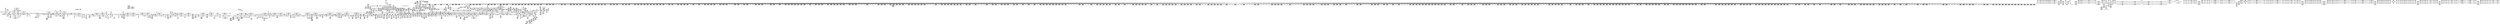 digraph {
	CE0x532ba00 [shape=record,shape=Mrecord,label="{CE0x532ba00|__rcu_read_unlock:do.end|*SummSource*}"]
	CE0x52a4ec0 [shape=record,shape=Mrecord,label="{CE0x52a4ec0|__rcu_read_unlock:tmp6|include/linux/rcupdate.h,245|*SummSource*}"]
	CE0x52b9c20 [shape=record,shape=Mrecord,label="{CE0x52b9c20|__llvm_gcov_indirect_counter_increment:exit}"]
	CE0x52a0cb0 [shape=record,shape=Mrecord,label="{CE0x52a0cb0|128:_i8*,_:_CRE_128,136_|*MultipleSource*|Function::cred_sid&Arg::cred::|*LoadInst*|security/selinux/hooks.c,208|security/selinux/hooks.c,196}"]
	CE0x51e0010 [shape=record,shape=Mrecord,label="{CE0x51e0010|selinux_file_send_sigiotask:tmp13|security/selinux/hooks.c,3406|*SummSink*}"]
	CE0x5217ef0 [shape=record,shape=Mrecord,label="{CE0x5217ef0|i64*_getelementptr_inbounds_(_2_x_i64_,_2_x_i64_*___llvm_gcov_ctr131,_i64_0,_i64_1)|*Constant*|*SummSource*}"]
	CE0x526ad90 [shape=record,shape=Mrecord,label="{CE0x526ad90|GLOBAL:rcu_read_unlock|*Constant*}"]
	CE0x5253e00 [shape=record,shape=Mrecord,label="{CE0x5253e00|2472:_%struct.cred*,_:_CRE_6624,6632_|*MultipleSource*|Function::task_sid&Arg::task::|Function::selinux_file_send_sigiotask&Arg::tsk::|security/selinux/hooks.c,208}"]
	CE0x5252260 [shape=record,shape=Mrecord,label="{CE0x5252260|2472:_%struct.cred*,_:_CRE_6512,6520_|*MultipleSource*|Function::task_sid&Arg::task::|Function::selinux_file_send_sigiotask&Arg::tsk::|security/selinux/hooks.c,208}"]
	CE0x5240730 [shape=record,shape=Mrecord,label="{CE0x5240730|2472:_%struct.cred*,_:_CRE_2967,2968_}"]
	CE0x52515d0 [shape=record,shape=Mrecord,label="{CE0x52515d0|2472:_%struct.cred*,_:_CRE_6476,6480_|*MultipleSource*|Function::task_sid&Arg::task::|Function::selinux_file_send_sigiotask&Arg::tsk::|security/selinux/hooks.c,208}"]
	CE0x5225f20 [shape=record,shape=Mrecord,label="{CE0x5225f20|i64*_getelementptr_inbounds_(_13_x_i64_,_13_x_i64_*___llvm_gcov_ctr126,_i64_0,_i64_9)|*Constant*|*SummSink*}"]
	CE0x52c0c90 [shape=record,shape=Mrecord,label="{CE0x52c0c90|rcu_read_unlock:do.end|*SummSource*}"]
	CE0x5299fe0 [shape=record,shape=Mrecord,label="{CE0x5299fe0|cred_sid:tmp4|*LoadInst*|security/selinux/hooks.c,196|*SummSink*}"]
	CE0x52b0be0 [shape=record,shape=Mrecord,label="{CE0x52b0be0|rcu_read_unlock:call3|include/linux/rcupdate.h,933|*SummSink*}"]
	CE0x522afa0 [shape=record,shape=Mrecord,label="{CE0x522afa0|2472:_%struct.cred*,_:_CRE_784,1808_|*MultipleSource*|Function::task_sid&Arg::task::|Function::selinux_file_send_sigiotask&Arg::tsk::|security/selinux/hooks.c,208}"]
	CE0x52b67c0 [shape=record,shape=Mrecord,label="{CE0x52b67c0|__llvm_gcov_indirect_counter_increment:tmp|*SummSource*}"]
	"CONST[source:1(input),value:2(dynamic)][purpose:{object}][SrcIdx:1]"
	CE0x51c6c50 [shape=record,shape=Mrecord,label="{CE0x51c6c50|rcu_read_lock:tmp1|*SummSink*}"]
	CE0x51cc830 [shape=record,shape=Mrecord,label="{CE0x51cc830|_call_void_mcount()_#3|*SummSource*}"]
	CE0x51ef190 [shape=record,shape=Mrecord,label="{CE0x51ef190|signal_to_av:entry|*SummSource*}"]
	CE0x51e9f80 [shape=record,shape=Mrecord,label="{CE0x51e9f80|i32_2|*Constant*|*SummSink*}"]
	CE0x5256e50 [shape=record,shape=Mrecord,label="{CE0x5256e50|2472:_%struct.cred*,_:_CRE_10604,10608_|*MultipleSource*|Function::task_sid&Arg::task::|Function::selinux_file_send_sigiotask&Arg::tsk::|security/selinux/hooks.c,208}"]
	CE0x51d3800 [shape=record,shape=Mrecord,label="{CE0x51d3800|i64_-312|*Constant*|*SummSource*}"]
	CE0x5215c30 [shape=record,shape=Mrecord,label="{CE0x5215c30|cred_sid:tmp1|*SummSource*}"]
	CE0x51f07a0 [shape=record,shape=Mrecord,label="{CE0x51f07a0|4:_i32,_:_CRE_8,12_|*MultipleSource*|security/selinux/hooks.c,3401|security/selinux/hooks.c,3401|security/selinux/hooks.c,3408}"]
	CE0x51c7f20 [shape=record,shape=Mrecord,label="{CE0x51c7f20|rcu_read_lock:tmp1|*SummSource*}"]
	CE0x51cfdf0 [shape=record,shape=Mrecord,label="{CE0x51cfdf0|2472:_%struct.cred*,_:_CRE_464,472_|*MultipleSource*|Function::task_sid&Arg::task::|Function::selinux_file_send_sigiotask&Arg::tsk::|security/selinux/hooks.c,208}"]
	CE0x5298bc0 [shape=record,shape=Mrecord,label="{CE0x5298bc0|rcu_read_lock:tmp7|include/linux/rcupdate.h,882|*SummSource*}"]
	CE0x5266d90 [shape=record,shape=Mrecord,label="{CE0x5266d90|task_sid:call7|security/selinux/hooks.c,208}"]
	CE0x5224500 [shape=record,shape=Mrecord,label="{CE0x5224500|i32_17|*Constant*|*SummSink*}"]
	CE0x5258990 [shape=record,shape=Mrecord,label="{CE0x5258990|i64*_getelementptr_inbounds_(_10_x_i64_,_10_x_i64_*___llvm_gcov_ctr265,_i64_0,_i64_7)|*Constant*}"]
	CE0x523cbd0 [shape=record,shape=Mrecord,label="{CE0x523cbd0|2472:_%struct.cred*,_:_CRE_2917,2918_}"]
	CE0x52fc980 [shape=record,shape=Mrecord,label="{CE0x52fc980|i32_1|*Constant*}"]
	CE0x51cd460 [shape=record,shape=Mrecord,label="{CE0x51cd460|2472:_%struct.cred*,_:_CRE_88,92_|*MultipleSource*|Function::task_sid&Arg::task::|Function::selinux_file_send_sigiotask&Arg::tsk::|security/selinux/hooks.c,208}"]
	CE0x5234ee0 [shape=record,shape=Mrecord,label="{CE0x5234ee0|2472:_%struct.cred*,_:_CRE_2530,2531_}"]
	CE0x5290d10 [shape=record,shape=Mrecord,label="{CE0x5290d10|__preempt_count_add:tmp3}"]
	CE0x523aaa0 [shape=record,shape=Mrecord,label="{CE0x523aaa0|2472:_%struct.cred*,_:_CRE_2840,2848_|*MultipleSource*|Function::task_sid&Arg::task::|Function::selinux_file_send_sigiotask&Arg::tsk::|security/selinux/hooks.c,208}"]
	CE0x5284490 [shape=record,shape=Mrecord,label="{CE0x5284490|GLOBAL:lock_acquire|*Constant*}"]
	CE0x524da60 [shape=record,shape=Mrecord,label="{CE0x524da60|2472:_%struct.cred*,_:_CRE_6335,6336_}"]
	CE0x51fa250 [shape=record,shape=Mrecord,label="{CE0x51fa250|rcu_read_lock:do.body|*SummSource*}"]
	CE0x5288290 [shape=record,shape=Mrecord,label="{CE0x5288290|_call_void_asm_sideeffect_,_memory_,_dirflag_,_fpsr_,_flags_()_#3,_!dbg_!27711,_!srcloc_!27714|include/linux/rcupdate.h,244|*SummSink*}"]
	CE0x522ef30 [shape=record,shape=Mrecord,label="{CE0x522ef30|2472:_%struct.cred*,_:_CRE_2064,2072_|*MultipleSource*|Function::task_sid&Arg::task::|Function::selinux_file_send_sigiotask&Arg::tsk::|security/selinux/hooks.c,208}"]
	CE0x525b820 [shape=record,shape=Mrecord,label="{CE0x525b820|i64*_getelementptr_inbounds_(_10_x_i64_,_10_x_i64_*___llvm_gcov_ctr265,_i64_0,_i64_8)|*Constant*|*SummSink*}"]
	CE0x52680f0 [shape=record,shape=Mrecord,label="{CE0x52680f0|cred_sid:cred|Function::cred_sid&Arg::cred::}"]
	CE0x524c630 [shape=record,shape=Mrecord,label="{CE0x524c630|2472:_%struct.cred*,_:_CRE_6318,6319_}"]
	CE0x52715e0 [shape=record,shape=Mrecord,label="{CE0x52715e0|task_sid:tmp15|security/selinux/hooks.c,208|*SummSink*}"]
	CE0x52c84a0 [shape=record,shape=Mrecord,label="{CE0x52c84a0|rcu_lock_release:map|Function::rcu_lock_release&Arg::map::}"]
	CE0x51ce790 [shape=record,shape=Mrecord,label="{CE0x51ce790|i64*_getelementptr_inbounds_(_10_x_i64_,_10_x_i64_*___llvm_gcov_ctr265,_i64_0,_i64_0)|*Constant*}"]
	CE0x52b3f90 [shape=record,shape=Mrecord,label="{CE0x52b3f90|GLOBAL:__llvm_gcov_ctr132|Global_var:__llvm_gcov_ctr132|*SummSource*}"]
	CE0x52a41c0 [shape=record,shape=Mrecord,label="{CE0x52a41c0|__preempt_count_sub:do.body|*SummSink*}"]
	CE0x52c69b0 [shape=record,shape=Mrecord,label="{CE0x52c69b0|rcu_read_unlock:tmp21|include/linux/rcupdate.h,935|*SummSink*}"]
	CE0x525fff0 [shape=record,shape=Mrecord,label="{CE0x525fff0|signal_to_av:tmp10|security/selinux/hooks.c,1495}"]
	CE0x524cfb0 [shape=record,shape=Mrecord,label="{CE0x524cfb0|2472:_%struct.cred*,_:_CRE_6326,6327_}"]
	CE0x524ec30 [shape=record,shape=Mrecord,label="{CE0x524ec30|2472:_%struct.cred*,_:_CRE_6350,6351_}"]
	CE0x521fce0 [shape=record,shape=Mrecord,label="{CE0x521fce0|2472:_%struct.cred*,_:_CRE_200,208_|*MultipleSource*|Function::task_sid&Arg::task::|Function::selinux_file_send_sigiotask&Arg::tsk::|security/selinux/hooks.c,208}"]
	CE0x523c5b0 [shape=record,shape=Mrecord,label="{CE0x523c5b0|2472:_%struct.cred*,_:_CRE_2911,2912_}"]
	CE0x5228850 [shape=record,shape=Mrecord,label="{CE0x5228850|2472:_%struct.cred*,_:_CRE_664,672_|*MultipleSource*|Function::task_sid&Arg::task::|Function::selinux_file_send_sigiotask&Arg::tsk::|security/selinux/hooks.c,208}"]
	CE0x51dda70 [shape=record,shape=Mrecord,label="{CE0x51dda70|i16_2|*Constant*|*SummSource*}"]
	CE0x52cacc0 [shape=record,shape=Mrecord,label="{CE0x52cacc0|_ret_void,_!dbg_!27717|include/linux/rcupdate.h,245}"]
	CE0x51e7230 [shape=record,shape=Mrecord,label="{CE0x51e7230|i64_-312|*Constant*|*SummSink*}"]
	CE0x51ec5a0 [shape=record,shape=Mrecord,label="{CE0x51ec5a0|GLOBAL:__llvm_gcov_ctr264|Global_var:__llvm_gcov_ctr264|*SummSink*}"]
	CE0x5338360 [shape=record,shape=Mrecord,label="{CE0x5338360|i64*_getelementptr_inbounds_(_4_x_i64_,_4_x_i64_*___llvm_gcov_ctr129,_i64_0,_i64_2)|*Constant*}"]
	CE0x530d550 [shape=record,shape=Mrecord,label="{CE0x530d550|__preempt_count_add:tmp5|./arch/x86/include/asm/preempt.h,72}"]
	CE0x52ecde0 [shape=record,shape=Mrecord,label="{CE0x52ecde0|rcu_lock_acquire:tmp1}"]
	CE0x5219a30 [shape=record,shape=Mrecord,label="{CE0x5219a30|task_sid:do.body5}"]
	CE0x5224e40 [shape=record,shape=Mrecord,label="{CE0x5224e40|GLOBAL:__rcu_read_lock|*Constant*|*SummSink*}"]
	CE0x5281f50 [shape=record,shape=Mrecord,label="{CE0x5281f50|i64*_getelementptr_inbounds_(_4_x_i64_,_4_x_i64_*___llvm_gcov_ctr134,_i64_0,_i64_0)|*Constant*|*SummSource*}"]
	CE0x52238a0 [shape=record,shape=Mrecord,label="{CE0x52238a0|2472:_%struct.cred*,_:_CRE_240,248_|*MultipleSource*|Function::task_sid&Arg::task::|Function::selinux_file_send_sigiotask&Arg::tsk::|security/selinux/hooks.c,208}"]
	CE0x529dad0 [shape=record,shape=Mrecord,label="{CE0x529dad0|rcu_read_lock:tmp10|include/linux/rcupdate.h,882|*SummSink*}"]
	CE0x5299e10 [shape=record,shape=Mrecord,label="{CE0x5299e10|rcu_read_unlock:call|include/linux/rcupdate.h,933|*SummSource*}"]
	CE0x51ecb60 [shape=record,shape=Mrecord,label="{CE0x51ecb60|i64*_getelementptr_inbounds_(_13_x_i64_,_13_x_i64_*___llvm_gcov_ctr126,_i64_0,_i64_0)|*Constant*|*SummSource*}"]
	CE0x52ca000 [shape=record,shape=Mrecord,label="{CE0x52ca000|_call_void___rcu_read_unlock()_#10,_!dbg_!27734|include/linux/rcupdate.h,937|*SummSource*}"]
	CE0x51dc520 [shape=record,shape=Mrecord,label="{CE0x51dc520|i32_(i32,_i32,_i16,_i32,_%struct.common_audit_data*)*_bitcast_(i32_(i32,_i32,_i16,_i32,_%struct.common_audit_data.495*)*_avc_has_perm_to_i32_(i32,_i32,_i16,_i32,_%struct.common_audit_data*)*)|*Constant*|*SummSource*}"]
	CE0x524c500 [shape=record,shape=Mrecord,label="{CE0x524c500|2472:_%struct.cred*,_:_CRE_6317,6318_}"]
	CE0x52c2a10 [shape=record,shape=Mrecord,label="{CE0x52c2a10|i64*_getelementptr_inbounds_(_4_x_i64_,_4_x_i64_*___llvm_gcov_ctr133,_i64_0,_i64_0)|*Constant*|*SummSink*}"]
	CE0x5263db0 [shape=record,shape=Mrecord,label="{CE0x5263db0|i32_883|*Constant*|*SummSink*}"]
	CE0x524b7f0 [shape=record,shape=Mrecord,label="{CE0x524b7f0|2472:_%struct.cred*,_:_CRE_6306,6307_}"]
	CE0x52b80e0 [shape=record,shape=Mrecord,label="{CE0x52b80e0|i64*_getelementptr_inbounds_(_11_x_i64_,_11_x_i64_*___llvm_gcov_ctr132,_i64_0,_i64_8)|*Constant*}"]
	CE0x525f2f0 [shape=record,shape=Mrecord,label="{CE0x525f2f0|cred_sid:security|security/selinux/hooks.c,196|*SummSource*}"]
	CE0x52893a0 [shape=record,shape=Mrecord,label="{CE0x52893a0|__rcu_read_unlock:tmp5|include/linux/rcupdate.h,244}"]
	CE0x52b9920 [shape=record,shape=Mrecord,label="{CE0x52b9920|__llvm_gcov_indirect_counter_increment:pred}"]
	CE0x52966c0 [shape=record,shape=Mrecord,label="{CE0x52966c0|_call_void_rcu_lock_acquire(%struct.lockdep_map*_rcu_lock_map)_#10,_!dbg_!27711|include/linux/rcupdate.h,881|*SummSource*}"]
	CE0x5226700 [shape=record,shape=Mrecord,label="{CE0x5226700|task_sid:tmp20|security/selinux/hooks.c,208|*SummSink*}"]
	CE0x5265580 [shape=record,shape=Mrecord,label="{CE0x5265580|i64*_getelementptr_inbounds_(_13_x_i64_,_13_x_i64_*___llvm_gcov_ctr126,_i64_0,_i64_11)|*Constant*}"]
	CE0x524c170 [shape=record,shape=Mrecord,label="{CE0x524c170|2472:_%struct.cred*,_:_CRE_6314,6315_}"]
	CE0x48c10a0 [shape=record,shape=Mrecord,label="{CE0x48c10a0|selinux_file_send_sigiotask:call|security/selinux/hooks.c,3394}"]
	CE0x532f1c0 [shape=record,shape=Mrecord,label="{CE0x532f1c0|COLLAPSED:_GCMRE___llvm_gcov_ctr135_internal_global_4_x_i64_zeroinitializer:_elem_0:default:}"]
	CE0x52f06f0 [shape=record,shape=Mrecord,label="{CE0x52f06f0|rcu_lock_release:bb|*SummSink*}"]
	CE0x52954e0 [shape=record,shape=Mrecord,label="{CE0x52954e0|i64*_getelementptr_inbounds_(_11_x_i64_,_11_x_i64_*___llvm_gcov_ctr132,_i64_0,_i64_1)|*Constant*|*SummSink*}"]
	CE0x523e720 [shape=record,shape=Mrecord,label="{CE0x523e720|2472:_%struct.cred*,_:_CRE_2940,2941_}"]
	CE0x51f9110 [shape=record,shape=Mrecord,label="{CE0x51f9110|__rcu_read_unlock:tmp4|include/linux/rcupdate.h,244}"]
	CE0x5239210 [shape=record,shape=Mrecord,label="{CE0x5239210|signal_to_av:tmp4|security/selinux/hooks.c,1483}"]
	CE0x5264990 [shape=record,shape=Mrecord,label="{CE0x5264990|i64*_getelementptr_inbounds_(_13_x_i64_,_13_x_i64_*___llvm_gcov_ctr126,_i64_0,_i64_10)|*Constant*|*SummSink*}"]
	CE0x524f5b0 [shape=record,shape=Mrecord,label="{CE0x524f5b0|2472:_%struct.cred*,_:_CRE_6358,6359_}"]
	CE0x52495d0 [shape=record,shape=Mrecord,label="{CE0x52495d0|2472:_%struct.cred*,_:_CRE_6240,6248_|*MultipleSource*|Function::task_sid&Arg::task::|Function::selinux_file_send_sigiotask&Arg::tsk::|security/selinux/hooks.c,208}"]
	CE0x52314e0 [shape=record,shape=Mrecord,label="{CE0x52314e0|2472:_%struct.cred*,_:_CRE_2280,2288_|*MultipleSource*|Function::task_sid&Arg::task::|Function::selinux_file_send_sigiotask&Arg::tsk::|security/selinux/hooks.c,208}"]
	CE0x52eddc0 [shape=record,shape=Mrecord,label="{CE0x52eddc0|i8*_undef|*Constant*|*SummSource*}"]
	CE0x525c820 [shape=record,shape=Mrecord,label="{CE0x525c820|i32_64|*Constant*|*SummSource*}"]
	CE0x5240e50 [shape=record,shape=Mrecord,label="{CE0x5240e50|2472:_%struct.cred*,_:_CRE_2973,2974_}"]
	CE0x52bdd10 [shape=record,shape=Mrecord,label="{CE0x52bdd10|_call_void_mcount()_#3|*SummSource*}"]
	CE0x5269f20 [shape=record,shape=Mrecord,label="{CE0x5269f20|_call_void___llvm_gcov_indirect_counter_increment(i32*___llvm_gcov_global_state_pred267,_i64**_getelementptr_inbounds_(_4_x_i64*_,_4_x_i64*_*___llvm_gcda_edge_table266,_i64_0,_i64_2)),_!dbg_!27717|security/selinux/hooks.c,1483}"]
	"CONST[source:0(mediator),value:0(static)][purpose:{operation}][SnkIdx:3]"
	CE0x52aa8c0 [shape=record,shape=Mrecord,label="{CE0x52aa8c0|i8*_getelementptr_inbounds_(_42_x_i8_,_42_x_i8_*_.str46,_i32_0,_i32_0)|*Constant*|*SummSink*}"]
	CE0x52ba180 [shape=record,shape=Mrecord,label="{CE0x52ba180|__llvm_gcov_indirect_counter_increment:exit|*SummSource*}"]
	CE0x51d7b90 [shape=record,shape=Mrecord,label="{CE0x51d7b90|0:_i8,_:_GCMR_task_sid.__warned_internal_global_i8_0,_section_.data.unlikely_,_align_1:_elem_0:default:}"]
	CE0x52295b0 [shape=record,shape=Mrecord,label="{CE0x52295b0|2472:_%struct.cred*,_:_CRE_695,696_}"]
	CE0x532cbe0 [shape=record,shape=Mrecord,label="{CE0x532cbe0|void_(i32*,_i32,_i32*)*_asm_addl_$1,_%gs:$0_,_*m,ri,*m,_dirflag_,_fpsr_,_flags_}"]
	CE0x51ca9b0 [shape=record,shape=Mrecord,label="{CE0x51ca9b0|i32_77|*Constant*|*SummSource*}"]
	CE0x5234570 [shape=record,shape=Mrecord,label="{CE0x5234570|2472:_%struct.cred*,_:_CRE_2521,2522_}"]
	CE0x51c7b60 [shape=record,shape=Mrecord,label="{CE0x51c7b60|__llvm_gcov_indirect_counter_increment:predecessor|Function::__llvm_gcov_indirect_counter_increment&Arg::predecessor::|*SummSink*}"]
	CE0x523d090 [shape=record,shape=Mrecord,label="{CE0x523d090|2472:_%struct.cred*,_:_CRE_2921,2922_}"]
	CE0x51dd480 [shape=record,shape=Mrecord,label="{CE0x51dd480|avc_has_perm:tsid|Function::avc_has_perm&Arg::tsid::}"]
	CE0x51f5590 [shape=record,shape=Mrecord,label="{CE0x51f5590|signal_to_av:sw.bb|*SummSource*}"]
	CE0x5247c20 [shape=record,shape=Mrecord,label="{CE0x5247c20|2472:_%struct.cred*,_:_CRE_6144,6152_|*MultipleSource*|Function::task_sid&Arg::task::|Function::selinux_file_send_sigiotask&Arg::tsk::|security/selinux/hooks.c,208}"]
	CE0x52b6830 [shape=record,shape=Mrecord,label="{CE0x52b6830|__llvm_gcov_indirect_counter_increment:tmp|*SummSink*}"]
	CE0x532b7f0 [shape=record,shape=Mrecord,label="{CE0x532b7f0|__rcu_read_unlock:do.end}"]
	CE0x52466e0 [shape=record,shape=Mrecord,label="{CE0x52466e0|2472:_%struct.cred*,_:_CRE_5944,5952_|*MultipleSource*|Function::task_sid&Arg::task::|Function::selinux_file_send_sigiotask&Arg::tsk::|security/selinux/hooks.c,208}"]
	CE0x5231e10 [shape=record,shape=Mrecord,label="{CE0x5231e10|2472:_%struct.cred*,_:_CRE_2320,2328_|*MultipleSource*|Function::task_sid&Arg::task::|Function::selinux_file_send_sigiotask&Arg::tsk::|security/selinux/hooks.c,208}"]
	CE0x52cb000 [shape=record,shape=Mrecord,label="{CE0x52cb000|__llvm_gcov_indirect_counter_increment:bb4|*SummSink*}"]
	CE0x5244920 [shape=record,shape=Mrecord,label="{CE0x5244920|2472:_%struct.cred*,_:_CRE_3160,3164_|*MultipleSource*|Function::task_sid&Arg::task::|Function::selinux_file_send_sigiotask&Arg::tsk::|security/selinux/hooks.c,208}"]
	CE0x524c890 [shape=record,shape=Mrecord,label="{CE0x524c890|2472:_%struct.cred*,_:_CRE_6320,6321_}"]
	CE0x5289760 [shape=record,shape=Mrecord,label="{CE0x5289760|__preempt_count_add:val|Function::__preempt_count_add&Arg::val::|*SummSource*}"]
	CE0x527baf0 [shape=record,shape=Mrecord,label="{CE0x527baf0|__preempt_count_sub:tmp5|./arch/x86/include/asm/preempt.h,77|*SummSink*}"]
	CE0x5330680 [shape=record,shape=Mrecord,label="{CE0x5330680|_call_void_mcount()_#3|*SummSink*}"]
	CE0x5273690 [shape=record,shape=Mrecord,label="{CE0x5273690|task_sid:tmp19|security/selinux/hooks.c,208|*SummSink*}"]
	CE0x52c1ae0 [shape=record,shape=Mrecord,label="{CE0x52c1ae0|rcu_read_unlock:tobool1|include/linux/rcupdate.h,933|*SummSink*}"]
	CE0x52ef0d0 [shape=record,shape=Mrecord,label="{CE0x52ef0d0|__preempt_count_add:tmp6|./arch/x86/include/asm/preempt.h,73}"]
	CE0x5287820 [shape=record,shape=Mrecord,label="{CE0x5287820|i64_ptrtoint_(i8*_blockaddress(_rcu_lock_release,_%__here)_to_i64)|*Constant*|*SummSource*}"]
	CE0x52abda0 [shape=record,shape=Mrecord,label="{CE0x52abda0|rcu_read_lock:tmp21|include/linux/rcupdate.h,884|*SummSink*}"]
	CE0x529d5d0 [shape=record,shape=Mrecord,label="{CE0x529d5d0|rcu_read_lock:tmp9|include/linux/rcupdate.h,882|*SummSink*}"]
	CE0x52b50f0 [shape=record,shape=Mrecord,label="{CE0x52b50f0|__rcu_read_lock:tmp|*SummSink*}"]
	CE0x52350c0 [shape=record,shape=Mrecord,label="{CE0x52350c0|2472:_%struct.cred*,_:_CRE_2532,2533_}"]
	CE0x51bdd80 [shape=record,shape=Mrecord,label="{CE0x51bdd80|_ret_void|*SummSource*}"]
	CE0x523ebe0 [shape=record,shape=Mrecord,label="{CE0x523ebe0|2472:_%struct.cred*,_:_CRE_2944,2945_}"]
	CE0x5270ff0 [shape=record,shape=Mrecord,label="{CE0x5270ff0|task_sid:tmp15|security/selinux/hooks.c,208}"]
	CE0x51e3240 [shape=record,shape=Mrecord,label="{CE0x51e3240|GLOBAL:task_sid|*Constant*|*SummSource*}"]
	CE0x52b5520 [shape=record,shape=Mrecord,label="{CE0x52b5520|rcu_read_unlock:tmp1}"]
	CE0x5244700 [shape=record,shape=Mrecord,label="{CE0x5244700|2472:_%struct.cred*,_:_CRE_3152,3160_|*MultipleSource*|Function::task_sid&Arg::task::|Function::selinux_file_send_sigiotask&Arg::tsk::|security/selinux/hooks.c,208}"]
	CE0x529c110 [shape=record,shape=Mrecord,label="{CE0x529c110|GLOBAL:rcu_read_unlock.__warned|Global_var:rcu_read_unlock.__warned|*SummSink*}"]
	CE0x51da6a0 [shape=record,shape=Mrecord,label="{CE0x51da6a0|selinux_file_send_sigiotask:if.else|*SummSource*}"]
	CE0x51fb170 [shape=record,shape=Mrecord,label="{CE0x51fb170|i64*_getelementptr_inbounds_(_10_x_i64_,_10_x_i64_*___llvm_gcov_ctr265,_i64_0,_i64_5)|*Constant*|*SummSource*}"]
	CE0x52b5590 [shape=record,shape=Mrecord,label="{CE0x52b5590|rcu_read_unlock:tmp1|*SummSource*}"]
	CE0x51e5b00 [shape=record,shape=Mrecord,label="{CE0x51e5b00|_ret_i32_%call7,_!dbg_!27749|security/selinux/hooks.c,210|*SummSink*}"]
	CE0x5286b70 [shape=record,shape=Mrecord,label="{CE0x5286b70|_call_void___preempt_count_sub(i32_1)_#10,_!dbg_!27715|include/linux/rcupdate.h,244|*SummSink*}"]
	CE0x5244f80 [shape=record,shape=Mrecord,label="{CE0x5244f80|2472:_%struct.cred*,_:_CRE_5856,5860_|*MultipleSource*|Function::task_sid&Arg::task::|Function::selinux_file_send_sigiotask&Arg::tsk::|security/selinux/hooks.c,208}"]
	CE0x51e5f30 [shape=record,shape=Mrecord,label="{CE0x51e5f30|task_sid:task|Function::task_sid&Arg::task::|*SummSource*}"]
	CE0x5234390 [shape=record,shape=Mrecord,label="{CE0x5234390|2472:_%struct.cred*,_:_CRE_2520,2521_}"]
	CE0x51fd160 [shape=record,shape=Mrecord,label="{CE0x51fd160|selinux_file_send_sigiotask:perm.0}"]
	CE0x521cd10 [shape=record,shape=Mrecord,label="{CE0x521cd10|2472:_%struct.cred*,_:_CRE_304,312_|*MultipleSource*|Function::task_sid&Arg::task::|Function::selinux_file_send_sigiotask&Arg::tsk::|security/selinux/hooks.c,208}"]
	CE0x51d1590 [shape=record,shape=Mrecord,label="{CE0x51d1590|2472:_%struct.cred*,_:_CRE_512,520_|*MultipleSource*|Function::task_sid&Arg::task::|Function::selinux_file_send_sigiotask&Arg::tsk::|security/selinux/hooks.c,208}"]
	CE0x51ddf50 [shape=record,shape=Mrecord,label="{CE0x51ddf50|avc_has_perm:tclass|Function::avc_has_perm&Arg::tclass::|*SummSink*}"]
	CE0x5289330 [shape=record,shape=Mrecord,label="{CE0x5289330|_call_void_asm_sideeffect_,_memory_,_dirflag_,_fpsr_,_flags_()_#3,_!dbg_!27711,_!srcloc_!27714|include/linux/rcupdate.h,244}"]
	CE0x5228a30 [shape=record,shape=Mrecord,label="{CE0x5228a30|2472:_%struct.cred*,_:_CRE_672,680_|*MultipleSource*|Function::task_sid&Arg::task::|Function::selinux_file_send_sigiotask&Arg::tsk::|security/selinux/hooks.c,208}"]
	CE0x522e030 [shape=record,shape=Mrecord,label="{CE0x522e030|2472:_%struct.cred*,_:_CRE_2020,2032_|*MultipleSource*|Function::task_sid&Arg::task::|Function::selinux_file_send_sigiotask&Arg::tsk::|security/selinux/hooks.c,208}"]
	CE0x51e5000 [shape=record,shape=Mrecord,label="{CE0x51e5000|i64_2|*Constant*|*SummSource*}"]
	CE0x51e77b0 [shape=record,shape=Mrecord,label="{CE0x51e77b0|selinux_file_send_sigiotask:tmp4|security/selinux/hooks.c,3401|*SummSink*}"]
	CE0x5271f80 [shape=record,shape=Mrecord,label="{CE0x5271f80|rcu_read_lock:call3|include/linux/rcupdate.h,882|*SummSink*}"]
	CE0x51de3f0 [shape=record,shape=Mrecord,label="{CE0x51de3f0|avc_has_perm:requested|Function::avc_has_perm&Arg::requested::|*SummSink*}"]
	CE0x5289120 [shape=record,shape=Mrecord,label="{CE0x5289120|rcu_lock_acquire:tmp7|*SummSink*}"]
	CE0x52282b0 [shape=record,shape=Mrecord,label="{CE0x52282b0|2472:_%struct.cred*,_:_CRE_648,652_|*MultipleSource*|Function::task_sid&Arg::task::|Function::selinux_file_send_sigiotask&Arg::tsk::|security/selinux/hooks.c,208}"]
	CE0x51f7ea0 [shape=record,shape=Mrecord,label="{CE0x51f7ea0|task_sid:tmp7|security/selinux/hooks.c,208}"]
	CE0x52ff6a0 [shape=record,shape=Mrecord,label="{CE0x52ff6a0|GLOBAL:lock_acquire|*Constant*|*SummSink*}"]
	CE0x52b08b0 [shape=record,shape=Mrecord,label="{CE0x52b08b0|__llvm_gcov_indirect_counter_increment:bb|*SummSource*}"]
	CE0x5286e60 [shape=record,shape=Mrecord,label="{CE0x5286e60|void_(i32*,_i32,_i32*)*_asm_addl_$1,_%gs:$0_,_*m,ri,*m,_dirflag_,_fpsr_,_flags_|*SummSource*}"]
	CE0x52321d0 [shape=record,shape=Mrecord,label="{CE0x52321d0|2472:_%struct.cred*,_:_CRE_2336,2344_|*MultipleSource*|Function::task_sid&Arg::task::|Function::selinux_file_send_sigiotask&Arg::tsk::|security/selinux/hooks.c,208}"]
	CE0x526d9b0 [shape=record,shape=Mrecord,label="{CE0x526d9b0|rcu_read_lock:land.lhs.true}"]
	"CONST[source:0(mediator),value:2(dynamic)][purpose:{object}][SnkIdx:1]"
	CE0x5252ae0 [shape=record,shape=Mrecord,label="{CE0x5252ae0|2472:_%struct.cred*,_:_CRE_6544,6552_|*MultipleSource*|Function::task_sid&Arg::task::|Function::selinux_file_send_sigiotask&Arg::tsk::|security/selinux/hooks.c,208}"]
	CE0x5225d30 [shape=record,shape=Mrecord,label="{CE0x5225d30|i64*_getelementptr_inbounds_(_13_x_i64_,_13_x_i64_*___llvm_gcov_ctr126,_i64_0,_i64_9)|*Constant*|*SummSource*}"]
	CE0x5235c20 [shape=record,shape=Mrecord,label="{CE0x5235c20|2472:_%struct.cred*,_:_CRE_2592,2594_|*MultipleSource*|Function::task_sid&Arg::task::|Function::selinux_file_send_sigiotask&Arg::tsk::|security/selinux/hooks.c,208}"]
	CE0x52f3800 [shape=record,shape=Mrecord,label="{CE0x52f3800|i8*_undef|*Constant*}"]
	CE0x5224400 [shape=record,shape=Mrecord,label="{CE0x5224400|i32_17|*Constant*|*SummSource*}"]
	CE0x51c8c40 [shape=record,shape=Mrecord,label="{CE0x51c8c40|task_sid:real_cred|security/selinux/hooks.c,208|*SummSource*}"]
	CE0x522bea0 [shape=record,shape=Mrecord,label="{CE0x522bea0|2472:_%struct.cred*,_:_CRE_1864,1872_|*MultipleSource*|Function::task_sid&Arg::task::|Function::selinux_file_send_sigiotask&Arg::tsk::|security/selinux/hooks.c,208}"]
	CE0x52930d0 [shape=record,shape=Mrecord,label="{CE0x52930d0|__llvm_gcov_indirect_counter_increment:tmp6|*SummSink*}"]
	CE0x5284d90 [shape=record,shape=Mrecord,label="{CE0x5284d90|rcu_lock_acquire:indirectgoto}"]
	CE0x527b2c0 [shape=record,shape=Mrecord,label="{CE0x527b2c0|i64*_getelementptr_inbounds_(_4_x_i64_,_4_x_i64_*___llvm_gcov_ctr129,_i64_0,_i64_0)|*Constant*}"]
	CE0x5266c10 [shape=record,shape=Mrecord,label="{CE0x5266c10|task_sid:tmp26|security/selinux/hooks.c,208|*SummSink*}"]
	CE0x51e1d90 [shape=record,shape=Mrecord,label="{CE0x51e1d90|selinux_file_send_sigiotask:tmp6|security/selinux/hooks.c,3403|*SummSource*}"]
	CE0x5344900 [shape=record,shape=Mrecord,label="{CE0x5344900|_call_void_asm_addl_$1,_%gs:$0_,_*m,ri,*m,_dirflag_,_fpsr_,_flags_(i32*___preempt_count,_i32_%val,_i32*___preempt_count)_#3,_!dbg_!27714,_!srcloc_!27717|./arch/x86/include/asm/preempt.h,72}"]
	CE0x526ff60 [shape=record,shape=Mrecord,label="{CE0x526ff60|task_sid:call3|security/selinux/hooks.c,208|*SummSink*}"]
	CE0x52752f0 [shape=record,shape=Mrecord,label="{CE0x52752f0|task_sid:call|security/selinux/hooks.c,208|*SummSink*}"]
	CE0x51cd9a0 [shape=record,shape=Mrecord,label="{CE0x51cd9a0|__llvm_gcov_indirect_counter_increment:counters|Function::__llvm_gcov_indirect_counter_increment&Arg::counters::|*SummSink*}"]
	CE0x522fa70 [shape=record,shape=Mrecord,label="{CE0x522fa70|2472:_%struct.cred*,_:_CRE_2104,2112_|*MultipleSource*|Function::task_sid&Arg::task::|Function::selinux_file_send_sigiotask&Arg::tsk::|security/selinux/hooks.c,208}"]
	CE0x52bb470 [shape=record,shape=Mrecord,label="{CE0x52bb470|__llvm_gcov_indirect_counter_increment:tmp5}"]
	CE0x5296af0 [shape=record,shape=Mrecord,label="{CE0x5296af0|rcu_read_unlock:tmp2|*SummSink*}"]
	CE0x52b1c00 [shape=record,shape=Mrecord,label="{CE0x52b1c00|__llvm_gcov_indirect_counter_increment:tmp3|*SummSource*}"]
	CE0x521beb0 [shape=record,shape=Mrecord,label="{CE0x521beb0|task_sid:do.body|*SummSource*}"]
	CE0x528fa60 [shape=record,shape=Mrecord,label="{CE0x528fa60|__preempt_count_sub:tmp4|./arch/x86/include/asm/preempt.h,77|*SummSink*}"]
	CE0x526dfe0 [shape=record,shape=Mrecord,label="{CE0x526dfe0|rcu_read_lock:if.end}"]
	CE0x5262c30 [shape=record,shape=Mrecord,label="{CE0x5262c30|_call_void_lockdep_rcu_suspicious(i8*_getelementptr_inbounds_(_25_x_i8_,_25_x_i8_*_.str45,_i32_0,_i32_0),_i32_883,_i8*_getelementptr_inbounds_(_42_x_i8_,_42_x_i8_*_.str46,_i32_0,_i32_0))_#10,_!dbg_!27728|include/linux/rcupdate.h,882|*SummSink*}"]
	CE0x5222b50 [shape=record,shape=Mrecord,label="{CE0x5222b50|cred_sid:tmp3}"]
	CE0x52574e0 [shape=record,shape=Mrecord,label="{CE0x52574e0|2472:_%struct.cred*,_:_CRE_10624,10628_|*MultipleSource*|Function::task_sid&Arg::task::|Function::selinux_file_send_sigiotask&Arg::tsk::|security/selinux/hooks.c,208}"]
	CE0x52f3ac0 [shape=record,shape=Mrecord,label="{CE0x52f3ac0|i64*_getelementptr_inbounds_(_4_x_i64_,_4_x_i64_*___llvm_gcov_ctr134,_i64_0,_i64_2)|*Constant*|*SummSource*}"]
	CE0x52c8ca0 [shape=record,shape=Mrecord,label="{CE0x52c8ca0|i64*_getelementptr_inbounds_(_11_x_i64_,_11_x_i64_*___llvm_gcov_ctr132,_i64_0,_i64_9)|*Constant*}"]
	CE0x52a57e0 [shape=record,shape=Mrecord,label="{CE0x52a57e0|i64*_getelementptr_inbounds_(_4_x_i64_,_4_x_i64_*___llvm_gcov_ctr129,_i64_0,_i64_3)|*Constant*|*SummSource*}"]
	CE0x51de1a0 [shape=record,shape=Mrecord,label="{CE0x51de1a0|avc_has_perm:requested|Function::avc_has_perm&Arg::requested::}"]
	CE0x5273620 [shape=record,shape=Mrecord,label="{CE0x5273620|task_sid:tmp19|security/selinux/hooks.c,208|*SummSource*}"]
	CE0x52b8e20 [shape=record,shape=Mrecord,label="{CE0x52b8e20|rcu_read_unlock:tmp|*SummSink*}"]
	CE0x52599d0 [shape=record,shape=Mrecord,label="{CE0x52599d0|signal_to_av:tmp6|security/selinux/hooks.c,1487|*SummSink*}"]
	CE0x52b7810 [shape=record,shape=Mrecord,label="{CE0x52b7810|i64*_getelementptr_inbounds_(_4_x_i64_,_4_x_i64_*___llvm_gcov_ctr128,_i64_0,_i64_2)|*Constant*|*SummSource*}"]
	CE0x5337b60 [shape=record,shape=Mrecord,label="{CE0x5337b60|__preempt_count_add:tmp1|*SummSink*}"]
	CE0x5255cd0 [shape=record,shape=Mrecord,label="{CE0x5255cd0|2472:_%struct.cred*,_:_CRE_10552,10560_|*MultipleSource*|Function::task_sid&Arg::task::|Function::selinux_file_send_sigiotask&Arg::tsk::|security/selinux/hooks.c,208}"]
	CE0x52b3090 [shape=record,shape=Mrecord,label="{CE0x52b3090|rcu_read_unlock:call3|include/linux/rcupdate.h,933}"]
	CE0x527e430 [shape=record,shape=Mrecord,label="{CE0x527e430|__rcu_read_unlock:tmp1}"]
	CE0x5270ca0 [shape=record,shape=Mrecord,label="{CE0x5270ca0|i64_7|*Constant*}"]
	CE0x51e5dc0 [shape=record,shape=Mrecord,label="{CE0x51e5dc0|task_sid:task|Function::task_sid&Arg::task::}"]
	CE0x51e7c80 [shape=record,shape=Mrecord,label="{CE0x51e7c80|selinux_file_send_sigiotask:tmp1|*SummSink*}"]
	CE0x521a720 [shape=record,shape=Mrecord,label="{CE0x521a720|i32_0|*Constant*}"]
	CE0x527e2e0 [shape=record,shape=Mrecord,label="{CE0x527e2e0|__preempt_count_sub:sub|./arch/x86/include/asm/preempt.h,77|*SummSource*}"]
	CE0x51de970 [shape=record,shape=Mrecord,label="{CE0x51de970|_ret_i32_%retval.0,_!dbg_!27728|security/selinux/avc.c,775}"]
	CE0x521b1f0 [shape=record,shape=Mrecord,label="{CE0x521b1f0|signal_to_av:bb|*SummSink*}"]
	CE0x524fa70 [shape=record,shape=Mrecord,label="{CE0x524fa70|2472:_%struct.cred*,_:_CRE_6376,6384_|*MultipleSource*|Function::task_sid&Arg::task::|Function::selinux_file_send_sigiotask&Arg::tsk::|security/selinux/hooks.c,208}"]
	CE0x5260550 [shape=record,shape=Mrecord,label="{CE0x5260550|rcu_read_lock:tmp14|include/linux/rcupdate.h,882}"]
	CE0x51d10a0 [shape=record,shape=Mrecord,label="{CE0x51d10a0|2472:_%struct.cred*,_:_CRE_480,488_|*MultipleSource*|Function::task_sid&Arg::task::|Function::selinux_file_send_sigiotask&Arg::tsk::|security/selinux/hooks.c,208}"]
	CE0x51ecdf0 [shape=record,shape=Mrecord,label="{CE0x51ecdf0|task_sid:tmp}"]
	CE0x5297a90 [shape=record,shape=Mrecord,label="{CE0x5297a90|GLOBAL:__preempt_count|Global_var:__preempt_count|*SummSink*}"]
	CE0x51dd760 [shape=record,shape=Mrecord,label="{CE0x51dd760|avc_has_perm:tsid|Function::avc_has_perm&Arg::tsid::|*SummSink*}"]
	CE0x521ebf0 [shape=record,shape=Mrecord,label="{CE0x521ebf0|_call_void_mcount()_#3}"]
	CE0x526c170 [shape=record,shape=Mrecord,label="{CE0x526c170|signal_to_av:sw.epilog|*SummSink*}"]
	CE0x51c7c20 [shape=record,shape=Mrecord,label="{CE0x51c7c20|__llvm_gcov_indirect_counter_increment:counters|Function::__llvm_gcov_indirect_counter_increment&Arg::counters::}"]
	CE0x5242b90 [shape=record,shape=Mrecord,label="{CE0x5242b90|2472:_%struct.cred*,_:_CRE_3080,3084_|*MultipleSource*|Function::task_sid&Arg::task::|Function::selinux_file_send_sigiotask&Arg::tsk::|security/selinux/hooks.c,208}"]
	CE0x52f4770 [shape=record,shape=Mrecord,label="{CE0x52f4770|__rcu_read_unlock:tmp7|include/linux/rcupdate.h,245|*SummSink*}"]
	CE0x5332440 [shape=record,shape=Mrecord,label="{CE0x5332440|__preempt_count_sub:tmp5|./arch/x86/include/asm/preempt.h,77|*SummSource*}"]
	CE0x52841d0 [shape=record,shape=Mrecord,label="{CE0x52841d0|_call_void_lock_acquire(%struct.lockdep_map*_%map,_i32_0,_i32_0,_i32_2,_i32_0,_%struct.lockdep_map*_null,_i64_ptrtoint_(i8*_blockaddress(_rcu_lock_acquire,_%__here)_to_i64))_#10,_!dbg_!27716|include/linux/rcupdate.h,418|*SummSource*}"]
	CE0x5303ad0 [shape=record,shape=Mrecord,label="{CE0x5303ad0|rcu_lock_acquire:tmp}"]
	CE0x5216f30 [shape=record,shape=Mrecord,label="{CE0x5216f30|rcu_read_lock:tmp2}"]
	CE0x524ad40 [shape=record,shape=Mrecord,label="{CE0x524ad40|2472:_%struct.cred*,_:_CRE_6297,6298_}"]
	CE0x51ec8c0 [shape=record,shape=Mrecord,label="{CE0x51ec8c0|selinux_file_send_sigiotask:tmp7|security/selinux/hooks.c,3403|*SummSink*}"]
	CE0x5255aa0 [shape=record,shape=Mrecord,label="{CE0x5255aa0|2472:_%struct.cred*,_:_CRE_10544,10548_|*MultipleSource*|Function::task_sid&Arg::task::|Function::selinux_file_send_sigiotask&Arg::tsk::|security/selinux/hooks.c,208}"]
	CE0x5282c30 [shape=record,shape=Mrecord,label="{CE0x5282c30|_ret_void,_!dbg_!27720|./arch/x86/include/asm/preempt.h,78|*SummSource*}"]
	CE0x525cd90 [shape=record,shape=Mrecord,label="{CE0x525cd90|i32_4|*Constant*|*SummSource*}"]
	CE0x521d9b0 [shape=record,shape=Mrecord,label="{CE0x521d9b0|task_sid:tmp1|*SummSource*}"]
	CE0x524d210 [shape=record,shape=Mrecord,label="{CE0x524d210|2472:_%struct.cred*,_:_CRE_6328,6329_}"]
	CE0x51c68d0 [shape=record,shape=Mrecord,label="{CE0x51c68d0|2472:_%struct.cred*,_:_CRE_232,240_|*MultipleSource*|Function::task_sid&Arg::task::|Function::selinux_file_send_sigiotask&Arg::tsk::|security/selinux/hooks.c,208}"]
	CE0x524a700 [shape=record,shape=Mrecord,label="{CE0x524a700|2472:_%struct.cred*,_:_CRE_6291,6292_}"]
	CE0x51ec6a0 [shape=record,shape=Mrecord,label="{CE0x51ec6a0|selinux_file_send_sigiotask:tmp7|security/selinux/hooks.c,3403}"]
	CE0x52ef140 [shape=record,shape=Mrecord,label="{CE0x52ef140|__preempt_count_add:tmp6|./arch/x86/include/asm/preempt.h,73|*SummSource*}"]
	CE0x52191d0 [shape=record,shape=Mrecord,label="{CE0x52191d0|2472:_%struct.cred*,_:_CRE_176,184_|*MultipleSource*|Function::task_sid&Arg::task::|Function::selinux_file_send_sigiotask&Arg::tsk::|security/selinux/hooks.c,208}"]
	CE0x51f5ed0 [shape=record,shape=Mrecord,label="{CE0x51f5ed0|signal_to_av:tmp|*SummSource*}"]
	CE0x52184d0 [shape=record,shape=Mrecord,label="{CE0x52184d0|__llvm_gcov_indirect_counter_increment:entry|*SummSource*}"]
	CE0x523fa20 [shape=record,shape=Mrecord,label="{CE0x523fa20|2472:_%struct.cred*,_:_CRE_2956,2957_}"]
	CE0x52bf490 [shape=record,shape=Mrecord,label="{CE0x52bf490|rcu_read_unlock:tmp15|include/linux/rcupdate.h,933|*SummSource*}"]
	CE0x5298ea0 [shape=record,shape=Mrecord,label="{CE0x5298ea0|rcu_read_lock:do.body|*SummSink*}"]
	CE0x51f2b60 [shape=record,shape=Mrecord,label="{CE0x51f2b60|GLOBAL:task_sid.__warned|Global_var:task_sid.__warned|*SummSource*}"]
	CE0x53084e0 [shape=record,shape=Mrecord,label="{CE0x53084e0|__preempt_count_sub:tmp7|./arch/x86/include/asm/preempt.h,78|*SummSink*}"]
	CE0x51df310 [shape=record,shape=Mrecord,label="{CE0x51df310|_ret_i32_%call3,_!dbg_!27735|security/selinux/hooks.c,3408}"]
	CE0x52a4b20 [shape=record,shape=Mrecord,label="{CE0x52a4b20|i64*_getelementptr_inbounds_(_4_x_i64_,_4_x_i64_*___llvm_gcov_ctr135,_i64_0,_i64_3)|*Constant*}"]
	CE0x52aadc0 [shape=record,shape=Mrecord,label="{CE0x52aadc0|rcu_read_lock:tmp19|include/linux/rcupdate.h,882}"]
	CE0x52b91b0 [shape=record,shape=Mrecord,label="{CE0x52b91b0|rcu_lock_acquire:tmp3}"]
	CE0x5237c30 [shape=record,shape=Mrecord,label="{CE0x5237c30|2472:_%struct.cred*,_:_CRE_2720,2724_|*MultipleSource*|Function::task_sid&Arg::task::|Function::selinux_file_send_sigiotask&Arg::tsk::|security/selinux/hooks.c,208}"]
	CE0x52c7180 [shape=record,shape=Mrecord,label="{CE0x52c7180|rcu_read_unlock:tmp22|include/linux/rcupdate.h,935|*SummSink*}"]
	CE0x5256590 [shape=record,shape=Mrecord,label="{CE0x5256590|2472:_%struct.cred*,_:_CRE_10576,10584_|*MultipleSource*|Function::task_sid&Arg::task::|Function::selinux_file_send_sigiotask&Arg::tsk::|security/selinux/hooks.c,208}"]
	CE0x532c580 [shape=record,shape=Mrecord,label="{CE0x532c580|__preempt_count_sub:entry|*SummSink*}"]
	CE0x52f4af0 [shape=record,shape=Mrecord,label="{CE0x52f4af0|__preempt_count_add:bb|*SummSink*}"]
	CE0x5225cc0 [shape=record,shape=Mrecord,label="{CE0x5225cc0|i64*_getelementptr_inbounds_(_13_x_i64_,_13_x_i64_*___llvm_gcov_ctr126,_i64_0,_i64_9)|*Constant*}"]
	CE0x5222330 [shape=record,shape=Mrecord,label="{CE0x5222330|i64*_getelementptr_inbounds_(_2_x_i64_,_2_x_i64_*___llvm_gcov_ctr131,_i64_0,_i64_1)|*Constant*|*SummSink*}"]
	CE0x51cdb10 [shape=record,shape=Mrecord,label="{CE0x51cdb10|2472:_%struct.cred*,_:_CRE_32,40_|*MultipleSource*|Function::task_sid&Arg::task::|Function::selinux_file_send_sigiotask&Arg::tsk::|security/selinux/hooks.c,208}"]
	CE0x52aed30 [shape=record,shape=Mrecord,label="{CE0x52aed30|cred_sid:tmp6|security/selinux/hooks.c,197|*SummSource*}"]
	CE0x5268380 [shape=record,shape=Mrecord,label="{CE0x5268380|cred_sid:cred|Function::cred_sid&Arg::cred::|*SummSink*}"]
	CE0x52a1390 [shape=record,shape=Mrecord,label="{CE0x52a1390|rcu_read_lock:tmp8|include/linux/rcupdate.h,882}"]
	CE0x52755a0 [shape=record,shape=Mrecord,label="{CE0x52755a0|task_sid:tobool|security/selinux/hooks.c,208|*SummSource*}"]
	CE0x51dde80 [shape=record,shape=Mrecord,label="{CE0x51dde80|avc_has_perm:tclass|Function::avc_has_perm&Arg::tclass::|*SummSource*}"]
	CE0x525c530 [shape=record,shape=Mrecord,label="{CE0x525c530|signal_to_av:tmp9|security/selinux/hooks.c,1491|*SummSink*}"]
	CE0x52a62a0 [shape=record,shape=Mrecord,label="{CE0x52a62a0|__preempt_count_add:do.body|*SummSink*}"]
	CE0x5225160 [shape=record,shape=Mrecord,label="{CE0x5225160|i32_208|*Constant*|*SummSink*}"]
	CE0x52ae1a0 [shape=record,shape=Mrecord,label="{CE0x52ae1a0|4:_i32,_:_CRE_4,8_|*MultipleSource*|security/selinux/hooks.c,196|security/selinux/hooks.c,197|*LoadInst*|security/selinux/hooks.c,196}"]
	CE0x5264560 [shape=record,shape=Mrecord,label="{CE0x5264560|i64*_getelementptr_inbounds_(_13_x_i64_,_13_x_i64_*___llvm_gcov_ctr126,_i64_0,_i64_10)|*Constant*}"]
	CE0x51f58d0 [shape=record,shape=Mrecord,label="{CE0x51f58d0|_call_void_mcount()_#3|*SummSource*}"]
	CE0x5260d20 [shape=record,shape=Mrecord,label="{CE0x5260d20|rcu_read_lock:tmp15|include/linux/rcupdate.h,882}"]
	CE0x52fc810 [shape=record,shape=Mrecord,label="{CE0x52fc810|_call_void_lock_release(%struct.lockdep_map*_%map,_i32_1,_i64_ptrtoint_(i8*_blockaddress(_rcu_lock_release,_%__here)_to_i64))_#10,_!dbg_!27716|include/linux/rcupdate.h,423|*SummSink*}"]
	CE0x52abd30 [shape=record,shape=Mrecord,label="{CE0x52abd30|i64*_getelementptr_inbounds_(_11_x_i64_,_11_x_i64_*___llvm_gcov_ctr127,_i64_0,_i64_10)|*Constant*|*SummSink*}"]
	CE0x52c22b0 [shape=record,shape=Mrecord,label="{CE0x52c22b0|rcu_read_unlock:land.lhs.true2|*SummSink*}"]
	CE0x523e4c0 [shape=record,shape=Mrecord,label="{CE0x523e4c0|2472:_%struct.cred*,_:_CRE_2938,2939_}"]
	CE0x5265e20 [shape=record,shape=Mrecord,label="{CE0x5265e20|task_sid:tmp25|security/selinux/hooks.c,208|*SummSource*}"]
	CE0x524bf10 [shape=record,shape=Mrecord,label="{CE0x524bf10|2472:_%struct.cred*,_:_CRE_6312,6313_}"]
	CE0x5285d60 [shape=record,shape=Mrecord,label="{CE0x5285d60|__preempt_count_add:entry}"]
	CE0x526f9d0 [shape=record,shape=Mrecord,label="{CE0x526f9d0|task_sid:tmp13|security/selinux/hooks.c,208|*SummSink*}"]
	CE0x5240270 [shape=record,shape=Mrecord,label="{CE0x5240270|2472:_%struct.cred*,_:_CRE_2963,2964_}"]
	CE0x526ded0 [shape=record,shape=Mrecord,label="{CE0x526ded0|rcu_read_lock:do.end|*SummSink*}"]
	CE0x53442c0 [shape=record,shape=Mrecord,label="{CE0x53442c0|_call_void_mcount()_#3|*SummSource*}"]
	CE0x526c9d0 [shape=record,shape=Mrecord,label="{CE0x526c9d0|cred_sid:tmp|*SummSource*}"]
	CE0x51cde70 [shape=record,shape=Mrecord,label="{CE0x51cde70|2472:_%struct.cred*,_:_CRE_56,64_|*MultipleSource*|Function::task_sid&Arg::task::|Function::selinux_file_send_sigiotask&Arg::tsk::|security/selinux/hooks.c,208}"]
	CE0x53021e0 [shape=record,shape=Mrecord,label="{CE0x53021e0|COLLAPSED:_GCMRE___llvm_gcov_ctr134_internal_global_4_x_i64_zeroinitializer:_elem_0:default:}"]
	CE0x522fe60 [shape=record,shape=Mrecord,label="{CE0x522fe60|2472:_%struct.cred*,_:_CRE_2120,2128_|*MultipleSource*|Function::task_sid&Arg::task::|Function::selinux_file_send_sigiotask&Arg::tsk::|security/selinux/hooks.c,208}"]
	CE0x52fdc70 [shape=record,shape=Mrecord,label="{CE0x52fdc70|rcu_lock_release:tmp4|include/linux/rcupdate.h,423}"]
	CE0x52318a0 [shape=record,shape=Mrecord,label="{CE0x52318a0|2472:_%struct.cred*,_:_CRE_2296,2304_|*MultipleSource*|Function::task_sid&Arg::task::|Function::selinux_file_send_sigiotask&Arg::tsk::|security/selinux/hooks.c,208}"]
	CE0x52451a0 [shape=record,shape=Mrecord,label="{CE0x52451a0|2472:_%struct.cred*,_:_CRE_5864,5872_|*MultipleSource*|Function::task_sid&Arg::task::|Function::selinux_file_send_sigiotask&Arg::tsk::|security/selinux/hooks.c,208}"]
	CE0x524b6c0 [shape=record,shape=Mrecord,label="{CE0x524b6c0|2472:_%struct.cred*,_:_CRE_6305,6306_}"]
	CE0x523a1a0 [shape=record,shape=Mrecord,label="{CE0x523a1a0|_call_void___llvm_gcov_indirect_counter_increment(i32*___llvm_gcov_global_state_pred267,_i64**_getelementptr_inbounds_(_4_x_i64*_,_4_x_i64*_*___llvm_gcda_edge_table266,_i64_0,_i64_3)),_!dbg_!27719|security/selinux/hooks.c,1487|*SummSource*}"]
	CE0x524f480 [shape=record,shape=Mrecord,label="{CE0x524f480|2472:_%struct.cred*,_:_CRE_6357,6358_}"]
	CE0x521ba70 [shape=record,shape=Mrecord,label="{CE0x521ba70|2472:_%struct.cred*,_:_CRE_344,352_|*MultipleSource*|Function::task_sid&Arg::task::|Function::selinux_file_send_sigiotask&Arg::tsk::|security/selinux/hooks.c,208}"]
	CE0x5231300 [shape=record,shape=Mrecord,label="{CE0x5231300|2472:_%struct.cred*,_:_CRE_2272,2280_|*MultipleSource*|Function::task_sid&Arg::task::|Function::selinux_file_send_sigiotask&Arg::tsk::|security/selinux/hooks.c,208}"]
	CE0x522b720 [shape=record,shape=Mrecord,label="{CE0x522b720|2472:_%struct.cred*,_:_CRE_1832,1840_|*MultipleSource*|Function::task_sid&Arg::task::|Function::selinux_file_send_sigiotask&Arg::tsk::|security/selinux/hooks.c,208}"]
	CE0x51e1cf0 [shape=record,shape=Mrecord,label="{CE0x51e1cf0|i64_0|*Constant*}"]
	CE0x5234df0 [shape=record,shape=Mrecord,label="{CE0x5234df0|2472:_%struct.cred*,_:_CRE_2529,2530_}"]
	CE0x52ed7a0 [shape=record,shape=Mrecord,label="{CE0x52ed7a0|i64_ptrtoint_(i8*_blockaddress(_rcu_lock_acquire,_%__here)_to_i64)|*Constant*|*SummSource*}"]
	CE0x52174d0 [shape=record,shape=Mrecord,label="{CE0x52174d0|GLOBAL:__llvm_gcov_global_state_pred267|Global_var:__llvm_gcov_global_state_pred267|*SummSource*}"]
	CE0x5237a50 [shape=record,shape=Mrecord,label="{CE0x5237a50|2472:_%struct.cred*,_:_CRE_2712,2720_|*MultipleSource*|Function::task_sid&Arg::task::|Function::selinux_file_send_sigiotask&Arg::tsk::|security/selinux/hooks.c,208}"]
	CE0x5254f00 [shape=record,shape=Mrecord,label="{CE0x5254f00|2472:_%struct.cred*,_:_CRE_6672,6680_|*MultipleSource*|Function::task_sid&Arg::task::|Function::selinux_file_send_sigiotask&Arg::tsk::|security/selinux/hooks.c,208}"]
	CE0x51f3000 [shape=record,shape=Mrecord,label="{CE0x51f3000|selinux_file_send_sigiotask:tmp14|security/selinux/hooks.c,3408}"]
	CE0x5344680 [shape=record,shape=Mrecord,label="{CE0x5344680|__preempt_count_sub:tmp3}"]
	CE0x51f65c0 [shape=record,shape=Mrecord,label="{CE0x51f65c0|i64**_getelementptr_inbounds_(_4_x_i64*_,_4_x_i64*_*___llvm_gcda_edge_table266,_i64_0,_i64_1)|*Constant*|*SummSource*}"]
	CE0x51e8b80 [shape=record,shape=Mrecord,label="{CE0x51e8b80|selinux_file_send_sigiotask:if.end|*SummSink*}"]
	CE0x52ad950 [shape=record,shape=Mrecord,label="{CE0x52ad950|cred_sid:tmp5|security/selinux/hooks.c,196|*SummSource*}"]
	CE0x52b0660 [shape=record,shape=Mrecord,label="{CE0x52b0660|rcu_read_unlock:tmp18|include/linux/rcupdate.h,933|*SummSink*}"]
	CE0x521d8b0 [shape=record,shape=Mrecord,label="{CE0x521d8b0|task_sid:tmp|*SummSink*}"]
	CE0x52332b0 [shape=record,shape=Mrecord,label="{CE0x52332b0|2472:_%struct.cred*,_:_CRE_2408,2416_|*MultipleSource*|Function::task_sid&Arg::task::|Function::selinux_file_send_sigiotask&Arg::tsk::|security/selinux/hooks.c,208}"]
	CE0x51f1c20 [shape=record,shape=Mrecord,label="{CE0x51f1c20|selinux_file_send_sigiotask:tmp8|security/selinux/hooks.c,3403}"]
	CE0x5221910 [shape=record,shape=Mrecord,label="{CE0x5221910|GLOBAL:__llvm_gcov_indirect_counter_increment|*Constant*}"]
	CE0x524caf0 [shape=record,shape=Mrecord,label="{CE0x524caf0|2472:_%struct.cred*,_:_CRE_6322,6323_}"]
	CE0x51f8f00 [shape=record,shape=Mrecord,label="{CE0x51f8f00|__rcu_read_unlock:bb|*SummSource*}"]
	CE0x51e8910 [shape=record,shape=Mrecord,label="{CE0x51e8910|selinux_file_send_sigiotask:tmp5|security/selinux/hooks.c,3401|*SummSource*}"]
	CE0x52899d0 [shape=record,shape=Mrecord,label="{CE0x52899d0|_ret_void,_!dbg_!27719|./arch/x86/include/asm/preempt.h,73|*SummSink*}"]
	CE0x5262360 [shape=record,shape=Mrecord,label="{CE0x5262360|i8_1|*Constant*}"]
	CE0x529a940 [shape=record,shape=Mrecord,label="{CE0x529a940|rcu_read_lock:tmp6|include/linux/rcupdate.h,882|*SummSource*}"]
	CE0x529b000 [shape=record,shape=Mrecord,label="{CE0x529b000|i64_1|*Constant*}"]
	CE0x523b970 [shape=record,shape=Mrecord,label="{CE0x523b970|2472:_%struct.cred*,_:_CRE_2896,2900_|*MultipleSource*|Function::task_sid&Arg::task::|Function::selinux_file_send_sigiotask&Arg::tsk::|security/selinux/hooks.c,208}"]
	CE0x51c7090 [shape=record,shape=Mrecord,label="{CE0x51c7090|2472:_%struct.cred*,_:_CRE_504,512_|*MultipleSource*|Function::task_sid&Arg::task::|Function::selinux_file_send_sigiotask&Arg::tsk::|security/selinux/hooks.c,208}"]
	CE0x52fdd50 [shape=record,shape=Mrecord,label="{CE0x52fdd50|rcu_lock_release:tmp4|include/linux/rcupdate.h,423|*SummSink*}"]
	CE0x51c4a90 [shape=record,shape=Mrecord,label="{CE0x51c4a90|selinux_file_send_sigiotask:if.else}"]
	CE0x51cd930 [shape=record,shape=Mrecord,label="{CE0x51cd930|i64**_getelementptr_inbounds_(_4_x_i64*_,_4_x_i64*_*___llvm_gcda_edge_table266,_i64_0,_i64_1)|*Constant*|*SummSink*}"]
	CE0x51d3480 [shape=record,shape=Mrecord,label="{CE0x51d3480|selinux_file_send_sigiotask:tmp10|security/selinux/hooks.c,3404|*SummSource*}"]
	CE0x52fe3e0 [shape=record,shape=Mrecord,label="{CE0x52fe3e0|i64*_getelementptr_inbounds_(_4_x_i64_,_4_x_i64_*___llvm_gcov_ctr130,_i64_0,_i64_1)|*Constant*}"]
	CE0x5298330 [shape=record,shape=Mrecord,label="{CE0x5298330|rcu_read_unlock:land.lhs.true2}"]
	CE0x51eb200 [shape=record,shape=Mrecord,label="{CE0x51eb200|selinux_file_send_sigiotask:tmp11|security/selinux/hooks.c,3404}"]
	CE0x52ab1f0 [shape=record,shape=Mrecord,label="{CE0x52ab1f0|rcu_read_lock:tmp20|include/linux/rcupdate.h,882|*SummSource*}"]
	CE0x5302170 [shape=record,shape=Mrecord,label="{CE0x5302170|__rcu_read_unlock:tmp}"]
	CE0x5253170 [shape=record,shape=Mrecord,label="{CE0x5253170|2472:_%struct.cred*,_:_CRE_6568,6576_|*MultipleSource*|Function::task_sid&Arg::task::|Function::selinux_file_send_sigiotask&Arg::tsk::|security/selinux/hooks.c,208}"]
	CE0x525b620 [shape=record,shape=Mrecord,label="{CE0x525b620|i64**_getelementptr_inbounds_(_4_x_i64*_,_4_x_i64*_*___llvm_gcda_edge_table266,_i64_0,_i64_0)|*Constant*|*SummSink*}"]
	CE0x522e600 [shape=record,shape=Mrecord,label="{CE0x522e600|2472:_%struct.cred*,_:_CRE_2040,2044_|*MultipleSource*|Function::task_sid&Arg::task::|Function::selinux_file_send_sigiotask&Arg::tsk::|security/selinux/hooks.c,208}"]
	CE0x51cb630 [shape=record,shape=Mrecord,label="{CE0x51cb630|rcu_read_lock:tmp3|*SummSource*}"]
	CE0x51e7b80 [shape=record,shape=Mrecord,label="{CE0x51e7b80|selinux_file_send_sigiotask:signum|Function::selinux_file_send_sigiotask&Arg::signum::}"]
	CE0x52327a0 [shape=record,shape=Mrecord,label="{CE0x52327a0|2472:_%struct.cred*,_:_CRE_2360,2368_|*MultipleSource*|Function::task_sid&Arg::task::|Function::selinux_file_send_sigiotask&Arg::tsk::|security/selinux/hooks.c,208}"]
	CE0x51e0660 [shape=record,shape=Mrecord,label="{CE0x51e0660|selinux_file_send_sigiotask:perm.0|*SummSink*}"]
	CE0x51ca2f0 [shape=record,shape=Mrecord,label="{CE0x51ca2f0|_ret_i32_%call3,_!dbg_!27735|security/selinux/hooks.c,3408|*SummSink*}"]
	CE0x52bd4f0 [shape=record,shape=Mrecord,label="{CE0x52bd4f0|rcu_read_unlock:tmp11|include/linux/rcupdate.h,933|*SummSink*}"]
	CE0x522ad50 [shape=record,shape=Mrecord,label="{CE0x522ad50|_call_void_mcount()_#3}"]
	CE0x51f5970 [shape=record,shape=Mrecord,label="{CE0x51f5970|_call_void_mcount()_#3|*SummSink*}"]
	CE0x5243c60 [shape=record,shape=Mrecord,label="{CE0x5243c60|2472:_%struct.cred*,_:_CRE_3128,3136_|*MultipleSource*|Function::task_sid&Arg::task::|Function::selinux_file_send_sigiotask&Arg::tsk::|security/selinux/hooks.c,208}"]
	CE0x52c1e30 [shape=record,shape=Mrecord,label="{CE0x52c1e30|rcu_read_unlock:tmp9|include/linux/rcupdate.h,933|*SummSink*}"]
	CE0x5254050 [shape=record,shape=Mrecord,label="{CE0x5254050|2472:_%struct.cred*,_:_CRE_6632,6640_|*MultipleSource*|Function::task_sid&Arg::task::|Function::selinux_file_send_sigiotask&Arg::tsk::|security/selinux/hooks.c,208}"]
	CE0x5270d10 [shape=record,shape=Mrecord,label="{CE0x5270d10|i64_7|*Constant*|*SummSource*}"]
	CE0x52475f0 [shape=record,shape=Mrecord,label="{CE0x52475f0|2472:_%struct.cred*,_:_CRE_6000,6008_|*MultipleSource*|Function::task_sid&Arg::task::|Function::selinux_file_send_sigiotask&Arg::tsk::|security/selinux/hooks.c,208}"]
	CE0x51fc670 [shape=record,shape=Mrecord,label="{CE0x51fc670|rcu_read_lock:if.end|*SummSink*}"]
	CE0x52c0e60 [shape=record,shape=Mrecord,label="{CE0x52c0e60|_call_void_mcount()_#3|*SummSink*}"]
	CE0x51e66a0 [shape=record,shape=Mrecord,label="{CE0x51e66a0|2472:_%struct.cred*,_:_CRE_2768,2776_|*MultipleSource*|Function::task_sid&Arg::task::|Function::selinux_file_send_sigiotask&Arg::tsk::|security/selinux/hooks.c,208}"]
	CE0x52416b0 [shape=record,shape=Mrecord,label="{CE0x52416b0|2472:_%struct.cred*,_:_CRE_2992,3000_|*MultipleSource*|Function::task_sid&Arg::task::|Function::selinux_file_send_sigiotask&Arg::tsk::|security/selinux/hooks.c,208}"]
	CE0x5293aa0 [shape=record,shape=Mrecord,label="{CE0x5293aa0|__rcu_read_lock:entry|*SummSource*}"]
	CE0x52699b0 [shape=record,shape=Mrecord,label="{CE0x52699b0|signal_to_av:tmp3|security/selinux/hooks.c,1479}"]
	CE0x5260060 [shape=record,shape=Mrecord,label="{CE0x5260060|signal_to_av:tmp10|security/selinux/hooks.c,1495|*SummSource*}"]
	CE0x524e2b0 [shape=record,shape=Mrecord,label="{CE0x524e2b0|2472:_%struct.cred*,_:_CRE_6342,6343_}"]
	CE0x52b1dd0 [shape=record,shape=Mrecord,label="{CE0x52b1dd0|i64*_getelementptr_inbounds_(_11_x_i64_,_11_x_i64_*___llvm_gcov_ctr132,_i64_0,_i64_0)|*Constant*}"]
	CE0x525cd20 [shape=record,shape=Mrecord,label="{CE0x525cd20|i32_4|*Constant*}"]
	CE0x525c9a0 [shape=record,shape=Mrecord,label="{CE0x525c9a0|i32_64|*Constant*|*SummSink*}"]
	CE0x5241ac0 [shape=record,shape=Mrecord,label="{CE0x5241ac0|2472:_%struct.cred*,_:_CRE_3008,3024_|*MultipleSource*|Function::task_sid&Arg::task::|Function::selinux_file_send_sigiotask&Arg::tsk::|security/selinux/hooks.c,208}"]
	CE0x5249e50 [shape=record,shape=Mrecord,label="{CE0x5249e50|2472:_%struct.cred*,_:_CRE_6280,6284_|*MultipleSource*|Function::task_sid&Arg::task::|Function::selinux_file_send_sigiotask&Arg::tsk::|security/selinux/hooks.c,208}"]
	CE0x6465800 [shape=record,shape=Mrecord,label="{CE0x6465800|i64*_getelementptr_inbounds_(_6_x_i64_,_6_x_i64_*___llvm_gcov_ctr264,_i64_0,_i64_0)|*Constant*}"]
	CE0x5236940 [shape=record,shape=Mrecord,label="{CE0x5236940|2472:_%struct.cred*,_:_CRE_2648,2656_|*MultipleSource*|Function::task_sid&Arg::task::|Function::selinux_file_send_sigiotask&Arg::tsk::|security/selinux/hooks.c,208}"]
	CE0x523f430 [shape=record,shape=Mrecord,label="{CE0x523f430|2472:_%struct.cred*,_:_CRE_2951,2952_}"]
	CE0x5271460 [shape=record,shape=Mrecord,label="{CE0x5271460|task_sid:tmp16|security/selinux/hooks.c,208}"]
	CE0x51eb390 [shape=record,shape=Mrecord,label="{CE0x51eb390|selinux_file_send_sigiotask:tmp11|security/selinux/hooks.c,3404|*SummSource*}"]
	CE0x52ca130 [shape=record,shape=Mrecord,label="{CE0x52ca130|_call_void___rcu_read_unlock()_#10,_!dbg_!27734|include/linux/rcupdate.h,937|*SummSink*}"]
	CE0x52913e0 [shape=record,shape=Mrecord,label="{CE0x52913e0|rcu_read_lock:tobool1|include/linux/rcupdate.h,882}"]
	CE0x52391a0 [shape=record,shape=Mrecord,label="{CE0x52391a0|i64*_getelementptr_inbounds_(_10_x_i64_,_10_x_i64_*___llvm_gcov_ctr265,_i64_0,_i64_6)|*Constant*|*SummSink*}"]
	CE0x51dd3c0 [shape=record,shape=Mrecord,label="{CE0x51dd3c0|avc_has_perm:ssid|Function::avc_has_perm&Arg::ssid::|*SummSink*}"]
	CE0x5258640 [shape=record,shape=Mrecord,label="{CE0x5258640|i64*_getelementptr_inbounds_(_10_x_i64_,_10_x_i64_*___llvm_gcov_ctr265,_i64_0,_i64_7)|*Constant*|*SummSource*}"]
	CE0x52b38d0 [shape=record,shape=Mrecord,label="{CE0x52b38d0|_call_void___preempt_count_add(i32_1)_#10,_!dbg_!27711|include/linux/rcupdate.h,239|*SummSink*}"]
	CE0x529c380 [shape=record,shape=Mrecord,label="{CE0x529c380|GLOBAL:rcu_lock_acquire|*Constant*|*SummSink*}"]
	CE0x5286fb0 [shape=record,shape=Mrecord,label="{CE0x5286fb0|void_(i32*,_i32,_i32*)*_asm_addl_$1,_%gs:$0_,_*m,ri,*m,_dirflag_,_fpsr_,_flags_|*SummSink*}"]
	CE0x5234d00 [shape=record,shape=Mrecord,label="{CE0x5234d00|2472:_%struct.cred*,_:_CRE_2528,2529_}"]
	CE0x52c8700 [shape=record,shape=Mrecord,label="{CE0x52c8700|rcu_lock_release:map|Function::rcu_lock_release&Arg::map::|*SummSource*}"]
	CE0x532f150 [shape=record,shape=Mrecord,label="{CE0x532f150|__preempt_count_sub:tmp}"]
	CE0x5241f00 [shape=record,shape=Mrecord,label="{CE0x5241f00|2472:_%struct.cred*,_:_CRE_3032,3036_|*MultipleSource*|Function::task_sid&Arg::task::|Function::selinux_file_send_sigiotask&Arg::tsk::|security/selinux/hooks.c,208}"]
	CE0x525db70 [shape=record,shape=Mrecord,label="{CE0x525db70|i64*_getelementptr_inbounds_(_10_x_i64_,_10_x_i64_*___llvm_gcov_ctr265,_i64_0,_i64_9)|*Constant*|*SummSource*}"]
	CE0x5285320 [shape=record,shape=Mrecord,label="{CE0x5285320|rcu_lock_release:tmp1|*SummSink*}"]
	CE0x52411e0 [shape=record,shape=Mrecord,label="{CE0x52411e0|2472:_%struct.cred*,_:_CRE_2976,2980_|*MultipleSource*|Function::task_sid&Arg::task::|Function::selinux_file_send_sigiotask&Arg::tsk::|security/selinux/hooks.c,208}"]
	CE0x51fde50 [shape=record,shape=Mrecord,label="{CE0x51fde50|task_sid:do.body5|*SummSource*}"]
	CE0x523e130 [shape=record,shape=Mrecord,label="{CE0x523e130|2472:_%struct.cred*,_:_CRE_2935,2936_}"]
	CE0x522de50 [shape=record,shape=Mrecord,label="{CE0x522de50|2472:_%struct.cred*,_:_CRE_2016,2020_|*MultipleSource*|Function::task_sid&Arg::task::|Function::selinux_file_send_sigiotask&Arg::tsk::|security/selinux/hooks.c,208}"]
	CE0x5293560 [shape=record,shape=Mrecord,label="{CE0x5293560|rcu_lock_acquire:map|Function::rcu_lock_acquire&Arg::map::}"]
	CE0x5216060 [shape=record,shape=Mrecord,label="{CE0x5216060|2472:_%struct.cred*,_:_CRE_64,72_|*MultipleSource*|Function::task_sid&Arg::task::|Function::selinux_file_send_sigiotask&Arg::tsk::|security/selinux/hooks.c,208}"]
	"CONST[source:0(mediator),value:2(dynamic)][purpose:{object}][SnkIdx:2]"
	CE0x51f6720 [shape=record,shape=Mrecord,label="{CE0x51f6720|task_sid:do.body|*SummSink*}"]
	CE0x51d1a40 [shape=record,shape=Mrecord,label="{CE0x51d1a40|2472:_%struct.cred*,_:_CRE_20,24_|*MultipleSource*|Function::task_sid&Arg::task::|Function::selinux_file_send_sigiotask&Arg::tsk::|security/selinux/hooks.c,208}"]
	CE0x52ac960 [shape=record,shape=Mrecord,label="{CE0x52ac960|cred_sid:bb}"]
	CE0x52bd660 [shape=record,shape=Mrecord,label="{CE0x52bd660|rcu_read_unlock:tmp12|include/linux/rcupdate.h,933}"]
	CE0x51dc180 [shape=record,shape=Mrecord,label="{CE0x51dc180|task_sid:tmp18|security/selinux/hooks.c,208}"]
	CE0x51f3d10 [shape=record,shape=Mrecord,label="{CE0x51f3d10|i32_1|*Constant*}"]
	CE0x51f5720 [shape=record,shape=Mrecord,label="{CE0x51f5720|signal_to_av:sw.default|*SummSource*}"]
	CE0x51f3820 [shape=record,shape=Mrecord,label="{CE0x51f3820|selinux_file_send_sigiotask:tmp15|security/selinux/hooks.c,3408|*SummSource*}"]
	CE0x5250720 [shape=record,shape=Mrecord,label="{CE0x5250720|2472:_%struct.cred*,_:_CRE_6432,6436_|*MultipleSource*|Function::task_sid&Arg::task::|Function::selinux_file_send_sigiotask&Arg::tsk::|security/selinux/hooks.c,208}"]
	CE0x52b4b40 [shape=record,shape=Mrecord,label="{CE0x52b4b40|__rcu_read_lock:do.end|*SummSource*}"]
	CE0x529a140 [shape=record,shape=Mrecord,label="{CE0x529a140|rcu_read_unlock:if.then|*SummSink*}"]
	CE0x51efec0 [shape=record,shape=Mrecord,label="{CE0x51efec0|4:_i32,_:_CRE_4,8_|*MultipleSource*|security/selinux/hooks.c,3401|security/selinux/hooks.c,3401|security/selinux/hooks.c,3408}"]
	CE0x51f1400 [shape=record,shape=Mrecord,label="{CE0x51f1400|i32_(i32,_i32,_i16,_i32,_%struct.common_audit_data*)*_bitcast_(i32_(i32,_i32,_i16,_i32,_%struct.common_audit_data.495*)*_avc_has_perm_to_i32_(i32,_i32,_i16,_i32,_%struct.common_audit_data*)*)|*Constant*}"]
	CE0x51d2400 [shape=record,shape=Mrecord,label="{CE0x51d2400|task_sid:do.end|*SummSource*}"]
	CE0x525d5d0 [shape=record,shape=Mrecord,label="{CE0x525d5d0|signal_to_av:perm.0}"]
	CE0x524d800 [shape=record,shape=Mrecord,label="{CE0x524d800|2472:_%struct.cred*,_:_CRE_6333,6334_}"]
	CE0x51e3f70 [shape=record,shape=Mrecord,label="{CE0x51e3f70|selinux_file_send_sigiotask:call|security/selinux/hooks.c,3394|*SummSink*}"]
	CE0x52b36d0 [shape=record,shape=Mrecord,label="{CE0x52b36d0|_call_void___preempt_count_sub(i32_1)_#10,_!dbg_!27715|include/linux/rcupdate.h,244|*SummSource*}"]
	CE0x5235480 [shape=record,shape=Mrecord,label="{CE0x5235480|2472:_%struct.cred*,_:_CRE_2536,2544_|*MultipleSource*|Function::task_sid&Arg::task::|Function::selinux_file_send_sigiotask&Arg::tsk::|security/selinux/hooks.c,208}"]
	CE0x522f2f0 [shape=record,shape=Mrecord,label="{CE0x522f2f0|2472:_%struct.cred*,_:_CRE_2076,2080_|*MultipleSource*|Function::task_sid&Arg::task::|Function::selinux_file_send_sigiotask&Arg::tsk::|security/selinux/hooks.c,208}"]
	CE0x5263c30 [shape=record,shape=Mrecord,label="{CE0x5263c30|i32_883|*Constant*|*SummSource*}"]
	CE0x529e040 [shape=record,shape=Mrecord,label="{CE0x529e040|rcu_read_lock:tmp11|include/linux/rcupdate.h,882|*SummSink*}"]
	CE0x5249160 [shape=record,shape=Mrecord,label="{CE0x5249160|2472:_%struct.cred*,_:_CRE_6224,6232_|*MultipleSource*|Function::task_sid&Arg::task::|Function::selinux_file_send_sigiotask&Arg::tsk::|security/selinux/hooks.c,208}"]
	CE0x5233df0 [shape=record,shape=Mrecord,label="{CE0x5233df0|2472:_%struct.cred*,_:_CRE_2504,2508_|*MultipleSource*|Function::task_sid&Arg::task::|Function::selinux_file_send_sigiotask&Arg::tsk::|security/selinux/hooks.c,208}"]
	CE0x5270570 [shape=record,shape=Mrecord,label="{CE0x5270570|task_sid:tobool4|security/selinux/hooks.c,208|*SummSink*}"]
	CE0x52548d0 [shape=record,shape=Mrecord,label="{CE0x52548d0|2472:_%struct.cred*,_:_CRE_6656,6660_|*MultipleSource*|Function::task_sid&Arg::task::|Function::selinux_file_send_sigiotask&Arg::tsk::|security/selinux/hooks.c,208}"]
	CE0x5238be0 [shape=record,shape=Mrecord,label="{CE0x5238be0|i64**_getelementptr_inbounds_(_4_x_i64*_,_4_x_i64*_*___llvm_gcda_edge_table266,_i64_0,_i64_2)|*Constant*}"]
	CE0x52ece50 [shape=record,shape=Mrecord,label="{CE0x52ece50|rcu_lock_acquire:tmp1|*SummSource*}"]
	CE0x532da30 [shape=record,shape=Mrecord,label="{CE0x532da30|_call_void_mcount()_#3|*SummSource*}"]
	CE0x522a7e0 [shape=record,shape=Mrecord,label="{CE0x522a7e0|2472:_%struct.cred*,_:_CRE_772,776_|*MultipleSource*|Function::task_sid&Arg::task::|Function::selinux_file_send_sigiotask&Arg::tsk::|security/selinux/hooks.c,208}"]
	CE0x5299770 [shape=record,shape=Mrecord,label="{CE0x5299770|i32_-1|*Constant*|*SummSink*}"]
	CE0x5262070 [shape=record,shape=Mrecord,label="{CE0x5262070|rcu_read_lock:tmp18|include/linux/rcupdate.h,882|*SummSource*}"]
	CE0x52c88d0 [shape=record,shape=Mrecord,label="{CE0x52c88d0|GLOBAL:__rcu_read_unlock|*Constant*}"]
	CE0x5287cc0 [shape=record,shape=Mrecord,label="{CE0x5287cc0|i64_ptrtoint_(i8*_blockaddress(_rcu_lock_release,_%__here)_to_i64)|*Constant*|*SummSink*}"]
	CE0x52c9e50 [shape=record,shape=Mrecord,label="{CE0x52c9e50|_ret_void,_!dbg_!27717|include/linux/rcupdate.h,424|*SummSink*}"]
	CE0x52aae30 [shape=record,shape=Mrecord,label="{CE0x52aae30|rcu_read_lock:tmp19|include/linux/rcupdate.h,882|*SummSource*}"]
	CE0x5220f30 [shape=record,shape=Mrecord,label="{CE0x5220f30|cred_sid:tmp2|*SummSink*}"]
	CE0x52c4de0 [shape=record,shape=Mrecord,label="{CE0x52c4de0|i32_934|*Constant*|*SummSink*}"]
	CE0x51e6130 [shape=record,shape=Mrecord,label="{CE0x51e6130|2472:_%struct.cred*,_:_CRE_2744,2752_|*MultipleSource*|Function::task_sid&Arg::task::|Function::selinux_file_send_sigiotask&Arg::tsk::|security/selinux/hooks.c,208}"]
	CE0x524b460 [shape=record,shape=Mrecord,label="{CE0x524b460|2472:_%struct.cred*,_:_CRE_6303,6304_}"]
	CE0x521eac0 [shape=record,shape=Mrecord,label="{CE0x521eac0|task_sid:tmp3|*SummSource*}"]
	CE0x51c9100 [shape=record,shape=Mrecord,label="{CE0x51c9100|selinux_file_send_sigiotask:tsk|Function::selinux_file_send_sigiotask&Arg::tsk::|*SummSink*}"]
	CE0x51dd0d0 [shape=record,shape=Mrecord,label="{CE0x51dd0d0|avc_has_perm:ssid|Function::avc_has_perm&Arg::ssid::}"]
	CE0x52196f0 [shape=record,shape=Mrecord,label="{CE0x52196f0|GLOBAL:__llvm_gcov_global_state_pred267|Global_var:__llvm_gcov_global_state_pred267}"]
	CE0x529dc40 [shape=record,shape=Mrecord,label="{CE0x529dc40|rcu_read_lock:tmp11|include/linux/rcupdate.h,882}"]
	CE0x521a870 [shape=record,shape=Mrecord,label="{CE0x521a870|2472:_%struct.cred*,_:_CRE_0,8_|*MultipleSource*|Function::task_sid&Arg::task::|Function::selinux_file_send_sigiotask&Arg::tsk::|security/selinux/hooks.c,208}"]
	CE0x5223a80 [shape=record,shape=Mrecord,label="{CE0x5223a80|2472:_%struct.cred*,_:_CRE_248,256_|*MultipleSource*|Function::task_sid&Arg::task::|Function::selinux_file_send_sigiotask&Arg::tsk::|security/selinux/hooks.c,208}"]
	CE0x52be930 [shape=record,shape=Mrecord,label="{CE0x52be930|__rcu_read_lock:do.body|*SummSource*}"]
	CE0x525b5b0 [shape=record,shape=Mrecord,label="{CE0x525b5b0|i64**_getelementptr_inbounds_(_4_x_i64*_,_4_x_i64*_*___llvm_gcda_edge_table266,_i64_0,_i64_0)|*Constant*|*SummSource*}"]
	CE0x5285b90 [shape=record,shape=Mrecord,label="{CE0x5285b90|GLOBAL:__preempt_count_add|*Constant*|*SummSource*}"]
	CE0x521fb00 [shape=record,shape=Mrecord,label="{CE0x521fb00|2472:_%struct.cred*,_:_CRE_192,200_|*MultipleSource*|Function::task_sid&Arg::task::|Function::selinux_file_send_sigiotask&Arg::tsk::|security/selinux/hooks.c,208}"]
	CE0x5216c00 [shape=record,shape=Mrecord,label="{CE0x5216c00|i64*_getelementptr_inbounds_(_11_x_i64_,_11_x_i64_*___llvm_gcov_ctr127,_i64_0,_i64_1)|*Constant*|*SummSink*}"]
	CE0x52a2170 [shape=record,shape=Mrecord,label="{CE0x52a2170|__rcu_read_lock:tmp5|include/linux/rcupdate.h,239|*SummSink*}"]
	CE0x523c4c0 [shape=record,shape=Mrecord,label="{CE0x523c4c0|2472:_%struct.cred*,_:_CRE_2910,2911_}"]
	CE0x51f5800 [shape=record,shape=Mrecord,label="{CE0x51f5800|signal_to_av:sw.bb}"]
	CE0x51fbd10 [shape=record,shape=Mrecord,label="{CE0x51fbd10|i64_5|*Constant*}"]
	CE0x5270ef0 [shape=record,shape=Mrecord,label="{CE0x5270ef0|task_sid:tmp14|security/selinux/hooks.c,208}"]
	CE0x5271ae0 [shape=record,shape=Mrecord,label="{CE0x5271ae0|task_sid:tmp16|security/selinux/hooks.c,208|*SummSink*}"]
	CE0x51d3d90 [shape=record,shape=Mrecord,label="{CE0x51d3d90|2472:_%struct.cred*,_:_CRE_104,112_|*MultipleSource*|Function::task_sid&Arg::task::|Function::selinux_file_send_sigiotask&Arg::tsk::|security/selinux/hooks.c,208}"]
	CE0x52ff000 [shape=record,shape=Mrecord,label="{CE0x52ff000|__rcu_read_unlock:tmp3|*SummSink*}"]
	CE0x532c050 [shape=record,shape=Mrecord,label="{CE0x532c050|i64*_getelementptr_inbounds_(_4_x_i64_,_4_x_i64_*___llvm_gcov_ctr134,_i64_0,_i64_0)|*Constant*}"]
	CE0x521aa00 [shape=record,shape=Mrecord,label="{CE0x521aa00|signal_to_av:sw.bb2|*SummSink*}"]
	CE0x525f200 [shape=record,shape=Mrecord,label="{CE0x525f200|cred_sid:security|security/selinux/hooks.c,196}"]
	CE0x52a0970 [shape=record,shape=Mrecord,label="{CE0x52a0970|rcu_read_lock:call3|include/linux/rcupdate.h,882|*SummSource*}"]
	CE0x5248940 [shape=record,shape=Mrecord,label="{CE0x5248940|2472:_%struct.cred*,_:_CRE_6196,6200_|*MultipleSource*|Function::task_sid&Arg::task::|Function::selinux_file_send_sigiotask&Arg::tsk::|security/selinux/hooks.c,208}"]
	CE0x526e8b0 [shape=record,shape=Mrecord,label="{CE0x526e8b0|i64_4|*Constant*|*SummSink*}"]
	CE0x522ed50 [shape=record,shape=Mrecord,label="{CE0x522ed50|2472:_%struct.cred*,_:_CRE_2056,2057_|*MultipleSource*|Function::task_sid&Arg::task::|Function::selinux_file_send_sigiotask&Arg::tsk::|security/selinux/hooks.c,208}"]
	CE0x5335050 [shape=record,shape=Mrecord,label="{CE0x5335050|i64*_getelementptr_inbounds_(_4_x_i64_,_4_x_i64_*___llvm_gcov_ctr135,_i64_0,_i64_3)|*Constant*|*SummSink*}"]
	CE0x51f8a80 [shape=record,shape=Mrecord,label="{CE0x51f8a80|__rcu_read_unlock:bb}"]
	CE0x5240f80 [shape=record,shape=Mrecord,label="{CE0x5240f80|2472:_%struct.cred*,_:_CRE_2974,2975_}"]
	CE0x5228490 [shape=record,shape=Mrecord,label="{CE0x5228490|2472:_%struct.cred*,_:_CRE_652,656_|*MultipleSource*|Function::task_sid&Arg::task::|Function::selinux_file_send_sigiotask&Arg::tsk::|security/selinux/hooks.c,208}"]
	CE0x52372a0 [shape=record,shape=Mrecord,label="{CE0x52372a0|2472:_%struct.cred*,_:_CRE_2688,2692_|*MultipleSource*|Function::task_sid&Arg::task::|Function::selinux_file_send_sigiotask&Arg::tsk::|security/selinux/hooks.c,208}"]
	CE0x51ef6b0 [shape=record,shape=Mrecord,label="{CE0x51ef6b0|__rcu_read_lock:tmp1}"]
	CE0x5248090 [shape=record,shape=Mrecord,label="{CE0x5248090|2472:_%struct.cred*,_:_CRE_6168,6176_|*MultipleSource*|Function::task_sid&Arg::task::|Function::selinux_file_send_sigiotask&Arg::tsk::|security/selinux/hooks.c,208}"]
	CE0x5254490 [shape=record,shape=Mrecord,label="{CE0x5254490|2472:_%struct.cred*,_:_CRE_6644,6648_|*MultipleSource*|Function::task_sid&Arg::task::|Function::selinux_file_send_sigiotask&Arg::tsk::|security/selinux/hooks.c,208}"]
	CE0x51da940 [shape=record,shape=Mrecord,label="{CE0x51da940|i32_29|*Constant*|*SummSink*}"]
	CE0x521e7c0 [shape=record,shape=Mrecord,label="{CE0x521e7c0|i64_3|*Constant*}"]
	CE0x529d500 [shape=record,shape=Mrecord,label="{CE0x529d500|rcu_read_lock:tmp9|include/linux/rcupdate.h,882|*SummSource*}"]
	CE0x523a6e0 [shape=record,shape=Mrecord,label="{CE0x523a6e0|2472:_%struct.cred*,_:_CRE_2824,2832_|*MultipleSource*|Function::task_sid&Arg::task::|Function::selinux_file_send_sigiotask&Arg::tsk::|security/selinux/hooks.c,208}"]
	CE0x525b890 [shape=record,shape=Mrecord,label="{CE0x525b890|signal_to_av:tmp8|security/selinux/hooks.c,1491}"]
	CE0x51f1ae0 [shape=record,shape=Mrecord,label="{CE0x51f1ae0|selinux_file_send_sigiotask:tmp5|security/selinux/hooks.c,3401}"]
	CE0x5216190 [shape=record,shape=Mrecord,label="{CE0x5216190|2472:_%struct.cred*,_:_CRE_72,76_|*MultipleSource*|Function::task_sid&Arg::task::|Function::selinux_file_send_sigiotask&Arg::tsk::|security/selinux/hooks.c,208}"]
	CE0x5229b20 [shape=record,shape=Mrecord,label="{CE0x5229b20|2472:_%struct.cred*,_:_CRE_704,712_|*MultipleSource*|Function::task_sid&Arg::task::|Function::selinux_file_send_sigiotask&Arg::tsk::|security/selinux/hooks.c,208}"]
	CE0x51cf050 [shape=record,shape=Mrecord,label="{CE0x51cf050|2472:_%struct.cred*,_:_CRE_400,408_|*MultipleSource*|Function::task_sid&Arg::task::|Function::selinux_file_send_sigiotask&Arg::tsk::|security/selinux/hooks.c,208}"]
	CE0x5226a80 [shape=record,shape=Mrecord,label="{CE0x5226a80|task_sid:tmp21|security/selinux/hooks.c,208|*SummSink*}"]
	CE0x5236760 [shape=record,shape=Mrecord,label="{CE0x5236760|2472:_%struct.cred*,_:_CRE_2616,2648_|*MultipleSource*|Function::task_sid&Arg::task::|Function::selinux_file_send_sigiotask&Arg::tsk::|security/selinux/hooks.c,208}"]
	CE0x51d1280 [shape=record,shape=Mrecord,label="{CE0x51d1280|2472:_%struct.cred*,_:_CRE_488,496_|*MultipleSource*|Function::task_sid&Arg::task::|Function::selinux_file_send_sigiotask&Arg::tsk::|security/selinux/hooks.c,208}"]
	CE0x5283a00 [shape=record,shape=Mrecord,label="{CE0x5283a00|__preempt_count_add:val|Function::__preempt_count_add&Arg::val::|*SummSink*}"]
	CE0x5281e70 [shape=record,shape=Mrecord,label="{CE0x5281e70|__preempt_count_sub:do.end}"]
	CE0x5220680 [shape=record,shape=Mrecord,label="{CE0x5220680|_call_void_mcount()_#3|*SummSink*}"]
	CE0x5240860 [shape=record,shape=Mrecord,label="{CE0x5240860|2472:_%struct.cred*,_:_CRE_2968,2969_}"]
	CE0x51d6400 [shape=record,shape=Mrecord,label="{CE0x51d6400|selinux_file_send_sigiotask:tmp12|security/selinux/hooks.c,3406|*SummSink*}"]
	CE0x526da20 [shape=record,shape=Mrecord,label="{CE0x526da20|rcu_read_lock:land.lhs.true|*SummSource*}"]
	CE0x5294bd0 [shape=record,shape=Mrecord,label="{CE0x5294bd0|cred_sid:tmp5|security/selinux/hooks.c,196}"]
	CE0x52fd810 [shape=record,shape=Mrecord,label="{CE0x52fd810|rcu_lock_acquire:tmp4|include/linux/rcupdate.h,418|*SummSink*}"]
	CE0x527f360 [shape=record,shape=Mrecord,label="{CE0x527f360|i64*_getelementptr_inbounds_(_4_x_i64_,_4_x_i64_*___llvm_gcov_ctr135,_i64_0,_i64_2)|*Constant*|*SummSink*}"]
	CE0x52ba3f0 [shape=record,shape=Mrecord,label="{CE0x52ba3f0|__llvm_gcov_indirect_counter_increment:tmp1}"]
	CE0x521e430 [shape=record,shape=Mrecord,label="{CE0x521e430|i32_19|*Constant*|*SummSink*}"]
	CE0x5264890 [shape=record,shape=Mrecord,label="{CE0x5264890|i64*_getelementptr_inbounds_(_13_x_i64_,_13_x_i64_*___llvm_gcov_ctr126,_i64_0,_i64_10)|*Constant*|*SummSource*}"]
	CE0x5239eb0 [shape=record,shape=Mrecord,label="{CE0x5239eb0|signal_to_av:tmp5|security/selinux/hooks.c,1483|*SummSink*}"]
	CE0x52c9850 [shape=record,shape=Mrecord,label="{CE0x52c9850|__llvm_gcov_indirect_counter_increment:tmp1|*SummSink*}"]
	CE0x529cf30 [shape=record,shape=Mrecord,label="{CE0x529cf30|__llvm_gcov_indirect_counter_increment:tmp2|*SummSource*}"]
	"CONST[source:0(mediator),value:2(dynamic)][purpose:{subject}][SnkIdx:0]"
	CE0x51be2f0 [shape=record,shape=Mrecord,label="{CE0x51be2f0|task_sid:tmp2|*SummSink*}"]
	CE0x526de30 [shape=record,shape=Mrecord,label="{CE0x526de30|rcu_read_lock:do.end|*SummSource*}"]
	CE0x5220610 [shape=record,shape=Mrecord,label="{CE0x5220610|i32_17|*Constant*}"]
	CE0x52537a0 [shape=record,shape=Mrecord,label="{CE0x52537a0|2472:_%struct.cred*,_:_CRE_6600,6608_|*MultipleSource*|Function::task_sid&Arg::task::|Function::selinux_file_send_sigiotask&Arg::tsk::|security/selinux/hooks.c,208}"]
	CE0x5218190 [shape=record,shape=Mrecord,label="{CE0x5218190|2472:_%struct.cred*,_:_CRE_144,152_|*MultipleSource*|Function::task_sid&Arg::task::|Function::selinux_file_send_sigiotask&Arg::tsk::|security/selinux/hooks.c,208}"]
	CE0x51eced0 [shape=record,shape=Mrecord,label="{CE0x51eced0|task_sid:tmp|*SummSource*}"]
	CE0x532ca60 [shape=record,shape=Mrecord,label="{CE0x532ca60|_call_void_asm_addl_$1,_%gs:$0_,_*m,ri,*m,_dirflag_,_fpsr_,_flags_(i32*___preempt_count,_i32_%val,_i32*___preempt_count)_#3,_!dbg_!27714,_!srcloc_!27717|./arch/x86/include/asm/preempt.h,72|*SummSink*}"]
	CE0x5274030 [shape=record,shape=Mrecord,label="{CE0x5274030|_call_void_lockdep_rcu_suspicious(i8*_getelementptr_inbounds_(_25_x_i8_,_25_x_i8_*_.str3,_i32_0,_i32_0),_i32_208,_i8*_getelementptr_inbounds_(_41_x_i8_,_41_x_i8_*_.str44,_i32_0,_i32_0))_#10,_!dbg_!27732|security/selinux/hooks.c,208|*SummSource*}"]
	CE0x52c8f00 [shape=record,shape=Mrecord,label="{CE0x52c8f00|i64*_getelementptr_inbounds_(_11_x_i64_,_11_x_i64_*___llvm_gcov_ctr132,_i64_0,_i64_9)|*Constant*|*SummSink*}"]
	CE0x52af2f0 [shape=record,shape=Mrecord,label="{CE0x52af2f0|rcu_read_unlock:if.end|*SummSink*}"]
	CE0x52c87c0 [shape=record,shape=Mrecord,label="{CE0x52c87c0|rcu_lock_release:map|Function::rcu_lock_release&Arg::map::|*SummSink*}"]
	CE0x51d6c30 [shape=record,shape=Mrecord,label="{CE0x51d6c30|i32_14|*Constant*|*SummSource*}"]
	CE0x52fef30 [shape=record,shape=Mrecord,label="{CE0x52fef30|__rcu_read_unlock:do.body}"]
	CE0x52ba8e0 [shape=record,shape=Mrecord,label="{CE0x52ba8e0|i64_1|*Constant*}"]
	CE0x51e5160 [shape=record,shape=Mrecord,label="{CE0x51e5160|i64_2|*Constant*|*SummSink*}"]
	CE0x51f39a0 [shape=record,shape=Mrecord,label="{CE0x51f39a0|selinux_file_send_sigiotask:tmp15|security/selinux/hooks.c,3408|*SummSink*}"]
	CE0x526f0a0 [shape=record,shape=Mrecord,label="{CE0x526f0a0|task_sid:tmp11|security/selinux/hooks.c,208|*SummSink*}"]
	CE0x51d68f0 [shape=record,shape=Mrecord,label="{CE0x51d68f0|selinux_file_send_sigiotask:tmp13|security/selinux/hooks.c,3406}"]
	CE0x51d7000 [shape=record,shape=Mrecord,label="{CE0x51d7000|selinux_file_send_sigiotask:tmp3|security/selinux/hooks.c,3399|*SummSink*}"]
	CE0x52ee640 [shape=record,shape=Mrecord,label="{CE0x52ee640|i8*_undef|*Constant*|*SummSink*}"]
	CE0x52b0050 [shape=record,shape=Mrecord,label="{CE0x52b0050|rcu_read_unlock:tmp17|include/linux/rcupdate.h,933|*SummSink*}"]
	CE0x532b760 [shape=record,shape=Mrecord,label="{CE0x532b760|__preempt_count_add:tmp3|*SummSource*}"]
	CE0x5226ee0 [shape=record,shape=Mrecord,label="{CE0x5226ee0|task_sid:tmp23|security/selinux/hooks.c,208}"]
	CE0x52299e0 [shape=record,shape=Mrecord,label="{CE0x52299e0|2472:_%struct.cred*,_:_CRE_702,703_}"]
	CE0x5285640 [shape=record,shape=Mrecord,label="{CE0x5285640|i64*_getelementptr_inbounds_(_4_x_i64_,_4_x_i64_*___llvm_gcov_ctr130,_i64_0,_i64_0)|*Constant*}"]
	CE0x51d7d60 [shape=record,shape=Mrecord,label="{CE0x51d7d60|task_sid:tobool1|security/selinux/hooks.c,208}"]
	CE0x5223350 [shape=record,shape=Mrecord,label="{CE0x5223350|_call_void___llvm_gcov_indirect_counter_increment(i32*___llvm_gcov_global_state_pred267,_i64**_getelementptr_inbounds_(_4_x_i64*_,_4_x_i64*_*___llvm_gcda_edge_table266,_i64_0,_i64_1)),_!dbg_!27714|security/selinux/hooks.c,1479|*SummSource*}"]
	CE0x52f4e20 [shape=record,shape=Mrecord,label="{CE0x52f4e20|i64*_getelementptr_inbounds_(_4_x_i64_,_4_x_i64_*___llvm_gcov_ctr134,_i64_0,_i64_1)|*Constant*}"]
	CE0x525a110 [shape=record,shape=Mrecord,label="{CE0x525a110|signal_to_av:tmp7|security/selinux/hooks.c,1487|*SummSource*}"]
	CE0x5216b90 [shape=record,shape=Mrecord,label="{CE0x5216b90|i32_77|*Constant*}"]
	CE0x51f5a60 [shape=record,shape=Mrecord,label="{CE0x51f5a60|GLOBAL:rcu_read_lock|*Constant*}"]
	CE0x5308950 [shape=record,shape=Mrecord,label="{CE0x5308950|_call_void_mcount()_#3}"]
	CE0x5300b10 [shape=record,shape=Mrecord,label="{CE0x5300b10|i64*_getelementptr_inbounds_(_4_x_i64_,_4_x_i64_*___llvm_gcov_ctr135,_i64_0,_i64_3)|*Constant*|*SummSource*}"]
	CE0x52c4b20 [shape=record,shape=Mrecord,label="{CE0x52c4b20|i32_934|*Constant*|*SummSource*}"]
	CE0x52c41c0 [shape=record,shape=Mrecord,label="{CE0x52c41c0|_call_void_lockdep_rcu_suspicious(i8*_getelementptr_inbounds_(_25_x_i8_,_25_x_i8_*_.str45,_i32_0,_i32_0),_i32_934,_i8*_getelementptr_inbounds_(_44_x_i8_,_44_x_i8_*_.str47,_i32_0,_i32_0))_#10,_!dbg_!27726|include/linux/rcupdate.h,933|*SummSink*}"]
	CE0x52528c0 [shape=record,shape=Mrecord,label="{CE0x52528c0|2472:_%struct.cred*,_:_CRE_6536,6544_|*MultipleSource*|Function::task_sid&Arg::task::|Function::selinux_file_send_sigiotask&Arg::tsk::|security/selinux/hooks.c,208}"]
	CE0x5252f50 [shape=record,shape=Mrecord,label="{CE0x5252f50|2472:_%struct.cred*,_:_CRE_6560,6568_|*MultipleSource*|Function::task_sid&Arg::task::|Function::selinux_file_send_sigiotask&Arg::tsk::|security/selinux/hooks.c,208}"]
	CE0x529c600 [shape=record,shape=Mrecord,label="{CE0x529c600|__rcu_read_lock:tmp4|include/linux/rcupdate.h,239|*SummSource*}"]
	CE0x522dac0 [shape=record,shape=Mrecord,label="{CE0x522dac0|2472:_%struct.cred*,_:_CRE_1980,1984_|*MultipleSource*|Function::task_sid&Arg::task::|Function::selinux_file_send_sigiotask&Arg::tsk::|security/selinux/hooks.c,208}"]
	CE0x5230b80 [shape=record,shape=Mrecord,label="{CE0x5230b80|2472:_%struct.cred*,_:_CRE_2240,2248_|*MultipleSource*|Function::task_sid&Arg::task::|Function::selinux_file_send_sigiotask&Arg::tsk::|security/selinux/hooks.c,208}"]
	CE0x52ca5c0 [shape=record,shape=Mrecord,label="{CE0x52ca5c0|GLOBAL:__rcu_read_unlock|*Constant*|*SummSource*}"]
	CE0x524c2a0 [shape=record,shape=Mrecord,label="{CE0x524c2a0|2472:_%struct.cred*,_:_CRE_6315,6316_}"]
	CE0x52bcd40 [shape=record,shape=Mrecord,label="{CE0x52bcd40|rcu_read_unlock:tobool1|include/linux/rcupdate.h,933|*SummSource*}"]
	CE0x52595e0 [shape=record,shape=Mrecord,label="{CE0x52595e0|signal_to_av:tmp6|security/selinux/hooks.c,1487}"]
	CE0x527e0b0 [shape=record,shape=Mrecord,label="{CE0x527e0b0|i32_0|*Constant*}"]
	CE0x51e6880 [shape=record,shape=Mrecord,label="{CE0x51e6880|2472:_%struct.cred*,_:_CRE_2776,2784_|*MultipleSource*|Function::task_sid&Arg::task::|Function::selinux_file_send_sigiotask&Arg::tsk::|security/selinux/hooks.c,208}"]
	CE0x5218460 [shape=record,shape=Mrecord,label="{CE0x5218460|__llvm_gcov_indirect_counter_increment:entry}"]
	CE0x5296e20 [shape=record,shape=Mrecord,label="{CE0x5296e20|rcu_read_lock:tmp}"]
	CE0x52198f0 [shape=record,shape=Mrecord,label="{CE0x52198f0|task_sid:if.end}"]
	CE0x5229790 [shape=record,shape=Mrecord,label="{CE0x5229790|2472:_%struct.cred*,_:_CRE_698,699_}"]
	CE0x529c590 [shape=record,shape=Mrecord,label="{CE0x529c590|__rcu_read_lock:tmp4|include/linux/rcupdate.h,239}"]
	CE0x5266170 [shape=record,shape=Mrecord,label="{CE0x5266170|task_sid:tmp25|security/selinux/hooks.c,208|*SummSink*}"]
	CE0x5338140 [shape=record,shape=Mrecord,label="{CE0x5338140|GLOBAL:__preempt_count|Global_var:__preempt_count}"]
	CE0x52a4e50 [shape=record,shape=Mrecord,label="{CE0x52a4e50|__rcu_read_unlock:tmp6|include/linux/rcupdate.h,245}"]
	CE0x52201e0 [shape=record,shape=Mrecord,label="{CE0x52201e0|task_sid:tmp1|*SummSink*}"]
	CE0x52502b0 [shape=record,shape=Mrecord,label="{CE0x52502b0|2472:_%struct.cred*,_:_CRE_6408,6424_|*MultipleSource*|Function::task_sid&Arg::task::|Function::selinux_file_send_sigiotask&Arg::tsk::|security/selinux/hooks.c,208}"]
	CE0x52bbaf0 [shape=record,shape=Mrecord,label="{CE0x52bbaf0|i64*_null|*Constant*|*SummSink*}"]
	CE0x51ea170 [shape=record,shape=Mrecord,label="{CE0x51ea170|%struct.lockdep_map*_null|*Constant*}"]
	CE0x524a8b0 [shape=record,shape=Mrecord,label="{CE0x524a8b0|2472:_%struct.cred*,_:_CRE_6293,6294_}"]
	CE0x5331790 [shape=record,shape=Mrecord,label="{CE0x5331790|__preempt_count_add:tmp4|./arch/x86/include/asm/preempt.h,72|*SummSink*}"]
	CE0x51fb810 [shape=record,shape=Mrecord,label="{CE0x51fb810|i64_5|*Constant*}"]
	CE0x5257710 [shape=record,shape=Mrecord,label="{CE0x5257710|2472:_%struct.cred*,_:_CRE_10628,10632_|*MultipleSource*|Function::task_sid&Arg::task::|Function::selinux_file_send_sigiotask&Arg::tsk::|security/selinux/hooks.c,208}"]
	CE0x52b9af0 [shape=record,shape=Mrecord,label="{CE0x52b9af0|__llvm_gcov_indirect_counter_increment:pred|*SummSink*}"]
	CE0x5217330 [shape=record,shape=Mrecord,label="{CE0x5217330|2472:_%struct.cred*,_:_CRE_168,176_|*MultipleSource*|Function::task_sid&Arg::task::|Function::selinux_file_send_sigiotask&Arg::tsk::|security/selinux/hooks.c,208}"]
	CE0x51f9df0 [shape=record,shape=Mrecord,label="{CE0x51f9df0|__preempt_count_sub:tmp1}"]
	CE0x521ac60 [shape=record,shape=Mrecord,label="{CE0x521ac60|signal_to_av:sw.bb1|*SummSource*}"]
	CE0x52cbeb0 [shape=record,shape=Mrecord,label="{CE0x52cbeb0|i64*_getelementptr_inbounds_(_4_x_i64_,_4_x_i64_*___llvm_gcov_ctr128,_i64_0,_i64_0)|*Constant*|*SummSink*}"]
	CE0x522e210 [shape=record,shape=Mrecord,label="{CE0x522e210|2472:_%struct.cred*,_:_CRE_2032,2036_|*MultipleSource*|Function::task_sid&Arg::task::|Function::selinux_file_send_sigiotask&Arg::tsk::|security/selinux/hooks.c,208}"]
	CE0x52c64c0 [shape=record,shape=Mrecord,label="{CE0x52c64c0|rcu_read_unlock:tmp21|include/linux/rcupdate.h,935|*SummSource*}"]
	CE0x5228c10 [shape=record,shape=Mrecord,label="{CE0x5228c10|2472:_%struct.cred*,_:_CRE_680,688_|*MultipleSource*|Function::task_sid&Arg::task::|Function::selinux_file_send_sigiotask&Arg::tsk::|security/selinux/hooks.c,208}"]
	CE0x52a1e80 [shape=record,shape=Mrecord,label="{CE0x52a1e80|__rcu_read_lock:tmp5|include/linux/rcupdate.h,239}"]
	CE0x5287f10 [shape=record,shape=Mrecord,label="{CE0x5287f10|__rcu_read_unlock:tmp5|include/linux/rcupdate.h,244|*SummSink*}"]
	CE0x524db90 [shape=record,shape=Mrecord,label="{CE0x524db90|2472:_%struct.cred*,_:_CRE_6336,6337_}"]
	CE0x521a8e0 [shape=record,shape=Mrecord,label="{CE0x521a8e0|task_sid:real_cred|security/selinux/hooks.c,208|*SummSink*}"]
	CE0x5219ca0 [shape=record,shape=Mrecord,label="{CE0x5219ca0|task_sid:do.body5|*SummSink*}"]
	CE0x52927a0 [shape=record,shape=Mrecord,label="{CE0x52927a0|cred_sid:tmp4|*LoadInst*|security/selinux/hooks.c,196}"]
	CE0x5303750 [shape=record,shape=Mrecord,label="{CE0x5303750|GLOBAL:__preempt_count|Global_var:__preempt_count}"]
	CE0x52c96f0 [shape=record,shape=Mrecord,label="{CE0x52c96f0|__llvm_gcov_indirect_counter_increment:tmp1|*SummSource*}"]
	CE0x5247a00 [shape=record,shape=Mrecord,label="{CE0x5247a00|2472:_%struct.cred*,_:_CRE_6136,6140_|*MultipleSource*|Function::task_sid&Arg::task::|Function::selinux_file_send_sigiotask&Arg::tsk::|security/selinux/hooks.c,208}"]
	CE0x528ea20 [shape=record,shape=Mrecord,label="{CE0x528ea20|__preempt_count_sub:do.body|*SummSource*}"]
	CE0x5227ef0 [shape=record,shape=Mrecord,label="{CE0x5227ef0|2472:_%struct.cred*,_:_CRE_640,644_|*MultipleSource*|Function::task_sid&Arg::task::|Function::selinux_file_send_sigiotask&Arg::tsk::|security/selinux/hooks.c,208}"]
	CE0x52cb9c0 [shape=record,shape=Mrecord,label="{CE0x52cb9c0|__rcu_read_lock:tmp7|include/linux/rcupdate.h,240}"]
	CE0x51e3370 [shape=record,shape=Mrecord,label="{CE0x51e3370|GLOBAL:task_sid|*Constant*|*SummSink*}"]
	CE0x51c8360 [shape=record,shape=Mrecord,label="{CE0x51c8360|_call_void_rcu_read_lock()_#10,_!dbg_!27712|security/selinux/hooks.c,207}"]
	CE0x52f3220 [shape=record,shape=Mrecord,label="{CE0x52f3220|rcu_lock_release:tmp6|*SummSink*}"]
	CE0x52513b0 [shape=record,shape=Mrecord,label="{CE0x52513b0|2472:_%struct.cred*,_:_CRE_6474,6476_|*MultipleSource*|Function::task_sid&Arg::task::|Function::selinux_file_send_sigiotask&Arg::tsk::|security/selinux/hooks.c,208}"]
	CE0x52ad420 [shape=record,shape=Mrecord,label="{CE0x52ad420|i64*_getelementptr_inbounds_(_2_x_i64_,_2_x_i64_*___llvm_gcov_ctr131,_i64_0,_i64_0)|*Constant*}"]
	CE0x529b960 [shape=record,shape=Mrecord,label="{CE0x529b960|rcu_read_lock:tmp4|include/linux/rcupdate.h,882|*SummSink*}"]
	CE0x5296d10 [shape=record,shape=Mrecord,label="{CE0x5296d10|i64*_getelementptr_inbounds_(_11_x_i64_,_11_x_i64_*___llvm_gcov_ctr127,_i64_0,_i64_0)|*Constant*|*SummSink*}"]
	CE0x52fc6e0 [shape=record,shape=Mrecord,label="{CE0x52fc6e0|_call_void_lock_release(%struct.lockdep_map*_%map,_i32_1,_i64_ptrtoint_(i8*_blockaddress(_rcu_lock_release,_%__here)_to_i64))_#10,_!dbg_!27716|include/linux/rcupdate.h,423|*SummSource*}"]
	CE0x524ac10 [shape=record,shape=Mrecord,label="{CE0x524ac10|2472:_%struct.cred*,_:_CRE_6296,6297_}"]
	CE0x524ce80 [shape=record,shape=Mrecord,label="{CE0x524ce80|2472:_%struct.cred*,_:_CRE_6325,6326_}"]
	CE0x5245800 [shape=record,shape=Mrecord,label="{CE0x5245800|2472:_%struct.cred*,_:_CRE_5888,5896_|*MultipleSource*|Function::task_sid&Arg::task::|Function::selinux_file_send_sigiotask&Arg::tsk::|security/selinux/hooks.c,208}"]
	CE0x52ca4a0 [shape=record,shape=Mrecord,label="{CE0x52ca4a0|GLOBAL:__rcu_read_unlock|*Constant*|*SummSink*}"]
	CE0x51fc780 [shape=record,shape=Mrecord,label="{CE0x51fc780|i64*_getelementptr_inbounds_(_11_x_i64_,_11_x_i64_*___llvm_gcov_ctr127,_i64_0,_i64_0)|*Constant*}"]
	CE0x52affe0 [shape=record,shape=Mrecord,label="{CE0x52affe0|rcu_read_unlock:tmp17|include/linux/rcupdate.h,933|*SummSource*}"]
	CE0x5226420 [shape=record,shape=Mrecord,label="{CE0x5226420|task_sid:tmp20|security/selinux/hooks.c,208}"]
	CE0x51d4910 [shape=record,shape=Mrecord,label="{CE0x51d4910|selinux_file_send_sigiotask:tmp}"]
	CE0x52afd50 [shape=record,shape=Mrecord,label="{CE0x52afd50|__llvm_gcov_indirect_counter_increment:counter|*SummSink*}"]
	CE0x5285100 [shape=record,shape=Mrecord,label="{CE0x5285100|__preempt_count_sub:entry}"]
	CE0x52bf1e0 [shape=record,shape=Mrecord,label="{CE0x52bf1e0|rcu_read_unlock:tmp15|include/linux/rcupdate.h,933}"]
	CE0x52ed130 [shape=record,shape=Mrecord,label="{CE0x52ed130|__rcu_read_lock:bb|*SummSource*}"]
	CE0x5271100 [shape=record,shape=Mrecord,label="{CE0x5271100|task_sid:tmp14|security/selinux/hooks.c,208|*SummSource*}"]
	CE0x51ef220 [shape=record,shape=Mrecord,label="{CE0x51ef220|signal_to_av:entry|*SummSink*}"]
	CE0x51f9cf0 [shape=record,shape=Mrecord,label="{CE0x51f9cf0|i64*_getelementptr_inbounds_(_4_x_i64_,_4_x_i64_*___llvm_gcov_ctr129,_i64_0,_i64_0)|*Constant*|*SummSource*}"]
	CE0x52ba9c0 [shape=record,shape=Mrecord,label="{CE0x52ba9c0|rcu_lock_release:tmp1|*SummSource*}"]
	CE0x5231ff0 [shape=record,shape=Mrecord,label="{CE0x5231ff0|2472:_%struct.cred*,_:_CRE_2328,2336_|*MultipleSource*|Function::task_sid&Arg::task::|Function::selinux_file_send_sigiotask&Arg::tsk::|security/selinux/hooks.c,208}"]
	CE0x5261730 [shape=record,shape=Mrecord,label="{CE0x5261730|i64*_getelementptr_inbounds_(_11_x_i64_,_11_x_i64_*___llvm_gcov_ctr127,_i64_0,_i64_8)|*Constant*}"]
	CE0x52febb0 [shape=record,shape=Mrecord,label="{CE0x52febb0|rcu_lock_acquire:tmp5|include/linux/rcupdate.h,418|*SummSink*}"]
	CE0x523f560 [shape=record,shape=Mrecord,label="{CE0x523f560|2472:_%struct.cred*,_:_CRE_2952,2953_}"]
	CE0x51d0820 [shape=record,shape=Mrecord,label="{CE0x51d0820|signal_to_av:tmp1|*SummSource*}"]
	CE0x51be900 [shape=record,shape=Mrecord,label="{CE0x51be900|rcu_read_lock:bb|*SummSink*}"]
	CE0x525d090 [shape=record,shape=Mrecord,label="{CE0x525d090|i32_16|*Constant*|*SummSource*}"]
	CE0x52499e0 [shape=record,shape=Mrecord,label="{CE0x52499e0|2472:_%struct.cred*,_:_CRE_6256,6264_|*MultipleSource*|Function::task_sid&Arg::task::|Function::selinux_file_send_sigiotask&Arg::tsk::|security/selinux/hooks.c,208}"]
	CE0x52bccb0 [shape=record,shape=Mrecord,label="{CE0x52bccb0|rcu_read_unlock:tobool1|include/linux/rcupdate.h,933}"]
	CE0x523b580 [shape=record,shape=Mrecord,label="{CE0x523b580|2472:_%struct.cred*,_:_CRE_2880,2884_|*MultipleSource*|Function::task_sid&Arg::task::|Function::selinux_file_send_sigiotask&Arg::tsk::|security/selinux/hooks.c,208}"]
	CE0x51e7530 [shape=record,shape=Mrecord,label="{CE0x51e7530|selinux_file_send_sigiotask:add.ptr|security/selinux/hooks.c,3399}"]
	CE0x52bc8a0 [shape=record,shape=Mrecord,label="{CE0x52bc8a0|i64*_getelementptr_inbounds_(_4_x_i64_,_4_x_i64_*___llvm_gcov_ctr130,_i64_0,_i64_1)|*Constant*|*SummSink*}"]
	CE0x524efc0 [shape=record,shape=Mrecord,label="{CE0x524efc0|2472:_%struct.cred*,_:_CRE_6353,6354_}"]
	CE0x523db40 [shape=record,shape=Mrecord,label="{CE0x523db40|2472:_%struct.cred*,_:_CRE_2930,2931_}"]
	CE0x52c0120 [shape=record,shape=Mrecord,label="{CE0x52c0120|_call_void___preempt_count_add(i32_1)_#10,_!dbg_!27711|include/linux/rcupdate.h,239|*SummSource*}"]
	CE0x52455e0 [shape=record,shape=Mrecord,label="{CE0x52455e0|2472:_%struct.cred*,_:_CRE_5880,5888_|*MultipleSource*|Function::task_sid&Arg::task::|Function::selinux_file_send_sigiotask&Arg::tsk::|security/selinux/hooks.c,208}"]
	CE0x5272e20 [shape=record,shape=Mrecord,label="{CE0x5272e20|rcu_read_lock:tmp13|include/linux/rcupdate.h,882}"]
	CE0x532ce50 [shape=record,shape=Mrecord,label="{CE0x532ce50|__preempt_count_add:tmp6|./arch/x86/include/asm/preempt.h,73|*SummSink*}"]
	CE0x52c2b30 [shape=record,shape=Mrecord,label="{CE0x52c2b30|rcu_lock_release:bb|*SummSource*}"]
	CE0x52418d0 [shape=record,shape=Mrecord,label="{CE0x52418d0|2472:_%struct.cred*,_:_CRE_3000,3008_|*MultipleSource*|Function::task_sid&Arg::task::|Function::selinux_file_send_sigiotask&Arg::tsk::|security/selinux/hooks.c,208}"]
	CE0x532d590 [shape=record,shape=Mrecord,label="{CE0x532d590|i64*_getelementptr_inbounds_(_4_x_i64_,_4_x_i64_*___llvm_gcov_ctr129,_i64_0,_i64_1)|*Constant*|*SummSink*}"]
	CE0x5344c20 [shape=record,shape=Mrecord,label="{CE0x5344c20|__preempt_count_sub:tmp2|*SummSink*}"]
	CE0x52872a0 [shape=record,shape=Mrecord,label="{CE0x52872a0|GLOBAL:lock_release|*Constant*|*SummSource*}"]
	CE0x52c5bf0 [shape=record,shape=Mrecord,label="{CE0x52c5bf0|rcu_read_unlock:tmp20|include/linux/rcupdate.h,933|*SummSource*}"]
	"CONST[source:1(input),value:2(dynamic)][purpose:{subject}][SrcIdx:3]"
	CE0x526b3c0 [shape=record,shape=Mrecord,label="{CE0x526b3c0|rcu_read_unlock:entry}"]
	CE0x51cec90 [shape=record,shape=Mrecord,label="{CE0x51cec90|2472:_%struct.cred*,_:_CRE_384,392_|*MultipleSource*|Function::task_sid&Arg::task::|Function::selinux_file_send_sigiotask&Arg::tsk::|security/selinux/hooks.c,208}"]
	CE0x523f8f0 [shape=record,shape=Mrecord,label="{CE0x523f8f0|2472:_%struct.cred*,_:_CRE_2955,2956_}"]
	CE0x51ca6d0 [shape=record,shape=Mrecord,label="{CE0x51ca6d0|task_sid:bb}"]
	CE0x51d4b70 [shape=record,shape=Mrecord,label="{CE0x51d4b70|task_sid:entry|*SummSink*}"]
	CE0x523fee0 [shape=record,shape=Mrecord,label="{CE0x523fee0|2472:_%struct.cred*,_:_CRE_2960,2961_}"]
	CE0x525f810 [shape=record,shape=Mrecord,label="{CE0x525f810|cred_sid:security|security/selinux/hooks.c,196|*SummSink*}"]
	CE0x532c690 [shape=record,shape=Mrecord,label="{CE0x532c690|_ret_void,_!dbg_!27720|./arch/x86/include/asm/preempt.h,78}"]
	CE0x51e7000 [shape=record,shape=Mrecord,label="{CE0x51e7000|2472:_%struct.cred*,_:_CRE_2808,2816_|*MultipleSource*|Function::task_sid&Arg::task::|Function::selinux_file_send_sigiotask&Arg::tsk::|security/selinux/hooks.c,208}"]
	CE0x525aa70 [shape=record,shape=Mrecord,label="{CE0x525aa70|i64*_getelementptr_inbounds_(_10_x_i64_,_10_x_i64_*___llvm_gcov_ctr265,_i64_0,_i64_8)|*Constant*}"]
	CE0x51c8f50 [shape=record,shape=Mrecord,label="{CE0x51c8f50|task_sid:if.end|*SummSource*}"]
	CE0x52af950 [shape=record,shape=Mrecord,label="{CE0x52af950|rcu_read_unlock:tmp3}"]
	CE0x521ad00 [shape=record,shape=Mrecord,label="{CE0x521ad00|signal_to_av:sw.bb1|*SummSink*}"]
	CE0x52bb750 [shape=record,shape=Mrecord,label="{CE0x52bb750|rcu_read_unlock:tmp5|include/linux/rcupdate.h,933|*SummSource*}"]
	CE0x5254af0 [shape=record,shape=Mrecord,label="{CE0x5254af0|2472:_%struct.cred*,_:_CRE_6660,6664_|*MultipleSource*|Function::task_sid&Arg::task::|Function::selinux_file_send_sigiotask&Arg::tsk::|security/selinux/hooks.c,208}"]
	CE0x51f7d20 [shape=record,shape=Mrecord,label="{CE0x51f7d20|task_sid:tmp6|security/selinux/hooks.c,208}"]
	CE0x5300c70 [shape=record,shape=Mrecord,label="{CE0x5300c70|__preempt_count_sub:tmp6|./arch/x86/include/asm/preempt.h,78}"]
	CE0x52403a0 [shape=record,shape=Mrecord,label="{CE0x52403a0|2472:_%struct.cred*,_:_CRE_2964,2965_}"]
	CE0x5331720 [shape=record,shape=Mrecord,label="{CE0x5331720|__preempt_count_add:tmp4|./arch/x86/include/asm/preempt.h,72|*SummSource*}"]
	CE0x52bb7c0 [shape=record,shape=Mrecord,label="{CE0x52bb7c0|rcu_read_unlock:tmp5|include/linux/rcupdate.h,933|*SummSink*}"]
	CE0x5285b20 [shape=record,shape=Mrecord,label="{CE0x5285b20|GLOBAL:__preempt_count_add|*Constant*|*SummSink*}"]
	CE0x51f5df0 [shape=record,shape=Mrecord,label="{CE0x51f5df0|signal_to_av:tmp}"]
	CE0x52be820 [shape=record,shape=Mrecord,label="{CE0x52be820|__rcu_read_lock:do.body}"]
	CE0x52ffad0 [shape=record,shape=Mrecord,label="{CE0x52ffad0|rcu_lock_acquire:indirectgoto|*SummSource*}"]
	CE0x5267e80 [shape=record,shape=Mrecord,label="{CE0x5267e80|cred_sid:entry|*SummSource*}"]
	CE0x525ed40 [shape=record,shape=Mrecord,label="{CE0x525ed40|_ret_void,_!dbg_!27717|include/linux/rcupdate.h,419|*SummSource*}"]
	CE0x521bdf0 [shape=record,shape=Mrecord,label="{CE0x521bdf0|task_sid:if.then|*SummSink*}"]
	CE0x5335a10 [shape=record,shape=Mrecord,label="{CE0x5335a10|__preempt_count_sub:bb|*SummSource*}"]
	CE0x532bc60 [shape=record,shape=Mrecord,label="{CE0x532bc60|__rcu_read_unlock:do.end|*SummSink*}"]
	CE0x5270b90 [shape=record,shape=Mrecord,label="{CE0x5270b90|task_sid:tmp14|security/selinux/hooks.c,208|*SummSink*}"]
	CE0x51ece60 [shape=record,shape=Mrecord,label="{CE0x51ece60|COLLAPSED:_GCMRE___llvm_gcov_ctr126_internal_global_13_x_i64_zeroinitializer:_elem_0:default:}"]
	CE0x51d7f30 [shape=record,shape=Mrecord,label="{CE0x51d7f30|task_sid:tmp9|security/selinux/hooks.c,208|*SummSink*}"]
	CE0x51f7450 [shape=record,shape=Mrecord,label="{CE0x51f7450|i64_1|*Constant*}"]
	CE0x52ca970 [shape=record,shape=Mrecord,label="{CE0x52ca970|__llvm_gcov_indirect_counter_increment:bb4}"]
	CE0x526b550 [shape=record,shape=Mrecord,label="{CE0x526b550|GLOBAL:rcu_read_unlock|*Constant*|*SummSink*}"]
	CE0x5249c30 [shape=record,shape=Mrecord,label="{CE0x5249c30|2472:_%struct.cred*,_:_CRE_6264,6280_|*MultipleSource*|Function::task_sid&Arg::task::|Function::selinux_file_send_sigiotask&Arg::tsk::|security/selinux/hooks.c,208}"]
	CE0x5273b60 [shape=record,shape=Mrecord,label="{CE0x5273b60|GLOBAL:lockdep_rcu_suspicious|*Constant*}"]
	CE0x524c040 [shape=record,shape=Mrecord,label="{CE0x524c040|2472:_%struct.cred*,_:_CRE_6313,6314_}"]
	CE0x532b350 [shape=record,shape=Mrecord,label="{CE0x532b350|__preempt_count_add:tmp4|./arch/x86/include/asm/preempt.h,72}"]
	CE0x51d6e40 [shape=record,shape=Mrecord,label="{CE0x51d6e40|i32_14|*Constant*|*SummSink*}"]
	CE0x51fcd70 [shape=record,shape=Mrecord,label="{CE0x51fcd70|selinux_file_send_sigiotask:call2|security/selinux/hooks.c,3406}"]
	CE0x52ed270 [shape=record,shape=Mrecord,label="{CE0x52ed270|__rcu_read_unlock:tmp2|*SummSource*}"]
	CE0x5303b40 [shape=record,shape=Mrecord,label="{CE0x5303b40|COLLAPSED:_GCMRE___llvm_gcov_ctr130_internal_global_4_x_i64_zeroinitializer:_elem_0:default:}"]
	CE0x51deef0 [shape=record,shape=Mrecord,label="{CE0x51deef0|_ret_i32_%retval.0,_!dbg_!27728|security/selinux/avc.c,775|*SummSink*}"]
	CE0x52316c0 [shape=record,shape=Mrecord,label="{CE0x52316c0|2472:_%struct.cred*,_:_CRE_2288,2296_|*MultipleSource*|Function::task_sid&Arg::task::|Function::selinux_file_send_sigiotask&Arg::tsk::|security/selinux/hooks.c,208}"]
	CE0x5264a70 [shape=record,shape=Mrecord,label="{CE0x5264a70|task_sid:tmp22|security/selinux/hooks.c,208|*SummSink*}"]
	CE0x51f5790 [shape=record,shape=Mrecord,label="{CE0x51f5790|signal_to_av:sw.default|*SummSink*}"]
	CE0x5242120 [shape=record,shape=Mrecord,label="{CE0x5242120|2472:_%struct.cred*,_:_CRE_3040,3048_|*MultipleSource*|Function::task_sid&Arg::task::|Function::selinux_file_send_sigiotask&Arg::tsk::|security/selinux/hooks.c,208}"]
	CE0x63a8790 [shape=record,shape=Mrecord,label="{CE0x63a8790|selinux_file_send_sigiotask:f_security|security/selinux/hooks.c,3401|*SummSink*}"]
	CE0x52363a0 [shape=record,shape=Mrecord,label="{CE0x52363a0|2472:_%struct.cred*,_:_CRE_2600,2608_|*MultipleSource*|Function::task_sid&Arg::task::|Function::selinux_file_send_sigiotask&Arg::tsk::|security/selinux/hooks.c,208}"]
	CE0x52bfd00 [shape=record,shape=Mrecord,label="{CE0x52bfd00|_call_void_mcount()_#3}"]
	CE0x5293b10 [shape=record,shape=Mrecord,label="{CE0x5293b10|__rcu_read_lock:entry|*SummSink*}"]
	CE0x52462a0 [shape=record,shape=Mrecord,label="{CE0x52462a0|2472:_%struct.cred*,_:_CRE_5928,5936_|*MultipleSource*|Function::task_sid&Arg::task::|Function::selinux_file_send_sigiotask&Arg::tsk::|security/selinux/hooks.c,208}"]
	CE0x51fdaa0 [shape=record,shape=Mrecord,label="{CE0x51fdaa0|i64*_getelementptr_inbounds_(_6_x_i64_,_6_x_i64_*___llvm_gcov_ctr264,_i64_0,_i64_3)|*Constant*|*SummSource*}"]
	CE0x52a4080 [shape=record,shape=Mrecord,label="{CE0x52a4080|__preempt_count_sub:do.body}"]
	CE0x5222a40 [shape=record,shape=Mrecord,label="{CE0x5222a40|2472:_%struct.cred*,_:_CRE_352,360_|*MultipleSource*|Function::task_sid&Arg::task::|Function::selinux_file_send_sigiotask&Arg::tsk::|security/selinux/hooks.c,208}"]
	CE0x51ef850 [shape=record,shape=Mrecord,label="{CE0x51ef850|__rcu_read_lock:tmp1|*SummSource*}"]
	CE0x5241440 [shape=record,shape=Mrecord,label="{CE0x5241440|2472:_%struct.cred*,_:_CRE_2984,2988_|*MultipleSource*|Function::task_sid&Arg::task::|Function::selinux_file_send_sigiotask&Arg::tsk::|security/selinux/hooks.c,208}"]
	CE0x52582c0 [shape=record,shape=Mrecord,label="{CE0x52582c0|task_sid:tmp5|security/selinux/hooks.c,208|*SummSink*}"]
	CE0x5220470 [shape=record,shape=Mrecord,label="{CE0x5220470|i64*_getelementptr_inbounds_(_13_x_i64_,_13_x_i64_*___llvm_gcov_ctr126,_i64_0,_i64_1)|*Constant*|*SummSink*}"]
	CE0x528f980 [shape=record,shape=Mrecord,label="{CE0x528f980|__preempt_count_sub:tmp4|./arch/x86/include/asm/preempt.h,77}"]
	CE0x51dacf0 [shape=record,shape=Mrecord,label="{CE0x51dacf0|signal_to_av:sig|Function::signal_to_av&Arg::sig::|*SummSink*}"]
	CE0x5239600 [shape=record,shape=Mrecord,label="{CE0x5239600|signal_to_av:tmp4|security/selinux/hooks.c,1483|*SummSink*}"]
	CE0x52f4a80 [shape=record,shape=Mrecord,label="{CE0x52f4a80|__preempt_count_add:bb|*SummSource*}"]
	CE0x527e120 [shape=record,shape=Mrecord,label="{CE0x527e120|__preempt_count_sub:sub|./arch/x86/include/asm/preempt.h,77}"]
	CE0x51e4590 [shape=record,shape=Mrecord,label="{CE0x51e4590|selinux_file_send_sigiotask:call1|security/selinux/hooks.c,3404|*SummSink*}"]
	CE0x521dda0 [shape=record,shape=Mrecord,label="{CE0x521dda0|GLOBAL:__rcu_read_lock|*Constant*}"]
	CE0x5267280 [shape=record,shape=Mrecord,label="{CE0x5267280|task_sid:tmp27|security/selinux/hooks.c,208|*SummSink*}"]
	CE0x52726f0 [shape=record,shape=Mrecord,label="{CE0x52726f0|i64*_getelementptr_inbounds_(_11_x_i64_,_11_x_i64_*___llvm_gcov_ctr132,_i64_0,_i64_8)|*Constant*|*SummSource*}"]
	CE0x51e2340 [shape=record,shape=Mrecord,label="{CE0x51e2340|selinux_file_send_sigiotask:entry|*SummSink*}"]
	CE0x52bddc0 [shape=record,shape=Mrecord,label="{CE0x52bddc0|_call_void_mcount()_#3|*SummSource*}"]
	CE0x51de280 [shape=record,shape=Mrecord,label="{CE0x51de280|avc_has_perm:requested|Function::avc_has_perm&Arg::requested::|*SummSource*}"]
	CE0x52bacf0 [shape=record,shape=Mrecord,label="{CE0x52bacf0|rcu_read_unlock:tmp}"]
	CE0x52aba30 [shape=record,shape=Mrecord,label="{CE0x52aba30|rcu_read_lock:tmp21|include/linux/rcupdate.h,884|*SummSource*}"]
	CE0x5246930 [shape=record,shape=Mrecord,label="{CE0x5246930|2472:_%struct.cred*,_:_CRE_5952,5960_|*MultipleSource*|Function::task_sid&Arg::task::|Function::selinux_file_send_sigiotask&Arg::tsk::|security/selinux/hooks.c,208}"]
	CE0x52c9bf0 [shape=record,shape=Mrecord,label="{CE0x52c9bf0|_ret_void,_!dbg_!27717|include/linux/rcupdate.h,424}"]
	CE0x52294d0 [shape=record,shape=Mrecord,label="{CE0x52294d0|2472:_%struct.cred*,_:_CRE_693,694_}"]
	CE0x5257940 [shape=record,shape=Mrecord,label="{CE0x5257940|2472:_%struct.cred*,_:_CRE_10632,10640_|*MultipleSource*|Function::task_sid&Arg::task::|Function::selinux_file_send_sigiotask&Arg::tsk::|security/selinux/hooks.c,208}"]
	CE0x5229210 [shape=record,shape=Mrecord,label="{CE0x5229210|2472:_%struct.cred*,_:_CRE_690,691_}"]
	CE0x5243a40 [shape=record,shape=Mrecord,label="{CE0x5243a40|2472:_%struct.cred*,_:_CRE_3120,3128_|*MultipleSource*|Function::task_sid&Arg::task::|Function::selinux_file_send_sigiotask&Arg::tsk::|security/selinux/hooks.c,208}"]
	CE0x52b4f40 [shape=record,shape=Mrecord,label="{CE0x52b4f40|i64*_getelementptr_inbounds_(_4_x_i64_,_4_x_i64_*___llvm_gcov_ctr134,_i64_0,_i64_0)|*Constant*|*SummSink*}"]
	CE0x525deb0 [shape=record,shape=Mrecord,label="{CE0x525deb0|signal_to_av:tmp11|security/selinux/hooks.c,1495}"]
	CE0x527f750 [shape=record,shape=Mrecord,label="{CE0x527f750|__preempt_count_sub:tmp6|./arch/x86/include/asm/preempt.h,78|*SummSink*}"]
	CE0x52adde0 [shape=record,shape=Mrecord,label="{CE0x52adde0|cred_sid:sid|security/selinux/hooks.c,197|*SummSink*}"]
	CE0x5303bb0 [shape=record,shape=Mrecord,label="{CE0x5303bb0|rcu_lock_acquire:tmp|*SummSource*}"]
	CE0x5242340 [shape=record,shape=Mrecord,label="{CE0x5242340|2472:_%struct.cred*,_:_CRE_3048,3056_|*MultipleSource*|Function::task_sid&Arg::task::|Function::selinux_file_send_sigiotask&Arg::tsk::|security/selinux/hooks.c,208}"]
	CE0x52c5740 [shape=record,shape=Mrecord,label="{CE0x52c5740|rcu_read_unlock:tmp19|include/linux/rcupdate.h,933}"]
	CE0x51e0ba0 [shape=record,shape=Mrecord,label="{CE0x51e0ba0|i64*_getelementptr_inbounds_(_6_x_i64_,_6_x_i64_*___llvm_gcov_ctr264,_i64_0,_i64_5)|*Constant*|*SummSink*}"]
	CE0x6589040 [shape=record,shape=Mrecord,label="{CE0x6589040|selinux_file_send_sigiotask:fown|Function::selinux_file_send_sigiotask&Arg::fown::|*SummSource*}"]
	CE0x529a710 [shape=record,shape=Mrecord,label="{CE0x529a710|rcu_read_lock:tmp5|include/linux/rcupdate.h,882|*SummSink*}"]
	CE0x52341b0 [shape=record,shape=Mrecord,label="{CE0x52341b0|2472:_%struct.cred*,_:_CRE_2512,2520_|*MultipleSource*|Function::task_sid&Arg::task::|Function::selinux_file_send_sigiotask&Arg::tsk::|security/selinux/hooks.c,208}"]
	CE0x5294f60 [shape=record,shape=Mrecord,label="{CE0x5294f60|GLOBAL:rcu_lock_map|Global_var:rcu_lock_map}"]
	CE0x524b920 [shape=record,shape=Mrecord,label="{CE0x524b920|2472:_%struct.cred*,_:_CRE_6307,6308_}"]
	CE0x5242780 [shape=record,shape=Mrecord,label="{CE0x5242780|2472:_%struct.cred*,_:_CRE_3064,3072_|*MultipleSource*|Function::task_sid&Arg::task::|Function::selinux_file_send_sigiotask&Arg::tsk::|security/selinux/hooks.c,208}"]
	CE0x5308860 [shape=record,shape=Mrecord,label="{CE0x5308860|__preempt_count_sub:tmp3|*SummSink*}"]
	CE0x5242fa0 [shape=record,shape=Mrecord,label="{CE0x5242fa0|2472:_%struct.cred*,_:_CRE_3096,3104_|*MultipleSource*|Function::task_sid&Arg::task::|Function::selinux_file_send_sigiotask&Arg::tsk::|security/selinux/hooks.c,208}"]
	CE0x51ea5a0 [shape=record,shape=Mrecord,label="{CE0x51ea5a0|2472:_%struct.cred*,_:_CRE_424,428_|*MultipleSource*|Function::task_sid&Arg::task::|Function::selinux_file_send_sigiotask&Arg::tsk::|security/selinux/hooks.c,208}"]
	CE0x5270a60 [shape=record,shape=Mrecord,label="{CE0x5270a60|i64_6|*Constant*|*SummSink*}"]
	CE0x51c7860 [shape=record,shape=Mrecord,label="{CE0x51c7860|task_sid:land.lhs.true|*SummSource*}"]
	CE0x52b23a0 [shape=record,shape=Mrecord,label="{CE0x52b23a0|rcu_lock_acquire:tmp2|*SummSource*}"]
	CE0x522eb70 [shape=record,shape=Mrecord,label="{CE0x522eb70|2472:_%struct.cred*,_:_CRE_2052,2056_|*MultipleSource*|Function::task_sid&Arg::task::|Function::selinux_file_send_sigiotask&Arg::tsk::|security/selinux/hooks.c,208}"]
	CE0x526eab0 [shape=record,shape=Mrecord,label="{CE0x526eab0|task_sid:tmp11|security/selinux/hooks.c,208}"]
	CE0x51c73b0 [shape=record,shape=Mrecord,label="{CE0x51c73b0|2472:_%struct.cred*,_:_CRE_520,524_|*MultipleSource*|Function::task_sid&Arg::task::|Function::selinux_file_send_sigiotask&Arg::tsk::|security/selinux/hooks.c,208}"]
	CE0x5221f70 [shape=record,shape=Mrecord,label="{CE0x5221f70|2472:_%struct.cred*,_:_CRE_560,568_|*MultipleSource*|Function::task_sid&Arg::task::|Function::selinux_file_send_sigiotask&Arg::tsk::|security/selinux/hooks.c,208}"]
	CE0x51e1370 [shape=record,shape=Mrecord,label="{CE0x51e1370|signal_to_av:bb|*SummSource*}"]
	CE0x51dcc10 [shape=record,shape=Mrecord,label="{CE0x51dcc10|avc_has_perm:entry|*SummSource*}"]
	CE0x51c7eb0 [shape=record,shape=Mrecord,label="{CE0x51c7eb0|rcu_read_lock:tmp1}"]
	CE0x5240bf0 [shape=record,shape=Mrecord,label="{CE0x5240bf0|2472:_%struct.cred*,_:_CRE_2971,2972_}"]
	CE0x52a01c0 [shape=record,shape=Mrecord,label="{CE0x52a01c0|rcu_read_lock:tmp12|include/linux/rcupdate.h,882}"]
	CE0x51c9f70 [shape=record,shape=Mrecord,label="{CE0x51c9f70|selinux_file_send_sigiotask:tmp|*SummSource*}"]
	CE0x5267d40 [shape=record,shape=Mrecord,label="{CE0x5267d40|GLOBAL:cred_sid|*Constant*|*SummSink*}"]
	CE0x5266f30 [shape=record,shape=Mrecord,label="{CE0x5266f30|task_sid:tmp27|security/selinux/hooks.c,208|*SummSource*}"]
	CE0x52429a0 [shape=record,shape=Mrecord,label="{CE0x52429a0|2472:_%struct.cred*,_:_CRE_3072,3080_|*MultipleSource*|Function::task_sid&Arg::task::|Function::selinux_file_send_sigiotask&Arg::tsk::|security/selinux/hooks.c,208}"]
	CE0x52920d0 [shape=record,shape=Mrecord,label="{CE0x52920d0|rcu_read_lock:tobool|include/linux/rcupdate.h,882|*SummSink*}"]
	CE0x5271b70 [shape=record,shape=Mrecord,label="{CE0x5271b70|i64*_getelementptr_inbounds_(_13_x_i64_,_13_x_i64_*___llvm_gcov_ctr126,_i64_0,_i64_8)|*Constant*}"]
	CE0x5217150 [shape=record,shape=Mrecord,label="{CE0x5217150|2472:_%struct.cred*,_:_CRE_160,164_|*MultipleSource*|Function::task_sid&Arg::task::|Function::selinux_file_send_sigiotask&Arg::tsk::|security/selinux/hooks.c,208}"]
	CE0x51e6e20 [shape=record,shape=Mrecord,label="{CE0x51e6e20|2472:_%struct.cred*,_:_CRE_2800,2808_|*MultipleSource*|Function::task_sid&Arg::task::|Function::selinux_file_send_sigiotask&Arg::tsk::|security/selinux/hooks.c,208}"]
	CE0x51d5c70 [shape=record,shape=Mrecord,label="{CE0x51d5c70|selinux_file_send_sigiotask:tobool|security/selinux/hooks.c,3403|*SummSink*}"]
	CE0x5273af0 [shape=record,shape=Mrecord,label="{CE0x5273af0|i8_1|*Constant*|*SummSink*}"]
	CE0x51f86a0 [shape=record,shape=Mrecord,label="{CE0x51f86a0|rcu_lock_release:tmp6}"]
	CE0x5266b30 [shape=record,shape=Mrecord,label="{CE0x5266b30|i64*_getelementptr_inbounds_(_13_x_i64_,_13_x_i64_*___llvm_gcov_ctr126,_i64_0,_i64_12)|*Constant*|*SummSink*}"]
	CE0x5240010 [shape=record,shape=Mrecord,label="{CE0x5240010|2472:_%struct.cred*,_:_CRE_2961,2962_}"]
	CE0x5238fa0 [shape=record,shape=Mrecord,label="{CE0x5238fa0|i64**_getelementptr_inbounds_(_4_x_i64*_,_4_x_i64*_*___llvm_gcda_edge_table266,_i64_0,_i64_2)|*Constant*|*SummSink*}"]
	CE0x527fc80 [shape=record,shape=Mrecord,label="{CE0x527fc80|i64*_getelementptr_inbounds_(_4_x_i64_,_4_x_i64_*___llvm_gcov_ctr135,_i64_0,_i64_1)|*Constant*|*SummSink*}"]
	CE0x51dd320 [shape=record,shape=Mrecord,label="{CE0x51dd320|avc_has_perm:ssid|Function::avc_has_perm&Arg::ssid::|*SummSource*}"]
	CE0x523c0c0 [shape=record,shape=Mrecord,label="{CE0x523c0c0|2472:_%struct.cred*,_:_CRE_2906,2907_}"]
	CE0x51e8170 [shape=record,shape=Mrecord,label="{CE0x51e8170|selinux_file_send_sigiotask:fown|Function::selinux_file_send_sigiotask&Arg::fown::}"]
	CE0x51db960 [shape=record,shape=Mrecord,label="{CE0x51db960|selinux_file_send_sigiotask:call3|security/selinux/hooks.c,3408|*SummSource*}"]
	CE0x52f4c20 [shape=record,shape=Mrecord,label="{CE0x52f4c20|__preempt_count_add:do.end}"]
	CE0x52ec810 [shape=record,shape=Mrecord,label="{CE0x52ec810|rcu_lock_acquire:bb|*SummSink*}"]
	CE0x529a2f0 [shape=record,shape=Mrecord,label="{CE0x529a2f0|rcu_read_unlock:bb|*SummSource*}"]
	CE0x521dfa0 [shape=record,shape=Mrecord,label="{CE0x521dfa0|task_sid:do.end6|*SummSink*}"]
	CE0x5265a90 [shape=record,shape=Mrecord,label="{CE0x5265a90|task_sid:tmp24|security/selinux/hooks.c,208|*SummSource*}"]
	CE0x51dc6e0 [shape=record,shape=Mrecord,label="{CE0x51dc6e0|i32_(i32,_i32,_i16,_i32,_%struct.common_audit_data*)*_bitcast_(i32_(i32,_i32,_i16,_i32,_%struct.common_audit_data.495*)*_avc_has_perm_to_i32_(i32,_i32,_i16,_i32,_%struct.common_audit_data*)*)|*Constant*|*SummSink*}"]
	CE0x524e640 [shape=record,shape=Mrecord,label="{CE0x524e640|2472:_%struct.cred*,_:_CRE_6345,6346_}"]
	CE0x5271ea0 [shape=record,shape=Mrecord,label="{CE0x5271ea0|task_sid:tmp17|security/selinux/hooks.c,208|*SummSource*}"]
	CE0x51f4fe0 [shape=record,shape=Mrecord,label="{CE0x51f4fe0|2472:_%struct.cred*,_:_CRE_360,368_|*MultipleSource*|Function::task_sid&Arg::task::|Function::selinux_file_send_sigiotask&Arg::tsk::|security/selinux/hooks.c,208}"]
	CE0x51f26a0 [shape=record,shape=Mrecord,label="{CE0x51f26a0|task_sid:tmp9|security/selinux/hooks.c,208}"]
	CE0x52a17a0 [shape=record,shape=Mrecord,label="{CE0x52a17a0|0:_i8,_:_GCMR_rcu_read_lock.__warned_internal_global_i8_0,_section_.data.unlikely_,_align_1:_elem_0:default:}"]
	CE0x52921a0 [shape=record,shape=Mrecord,label="{CE0x52921a0|rcu_read_lock:tobool|include/linux/rcupdate.h,882|*SummSource*}"]
	CE0x5287540 [shape=record,shape=Mrecord,label="{CE0x5287540|GLOBAL:lock_release|*Constant*|*SummSink*}"]
	CE0x51f2610 [shape=record,shape=Mrecord,label="{CE0x51f2610|task_sid:tmp8|security/selinux/hooks.c,208|*SummSink*}"]
	CE0x527f6e0 [shape=record,shape=Mrecord,label="{CE0x527f6e0|__preempt_count_sub:tmp6|./arch/x86/include/asm/preempt.h,78|*SummSource*}"]
	CE0x51c5180 [shape=record,shape=Mrecord,label="{CE0x51c5180|selinux_file_send_sigiotask:if.then|*SummSource*}"]
	CE0x5296a80 [shape=record,shape=Mrecord,label="{CE0x5296a80|rcu_read_unlock:tmp2|*SummSource*}"]
	CE0x523ee40 [shape=record,shape=Mrecord,label="{CE0x523ee40|2472:_%struct.cred*,_:_CRE_2946,2947_}"]
	CE0x524eb00 [shape=record,shape=Mrecord,label="{CE0x524eb00|2472:_%struct.cred*,_:_CRE_6349,6350_}"]
	CE0x52bfbf0 [shape=record,shape=Mrecord,label="{CE0x52bfbf0|rcu_lock_release:tmp3|*SummSink*}"]
	CE0x51e8600 [shape=record,shape=Mrecord,label="{CE0x51e8600|i32_0|*Constant*|*SummSink*}"]
	CE0x52678e0 [shape=record,shape=Mrecord,label="{CE0x52678e0|GLOBAL:cred_sid|*Constant*|*SummSource*}"]
	CE0x523a320 [shape=record,shape=Mrecord,label="{CE0x523a320|_call_void___llvm_gcov_indirect_counter_increment(i32*___llvm_gcov_global_state_pred267,_i64**_getelementptr_inbounds_(_4_x_i64*_,_4_x_i64*_*___llvm_gcda_edge_table266,_i64_0,_i64_3)),_!dbg_!27719|security/selinux/hooks.c,1487|*SummSink*}"]
	CE0x52fdad0 [shape=record,shape=Mrecord,label="{CE0x52fdad0|i64*_getelementptr_inbounds_(_4_x_i64_,_4_x_i64_*___llvm_gcov_ctr133,_i64_0,_i64_2)|*Constant*|*SummSink*}"]
	CE0x52b5160 [shape=record,shape=Mrecord,label="{CE0x52b5160|i64_1|*Constant*}"]
	CE0x5302d60 [shape=record,shape=Mrecord,label="{CE0x5302d60|__rcu_read_lock:tmp2|*SummSink*}"]
	CE0x5240ac0 [shape=record,shape=Mrecord,label="{CE0x5240ac0|2472:_%struct.cred*,_:_CRE_2970,2971_}"]
	CE0x52b3560 [shape=record,shape=Mrecord,label="{CE0x52b3560|_call_void___preempt_count_sub(i32_1)_#10,_!dbg_!27715|include/linux/rcupdate.h,244}"]
	CE0x52b2e10 [shape=record,shape=Mrecord,label="{CE0x52b2e10|rcu_read_unlock:tmp12|include/linux/rcupdate.h,933|*SummSource*}"]
	CE0x52271d0 [shape=record,shape=Mrecord,label="{CE0x52271d0|2472:_%struct.cred*,_:_CRE_584,592_|*MultipleSource*|Function::task_sid&Arg::task::|Function::selinux_file_send_sigiotask&Arg::tsk::|security/selinux/hooks.c,208}"]
	CE0x52b4a30 [shape=record,shape=Mrecord,label="{CE0x52b4a30|__rcu_read_unlock:tmp|*SummSource*}"]
	CE0x5273760 [shape=record,shape=Mrecord,label="{CE0x5273760|i8_1|*Constant*|*SummSource*}"]
	CE0x52ad2b0 [shape=record,shape=Mrecord,label="{CE0x52ad2b0|cred_sid:bb|*SummSink*}"]
	CE0x52f79a0 [shape=record,shape=Mrecord,label="{CE0x52f79a0|COLLAPSED:_GCMRE___llvm_gcov_ctr133_internal_global_4_x_i64_zeroinitializer:_elem_0:default:}"]
	CE0x526e7a0 [shape=record,shape=Mrecord,label="{CE0x526e7a0|i64_4|*Constant*|*SummSource*}"]
	CE0x5282e80 [shape=record,shape=Mrecord,label="{CE0x5282e80|i64*_getelementptr_inbounds_(_4_x_i64_,_4_x_i64_*___llvm_gcov_ctr134,_i64_0,_i64_3)|*Constant*}"]
	CE0x523a8c0 [shape=record,shape=Mrecord,label="{CE0x523a8c0|2472:_%struct.cred*,_:_CRE_2832,2840_|*MultipleSource*|Function::task_sid&Arg::task::|Function::selinux_file_send_sigiotask&Arg::tsk::|security/selinux/hooks.c,208}"]
	CE0x52b7c40 [shape=record,shape=Mrecord,label="{CE0x52b7c40|rcu_read_unlock:tmp16|include/linux/rcupdate.h,933}"]
	CE0x51e99a0 [shape=record,shape=Mrecord,label="{CE0x51e99a0|i32_2|*Constant*}"]
	CE0x5275410 [shape=record,shape=Mrecord,label="{CE0x5275410|task_sid:tobool|security/selinux/hooks.c,208}"]
	CE0x5284f90 [shape=record,shape=Mrecord,label="{CE0x5284f90|GLOBAL:__preempt_count_sub|*Constant*|*SummSink*}"]
	CE0x51f53a0 [shape=record,shape=Mrecord,label="{CE0x51f53a0|2472:_%struct.cred*,_:_CRE_376,384_|*MultipleSource*|Function::task_sid&Arg::task::|Function::selinux_file_send_sigiotask&Arg::tsk::|security/selinux/hooks.c,208}"]
	CE0x52293f0 [shape=record,shape=Mrecord,label="{CE0x52293f0|2472:_%struct.cred*,_:_CRE_691,692_}"]
	CE0x52323b0 [shape=record,shape=Mrecord,label="{CE0x52323b0|2472:_%struct.cred*,_:_CRE_2344,2352_|*MultipleSource*|Function::task_sid&Arg::task::|Function::selinux_file_send_sigiotask&Arg::tsk::|security/selinux/hooks.c,208}"]
	CE0x51f7920 [shape=record,shape=Mrecord,label="{CE0x51f7920|GLOBAL:__llvm_gcov_ctr126|Global_var:__llvm_gcov_ctr126}"]
	CE0x5248f70 [shape=record,shape=Mrecord,label="{CE0x5248f70|2472:_%struct.cred*,_:_CRE_6216,6224_|*MultipleSource*|Function::task_sid&Arg::task::|Function::selinux_file_send_sigiotask&Arg::tsk::|security/selinux/hooks.c,208}"]
	CE0x51dde10 [shape=record,shape=Mrecord,label="{CE0x51dde10|avc_has_perm:tclass|Function::avc_has_perm&Arg::tclass::}"]
	CE0x5298a10 [shape=record,shape=Mrecord,label="{CE0x5298a10|rcu_read_lock:tmp7|include/linux/rcupdate.h,882}"]
	CE0x526ba30 [shape=record,shape=Mrecord,label="{CE0x526ba30|_ret_void,_!dbg_!27735|include/linux/rcupdate.h,938}"]
	CE0x51d3bb0 [shape=record,shape=Mrecord,label="{CE0x51d3bb0|2472:_%struct.cred*,_:_CRE_96,104_|*MultipleSource*|Function::task_sid&Arg::task::|Function::selinux_file_send_sigiotask&Arg::tsk::|security/selinux/hooks.c,208}"]
	CE0x525cb10 [shape=record,shape=Mrecord,label="{CE0x525cb10|i64*_getelementptr_inbounds_(_10_x_i64_,_10_x_i64_*___llvm_gcov_ctr265,_i64_0,_i64_9)|*Constant*}"]
	CE0x5230d60 [shape=record,shape=Mrecord,label="{CE0x5230d60|2472:_%struct.cred*,_:_CRE_2248,2256_|*MultipleSource*|Function::task_sid&Arg::task::|Function::selinux_file_send_sigiotask&Arg::tsk::|security/selinux/hooks.c,208}"]
	CE0x52f5260 [shape=record,shape=Mrecord,label="{CE0x52f5260|i64*_getelementptr_inbounds_(_4_x_i64_,_4_x_i64_*___llvm_gcov_ctr134,_i64_0,_i64_3)|*Constant*|*SummSink*}"]
	CE0x525a280 [shape=record,shape=Mrecord,label="{CE0x525a280|signal_to_av:tmp7|security/selinux/hooks.c,1487|*SummSink*}"]
	CE0x51cfa30 [shape=record,shape=Mrecord,label="{CE0x51cfa30|2472:_%struct.cred*,_:_CRE_456,460_|*MultipleSource*|Function::task_sid&Arg::task::|Function::selinux_file_send_sigiotask&Arg::tsk::|security/selinux/hooks.c,208}"]
	CE0x5217570 [shape=record,shape=Mrecord,label="{CE0x5217570|GLOBAL:__llvm_gcov_global_state_pred267|Global_var:__llvm_gcov_global_state_pred267|*SummSink*}"]
	CE0x52b0740 [shape=record,shape=Mrecord,label="{CE0x52b0740|i32_-1|*Constant*}"]
	CE0x5303a60 [shape=record,shape=Mrecord,label="{CE0x5303a60|i64*_getelementptr_inbounds_(_4_x_i64_,_4_x_i64_*___llvm_gcov_ctr130,_i64_0,_i64_0)|*Constant*|*SummSink*}"]
	CE0x524c760 [shape=record,shape=Mrecord,label="{CE0x524c760|2472:_%struct.cred*,_:_CRE_6319,6320_}"]
	CE0x5257da0 [shape=record,shape=Mrecord,label="{CE0x5257da0|task_sid:tmp4|*LoadInst*|security/selinux/hooks.c,208|*SummSource*}"]
	CE0x52eec40 [shape=record,shape=Mrecord,label="{CE0x52eec40|rcu_lock_release:__here|*SummSource*}"]
	CE0x52abf90 [shape=record,shape=Mrecord,label="{CE0x52abf90|rcu_read_lock:tmp22|include/linux/rcupdate.h,884}"]
	CE0x5222860 [shape=record,shape=Mrecord,label="{CE0x5222860|2472:_%struct.cred*,_:_CRE_224,232_|*MultipleSource*|Function::task_sid&Arg::task::|Function::selinux_file_send_sigiotask&Arg::tsk::|security/selinux/hooks.c,208}"]
	CE0x52f7480 [shape=record,shape=Mrecord,label="{CE0x52f7480|i64*_getelementptr_inbounds_(_4_x_i64_,_4_x_i64_*___llvm_gcov_ctr129,_i64_0,_i64_3)|*Constant*|*SummSink*}"]
	CE0x522dc70 [shape=record,shape=Mrecord,label="{CE0x522dc70|2472:_%struct.cred*,_:_CRE_1984,2016_|*MultipleSource*|Function::task_sid&Arg::task::|Function::selinux_file_send_sigiotask&Arg::tsk::|security/selinux/hooks.c,208}"]
	CE0x51d07b0 [shape=record,shape=Mrecord,label="{CE0x51d07b0|signal_to_av:tmp1}"]
	CE0x52c57b0 [shape=record,shape=Mrecord,label="{CE0x52c57b0|rcu_read_unlock:tmp19|include/linux/rcupdate.h,933|*SummSource*}"]
	CE0x5216600 [shape=record,shape=Mrecord,label="{CE0x5216600|GLOBAL:__llvm_gcov_indirect_counter_increment|*Constant*|*SummSource*}"]
	CE0x51d7930 [shape=record,shape=Mrecord,label="{CE0x51d7930|i32_0|*Constant*|*SummSource*}"]
	CE0x5217c60 [shape=record,shape=Mrecord,label="{CE0x5217c60|i64*_getelementptr_inbounds_(_2_x_i64_,_2_x_i64_*___llvm_gcov_ctr131,_i64_0,_i64_1)|*Constant*}"]
	CE0x52b5fd0 [shape=record,shape=Mrecord,label="{CE0x52b5fd0|i64*_getelementptr_inbounds_(_4_x_i64_,_4_x_i64_*___llvm_gcov_ctr128,_i64_0,_i64_2)|*Constant*|*SummSink*}"]
	CE0x52f7c30 [shape=record,shape=Mrecord,label="{CE0x52f7c30|i64*_getelementptr_inbounds_(_4_x_i64_,_4_x_i64_*___llvm_gcov_ctr133,_i64_0,_i64_0)|*Constant*}"]
	CE0x52cbc10 [shape=record,shape=Mrecord,label="{CE0x52cbc10|__rcu_read_lock:tmp7|include/linux/rcupdate.h,240|*SummSink*}"]
	CE0x52b64e0 [shape=record,shape=Mrecord,label="{CE0x52b64e0|rcu_read_unlock:call|include/linux/rcupdate.h,933}"]
	CE0x51fb740 [shape=record,shape=Mrecord,label="{CE0x51fb740|task_sid:tobool1|security/selinux/hooks.c,208|*SummSink*}"]
	CE0x5294330 [shape=record,shape=Mrecord,label="{CE0x5294330|GLOBAL:rcu_read_lock.__warned|Global_var:rcu_read_lock.__warned}"]
	CE0x52c75c0 [shape=record,shape=Mrecord,label="{CE0x52c75c0|_call_void_rcu_lock_release(%struct.lockdep_map*_rcu_lock_map)_#10,_!dbg_!27733|include/linux/rcupdate.h,935|*SummSource*}"]
	CE0x52fd7a0 [shape=record,shape=Mrecord,label="{CE0x52fd7a0|rcu_lock_acquire:tmp4|include/linux/rcupdate.h,418|*SummSource*}"]
	CE0x527b3e0 [shape=record,shape=Mrecord,label="{CE0x527b3e0|__rcu_read_unlock:do.body|*SummSource*}"]
	CE0x52c8360 [shape=record,shape=Mrecord,label="{CE0x52c8360|rcu_lock_release:entry|*SummSource*}"]
	CE0x5237480 [shape=record,shape=Mrecord,label="{CE0x5237480|2472:_%struct.cred*,_:_CRE_2692,2696_|*MultipleSource*|Function::task_sid&Arg::task::|Function::selinux_file_send_sigiotask&Arg::tsk::|security/selinux/hooks.c,208}"]
	CE0x5296f00 [shape=record,shape=Mrecord,label="{CE0x5296f00|rcu_read_lock:tmp|*SummSource*}"]
	CE0x5233a60 [shape=record,shape=Mrecord,label="{CE0x5233a60|2472:_%struct.cred*,_:_CRE_2480,2488_|*MultipleSource*|Function::task_sid&Arg::task::|Function::selinux_file_send_sigiotask&Arg::tsk::|security/selinux/hooks.c,208}"]
	CE0x52fc300 [shape=record,shape=Mrecord,label="{CE0x52fc300|rcu_lock_release:tmp5|include/linux/rcupdate.h,423|*SummSink*}"]
	CE0x52889a0 [shape=record,shape=Mrecord,label="{CE0x52889a0|i64*_getelementptr_inbounds_(_4_x_i64_,_4_x_i64_*___llvm_gcov_ctr130,_i64_0,_i64_3)|*Constant*|*SummSink*}"]
	CE0x5297c10 [shape=record,shape=Mrecord,label="{CE0x5297c10|rcu_read_unlock:bb|*SummSink*}"]
	CE0x51ec850 [shape=record,shape=Mrecord,label="{CE0x51ec850|selinux_file_send_sigiotask:tmp7|security/selinux/hooks.c,3403|*SummSource*}"]
	CE0x52433e0 [shape=record,shape=Mrecord,label="{CE0x52433e0|2472:_%struct.cred*,_:_CRE_3108,3112_|*MultipleSource*|Function::task_sid&Arg::task::|Function::selinux_file_send_sigiotask&Arg::tsk::|security/selinux/hooks.c,208}"]
	CE0x522f890 [shape=record,shape=Mrecord,label="{CE0x522f890|2472:_%struct.cred*,_:_CRE_2096,2104_|*MultipleSource*|Function::task_sid&Arg::task::|Function::selinux_file_send_sigiotask&Arg::tsk::|security/selinux/hooks.c,208}"]
	CE0x5234960 [shape=record,shape=Mrecord,label="{CE0x5234960|2472:_%struct.cred*,_:_CRE_2523,2524_}"]
	CE0x524dcc0 [shape=record,shape=Mrecord,label="{CE0x524dcc0|2472:_%struct.cred*,_:_CRE_6337,6338_}"]
	CE0x5239bc0 [shape=record,shape=Mrecord,label="{CE0x5239bc0|signal_to_av:tmp5|security/selinux/hooks.c,1483}"]
	CE0x524d340 [shape=record,shape=Mrecord,label="{CE0x524d340|2472:_%struct.cred*,_:_CRE_6329,6330_}"]
	CE0x52ecd50 [shape=record,shape=Mrecord,label="{CE0x52ecd50|rcu_lock_acquire:tmp|*SummSink*}"]
	CE0x5344b40 [shape=record,shape=Mrecord,label="{CE0x5344b40|__preempt_count_sub:tmp2}"]
	CE0x52edb50 [shape=record,shape=Mrecord,label="{CE0x52edb50|i8*_undef|*Constant*}"]
	CE0x51f9e60 [shape=record,shape=Mrecord,label="{CE0x51f9e60|__preempt_count_sub:tmp1|*SummSource*}"]
	CE0x521f450 [shape=record,shape=Mrecord,label="{CE0x521f450|signal_to_av:tmp2|security/selinux/hooks.c,1479|*SummSource*}"]
	CE0x52c0b30 [shape=record,shape=Mrecord,label="{CE0x52c0b30|rcu_read_unlock:do.end}"]
	CE0x52519e0 [shape=record,shape=Mrecord,label="{CE0x52519e0|2472:_%struct.cred*,_:_CRE_6484,6488_|*MultipleSource*|Function::task_sid&Arg::task::|Function::selinux_file_send_sigiotask&Arg::tsk::|security/selinux/hooks.c,208}"]
	CE0x523f0a0 [shape=record,shape=Mrecord,label="{CE0x523f0a0|2472:_%struct.cred*,_:_CRE_2948,2949_}"]
	CE0x52393b0 [shape=record,shape=Mrecord,label="{CE0x52393b0|signal_to_av:tmp4|security/selinux/hooks.c,1483|*SummSource*}"]
	CE0x526ef20 [shape=record,shape=Mrecord,label="{CE0x526ef20|task_sid:tmp12|security/selinux/hooks.c,208}"]
	CE0x523bb50 [shape=record,shape=Mrecord,label="{CE0x523bb50|2472:_%struct.cred*,_:_CRE_2900,2904_|*MultipleSource*|Function::task_sid&Arg::task::|Function::selinux_file_send_sigiotask&Arg::tsk::|security/selinux/hooks.c,208}"]
	CE0x5252d30 [shape=record,shape=Mrecord,label="{CE0x5252d30|2472:_%struct.cred*,_:_CRE_6552,6560_|*MultipleSource*|Function::task_sid&Arg::task::|Function::selinux_file_send_sigiotask&Arg::tsk::|security/selinux/hooks.c,208}"]
	CE0x522b8d0 [shape=record,shape=Mrecord,label="{CE0x522b8d0|2472:_%struct.cred*,_:_CRE_1840,1844_|*MultipleSource*|Function::task_sid&Arg::task::|Function::selinux_file_send_sigiotask&Arg::tsk::|security/selinux/hooks.c,208}"]
	CE0x51ef030 [shape=record,shape=Mrecord,label="{CE0x51ef030|signal_to_av:entry}"]
	CE0x52615c0 [shape=record,shape=Mrecord,label="{CE0x52615c0|rcu_read_lock:tmp16|include/linux/rcupdate.h,882|*SummSink*}"]
	CE0x5265060 [shape=record,shape=Mrecord,label="{CE0x5265060|task_sid:tmp23|security/selinux/hooks.c,208|*SummSink*}"]
	CE0x5227b30 [shape=record,shape=Mrecord,label="{CE0x5227b30|2472:_%struct.cred*,_:_CRE_624,632_|*MultipleSource*|Function::task_sid&Arg::task::|Function::selinux_file_send_sigiotask&Arg::tsk::|security/selinux/hooks.c,208}"]
	CE0x52493b0 [shape=record,shape=Mrecord,label="{CE0x52493b0|2472:_%struct.cred*,_:_CRE_6232,6240_|*MultipleSource*|Function::task_sid&Arg::task::|Function::selinux_file_send_sigiotask&Arg::tsk::|security/selinux/hooks.c,208}"]
	CE0x5308090 [shape=record,shape=Mrecord,label="{CE0x5308090|__preempt_count_sub:tmp1|*SummSink*}"]
	CE0x51daa50 [shape=record,shape=Mrecord,label="{CE0x51daa50|_ret_i32_%perm.0,_!dbg_!27724|security/selinux/hooks.c,1495}"]
	CE0x5294020 [shape=record,shape=Mrecord,label="{CE0x5294020|rcu_read_unlock:tmp7|include/linux/rcupdate.h,933|*SummSink*}"]
	CE0x52b0530 [shape=record,shape=Mrecord,label="{CE0x52b0530|rcu_read_unlock:tmp18|include/linux/rcupdate.h,933|*SummSource*}"]
	CE0x51f8710 [shape=record,shape=Mrecord,label="{CE0x51f8710|i64*_getelementptr_inbounds_(_4_x_i64_,_4_x_i64_*___llvm_gcov_ctr133,_i64_0,_i64_3)|*Constant*|*SummSink*}"]
	CE0x5293cc0 [shape=record,shape=Mrecord,label="{CE0x5293cc0|_call_void_rcu_lock_acquire(%struct.lockdep_map*_rcu_lock_map)_#10,_!dbg_!27711|include/linux/rcupdate.h,881}"]
	CE0x522a060 [shape=record,shape=Mrecord,label="{CE0x522a060|2472:_%struct.cred*,_:_CRE_736,744_|*MultipleSource*|Function::task_sid&Arg::task::|Function::selinux_file_send_sigiotask&Arg::tsk::|security/selinux/hooks.c,208}"]
	CE0x51e5fa0 [shape=record,shape=Mrecord,label="{CE0x51e5fa0|task_sid:task|Function::task_sid&Arg::task::|*SummSink*}"]
	CE0x52c6850 [shape=record,shape=Mrecord,label="{CE0x52c6850|i64*_getelementptr_inbounds_(_11_x_i64_,_11_x_i64_*___llvm_gcov_ctr132,_i64_0,_i64_10)|*Constant*|*SummSink*}"]
	CE0x52a53e0 [shape=record,shape=Mrecord,label="{CE0x52a53e0|__rcu_read_unlock:tmp7|include/linux/rcupdate.h,245|*SummSource*}"]
	CE0x52511c0 [shape=record,shape=Mrecord,label="{CE0x52511c0|2472:_%struct.cred*,_:_CRE_6472,6474_|*MultipleSource*|Function::task_sid&Arg::task::|Function::selinux_file_send_sigiotask&Arg::tsk::|security/selinux/hooks.c,208}"]
	CE0x52f7db0 [shape=record,shape=Mrecord,label="{CE0x52f7db0|rcu_lock_release:bb}"]
	CE0x532d940 [shape=record,shape=Mrecord,label="{CE0x532d940|__preempt_count_add:tmp3|*SummSink*}"]
	CE0x52c4090 [shape=record,shape=Mrecord,label="{CE0x52c4090|_call_void_lockdep_rcu_suspicious(i8*_getelementptr_inbounds_(_25_x_i8_,_25_x_i8_*_.str45,_i32_0,_i32_0),_i32_934,_i8*_getelementptr_inbounds_(_44_x_i8_,_44_x_i8_*_.str47,_i32_0,_i32_0))_#10,_!dbg_!27726|include/linux/rcupdate.h,933|*SummSource*}"]
	CE0x52a3ec0 [shape=record,shape=Mrecord,label="{CE0x52a3ec0|__preempt_count_sub:do.end|*SummSink*}"]
	CE0x51ddba0 [shape=record,shape=Mrecord,label="{CE0x51ddba0|i16_2|*Constant*|*SummSink*}"]
	CE0x524e3e0 [shape=record,shape=Mrecord,label="{CE0x524e3e0|2472:_%struct.cred*,_:_CRE_6343,6344_}"]
	CE0x51d24f0 [shape=record,shape=Mrecord,label="{CE0x51d24f0|task_sid:do.end|*SummSink*}"]
	CE0x52a2000 [shape=record,shape=Mrecord,label="{CE0x52a2000|__rcu_read_lock:tmp5|include/linux/rcupdate.h,239|*SummSource*}"]
	CE0x5266a30 [shape=record,shape=Mrecord,label="{CE0x5266a30|i64*_getelementptr_inbounds_(_13_x_i64_,_13_x_i64_*___llvm_gcov_ctr126,_i64_0,_i64_12)|*Constant*|*SummSource*}"]
	CE0x525eee0 [shape=record,shape=Mrecord,label="{CE0x525eee0|_ret_void,_!dbg_!27717|include/linux/rcupdate.h,419|*SummSink*}"]
	CE0x51d0890 [shape=record,shape=Mrecord,label="{CE0x51d0890|signal_to_av:tmp1|*SummSink*}"]
	CE0x52526a0 [shape=record,shape=Mrecord,label="{CE0x52526a0|2472:_%struct.cred*,_:_CRE_6528,6536_|*MultipleSource*|Function::task_sid&Arg::task::|Function::selinux_file_send_sigiotask&Arg::tsk::|security/selinux/hooks.c,208}"]
	CE0x52b49a0 [shape=record,shape=Mrecord,label="{CE0x52b49a0|__rcu_read_lock:do.end}"]
	CE0x51f8b90 [shape=record,shape=Mrecord,label="{CE0x51f8b90|__rcu_read_unlock:bb|*SummSink*}"]
	CE0x52c9f90 [shape=record,shape=Mrecord,label="{CE0x52c9f90|_call_void___rcu_read_unlock()_#10,_!dbg_!27734|include/linux/rcupdate.h,937}"]
	CE0x5250d80 [shape=record,shape=Mrecord,label="{CE0x5250d80|2472:_%struct.cred*,_:_CRE_6456,6464_|*MultipleSource*|Function::task_sid&Arg::task::|Function::selinux_file_send_sigiotask&Arg::tsk::|security/selinux/hooks.c,208}"]
	CE0x5265a20 [shape=record,shape=Mrecord,label="{CE0x5265a20|i64*_getelementptr_inbounds_(_13_x_i64_,_13_x_i64_*___llvm_gcov_ctr126,_i64_0,_i64_11)|*Constant*|*SummSink*}"]
	CE0x52cc3d0 [shape=record,shape=Mrecord,label="{CE0x52cc3d0|i64*_getelementptr_inbounds_(_4_x_i64_,_4_x_i64_*___llvm_gcov_ctr128,_i64_0,_i64_1)|*Constant*|*SummSink*}"]
	CE0x523e5f0 [shape=record,shape=Mrecord,label="{CE0x523e5f0|2472:_%struct.cred*,_:_CRE_2939,2940_}"]
	CE0x5245e60 [shape=record,shape=Mrecord,label="{CE0x5245e60|2472:_%struct.cred*,_:_CRE_5912,5920_|*MultipleSource*|Function::task_sid&Arg::task::|Function::selinux_file_send_sigiotask&Arg::tsk::|security/selinux/hooks.c,208}"]
	CE0x524e9d0 [shape=record,shape=Mrecord,label="{CE0x524e9d0|2472:_%struct.cred*,_:_CRE_6348,6349_}"]
	CE0x5275710 [shape=record,shape=Mrecord,label="{CE0x5275710|task_sid:tobool|security/selinux/hooks.c,208|*SummSink*}"]
	CE0x5327ee0 [shape=record,shape=Mrecord,label="{CE0x5327ee0|i64*_getelementptr_inbounds_(_4_x_i64_,_4_x_i64_*___llvm_gcov_ctr134,_i64_0,_i64_3)|*Constant*|*SummSource*}"]
	CE0x524f0f0 [shape=record,shape=Mrecord,label="{CE0x524f0f0|2472:_%struct.cred*,_:_CRE_6354,6355_}"]
	CE0x5284cc0 [shape=record,shape=Mrecord,label="{CE0x5284cc0|rcu_lock_acquire:indirectgoto|*SummSink*}"]
	CE0x5235390 [shape=record,shape=Mrecord,label="{CE0x5235390|2472:_%struct.cred*,_:_CRE_2535,2536_}"]
	CE0x52f3700 [shape=record,shape=Mrecord,label="{CE0x52f3700|rcu_lock_release:tmp7|*SummSink*}"]
	CE0x5232b60 [shape=record,shape=Mrecord,label="{CE0x5232b60|2472:_%struct.cred*,_:_CRE_2376,2384_|*MultipleSource*|Function::task_sid&Arg::task::|Function::selinux_file_send_sigiotask&Arg::tsk::|security/selinux/hooks.c,208}"]
	CE0x52a5850 [shape=record,shape=Mrecord,label="{CE0x52a5850|i64*_getelementptr_inbounds_(_4_x_i64_,_4_x_i64_*___llvm_gcov_ctr129,_i64_0,_i64_3)|*Constant*}"]
	CE0x51eecf0 [shape=record,shape=Mrecord,label="{CE0x51eecf0|GLOBAL:signal_to_av|*Constant*|*SummSource*}"]
	CE0x52cc250 [shape=record,shape=Mrecord,label="{CE0x52cc250|i64*_getelementptr_inbounds_(_4_x_i64_,_4_x_i64_*___llvm_gcov_ctr128,_i64_0,_i64_1)|*Constant*|*SummSource*}"]
	CE0x524e180 [shape=record,shape=Mrecord,label="{CE0x524e180|2472:_%struct.cred*,_:_CRE_6341,6342_}"]
	CE0x521deb0 [shape=record,shape=Mrecord,label="{CE0x521deb0|task_sid:do.end6|*SummSource*}"]
	CE0x5223b70 [shape=record,shape=Mrecord,label="{CE0x5223b70|i64*_getelementptr_inbounds_(_4_x_i64_,_4_x_i64_*___llvm_gcov_ctr128,_i64_0,_i64_1)|*Constant*}"]
	CE0x5299970 [shape=record,shape=Mrecord,label="{CE0x5299970|rcu_read_lock:land.lhs.true2}"]
	CE0x5271a70 [shape=record,shape=Mrecord,label="{CE0x5271a70|task_sid:tmp16|security/selinux/hooks.c,208|*SummSource*}"]
	CE0x527a400 [shape=record,shape=Mrecord,label="{CE0x527a400|__rcu_read_unlock:do.body|*SummSink*}"]
	CE0x525dd00 [shape=record,shape=Mrecord,label="{CE0x525dd00|i64*_getelementptr_inbounds_(_10_x_i64_,_10_x_i64_*___llvm_gcov_ctr265,_i64_0,_i64_9)|*Constant*|*SummSink*}"]
	CE0x5235e00 [shape=record,shape=Mrecord,label="{CE0x5235e00|2472:_%struct.cred*,_:_CRE_2594,2596_|*MultipleSource*|Function::task_sid&Arg::task::|Function::selinux_file_send_sigiotask&Arg::tsk::|security/selinux/hooks.c,208}"]
	CE0x52677a0 [shape=record,shape=Mrecord,label="{CE0x52677a0|task_sid:call7|security/selinux/hooks.c,208|*SummSource*}"]
	CE0x522fc50 [shape=record,shape=Mrecord,label="{CE0x522fc50|2472:_%struct.cred*,_:_CRE_2112,2120_|*MultipleSource*|Function::task_sid&Arg::task::|Function::selinux_file_send_sigiotask&Arg::tsk::|security/selinux/hooks.c,208}"]
	CE0x6f43990 [shape=record,shape=Mrecord,label="{CE0x6f43990|task_sid:entry}"]
	CE0x5289960 [shape=record,shape=Mrecord,label="{CE0x5289960|_ret_void,_!dbg_!27719|./arch/x86/include/asm/preempt.h,73|*SummSource*}"]
	CE0x51e4d90 [shape=record,shape=Mrecord,label="{CE0x51e4d90|i64_2|*Constant*}"]
	CE0x524aae0 [shape=record,shape=Mrecord,label="{CE0x524aae0|2472:_%struct.cred*,_:_CRE_6295,6296_}"]
	CE0x52cad80 [shape=record,shape=Mrecord,label="{CE0x52cad80|_ret_void,_!dbg_!27717|include/linux/rcupdate.h,245|*SummSource*}"]
	CE0x5271570 [shape=record,shape=Mrecord,label="{CE0x5271570|task_sid:tmp15|security/selinux/hooks.c,208|*SummSource*}"]
	CE0x5221d90 [shape=record,shape=Mrecord,label="{CE0x5221d90|2472:_%struct.cred*,_:_CRE_552,560_|*MultipleSource*|Function::task_sid&Arg::task::|Function::selinux_file_send_sigiotask&Arg::tsk::|security/selinux/hooks.c,208}"]
	CE0x52277a0 [shape=record,shape=Mrecord,label="{CE0x52277a0|2472:_%struct.cred*,_:_CRE_608,616_|*MultipleSource*|Function::task_sid&Arg::task::|Function::selinux_file_send_sigiotask&Arg::tsk::|security/selinux/hooks.c,208}"]
	CE0x529a3d0 [shape=record,shape=Mrecord,label="{CE0x529a3d0|rcu_read_unlock:if.end}"]
	CE0x5220ec0 [shape=record,shape=Mrecord,label="{CE0x5220ec0|cred_sid:tmp2|*SummSource*}"]
	CE0x5225670 [shape=record,shape=Mrecord,label="{CE0x5225670|i8*_getelementptr_inbounds_(_41_x_i8_,_41_x_i8_*_.str44,_i32_0,_i32_0)|*Constant*}"]
	CE0x5266ba0 [shape=record,shape=Mrecord,label="{CE0x5266ba0|task_sid:tmp26|security/selinux/hooks.c,208|*SummSource*}"]
	CE0x51e09d0 [shape=record,shape=Mrecord,label="{CE0x51e09d0|i64*_getelementptr_inbounds_(_6_x_i64_,_6_x_i64_*___llvm_gcov_ctr264,_i64_0,_i64_5)|*Constant*|*SummSource*}"]
	CE0x52581f0 [shape=record,shape=Mrecord,label="{CE0x52581f0|task_sid:tmp5|security/selinux/hooks.c,208|*SummSource*}"]
	CE0x52947c0 [shape=record,shape=Mrecord,label="{CE0x52947c0|GLOBAL:rcu_read_lock.__warned|Global_var:rcu_read_lock.__warned|*SummSink*}"]
	CE0x5296370 [shape=record,shape=Mrecord,label="{CE0x5296370|_call_void_rcu_lock_acquire(%struct.lockdep_map*_rcu_lock_map)_#10,_!dbg_!27711|include/linux/rcupdate.h,881|*SummSink*}"]
	CE0x52c6ba0 [shape=record,shape=Mrecord,label="{CE0x52c6ba0|rcu_read_unlock:tmp22|include/linux/rcupdate.h,935}"]
	CE0x5330000 [shape=record,shape=Mrecord,label="{CE0x5330000|__preempt_count_sub:tmp|*SummSource*}"]
	CE0x5288ed0 [shape=record,shape=Mrecord,label="{CE0x5288ed0|rcu_lock_acquire:tmp7}"]
	CE0x51f4490 [shape=record,shape=Mrecord,label="{CE0x51f4490|selinux_file_send_sigiotask:fown_sid|security/selinux/hooks.c,3408|*SummSink*}"]
	CE0x525ebf0 [shape=record,shape=Mrecord,label="{CE0x525ebf0|_ret_void,_!dbg_!27717|include/linux/rcupdate.h,419}"]
	CE0x52572b0 [shape=record,shape=Mrecord,label="{CE0x52572b0|2472:_%struct.cred*,_:_CRE_10616,10624_|*MultipleSource*|Function::task_sid&Arg::task::|Function::selinux_file_send_sigiotask&Arg::tsk::|security/selinux/hooks.c,208}"]
	CE0x524f220 [shape=record,shape=Mrecord,label="{CE0x524f220|2472:_%struct.cred*,_:_CRE_6355,6356_}"]
	CE0x51d1460 [shape=record,shape=Mrecord,label="{CE0x51d1460|2472:_%struct.cred*,_:_CRE_496,504_|*MultipleSource*|Function::task_sid&Arg::task::|Function::selinux_file_send_sigiotask&Arg::tsk::|security/selinux/hooks.c,208}"]
	CE0x522c800 [shape=record,shape=Mrecord,label="{CE0x522c800|2472:_%struct.cred*,_:_CRE_1904,1912_|*MultipleSource*|Function::task_sid&Arg::task::|Function::selinux_file_send_sigiotask&Arg::tsk::|security/selinux/hooks.c,208}"]
	CE0x523cf60 [shape=record,shape=Mrecord,label="{CE0x523cf60|2472:_%struct.cred*,_:_CRE_2920,2921_}"]
	CE0x5221540 [shape=record,shape=Mrecord,label="{CE0x5221540|2472:_%struct.cred*,_:_CRE_216,224_|*MultipleSource*|Function::task_sid&Arg::task::|Function::selinux_file_send_sigiotask&Arg::tsk::|security/selinux/hooks.c,208}"]
	CE0x51dee80 [shape=record,shape=Mrecord,label="{CE0x51dee80|_ret_i32_%retval.0,_!dbg_!27728|security/selinux/avc.c,775|*SummSource*}"]
	CE0x523bf10 [shape=record,shape=Mrecord,label="{CE0x523bf10|2472:_%struct.cred*,_:_CRE_2905,2906_}"]
	CE0x51cbd70 [shape=record,shape=Mrecord,label="{CE0x51cbd70|i32_9|*Constant*}"]
	CE0x52bbd70 [shape=record,shape=Mrecord,label="{CE0x52bbd70|rcu_read_unlock:tmp13|include/linux/rcupdate.h,933|*SummSource*}"]
	CE0x51e7960 [shape=record,shape=Mrecord,label="{CE0x51e7960|selinux_file_send_sigiotask:tmp5|security/selinux/hooks.c,3401|*SummSink*}"]
	CE0x52b2f20 [shape=record,shape=Mrecord,label="{CE0x52b2f20|rcu_read_unlock:tmp12|include/linux/rcupdate.h,933|*SummSink*}"]
	CE0x5233c40 [shape=record,shape=Mrecord,label="{CE0x5233c40|2472:_%struct.cred*,_:_CRE_2488,2504_|*MultipleSource*|Function::task_sid&Arg::task::|Function::selinux_file_send_sigiotask&Arg::tsk::|security/selinux/hooks.c,208}"]
	CE0x5281ee0 [shape=record,shape=Mrecord,label="{CE0x5281ee0|__preempt_count_sub:do.end|*SummSource*}"]
	CE0x51ea1e0 [shape=record,shape=Mrecord,label="{CE0x51ea1e0|%struct.lockdep_map*_null|*Constant*|*SummSource*}"]
	CE0x524a070 [shape=record,shape=Mrecord,label="{CE0x524a070|2472:_%struct.cred*,_:_CRE_6288,6289_}"]
	CE0x51e58c0 [shape=record,shape=Mrecord,label="{CE0x51e58c0|_ret_i32_%call7,_!dbg_!27749|security/selinux/hooks.c,210|*SummSource*}"]
	CE0x52ad6f0 [shape=record,shape=Mrecord,label="{CE0x52ad6f0|rcu_read_unlock:if.then|*SummSource*}"]
	CE0x52185e0 [shape=record,shape=Mrecord,label="{CE0x52185e0|__llvm_gcov_indirect_counter_increment:entry|*SummSink*}"]
	CE0x51d78c0 [shape=record,shape=Mrecord,label="{CE0x51d78c0|i32_0|*Constant*}"]
	CE0x51f2c30 [shape=record,shape=Mrecord,label="{CE0x51f2c30|GLOBAL:task_sid.__warned|Global_var:task_sid.__warned|*SummSink*}"]
	CE0x523ae00 [shape=record,shape=Mrecord,label="{CE0x523ae00|2472:_%struct.cred*,_:_CRE_2856,2864_|*MultipleSource*|Function::task_sid&Arg::task::|Function::selinux_file_send_sigiotask&Arg::tsk::|security/selinux/hooks.c,208}"]
	CE0x523dda0 [shape=record,shape=Mrecord,label="{CE0x523dda0|2472:_%struct.cred*,_:_CRE_2932,2933_}"]
	CE0x5241cb0 [shape=record,shape=Mrecord,label="{CE0x5241cb0|2472:_%struct.cred*,_:_CRE_3024,3032_|*MultipleSource*|Function::task_sid&Arg::task::|Function::selinux_file_send_sigiotask&Arg::tsk::|security/selinux/hooks.c,208}"]
	CE0x5256c20 [shape=record,shape=Mrecord,label="{CE0x5256c20|2472:_%struct.cred*,_:_CRE_10600,10604_|*MultipleSource*|Function::task_sid&Arg::task::|Function::selinux_file_send_sigiotask&Arg::tsk::|security/selinux/hooks.c,208}"]
	CE0x52b5c50 [shape=record,shape=Mrecord,label="{CE0x52b5c50|rcu_lock_release:tmp3}"]
	CE0x521b890 [shape=record,shape=Mrecord,label="{CE0x521b890|2472:_%struct.cred*,_:_CRE_336,344_|*MultipleSource*|Function::task_sid&Arg::task::|Function::selinux_file_send_sigiotask&Arg::tsk::|security/selinux/hooks.c,208}"]
	CE0x52b6ba0 [shape=record,shape=Mrecord,label="{CE0x52b6ba0|rcu_read_unlock:tmp9|include/linux/rcupdate.h,933}"]
	CE0x52ca630 [shape=record,shape=Mrecord,label="{CE0x52ca630|__rcu_read_unlock:entry}"]
	CE0x524f810 [shape=record,shape=Mrecord,label="{CE0x524f810|2472:_%struct.cred*,_:_CRE_6360,6368_|*MultipleSource*|Function::task_sid&Arg::task::|Function::selinux_file_send_sigiotask&Arg::tsk::|security/selinux/hooks.c,208}"]
	CE0x5236b20 [shape=record,shape=Mrecord,label="{CE0x5236b20|2472:_%struct.cred*,_:_CRE_2656,2664_|*MultipleSource*|Function::task_sid&Arg::task::|Function::selinux_file_send_sigiotask&Arg::tsk::|security/selinux/hooks.c,208}"]
	CE0x524f940 [shape=record,shape=Mrecord,label="{CE0x524f940|2472:_%struct.cred*,_:_CRE_6368,6376_|*MultipleSource*|Function::task_sid&Arg::task::|Function::selinux_file_send_sigiotask&Arg::tsk::|security/selinux/hooks.c,208}"]
	CE0x5293390 [shape=record,shape=Mrecord,label="{CE0x5293390|GLOBAL:rcu_lock_map|Global_var:rcu_lock_map|*SummSource*}"]
	CE0x52b1a80 [shape=record,shape=Mrecord,label="{CE0x52b1a80|__llvm_gcov_indirect_counter_increment:tmp3}"]
	CE0x5248500 [shape=record,shape=Mrecord,label="{CE0x5248500|2472:_%struct.cred*,_:_CRE_6184,6192_|*MultipleSource*|Function::task_sid&Arg::task::|Function::selinux_file_send_sigiotask&Arg::tsk::|security/selinux/hooks.c,208}"]
	CE0x51de630 [shape=record,shape=Mrecord,label="{CE0x51de630|%struct.common_audit_data*_null|*Constant*|*SummSource*}"]
	CE0x52c7cb0 [shape=record,shape=Mrecord,label="{CE0x52c7cb0|GLOBAL:rcu_lock_release|*Constant*}"]
	CE0x52afac0 [shape=record,shape=Mrecord,label="{CE0x52afac0|i64*_null|*Constant*}"]
	CE0x526dc00 [shape=record,shape=Mrecord,label="{CE0x526dc00|rcu_read_lock:if.then}"]
	CE0x5233fd0 [shape=record,shape=Mrecord,label="{CE0x5233fd0|2472:_%struct.cred*,_:_CRE_2508,2512_|*MultipleSource*|Function::task_sid&Arg::task::|Function::selinux_file_send_sigiotask&Arg::tsk::|security/selinux/hooks.c,208}"]
	CE0x5284840 [shape=record,shape=Mrecord,label="{CE0x5284840|_call_void_lock_acquire(%struct.lockdep_map*_%map,_i32_0,_i32_0,_i32_2,_i32_0,_%struct.lockdep_map*_null,_i64_ptrtoint_(i8*_blockaddress(_rcu_lock_acquire,_%__here)_to_i64))_#10,_!dbg_!27716|include/linux/rcupdate.h,418}"]
	CE0x5282a00 [shape=record,shape=Mrecord,label="{CE0x5282a00|__preempt_count_sub:val|Function::__preempt_count_sub&Arg::val::|*SummSink*}"]
	CE0x526f5a0 [shape=record,shape=Mrecord,label="{CE0x526f5a0|task_sid:tmp12|security/selinux/hooks.c,208|*SummSink*}"]
	CE0x5261290 [shape=record,shape=Mrecord,label="{CE0x5261290|rcu_read_lock:tmp16|include/linux/rcupdate.h,882}"]
	CE0x51f3070 [shape=record,shape=Mrecord,label="{CE0x51f3070|selinux_file_send_sigiotask:tmp14|security/selinux/hooks.c,3408|*SummSource*}"]
	CE0x51d34f0 [shape=record,shape=Mrecord,label="{CE0x51d34f0|selinux_file_send_sigiotask:tmp10|security/selinux/hooks.c,3404|*SummSink*}"]
	CE0x51e4330 [shape=record,shape=Mrecord,label="{CE0x51e4330|selinux_file_send_sigiotask:call1|security/selinux/hooks.c,3404}"]
	CE0x5331f60 [shape=record,shape=Mrecord,label="{CE0x5331f60|__preempt_count_add:do.body|*SummSource*}"]
	CE0x51eeeb0 [shape=record,shape=Mrecord,label="{CE0x51eeeb0|GLOBAL:signal_to_av|*Constant*|*SummSink*}"]
	CE0x52b0d50 [shape=record,shape=Mrecord,label="{CE0x52b0d50|rcu_read_unlock:tmp13|include/linux/rcupdate.h,933}"]
	CE0x5242560 [shape=record,shape=Mrecord,label="{CE0x5242560|2472:_%struct.cred*,_:_CRE_3056,3064_|*MultipleSource*|Function::task_sid&Arg::task::|Function::selinux_file_send_sigiotask&Arg::tsk::|security/selinux/hooks.c,208}"]
	CE0x5331a00 [shape=record,shape=Mrecord,label="{CE0x5331a00|__preempt_count_add:do.end|*SummSink*}"]
	CE0x51e3d10 [shape=record,shape=Mrecord,label="{CE0x51e3d10|i64*_getelementptr_inbounds_(_6_x_i64_,_6_x_i64_*___llvm_gcov_ctr264,_i64_0,_i64_0)|*Constant*|*SummSource*}"]
	CE0x5298510 [shape=record,shape=Mrecord,label="{CE0x5298510|rcu_read_unlock:tmp6|include/linux/rcupdate.h,933|*SummSource*}"]
	CE0x525c240 [shape=record,shape=Mrecord,label="{CE0x525c240|signal_to_av:tmp9|security/selinux/hooks.c,1491}"]
	CE0x523f300 [shape=record,shape=Mrecord,label="{CE0x523f300|2472:_%struct.cred*,_:_CRE_2950,2951_}"]
	CE0x51f3690 [shape=record,shape=Mrecord,label="{CE0x51f3690|selinux_file_send_sigiotask:tmp15|security/selinux/hooks.c,3408}"]
	CE0x527e4a0 [shape=record,shape=Mrecord,label="{CE0x527e4a0|__rcu_read_unlock:tmp1|*SummSource*}"]
	CE0x5268910 [shape=record,shape=Mrecord,label="{CE0x5268910|_call_void_rcu_read_unlock()_#10,_!dbg_!27748|security/selinux/hooks.c,209|*SummSink*}"]
	CE0x5272990 [shape=record,shape=Mrecord,label="{CE0x5272990|i64*_getelementptr_inbounds_(_11_x_i64_,_11_x_i64_*___llvm_gcov_ctr132,_i64_0,_i64_8)|*Constant*|*SummSink*}"]
	CE0x5267810 [shape=record,shape=Mrecord,label="{CE0x5267810|task_sid:call7|security/selinux/hooks.c,208|*SummSink*}"]
	CE0x5285090 [shape=record,shape=Mrecord,label="{CE0x5285090|__preempt_count_sub:entry|*SummSource*}"]
	CE0x523c790 [shape=record,shape=Mrecord,label="{CE0x523c790|2472:_%struct.cred*,_:_CRE_2913,2914_}"]
	CE0x51f6650 [shape=record,shape=Mrecord,label="{CE0x51f6650|task_sid:do.body}"]
	CE0x51fbb10 [shape=record,shape=Mrecord,label="{CE0x51fbb10|rcu_read_lock:tobool1|include/linux/rcupdate.h,882|*SummSource*}"]
	CE0x51f9300 [shape=record,shape=Mrecord,label="{CE0x51f9300|__rcu_read_unlock:tmp4|include/linux/rcupdate.h,244|*SummSink*}"]
	CE0x524e770 [shape=record,shape=Mrecord,label="{CE0x524e770|2472:_%struct.cred*,_:_CRE_6346,6347_}"]
	CE0x5335c70 [shape=record,shape=Mrecord,label="{CE0x5335c70|__preempt_count_sub:bb|*SummSink*}"]
	CE0x52404d0 [shape=record,shape=Mrecord,label="{CE0x52404d0|2472:_%struct.cred*,_:_CRE_2965,2966_}"]
	CE0x52bad60 [shape=record,shape=Mrecord,label="{CE0x52bad60|COLLAPSED:_GCMRE___llvm_gcov_ctr132_internal_global_11_x_i64_zeroinitializer:_elem_0:default:}"]
	CE0x51e18d0 [shape=record,shape=Mrecord,label="{CE0x51e18d0|selinux_file_send_sigiotask:f_security|security/selinux/hooks.c,3401}"]
	CE0x5227d10 [shape=record,shape=Mrecord,label="{CE0x5227d10|2472:_%struct.cred*,_:_CRE_632,640_|*MultipleSource*|Function::task_sid&Arg::task::|Function::selinux_file_send_sigiotask&Arg::tsk::|security/selinux/hooks.c,208}"]
	CE0x51e6310 [shape=record,shape=Mrecord,label="{CE0x51e6310|2472:_%struct.cred*,_:_CRE_2752,2760_|*MultipleSource*|Function::task_sid&Arg::task::|Function::selinux_file_send_sigiotask&Arg::tsk::|security/selinux/hooks.c,208}"]
	CE0x52ed2e0 [shape=record,shape=Mrecord,label="{CE0x52ed2e0|__rcu_read_unlock:tmp2|*SummSink*}"]
	CE0x51e73c0 [shape=record,shape=Mrecord,label="{CE0x51e73c0|selinux_file_send_sigiotask:add.ptr|security/selinux/hooks.c,3399|*SummSource*}"]
	CE0x5260a30 [shape=record,shape=Mrecord,label="{CE0x5260a30|rcu_read_lock:tmp14|include/linux/rcupdate.h,882|*SummSource*}"]
	CE0x5240d20 [shape=record,shape=Mrecord,label="{CE0x5240d20|2472:_%struct.cred*,_:_CRE_2972,2973_}"]
	CE0x523c2a0 [shape=record,shape=Mrecord,label="{CE0x523c2a0|2472:_%struct.cred*,_:_CRE_2907,2908_}"]
	CE0x51ce9a0 [shape=record,shape=Mrecord,label="{CE0x51ce9a0|i64*_getelementptr_inbounds_(_10_x_i64_,_10_x_i64_*___llvm_gcov_ctr265,_i64_0,_i64_0)|*Constant*|*SummSink*}"]
	CE0x521b6b0 [shape=record,shape=Mrecord,label="{CE0x521b6b0|2472:_%struct.cred*,_:_CRE_328,336_|*MultipleSource*|Function::task_sid&Arg::task::|Function::selinux_file_send_sigiotask&Arg::tsk::|security/selinux/hooks.c,208}"]
	CE0x524d0e0 [shape=record,shape=Mrecord,label="{CE0x524d0e0|2472:_%struct.cred*,_:_CRE_6327,6328_}"]
	CE0x522d190 [shape=record,shape=Mrecord,label="{CE0x522d190|2472:_%struct.cred*,_:_CRE_1944,1952_|*MultipleSource*|Function::task_sid&Arg::task::|Function::selinux_file_send_sigiotask&Arg::tsk::|security/selinux/hooks.c,208}"]
	CE0x52431c0 [shape=record,shape=Mrecord,label="{CE0x52431c0|2472:_%struct.cred*,_:_CRE_3104,3108_|*MultipleSource*|Function::task_sid&Arg::task::|Function::selinux_file_send_sigiotask&Arg::tsk::|security/selinux/hooks.c,208}"]
	CE0x5218370 [shape=record,shape=Mrecord,label="{CE0x5218370|2472:_%struct.cred*,_:_CRE_152,160_|*MultipleSource*|Function::task_sid&Arg::task::|Function::selinux_file_send_sigiotask&Arg::tsk::|security/selinux/hooks.c,208}"]
	CE0x5235fe0 [shape=record,shape=Mrecord,label="{CE0x5235fe0|2472:_%struct.cred*,_:_CRE_2596,2598_|*MultipleSource*|Function::task_sid&Arg::task::|Function::selinux_file_send_sigiotask&Arg::tsk::|security/selinux/hooks.c,208}"]
	CE0x52740a0 [shape=record,shape=Mrecord,label="{CE0x52740a0|_call_void_lockdep_rcu_suspicious(i8*_getelementptr_inbounds_(_25_x_i8_,_25_x_i8_*_.str3,_i32_0,_i32_0),_i32_208,_i8*_getelementptr_inbounds_(_41_x_i8_,_41_x_i8_*_.str44,_i32_0,_i32_0))_#10,_!dbg_!27732|security/selinux/hooks.c,208|*SummSink*}"]
	CE0x51ce680 [shape=record,shape=Mrecord,label="{CE0x51ce680|2472:_%struct.cred*,_:_CRE_120,128_|*MultipleSource*|Function::task_sid&Arg::task::|Function::selinux_file_send_sigiotask&Arg::tsk::|security/selinux/hooks.c,208}"]
	CE0x5220340 [shape=record,shape=Mrecord,label="{CE0x5220340|i64*_getelementptr_inbounds_(_13_x_i64_,_13_x_i64_*___llvm_gcov_ctr126,_i64_0,_i64_1)|*Constant*|*SummSource*}"]
	CE0x52a1ad0 [shape=record,shape=Mrecord,label="{CE0x52a1ad0|rcu_read_unlock:tmp6|include/linux/rcupdate.h,933|*SummSink*}"]
	CE0x52385c0 [shape=record,shape=Mrecord,label="{CE0x52385c0|i64*_getelementptr_inbounds_(_10_x_i64_,_10_x_i64_*___llvm_gcov_ctr265,_i64_0,_i64_6)|*Constant*}"]
	CE0x525c3c0 [shape=record,shape=Mrecord,label="{CE0x525c3c0|signal_to_av:tmp9|security/selinux/hooks.c,1491|*SummSource*}"]
	CE0x52f2eb0 [shape=record,shape=Mrecord,label="{CE0x52f2eb0|i64*_getelementptr_inbounds_(_4_x_i64_,_4_x_i64_*___llvm_gcov_ctr135,_i64_0,_i64_1)|*Constant*|*SummSource*}"]
	CE0x5298d40 [shape=record,shape=Mrecord,label="{CE0x5298d40|rcu_read_lock:tmp7|include/linux/rcupdate.h,882|*SummSink*}"]
	CE0x5259780 [shape=record,shape=Mrecord,label="{CE0x5259780|signal_to_av:tmp6|security/selinux/hooks.c,1487|*SummSource*}"]
	CE0x52b9730 [shape=record,shape=Mrecord,label="{CE0x52b9730|GLOBAL:__llvm_gcov_ctr132|Global_var:__llvm_gcov_ctr132}"]
	CE0x524cd50 [shape=record,shape=Mrecord,label="{CE0x524cd50|2472:_%struct.cred*,_:_CRE_6324,6325_}"]
	CE0x5235a40 [shape=record,shape=Mrecord,label="{CE0x5235a40|2472:_%struct.cred*,_:_CRE_2584,2592_|*MultipleSource*|Function::task_sid&Arg::task::|Function::selinux_file_send_sigiotask&Arg::tsk::|security/selinux/hooks.c,208}"]
	CE0x51e1b00 [shape=record,shape=Mrecord,label="{CE0x51e1b00|selinux_file_send_sigiotask:tmp1}"]
	CE0x52ef250 [shape=record,shape=Mrecord,label="{CE0x52ef250|i64*_getelementptr_inbounds_(_4_x_i64_,_4_x_i64_*___llvm_gcov_ctr130,_i64_0,_i64_0)|*Constant*|*SummSource*}"]
	CE0x51e52c0 [shape=record,shape=Mrecord,label="{CE0x51e52c0|selinux_file_send_sigiotask:tmp6|security/selinux/hooks.c,3403}"]
	CE0x52330d0 [shape=record,shape=Mrecord,label="{CE0x52330d0|2472:_%struct.cred*,_:_CRE_2400,2408_|*MultipleSource*|Function::task_sid&Arg::task::|Function::selinux_file_send_sigiotask&Arg::tsk::|security/selinux/hooks.c,208}"]
	CE0x52ef380 [shape=record,shape=Mrecord,label="{CE0x52ef380|rcu_lock_acquire:__here|*SummSink*}"]
	CE0x529a6a0 [shape=record,shape=Mrecord,label="{CE0x529a6a0|rcu_read_lock:tmp5|include/linux/rcupdate.h,882|*SummSource*}"]
	CE0x52c6350 [shape=record,shape=Mrecord,label="{CE0x52c6350|i64*_getelementptr_inbounds_(_11_x_i64_,_11_x_i64_*___llvm_gcov_ctr132,_i64_0,_i64_10)|*Constant*}"]
	CE0x523d1c0 [shape=record,shape=Mrecord,label="{CE0x523d1c0|2472:_%struct.cred*,_:_CRE_2922,2923_}"]
	CE0x5218af0 [shape=record,shape=Mrecord,label="{CE0x5218af0|rcu_read_lock:entry}"]
	CE0x51d0ec0 [shape=record,shape=Mrecord,label="{CE0x51d0ec0|2472:_%struct.cred*,_:_CRE_472,480_|*MultipleSource*|Function::task_sid&Arg::task::|Function::selinux_file_send_sigiotask&Arg::tsk::|security/selinux/hooks.c,208}"]
	CE0x52eeac0 [shape=record,shape=Mrecord,label="{CE0x52eeac0|rcu_lock_release:indirectgoto|*SummSink*}"]
	CE0x5229830 [shape=record,shape=Mrecord,label="{CE0x5229830|2472:_%struct.cred*,_:_CRE_699,700_}"]
	CE0x52757a0 [shape=record,shape=Mrecord,label="{CE0x52757a0|i64_2|*Constant*}"]
	CE0x52bedf0 [shape=record,shape=Mrecord,label="{CE0x52bedf0|COLLAPSED:_GCMRE___llvm_gcov_ctr128_internal_global_4_x_i64_zeroinitializer:_elem_0:default:}"]
	CE0x523fb50 [shape=record,shape=Mrecord,label="{CE0x523fb50|2472:_%struct.cred*,_:_CRE_2957,2958_}"]
	CE0x52442c0 [shape=record,shape=Mrecord,label="{CE0x52442c0|2472:_%struct.cred*,_:_CRE_3144,3148_|*MultipleSource*|Function::task_sid&Arg::task::|Function::selinux_file_send_sigiotask&Arg::tsk::|security/selinux/hooks.c,208}"]
	CE0x5274ae0 [shape=record,shape=Mrecord,label="{CE0x5274ae0|i8*_getelementptr_inbounds_(_25_x_i8_,_25_x_i8_*_.str3,_i32_0,_i32_0)|*Constant*|*SummSink*}"]
	CE0x529ad30 [shape=record,shape=Mrecord,label="{CE0x529ad30|__llvm_gcov_indirect_counter_increment:tmp5|*SummSource*}"]
	CE0x52ae3a0 [shape=record,shape=Mrecord,label="{CE0x52ae3a0|rcu_read_unlock:if.end|*SummSource*}"]
	CE0x5264430 [shape=record,shape=Mrecord,label="{CE0x5264430|rcu_read_lock:tmp18|include/linux/rcupdate.h,882}"]
	CE0x525e7f0 [shape=record,shape=Mrecord,label="{CE0x525e7f0|i32_22|*Constant*}"]
	CE0x52178e0 [shape=record,shape=Mrecord,label="{CE0x52178e0|_ret_void,_!dbg_!27735|include/linux/rcupdate.h,884}"]
	CE0x5216ab0 [shape=record,shape=Mrecord,label="{CE0x5216ab0|rcu_read_lock:entry|*SummSink*}"]
	CE0x52aff70 [shape=record,shape=Mrecord,label="{CE0x52aff70|rcu_read_unlock:tmp17|include/linux/rcupdate.h,933}"]
	CE0x51e20d0 [shape=record,shape=Mrecord,label="{CE0x51e20d0|i64_0|*Constant*|*SummSource*}"]
	CE0x523b3a0 [shape=record,shape=Mrecord,label="{CE0x523b3a0|2472:_%struct.cred*,_:_CRE_2876,2880_|*MultipleSource*|Function::task_sid&Arg::task::|Function::selinux_file_send_sigiotask&Arg::tsk::|security/selinux/hooks.c,208}"]
	CE0x51daee0 [shape=record,shape=Mrecord,label="{CE0x51daee0|_ret_i32_%perm.0,_!dbg_!27724|security/selinux/hooks.c,1495|*SummSource*}"]
	CE0x52929a0 [shape=record,shape=Mrecord,label="{CE0x52929a0|cred_sid:tmp4|*LoadInst*|security/selinux/hooks.c,196|*SummSource*}"]
	CE0x51cdd40 [shape=record,shape=Mrecord,label="{CE0x51cdd40|2472:_%struct.cred*,_:_CRE_48,56_|*MultipleSource*|Function::task_sid&Arg::task::|Function::selinux_file_send_sigiotask&Arg::tsk::|security/selinux/hooks.c,208}"]
	CE0x51f3f40 [shape=record,shape=Mrecord,label="{CE0x51f3f40|i32_1|*Constant*|*SummSink*}"]
	CE0x52a0370 [shape=record,shape=Mrecord,label="{CE0x52a0370|rcu_read_lock:tmp12|include/linux/rcupdate.h,882|*SummSource*}"]
	CE0x5226540 [shape=record,shape=Mrecord,label="{CE0x5226540|task_sid:tmp21|security/selinux/hooks.c,208}"]
	CE0x5273c30 [shape=record,shape=Mrecord,label="{CE0x5273c30|_call_void_lockdep_rcu_suspicious(i8*_getelementptr_inbounds_(_25_x_i8_,_25_x_i8_*_.str3,_i32_0,_i32_0),_i32_208,_i8*_getelementptr_inbounds_(_41_x_i8_,_41_x_i8_*_.str44,_i32_0,_i32_0))_#10,_!dbg_!27732|security/selinux/hooks.c,208}"]
	CE0x52c1370 [shape=record,shape=Mrecord,label="{CE0x52c1370|rcu_read_unlock:tmp8|include/linux/rcupdate.h,933}"]
	CE0x5247e70 [shape=record,shape=Mrecord,label="{CE0x5247e70|2472:_%struct.cred*,_:_CRE_6152,6168_|*MultipleSource*|Function::task_sid&Arg::task::|Function::selinux_file_send_sigiotask&Arg::tsk::|security/selinux/hooks.c,208}"]
	CE0x51cfc10 [shape=record,shape=Mrecord,label="{CE0x51cfc10|2472:_%struct.cred*,_:_CRE_460,464_|*MultipleSource*|Function::task_sid&Arg::task::|Function::selinux_file_send_sigiotask&Arg::tsk::|security/selinux/hooks.c,208}"]
	CE0x5228df0 [shape=record,shape=Mrecord,label="{CE0x5228df0|2472:_%struct.cred*,_:_CRE_688,689_}"]
	CE0x526f630 [shape=record,shape=Mrecord,label="{CE0x526f630|task_sid:call3|security/selinux/hooks.c,208}"]
	CE0x51e36b0 [shape=record,shape=Mrecord,label="{CE0x51e36b0|selinux_file_send_sigiotask:tmp8|security/selinux/hooks.c,3403|*SummSink*}"]
	CE0x52aeb90 [shape=record,shape=Mrecord,label="{CE0x52aeb90|cred_sid:tmp6|security/selinux/hooks.c,197}"]
	CE0x51ccdf0 [shape=record,shape=Mrecord,label="{CE0x51ccdf0|2472:_%struct.cred*,_:_CRE_264,272_|*MultipleSource*|Function::task_sid&Arg::task::|Function::selinux_file_send_sigiotask&Arg::tsk::|security/selinux/hooks.c,208}"]
	CE0x5302a90 [shape=record,shape=Mrecord,label="{CE0x5302a90|i64*_getelementptr_inbounds_(_4_x_i64_,_4_x_i64_*___llvm_gcov_ctr134,_i64_0,_i64_1)|*Constant*|*SummSink*}"]
	CE0x523fdb0 [shape=record,shape=Mrecord,label="{CE0x523fdb0|2472:_%struct.cred*,_:_CRE_2959,2960_}"]
	CE0x51f30e0 [shape=record,shape=Mrecord,label="{CE0x51f30e0|selinux_file_send_sigiotask:tmp14|security/selinux/hooks.c,3408|*SummSink*}"]
	CE0x51ea3c0 [shape=record,shape=Mrecord,label="{CE0x51ea3c0|2472:_%struct.cred*,_:_CRE_416,424_|*MultipleSource*|Function::task_sid&Arg::task::|Function::selinux_file_send_sigiotask&Arg::tsk::|security/selinux/hooks.c,208}"]
	CE0x52c2200 [shape=record,shape=Mrecord,label="{CE0x52c2200|i64*_getelementptr_inbounds_(_4_x_i64_,_4_x_i64_*___llvm_gcov_ctr130,_i64_0,_i64_2)|*Constant*|*SummSource*}"]
	CE0x52964a0 [shape=record,shape=Mrecord,label="{CE0x52964a0|rcu_lock_acquire:entry}"]
	CE0x5269ca0 [shape=record,shape=Mrecord,label="{CE0x5269ca0|signal_to_av:tmp3|security/selinux/hooks.c,1479|*SummSink*}"]
	CE0x5302cf0 [shape=record,shape=Mrecord,label="{CE0x5302cf0|__rcu_read_lock:tmp2|*SummSource*}"]
	CE0x52410b0 [shape=record,shape=Mrecord,label="{CE0x52410b0|2472:_%struct.cred*,_:_CRE_2975,2976_}"]
	CE0x52be560 [shape=record,shape=Mrecord,label="{CE0x52be560|rcu_read_unlock:tmp11|include/linux/rcupdate.h,933}"]
	CE0x52f3690 [shape=record,shape=Mrecord,label="{CE0x52f3690|rcu_lock_release:tmp7|*SummSource*}"]
	CE0x532c7a0 [shape=record,shape=Mrecord,label="{CE0x532c7a0|__preempt_count_sub:val|Function::__preempt_count_sub&Arg::val::}"]
	CE0x525a6f0 [shape=record,shape=Mrecord,label="{CE0x525a6f0|_call_void___llvm_gcov_indirect_counter_increment(i32*___llvm_gcov_global_state_pred267,_i64**_getelementptr_inbounds_(_4_x_i64*_,_4_x_i64*_*___llvm_gcda_edge_table266,_i64_0,_i64_0)),_!dbg_!27721|security/selinux/hooks.c,1491|*SummSink*}"]
	CE0x5233880 [shape=record,shape=Mrecord,label="{CE0x5233880|2472:_%struct.cred*,_:_CRE_2472,2480_|*MultipleSource*|Function::task_sid&Arg::task::|Function::selinux_file_send_sigiotask&Arg::tsk::|security/selinux/hooks.c,208}"]
	CE0x51dabc0 [shape=record,shape=Mrecord,label="{CE0x51dabc0|signal_to_av:sig|Function::signal_to_av&Arg::sig::}"]
	CE0x52ed410 [shape=record,shape=Mrecord,label="{CE0x52ed410|%struct.lockdep_map*_null|*Constant*|*SummSink*}"]
	CE0x5298210 [shape=record,shape=Mrecord,label="{CE0x5298210|rcu_read_unlock:land.lhs.true2|*SummSource*}"]
	CE0x52bed80 [shape=record,shape=Mrecord,label="{CE0x52bed80|__rcu_read_lock:tmp|*SummSource*}"]
	CE0x526c2a0 [shape=record,shape=Mrecord,label="{CE0x526c2a0|signal_to_av:bb}"]
	CE0x526e480 [shape=record,shape=Mrecord,label="{CE0x526e480|i64_5|*Constant*|*SummSink*}"]
	CE0x52bd1c0 [shape=record,shape=Mrecord,label="{CE0x52bd1c0|i64*_null|*Constant*|*SummSource*}"]
	CE0x52b17b0 [shape=record,shape=Mrecord,label="{CE0x52b17b0|_call_void_mcount()_#3}"]
	CE0x5250b60 [shape=record,shape=Mrecord,label="{CE0x5250b60|2472:_%struct.cred*,_:_CRE_6448,6456_|*MultipleSource*|Function::task_sid&Arg::task::|Function::selinux_file_send_sigiotask&Arg::tsk::|security/selinux/hooks.c,208}"]
	CE0x52afe60 [shape=record,shape=Mrecord,label="{CE0x52afe60|__llvm_gcov_indirect_counter_increment:counter|*SummSource*}"]
	CE0x51cb6d0 [shape=record,shape=Mrecord,label="{CE0x51cb6d0|rcu_read_lock:tmp3|*SummSink*}"]
	CE0x51d1630 [shape=record,shape=Mrecord,label="{CE0x51d1630|rcu_read_lock:tmp4|include/linux/rcupdate.h,882}"]
	CE0x51fcae0 [shape=record,shape=Mrecord,label="{CE0x51fcae0|task_sid:tmp8|security/selinux/hooks.c,208|*SummSource*}"]
	CE0x52ed200 [shape=record,shape=Mrecord,label="{CE0x52ed200|__rcu_read_unlock:tmp2}"]
	CE0x5258fb0 [shape=record,shape=Mrecord,label="{CE0x5258fb0|i64**_getelementptr_inbounds_(_4_x_i64*_,_4_x_i64*_*___llvm_gcda_edge_table266,_i64_0,_i64_3)|*Constant*}"]
	CE0x51cee70 [shape=record,shape=Mrecord,label="{CE0x51cee70|2472:_%struct.cred*,_:_CRE_392,400_|*MultipleSource*|Function::task_sid&Arg::task::|Function::selinux_file_send_sigiotask&Arg::tsk::|security/selinux/hooks.c,208}"]
	CE0x51f51c0 [shape=record,shape=Mrecord,label="{CE0x51f51c0|2472:_%struct.cred*,_:_CRE_368,376_|*MultipleSource*|Function::task_sid&Arg::task::|Function::selinux_file_send_sigiotask&Arg::tsk::|security/selinux/hooks.c,208}"]
	CE0x51eaad0 [shape=record,shape=Mrecord,label="{CE0x51eaad0|_ret_i32_%perm.0,_!dbg_!27724|security/selinux/hooks.c,1495|*SummSink*}"]
	CE0x52ef740 [shape=record,shape=Mrecord,label="{CE0x52ef740|_call_void_asm_addl_$1,_%gs:$0_,_*m,ri,*m,_dirflag_,_fpsr_,_flags_(i32*___preempt_count,_i32_%sub,_i32*___preempt_count)_#3,_!dbg_!27717,_!srcloc_!27718|./arch/x86/include/asm/preempt.h,77|*SummSource*}"]
	CE0x52b5d60 [shape=record,shape=Mrecord,label="{CE0x52b5d60|rcu_read_unlock:if.then}"]
	CE0x53312d0 [shape=record,shape=Mrecord,label="{CE0x53312d0|i64*_getelementptr_inbounds_(_4_x_i64_,_4_x_i64_*___llvm_gcov_ctr135,_i64_0,_i64_2)|*Constant*}"]
	CE0x5243600 [shape=record,shape=Mrecord,label="{CE0x5243600|2472:_%struct.cred*,_:_CRE_3112,3116_|*MultipleSource*|Function::task_sid&Arg::task::|Function::selinux_file_send_sigiotask&Arg::tsk::|security/selinux/hooks.c,208}"]
	CE0x5228670 [shape=record,shape=Mrecord,label="{CE0x5228670|2472:_%struct.cred*,_:_CRE_656,660_|*MultipleSource*|Function::task_sid&Arg::task::|Function::selinux_file_send_sigiotask&Arg::tsk::|security/selinux/hooks.c,208}"]
	CE0x52ba950 [shape=record,shape=Mrecord,label="{CE0x52ba950|rcu_lock_release:tmp1}"]
	CE0x5289bb0 [shape=record,shape=Mrecord,label="{CE0x5289bb0|_call_void_asm_sideeffect_,_memory_,_dirflag_,_fpsr_,_flags_()_#3,_!dbg_!27714,_!srcloc_!27715|include/linux/rcupdate.h,239}"]
	CE0x524df20 [shape=record,shape=Mrecord,label="{CE0x524df20|2472:_%struct.cred*,_:_CRE_6339,6340_}"]
	CE0x51c7590 [shape=record,shape=Mrecord,label="{CE0x51c7590|2472:_%struct.cred*,_:_CRE_528,536_|*MultipleSource*|Function::task_sid&Arg::task::|Function::selinux_file_send_sigiotask&Arg::tsk::|security/selinux/hooks.c,208}"]
	CE0x521fdd0 [shape=record,shape=Mrecord,label="{CE0x521fdd0|rcu_read_lock:tmp|*SummSink*}"]
	CE0x51db3c0 [shape=record,shape=Mrecord,label="{CE0x51db3c0|selinux_file_send_sigiotask:if.end|*SummSource*}"]
	CE0x51e9c70 [shape=record,shape=Mrecord,label="{CE0x51e9c70|i64*_getelementptr_inbounds_(_4_x_i64_,_4_x_i64_*___llvm_gcov_ctr130,_i64_0,_i64_3)|*Constant*}"]
	CE0x52819c0 [shape=record,shape=Mrecord,label="{CE0x52819c0|__preempt_count_add:tmp7|./arch/x86/include/asm/preempt.h,73|*SummSource*}"]
	CE0x5255120 [shape=record,shape=Mrecord,label="{CE0x5255120|2472:_%struct.cred*,_:_CRE_6680,6684_|*MultipleSource*|Function::task_sid&Arg::task::|Function::selinux_file_send_sigiotask&Arg::tsk::|security/selinux/hooks.c,208}"]
	CE0x5215bc0 [shape=record,shape=Mrecord,label="{CE0x5215bc0|cred_sid:tmp1}"]
	CE0x51f7530 [shape=record,shape=Mrecord,label="{CE0x51f7530|i64_1|*Constant*|*SummSink*}"]
	CE0x52497f0 [shape=record,shape=Mrecord,label="{CE0x52497f0|2472:_%struct.cred*,_:_CRE_6248,6256_|*MultipleSource*|Function::task_sid&Arg::task::|Function::selinux_file_send_sigiotask&Arg::tsk::|security/selinux/hooks.c,208}"]
	CE0x51f1120 [shape=record,shape=Mrecord,label="{CE0x51f1120|selinux_file_send_sigiotask:tmp16|security/selinux/hooks.c,3408|*SummSource*}"]
	CE0x51f7d90 [shape=record,shape=Mrecord,label="{CE0x51f7d90|task_sid:tmp6|security/selinux/hooks.c,208|*SummSource*}"]
	CE0x52c8430 [shape=record,shape=Mrecord,label="{CE0x52c8430|rcu_lock_release:entry|*SummSink*}"]
	CE0x5246080 [shape=record,shape=Mrecord,label="{CE0x5246080|2472:_%struct.cred*,_:_CRE_5920,5928_|*MultipleSource*|Function::task_sid&Arg::task::|Function::selinux_file_send_sigiotask&Arg::tsk::|security/selinux/hooks.c,208}"]
	CE0x51c83d0 [shape=record,shape=Mrecord,label="{CE0x51c83d0|_call_void_rcu_read_lock()_#10,_!dbg_!27712|security/selinux/hooks.c,207|*SummSource*}"]
	CE0x52cae90 [shape=record,shape=Mrecord,label="{CE0x52cae90|_ret_void,_!dbg_!27717|include/linux/rcupdate.h,245|*SummSink*}"]
	CE0x5220e50 [shape=record,shape=Mrecord,label="{CE0x5220e50|cred_sid:tmp2}"]
	CE0x52aa790 [shape=record,shape=Mrecord,label="{CE0x52aa790|i8*_getelementptr_inbounds_(_42_x_i8_,_42_x_i8_*_.str46,_i32_0,_i32_0)|*Constant*}"]
	CE0x52fc190 [shape=record,shape=Mrecord,label="{CE0x52fc190|rcu_lock_release:tmp5|include/linux/rcupdate.h,423|*SummSource*}"]
	CE0x51cb7e0 [shape=record,shape=Mrecord,label="{CE0x51cb7e0|_call_void_mcount()_#3}"]
	CE0x52c5d70 [shape=record,shape=Mrecord,label="{CE0x52c5d70|rcu_read_unlock:tmp20|include/linux/rcupdate.h,933|*SummSink*}"]
	CE0x52af4b0 [shape=record,shape=Mrecord,label="{CE0x52af4b0|rcu_read_unlock:do.body}"]
	CE0x5229650 [shape=record,shape=Mrecord,label="{CE0x5229650|2472:_%struct.cred*,_:_CRE_696,697_}"]
	CE0x51ea960 [shape=record,shape=Mrecord,label="{CE0x51ea960|2472:_%struct.cred*,_:_CRE_440,448_|*MultipleSource*|Function::task_sid&Arg::task::|Function::selinux_file_send_sigiotask&Arg::tsk::|security/selinux/hooks.c,208}"]
	CE0x5222150 [shape=record,shape=Mrecord,label="{CE0x5222150|2472:_%struct.cred*,_:_CRE_568,576_|*MultipleSource*|Function::task_sid&Arg::task::|Function::selinux_file_send_sigiotask&Arg::tsk::|security/selinux/hooks.c,208}"]
	CE0x526b720 [shape=record,shape=Mrecord,label="{CE0x526b720|rcu_read_unlock:entry|*SummSink*}"]
	CE0x51fc5d0 [shape=record,shape=Mrecord,label="{CE0x51fc5d0|rcu_read_lock:if.end|*SummSource*}"]
	CE0x521f090 [shape=record,shape=Mrecord,label="{CE0x521f090|i64*_getelementptr_inbounds_(_2_x_i64_,_2_x_i64_*___llvm_gcov_ctr131,_i64_0,_i64_0)|*Constant*|*SummSink*}"]
	CE0x523e260 [shape=record,shape=Mrecord,label="{CE0x523e260|2472:_%struct.cred*,_:_CRE_2936,2937_}"]
	CE0x51c81b0 [shape=record,shape=Mrecord,label="{CE0x51c81b0|i64*_getelementptr_inbounds_(_11_x_i64_,_11_x_i64_*___llvm_gcov_ctr127,_i64_0,_i64_1)|*Constant*}"]
	CE0x524c9c0 [shape=record,shape=Mrecord,label="{CE0x524c9c0|2472:_%struct.cred*,_:_CRE_6321,6322_}"]
	CE0x52b6700 [shape=record,shape=Mrecord,label="{CE0x52b6700|__llvm_gcov_indirect_counter_increment:tmp}"]
	CE0x529d090 [shape=record,shape=Mrecord,label="{CE0x529d090|__llvm_gcov_indirect_counter_increment:tmp2|*SummSink*}"]
	CE0x51ec2b0 [shape=record,shape=Mrecord,label="{CE0x51ec2b0|selinux_file_send_sigiotask:tmp3|security/selinux/hooks.c,3399|*SummSource*}"]
	CE0x5268680 [shape=record,shape=Mrecord,label="{CE0x5268680|_ret_i32_%tmp6,_!dbg_!27716|security/selinux/hooks.c,197|*SummSource*}"]
	CE0x52720f0 [shape=record,shape=Mrecord,label="{CE0x52720f0|i64_6|*Constant*}"]
	CE0x5260fa0 [shape=record,shape=Mrecord,label="{CE0x5260fa0|rcu_read_lock:tmp15|include/linux/rcupdate.h,882|*SummSource*}"]
	CE0x5223260 [shape=record,shape=Mrecord,label="{CE0x5223260|2472:_%struct.cred*,_:_CRE_280,288_|*MultipleSource*|Function::task_sid&Arg::task::|Function::selinux_file_send_sigiotask&Arg::tsk::|security/selinux/hooks.c,208}"]
	CE0x5287980 [shape=record,shape=Mrecord,label="{CE0x5287980|i64*_getelementptr_inbounds_(_4_x_i64_,_4_x_i64_*___llvm_gcov_ctr133,_i64_0,_i64_3)|*Constant*}"]
	CE0x52641a0 [shape=record,shape=Mrecord,label="{CE0x52641a0|rcu_read_lock:tmp17|include/linux/rcupdate.h,882|*SummSink*}"]
	CE0x52471b0 [shape=record,shape=Mrecord,label="{CE0x52471b0|2472:_%struct.cred*,_:_CRE_5984,5992_|*MultipleSource*|Function::task_sid&Arg::task::|Function::selinux_file_send_sigiotask&Arg::tsk::|security/selinux/hooks.c,208}"]
	CE0x51cc2c0 [shape=record,shape=Mrecord,label="{CE0x51cc2c0|2472:_%struct.cred*,_:_CRE_288,296_|*MultipleSource*|Function::task_sid&Arg::task::|Function::selinux_file_send_sigiotask&Arg::tsk::|security/selinux/hooks.c,208}"]
	CE0x51d6080 [shape=record,shape=Mrecord,label="{CE0x51d6080|i64*_getelementptr_inbounds_(_6_x_i64_,_6_x_i64_*___llvm_gcov_ctr264,_i64_0,_i64_4)|*Constant*|*SummSource*}"]
	CE0x524fea0 [shape=record,shape=Mrecord,label="{CE0x524fea0|2472:_%struct.cred*,_:_CRE_6392,6400_|*MultipleSource*|Function::task_sid&Arg::task::|Function::selinux_file_send_sigiotask&Arg::tsk::|security/selinux/hooks.c,208}"]
	CE0x52640c0 [shape=record,shape=Mrecord,label="{CE0x52640c0|rcu_read_lock:tmp17|include/linux/rcupdate.h,882}"]
	CE0x521af20 [shape=record,shape=Mrecord,label="{CE0x521af20|2472:_%struct.cred*,_:_CRE_128,136_|*MultipleSource*|Function::task_sid&Arg::task::|Function::selinux_file_send_sigiotask&Arg::tsk::|security/selinux/hooks.c,208}"]
	CE0x52b8a50 [shape=record,shape=Mrecord,label="{CE0x52b8a50|__llvm_gcov_indirect_counter_increment:tmp6}"]
	CE0x52655f0 [shape=record,shape=Mrecord,label="{CE0x52655f0|task_sid:tmp25|security/selinux/hooks.c,208}"]
	CE0x51ce900 [shape=record,shape=Mrecord,label="{CE0x51ce900|i64*_getelementptr_inbounds_(_10_x_i64_,_10_x_i64_*___llvm_gcov_ctr265,_i64_0,_i64_0)|*Constant*|*SummSource*}"]
	CE0x51d48a0 [shape=record,shape=Mrecord,label="{CE0x51d48a0|i64*_getelementptr_inbounds_(_6_x_i64_,_6_x_i64_*___llvm_gcov_ctr264,_i64_0,_i64_0)|*Constant*|*SummSink*}"]
	CE0x52cb570 [shape=record,shape=Mrecord,label="{CE0x52cb570|__rcu_read_lock:tmp6|include/linux/rcupdate.h,240}"]
	CE0x5229030 [shape=record,shape=Mrecord,label="{CE0x5229030|2472:_%struct.cred*,_:_CRE_689,690_}"]
	CE0x52ed900 [shape=record,shape=Mrecord,label="{CE0x52ed900|i64_ptrtoint_(i8*_blockaddress(_rcu_lock_acquire,_%__here)_to_i64)|*Constant*|*SummSink*}"]
	CE0x51ec110 [shape=record,shape=Mrecord,label="{CE0x51ec110|COLLAPSED:_CRE:_elem_0::|security/selinux/hooks.c,3399}"]
	CE0x522d700 [shape=record,shape=Mrecord,label="{CE0x522d700|2472:_%struct.cred*,_:_CRE_1968,1976_|*MultipleSource*|Function::task_sid&Arg::task::|Function::selinux_file_send_sigiotask&Arg::tsk::|security/selinux/hooks.c,208}"]
	CE0x5275d40 [shape=record,shape=Mrecord,label="{CE0x5275d40|i64_3|*Constant*|*SummSink*}"]
	CE0x52c2bf0 [shape=record,shape=Mrecord,label="{CE0x52c2bf0|rcu_lock_release:indirectgoto|*SummSource*}"]
	CE0x523caa0 [shape=record,shape=Mrecord,label="{CE0x523caa0|2472:_%struct.cred*,_:_CRE_2916,2917_}"]
	CE0x51dd8d0 [shape=record,shape=Mrecord,label="{CE0x51dd8d0|i16_2|*Constant*}"]
	CE0x5285cf0 [shape=record,shape=Mrecord,label="{CE0x5285cf0|__preempt_count_add:entry|*SummSource*}"]
	CE0x5295550 [shape=record,shape=Mrecord,label="{CE0x5295550|rcu_read_lock:land.lhs.true2|*SummSource*}"]
	CE0x524b330 [shape=record,shape=Mrecord,label="{CE0x524b330|2472:_%struct.cred*,_:_CRE_6302,6303_}"]
	CE0x51d00d0 [shape=record,shape=Mrecord,label="{CE0x51d00d0|GLOBAL:__llvm_gcov_ctr127|Global_var:__llvm_gcov_ctr127|*SummSink*}"]
	CE0x52687e0 [shape=record,shape=Mrecord,label="{CE0x52687e0|_ret_i32_%tmp6,_!dbg_!27716|security/selinux/hooks.c,197|*SummSink*}"]
	CE0x51bdf20 [shape=record,shape=Mrecord,label="{CE0x51bdf20|_ret_void|*SummSink*}"]
	CE0x526e700 [shape=record,shape=Mrecord,label="{CE0x526e700|i64_4|*Constant*}"]
	CE0x51d5b00 [shape=record,shape=Mrecord,label="{CE0x51d5b00|selinux_file_send_sigiotask:tobool|security/selinux/hooks.c,3403}"]
	CE0x51cc4a0 [shape=record,shape=Mrecord,label="{CE0x51cc4a0|2472:_%struct.cred*,_:_CRE_296,304_|*MultipleSource*|Function::task_sid&Arg::task::|Function::selinux_file_send_sigiotask&Arg::tsk::|security/selinux/hooks.c,208}"]
	CE0x51c4030 [shape=record,shape=Mrecord,label="{CE0x51c4030|selinux_file_send_sigiotask:if.then|*SummSink*}"]
	CE0x52bb580 [shape=record,shape=Mrecord,label="{CE0x52bb580|GLOBAL:__llvm_gcov_ctr132|Global_var:__llvm_gcov_ctr132|*SummSink*}"]
	CE0x524bb80 [shape=record,shape=Mrecord,label="{CE0x524bb80|2472:_%struct.cred*,_:_CRE_6309,6310_}"]
	CE0x523ded0 [shape=record,shape=Mrecord,label="{CE0x523ded0|2472:_%struct.cred*,_:_CRE_2933,2934_}"]
	CE0x52955c0 [shape=record,shape=Mrecord,label="{CE0x52955c0|rcu_read_lock:land.lhs.true2|*SummSink*}"]
	CE0x5221360 [shape=record,shape=Mrecord,label="{CE0x5221360|2472:_%struct.cred*,_:_CRE_208,216_|*MultipleSource*|Function::task_sid&Arg::task::|Function::selinux_file_send_sigiotask&Arg::tsk::|security/selinux/hooks.c,208}"]
	CE0x523d7b0 [shape=record,shape=Mrecord,label="{CE0x523d7b0|2472:_%struct.cred*,_:_CRE_2927,2928_}"]
	CE0x52fc010 [shape=record,shape=Mrecord,label="{CE0x52fc010|rcu_lock_release:tmp5|include/linux/rcupdate.h,423}"]
	CE0x521ef30 [shape=record,shape=Mrecord,label="{CE0x521ef30|i64*_getelementptr_inbounds_(_2_x_i64_,_2_x_i64_*___llvm_gcov_ctr131,_i64_0,_i64_0)|*Constant*|*SummSource*}"]
	CE0x526f030 [shape=record,shape=Mrecord,label="{CE0x526f030|task_sid:tmp11|security/selinux/hooks.c,208|*SummSource*}"]
	CE0x52716b0 [shape=record,shape=Mrecord,label="{CE0x52716b0|task_sid:tmp17|security/selinux/hooks.c,208}"]
	CE0x51e76b0 [shape=record,shape=Mrecord,label="{CE0x51e76b0|selinux_file_send_sigiotask:tmp4|security/selinux/hooks.c,3401|*SummSource*}"]
	CE0x526d430 [shape=record,shape=Mrecord,label="{CE0x526d430|_call_void___rcu_read_lock()_#10,_!dbg_!27710|include/linux/rcupdate.h,879|*SummSource*}"]
	CE0x523c880 [shape=record,shape=Mrecord,label="{CE0x523c880|2472:_%struct.cred*,_:_CRE_2914,2915_}"]
	CE0x53311e0 [shape=record,shape=Mrecord,label="{CE0x53311e0|_call_void_mcount()_#3|*SummSink*}"]
	CE0x5229a80 [shape=record,shape=Mrecord,label="{CE0x5229a80|2472:_%struct.cred*,_:_CRE_703,704_}"]
	CE0x521dc90 [shape=record,shape=Mrecord,label="{CE0x521dc90|_call_void_mcount()_#3|*SummSink*}"]
	CE0x521e750 [shape=record,shape=Mrecord,label="{CE0x521e750|i64_2|*Constant*}"]
	CE0x525d7e0 [shape=record,shape=Mrecord,label="{CE0x525d7e0|signal_to_av:perm.0|*SummSink*}"]
	CE0x52b1ea0 [shape=record,shape=Mrecord,label="{CE0x52b1ea0|i64*_getelementptr_inbounds_(_11_x_i64_,_11_x_i64_*___llvm_gcov_ctr132,_i64_0,_i64_0)|*Constant*|*SummSource*}"]
	CE0x5274790 [shape=record,shape=Mrecord,label="{CE0x5274790|GLOBAL:lockdep_rcu_suspicious|*Constant*|*SummSource*}"]
	CE0x5231c30 [shape=record,shape=Mrecord,label="{CE0x5231c30|2472:_%struct.cred*,_:_CRE_2312,2320_|*MultipleSource*|Function::task_sid&Arg::task::|Function::selinux_file_send_sigiotask&Arg::tsk::|security/selinux/hooks.c,208}"]
	CE0x522a420 [shape=record,shape=Mrecord,label="{CE0x522a420|2472:_%struct.cred*,_:_CRE_760,768_|*MultipleSource*|Function::task_sid&Arg::task::|Function::selinux_file_send_sigiotask&Arg::tsk::|security/selinux/hooks.c,208}"]
	CE0x5282ca0 [shape=record,shape=Mrecord,label="{CE0x5282ca0|_ret_void,_!dbg_!27720|./arch/x86/include/asm/preempt.h,78|*SummSink*}"]
	CE0x52b59a0 [shape=record,shape=Mrecord,label="{CE0x52b59a0|rcu_lock_release:tmp2|*SummSink*}"]
	CE0x52ba7f0 [shape=record,shape=Mrecord,label="{CE0x52ba7f0|rcu_read_unlock:tmp4|include/linux/rcupdate.h,933|*SummSink*}"]
	CE0x5229940 [shape=record,shape=Mrecord,label="{CE0x5229940|2472:_%struct.cred*,_:_CRE_701,702_}"]
	CE0x5274540 [shape=record,shape=Mrecord,label="{CE0x5274540|i8*_getelementptr_inbounds_(_25_x_i8_,_25_x_i8_*_.str3,_i32_0,_i32_0)|*Constant*}"]
	CE0x6f43a90 [shape=record,shape=Mrecord,label="{CE0x6f43a90|task_sid:entry|*SummSource*}"]
	CE0x5218c80 [shape=record,shape=Mrecord,label="{CE0x5218c80|rcu_read_lock:tmp2|*SummSink*}"]
	CE0x5234b50 [shape=record,shape=Mrecord,label="{CE0x5234b50|2472:_%struct.cred*,_:_CRE_2526,2527_}"]
	CE0x52705e0 [shape=record,shape=Mrecord,label="{CE0x52705e0|i64_6|*Constant*}"]
	CE0x521f1a0 [shape=record,shape=Mrecord,label="{CE0x521f1a0|i64*_getelementptr_inbounds_(_10_x_i64_,_10_x_i64_*___llvm_gcov_ctr265,_i64_0,_i64_5)|*Constant*|*SummSink*}"]
	CE0x5264a00 [shape=record,shape=Mrecord,label="{CE0x5264a00|task_sid:tmp22|security/selinux/hooks.c,208|*SummSource*}"]
	CE0x52ada10 [shape=record,shape=Mrecord,label="{CE0x52ada10|cred_sid:tmp5|security/selinux/hooks.c,196|*SummSink*}"]
	CE0x52ca800 [shape=record,shape=Mrecord,label="{CE0x52ca800|__rcu_read_unlock:entry|*SummSink*}"]
	CE0x52c0d80 [shape=record,shape=Mrecord,label="{CE0x52c0d80|rcu_read_unlock:do.end|*SummSink*}"]
	CE0x51d3790 [shape=record,shape=Mrecord,label="{CE0x51d3790|i64_-312|*Constant*}"]
	CE0x52acd50 [shape=record,shape=Mrecord,label="{CE0x52acd50|i64*_getelementptr_inbounds_(_11_x_i64_,_11_x_i64_*___llvm_gcov_ctr127,_i64_0,_i64_9)|*Constant*|*SummSource*}"]
	CE0x51d2ff0 [shape=record,shape=Mrecord,label="{CE0x51d2ff0|i64*_getelementptr_inbounds_(_6_x_i64_,_6_x_i64_*___llvm_gcov_ctr264,_i64_0,_i64_3)|*Constant*|*SummSink*}"]
	CE0x52bac00 [shape=record,shape=Mrecord,label="{CE0x52bac00|i64*_getelementptr_inbounds_(_4_x_i64_,_4_x_i64_*___llvm_gcov_ctr133,_i64_0,_i64_1)|*Constant*}"]
	CE0x52351b0 [shape=record,shape=Mrecord,label="{CE0x52351b0|2472:_%struct.cred*,_:_CRE_2533,2534_}"]
	CE0x523c310 [shape=record,shape=Mrecord,label="{CE0x523c310|2472:_%struct.cred*,_:_CRE_2908,2909_}"]
	CE0x5260620 [shape=record,shape=Mrecord,label="{CE0x5260620|rcu_read_lock:tmp13|include/linux/rcupdate.h,882|*SummSource*}"]
	CE0x52309a0 [shape=record,shape=Mrecord,label="{CE0x52309a0|2472:_%struct.cred*,_:_CRE_2168,2240_|*MultipleSource*|Function::task_sid&Arg::task::|Function::selinux_file_send_sigiotask&Arg::tsk::|security/selinux/hooks.c,208}"]
	CE0x52847d0 [shape=record,shape=Mrecord,label="{CE0x52847d0|GLOBAL:lock_acquire|*Constant*|*SummSource*}"]
	CE0x521e2d0 [shape=record,shape=Mrecord,label="{CE0x521e2d0|i32_19|*Constant*}"]
	CE0x5216fa0 [shape=record,shape=Mrecord,label="{CE0x5216fa0|rcu_read_lock:tmp2|*SummSource*}"]
	CE0x526e9b0 [shape=record,shape=Mrecord,label="{CE0x526e9b0|task_sid:tmp10|security/selinux/hooks.c,208}"]
	CE0x523afe0 [shape=record,shape=Mrecord,label="{CE0x523afe0|2472:_%struct.cred*,_:_CRE_2864,2872_|*MultipleSource*|Function::task_sid&Arg::task::|Function::selinux_file_send_sigiotask&Arg::tsk::|security/selinux/hooks.c,208}"]
	CE0x52b95c0 [shape=record,shape=Mrecord,label="{CE0x52b95c0|rcu_read_unlock:tmp5|include/linux/rcupdate.h,933}"]
	CE0x52a0660 [shape=record,shape=Mrecord,label="{CE0x52a0660|rcu_read_lock:call3|include/linux/rcupdate.h,882}"]
	CE0x52b99e0 [shape=record,shape=Mrecord,label="{CE0x52b99e0|__llvm_gcov_indirect_counter_increment:pred|*SummSource*}"]
	CE0x521a790 [shape=record,shape=Mrecord,label="{CE0x521a790|task_sid:real_cred|security/selinux/hooks.c,208}"]
	CE0x52c7860 [shape=record,shape=Mrecord,label="{CE0x52c7860|rcu_lock_release:entry}"]
	CE0x52b41f0 [shape=record,shape=Mrecord,label="{CE0x52b41f0|__rcu_read_unlock:tmp|*SummSink*}"]
	CE0x51ec440 [shape=record,shape=Mrecord,label="{CE0x51ec440|i64_0|*Constant*|*SummSink*}"]
	CE0x5252040 [shape=record,shape=Mrecord,label="{CE0x5252040|2472:_%struct.cred*,_:_CRE_6504,6512_|*MultipleSource*|Function::task_sid&Arg::task::|Function::selinux_file_send_sigiotask&Arg::tsk::|security/selinux/hooks.c,208}"]
	CE0x51e5850 [shape=record,shape=Mrecord,label="{CE0x51e5850|_ret_i32_%call7,_!dbg_!27749|security/selinux/hooks.c,210}"]
	CE0x5230400 [shape=record,shape=Mrecord,label="{CE0x5230400|2472:_%struct.cred*,_:_CRE_2144,2152_|*MultipleSource*|Function::task_sid&Arg::task::|Function::selinux_file_send_sigiotask&Arg::tsk::|security/selinux/hooks.c,208}"]
	CE0x5302830 [shape=record,shape=Mrecord,label="{CE0x5302830|_call_void_mcount()_#3}"]
	CE0x52837e0 [shape=record,shape=Mrecord,label="{CE0x52837e0|_ret_void,_!dbg_!27719|./arch/x86/include/asm/preempt.h,73}"]
	CE0x51fcde0 [shape=record,shape=Mrecord,label="{CE0x51fcde0|selinux_file_send_sigiotask:call2|security/selinux/hooks.c,3406|*SummSource*}"]
	CE0x5296b90 [shape=record,shape=Mrecord,label="{CE0x5296b90|i64*_getelementptr_inbounds_(_11_x_i64_,_11_x_i64_*___llvm_gcov_ctr127,_i64_0,_i64_0)|*Constant*|*SummSource*}"]
	CE0x52ba280 [shape=record,shape=Mrecord,label="{CE0x52ba280|i32_-1|*Constant*|*SummSource*}"]
	CE0x52fe8c0 [shape=record,shape=Mrecord,label="{CE0x52fe8c0|rcu_lock_acquire:tmp5|include/linux/rcupdate.h,418}"]
	CE0x51ca150 [shape=record,shape=Mrecord,label="{CE0x51ca150|_ret_i32_%call3,_!dbg_!27735|security/selinux/hooks.c,3408|*SummSource*}"]
	CE0x51fabb0 [shape=record,shape=Mrecord,label="{CE0x51fabb0|task_sid:tmp7|security/selinux/hooks.c,208|*SummSink*}"]
	CE0x51f74c0 [shape=record,shape=Mrecord,label="{CE0x51f74c0|i64_1|*Constant*|*SummSource*}"]
	CE0x523d420 [shape=record,shape=Mrecord,label="{CE0x523d420|2472:_%struct.cred*,_:_CRE_2924,2925_}"]
	CE0x524a9b0 [shape=record,shape=Mrecord,label="{CE0x524a9b0|2472:_%struct.cred*,_:_CRE_6294,6295_}"]
	CE0x51d25b0 [shape=record,shape=Mrecord,label="{CE0x51d25b0|i64*_getelementptr_inbounds_(_13_x_i64_,_13_x_i64_*___llvm_gcov_ctr126,_i64_0,_i64_0)|*Constant*}"]
	CE0x52a63e0 [shape=record,shape=Mrecord,label="{CE0x52a63e0|i64_1|*Constant*}"]
	CE0x5237e10 [shape=record,shape=Mrecord,label="{CE0x5237e10|2472:_%struct.cred*,_:_CRE_2724,2725_|*MultipleSource*|Function::task_sid&Arg::task::|Function::selinux_file_send_sigiotask&Arg::tsk::|security/selinux/hooks.c,208}"]
	CE0x52349d0 [shape=record,shape=Mrecord,label="{CE0x52349d0|2472:_%struct.cred*,_:_CRE_2524,2525_}"]
	CE0x524cc20 [shape=record,shape=Mrecord,label="{CE0x524cc20|2472:_%struct.cred*,_:_CRE_6323,6324_}"]
	CE0x51decb0 [shape=record,shape=Mrecord,label="{CE0x51decb0|avc_has_perm:auditdata|Function::avc_has_perm&Arg::auditdata::|*SummSource*}"]
	"CONST[source:1(input),value:2(dynamic)][purpose:{operation}][SrcIdx:2]"
	CE0x526b6b0 [shape=record,shape=Mrecord,label="{CE0x526b6b0|rcu_read_unlock:entry|*SummSource*}"]
	CE0x5336220 [shape=record,shape=Mrecord,label="{CE0x5336220|i64*_getelementptr_inbounds_(_4_x_i64_,_4_x_i64_*___llvm_gcov_ctr135,_i64_0,_i64_0)|*Constant*|*SummSink*}"]
	CE0x5267db0 [shape=record,shape=Mrecord,label="{CE0x5267db0|cred_sid:entry}"]
	CE0x52890b0 [shape=record,shape=Mrecord,label="{CE0x52890b0|rcu_lock_acquire:tmp7|*SummSource*}"]
	CE0x52f31b0 [shape=record,shape=Mrecord,label="{CE0x52f31b0|rcu_lock_release:tmp6|*SummSource*}"]
	CE0x51f6900 [shape=record,shape=Mrecord,label="{CE0x51f6900|task_sid:land.lhs.true2|*SummSource*}"]
	CE0x52296f0 [shape=record,shape=Mrecord,label="{CE0x52296f0|2472:_%struct.cred*,_:_CRE_697,698_}"]
	CE0x51be890 [shape=record,shape=Mrecord,label="{CE0x51be890|rcu_read_lock:bb|*SummSource*}"]
	CE0x523ef70 [shape=record,shape=Mrecord,label="{CE0x523ef70|2472:_%struct.cred*,_:_CRE_2947,2948_}"]
	CE0x51d4450 [shape=record,shape=Mrecord,label="{CE0x51d4450|selinux_file_send_sigiotask:tmp2|security/selinux/hooks.c,3399}"]
	CE0x5266690 [shape=record,shape=Mrecord,label="{CE0x5266690|i64*_getelementptr_inbounds_(_13_x_i64_,_13_x_i64_*___llvm_gcov_ctr126,_i64_0,_i64_12)|*Constant*}"]
	CE0x51d2320 [shape=record,shape=Mrecord,label="{CE0x51d2320|task_sid:do.end}"]
	CE0x51e04a0 [shape=record,shape=Mrecord,label="{CE0x51e04a0|selinux_file_send_sigiotask:perm.0|*SummSource*}"]
	CE0x527a990 [shape=record,shape=Mrecord,label="{CE0x527a990|i64_1|*Constant*}"]
	CE0x5218a10 [shape=record,shape=Mrecord,label="{CE0x5218a10|GLOBAL:rcu_read_lock|*Constant*|*SummSource*}"]
	CE0x51dce60 [shape=record,shape=Mrecord,label="{CE0x51dce60|avc_has_perm:entry|*SummSink*}"]
	CE0x5239d40 [shape=record,shape=Mrecord,label="{CE0x5239d40|signal_to_av:tmp5|security/selinux/hooks.c,1483|*SummSource*}"]
	CE0x51ea780 [shape=record,shape=Mrecord,label="{CE0x51ea780|2472:_%struct.cred*,_:_CRE_432,440_|*MultipleSource*|Function::task_sid&Arg::task::|Function::selinux_file_send_sigiotask&Arg::tsk::|security/selinux/hooks.c,208}"]
	CE0x5293e20 [shape=record,shape=Mrecord,label="{CE0x5293e20|_ret_void,_!dbg_!27717|include/linux/rcupdate.h,240}"]
	CE0x5294e20 [shape=record,shape=Mrecord,label="{CE0x5294e20|rcu_lock_acquire:entry|*SummSource*}"]
	CE0x521eb30 [shape=record,shape=Mrecord,label="{CE0x521eb30|task_sid:tmp3|*SummSink*}"]
	CE0x5235830 [shape=record,shape=Mrecord,label="{CE0x5235830|2472:_%struct.cred*,_:_CRE_2576,2584_|*MultipleSource*|Function::task_sid&Arg::task::|Function::selinux_file_send_sigiotask&Arg::tsk::|security/selinux/hooks.c,208}"]
	CE0x52482e0 [shape=record,shape=Mrecord,label="{CE0x52482e0|2472:_%struct.cred*,_:_CRE_6176,6180_|*MultipleSource*|Function::task_sid&Arg::task::|Function::selinux_file_send_sigiotask&Arg::tsk::|security/selinux/hooks.c,208}"]
	CE0x526dcd0 [shape=record,shape=Mrecord,label="{CE0x526dcd0|rcu_read_lock:do.end}"]
	CE0x52569f0 [shape=record,shape=Mrecord,label="{CE0x52569f0|2472:_%struct.cred*,_:_CRE_10592,10600_|*MultipleSource*|Function::task_sid&Arg::task::|Function::selinux_file_send_sigiotask&Arg::tsk::|security/selinux/hooks.c,208}"]
	CE0x5234780 [shape=record,shape=Mrecord,label="{CE0x5234780|2472:_%struct.cred*,_:_CRE_2522,2523_}"]
	CE0x5229540 [shape=record,shape=Mrecord,label="{CE0x5229540|2472:_%struct.cred*,_:_CRE_694,695_}"]
	CE0x51e64c0 [shape=record,shape=Mrecord,label="{CE0x51e64c0|2472:_%struct.cred*,_:_CRE_2760,2768_|*MultipleSource*|Function::task_sid&Arg::task::|Function::selinux_file_send_sigiotask&Arg::tsk::|security/selinux/hooks.c,208}"]
	CE0x51d1940 [shape=record,shape=Mrecord,label="{CE0x51d1940|rcu_read_lock:tmp4|include/linux/rcupdate.h,882|*SummSource*}"]
	CE0x5250fa0 [shape=record,shape=Mrecord,label="{CE0x5250fa0|2472:_%struct.cred*,_:_CRE_6464,6472_|*MultipleSource*|Function::task_sid&Arg::task::|Function::selinux_file_send_sigiotask&Arg::tsk::|security/selinux/hooks.c,208}"]
	CE0x51e3810 [shape=record,shape=Mrecord,label="{CE0x51e3810|selinux_file_send_sigiotask:tmp9|security/selinux/hooks.c,3403}"]
	CE0x53318e0 [shape=record,shape=Mrecord,label="{CE0x53318e0|__preempt_count_add:do.end|*SummSource*}"]
	CE0x522c9e0 [shape=record,shape=Mrecord,label="{CE0x522c9e0|2472:_%struct.cred*,_:_CRE_1912,1920_|*MultipleSource*|Function::task_sid&Arg::task::|Function::selinux_file_send_sigiotask&Arg::tsk::|security/selinux/hooks.c,208}"]
	CE0x52830e0 [shape=record,shape=Mrecord,label="{CE0x52830e0|_call_void_mcount()_#3|*SummSource*}"]
	CE0x524d6d0 [shape=record,shape=Mrecord,label="{CE0x524d6d0|2472:_%struct.cred*,_:_CRE_6332,6333_}"]
	CE0x524fc80 [shape=record,shape=Mrecord,label="{CE0x524fc80|2472:_%struct.cred*,_:_CRE_6384,6392_|*MultipleSource*|Function::task_sid&Arg::task::|Function::selinux_file_send_sigiotask&Arg::tsk::|security/selinux/hooks.c,208}"]
	CE0x525d3c0 [shape=record,shape=Mrecord,label="{CE0x525d3c0|i32_8|*Constant*|*SummSource*}"]
	CE0x52ab8c0 [shape=record,shape=Mrecord,label="{CE0x52ab8c0|i64*_getelementptr_inbounds_(_11_x_i64_,_11_x_i64_*___llvm_gcov_ctr127,_i64_0,_i64_10)|*Constant*}"]
	CE0x523a500 [shape=record,shape=Mrecord,label="{CE0x523a500|2472:_%struct.cred*,_:_CRE_2816,2824_|*MultipleSource*|Function::task_sid&Arg::task::|Function::selinux_file_send_sigiotask&Arg::tsk::|security/selinux/hooks.c,208}"]
	CE0x522c260 [shape=record,shape=Mrecord,label="{CE0x522c260|2472:_%struct.cred*,_:_CRE_1880,1888_|*MultipleSource*|Function::task_sid&Arg::task::|Function::selinux_file_send_sigiotask&Arg::tsk::|security/selinux/hooks.c,208}"]
	CE0x5336460 [shape=record,shape=Mrecord,label="{CE0x5336460|__preempt_count_add:tmp2}"]
	CE0x51e3bd0 [shape=record,shape=Mrecord,label="{CE0x51e3bd0|selinux_file_send_sigiotask:tmp9|security/selinux/hooks.c,3403|*SummSink*}"]
	CE0x524b200 [shape=record,shape=Mrecord,label="{CE0x524b200|2472:_%struct.cred*,_:_CRE_6301,6302_}"]
	CE0x51cdc40 [shape=record,shape=Mrecord,label="{CE0x51cdc40|2472:_%struct.cred*,_:_CRE_40,44_|*MultipleSource*|Function::task_sid&Arg::task::|Function::selinux_file_send_sigiotask&Arg::tsk::|security/selinux/hooks.c,208}"]
	CE0x5302c80 [shape=record,shape=Mrecord,label="{CE0x5302c80|__rcu_read_lock:tmp2}"]
	CE0x523f7c0 [shape=record,shape=Mrecord,label="{CE0x523f7c0|2472:_%struct.cred*,_:_CRE_2954,2955_}"]
	CE0x524e510 [shape=record,shape=Mrecord,label="{CE0x524e510|2472:_%struct.cred*,_:_CRE_6344,6345_}"]
	CE0x5287710 [shape=record,shape=Mrecord,label="{CE0x5287710|i64_ptrtoint_(i8*_blockaddress(_rcu_lock_release,_%__here)_to_i64)|*Constant*}"]
	CE0x521b260 [shape=record,shape=Mrecord,label="{CE0x521b260|signal_to_av:sw.default}"]
	CE0x5335ce0 [shape=record,shape=Mrecord,label="{CE0x5335ce0|i64*_getelementptr_inbounds_(_4_x_i64_,_4_x_i64_*___llvm_gcov_ctr135,_i64_0,_i64_0)|*Constant*}"]
	CE0x52f5880 [shape=record,shape=Mrecord,label="{CE0x52f5880|_call_void_mcount()_#3|*SummSink*}"]
	CE0x52ed660 [shape=record,shape=Mrecord,label="{CE0x52ed660|i64_ptrtoint_(i8*_blockaddress(_rcu_lock_acquire,_%__here)_to_i64)|*Constant*}"]
	CE0x523c6a0 [shape=record,shape=Mrecord,label="{CE0x523c6a0|2472:_%struct.cred*,_:_CRE_2912,2913_}"]
	CE0x51e5c60 [shape=record,shape=Mrecord,label="{CE0x51e5c60|selinux_file_send_sigiotask:if.then}"]
	CE0x51d5280 [shape=record,shape=Mrecord,label="{CE0x51d5280|selinux_file_send_sigiotask:entry}"]
	CE0x52193b0 [shape=record,shape=Mrecord,label="{CE0x52193b0|2472:_%struct.cred*,_:_CRE_184,192_|*MultipleSource*|Function::task_sid&Arg::task::|Function::selinux_file_send_sigiotask&Arg::tsk::|security/selinux/hooks.c,208}"]
	CE0x51d45f0 [shape=record,shape=Mrecord,label="{CE0x51d45f0|selinux_file_send_sigiotask:tmp2|security/selinux/hooks.c,3399|*SummSource*}"]
	CE0x5235660 [shape=record,shape=Mrecord,label="{CE0x5235660|2472:_%struct.cred*,_:_CRE_2568,2576_|*MultipleSource*|Function::task_sid&Arg::task::|Function::selinux_file_send_sigiotask&Arg::tsk::|security/selinux/hooks.c,208}"]
	CE0x51fadc0 [shape=record,shape=Mrecord,label="{CE0x51fadc0|task_sid:tobool1|security/selinux/hooks.c,208|*SummSource*}"]
	CE0x52b20a0 [shape=record,shape=Mrecord,label="{CE0x52b20a0|i64*_getelementptr_inbounds_(_11_x_i64_,_11_x_i64_*___llvm_gcov_ctr132,_i64_0,_i64_0)|*Constant*|*SummSink*}"]
	CE0x5262610 [shape=record,shape=Mrecord,label="{CE0x5262610|_call_void_lockdep_rcu_suspicious(i8*_getelementptr_inbounds_(_25_x_i8_,_25_x_i8_*_.str45,_i32_0,_i32_0),_i32_883,_i8*_getelementptr_inbounds_(_42_x_i8_,_42_x_i8_*_.str46,_i32_0,_i32_0))_#10,_!dbg_!27728|include/linux/rcupdate.h,882}"]
	CE0x51de6a0 [shape=record,shape=Mrecord,label="{CE0x51de6a0|%struct.common_audit_data*_null|*Constant*|*SummSink*}"]
	CE0x52ac130 [shape=record,shape=Mrecord,label="{CE0x52ac130|rcu_read_lock:tmp22|include/linux/rcupdate.h,884|*SummSource*}"]
	CE0x5240140 [shape=record,shape=Mrecord,label="{CE0x5240140|2472:_%struct.cred*,_:_CRE_2962,2963_}"]
	CE0x51e1a60 [shape=record,shape=Mrecord,label="{CE0x51e1a60|_call_void_mcount()_#3}"]
	CE0x5234a90 [shape=record,shape=Mrecord,label="{CE0x5234a90|2472:_%struct.cred*,_:_CRE_2525,2526_}"]
	CE0x52257b0 [shape=record,shape=Mrecord,label="{CE0x52257b0|i8*_getelementptr_inbounds_(_41_x_i8_,_41_x_i8_*_.str44,_i32_0,_i32_0)|*Constant*|*SummSource*}"]
	CE0x52bfb80 [shape=record,shape=Mrecord,label="{CE0x52bfb80|rcu_lock_release:tmp3|*SummSource*}"]
	CE0x51f1d10 [shape=record,shape=Mrecord,label="{CE0x51f1d10|selinux_file_send_sigiotask:tmp8|security/selinux/hooks.c,3403|*SummSource*}"]
	CE0x5302720 [shape=record,shape=Mrecord,label="{CE0x5302720|__rcu_read_lock:tmp3|*SummSink*}"]
	CE0x52bef40 [shape=record,shape=Mrecord,label="{CE0x52bef40|rcu_read_unlock:tmp14|include/linux/rcupdate.h,933|*SummSource*}"]
	CE0x5234c10 [shape=record,shape=Mrecord,label="{CE0x5234c10|2472:_%struct.cred*,_:_CRE_2527,2528_}"]
	CE0x529bc00 [shape=record,shape=Mrecord,label="{CE0x529bc00|rcu_read_lock:tmp5|include/linux/rcupdate.h,882}"]
	CE0x51f67e0 [shape=record,shape=Mrecord,label="{CE0x51f67e0|task_sid:land.lhs.true2}"]
	CE0x5297e70 [shape=record,shape=Mrecord,label="{CE0x5297e70|rcu_read_unlock:land.lhs.true|*SummSource*}"]
	CE0x51de7f0 [shape=record,shape=Mrecord,label="{CE0x51de7f0|avc_has_perm:auditdata|Function::avc_has_perm&Arg::auditdata::|*SummSink*}"]
	CE0x51d82c0 [shape=record,shape=Mrecord,label="{CE0x51d82c0|i64*_getelementptr_inbounds_(_6_x_i64_,_6_x_i64_*___llvm_gcov_ctr264,_i64_0,_i64_5)|*Constant*}"]
	CE0x51f9180 [shape=record,shape=Mrecord,label="{CE0x51f9180|__rcu_read_unlock:tmp4|include/linux/rcupdate.h,244|*SummSource*}"]
	CE0x52f5790 [shape=record,shape=Mrecord,label="{CE0x52f5790|_call_void_mcount()_#3|*SummSource*}"]
	CE0x51e56b0 [shape=record,shape=Mrecord,label="{CE0x51e56b0|selinux_file_send_sigiotask:fown|Function::selinux_file_send_sigiotask&Arg::fown::|*SummSink*}"]
	CE0x52370c0 [shape=record,shape=Mrecord,label="{CE0x52370c0|2472:_%struct.cred*,_:_CRE_2680,2688_|*MultipleSource*|Function::task_sid&Arg::task::|Function::selinux_file_send_sigiotask&Arg::tsk::|security/selinux/hooks.c,208}"]
	CE0x5283ee0 [shape=record,shape=Mrecord,label="{CE0x5283ee0|__rcu_read_lock:tmp1|*SummSink*}"]
	CE0x51e7860 [shape=record,shape=Mrecord,label="{CE0x51e7860|selinux_file_send_sigiotask:f_security|security/selinux/hooks.c,3401|*SummSource*}"]
	CE0x51f8580 [shape=record,shape=Mrecord,label="{CE0x51f8580|i64*_getelementptr_inbounds_(_4_x_i64_,_4_x_i64_*___llvm_gcov_ctr133,_i64_0,_i64_3)|*Constant*|*SummSource*}"]
	CE0x52473d0 [shape=record,shape=Mrecord,label="{CE0x52473d0|2472:_%struct.cred*,_:_CRE_5992,6000_|*MultipleSource*|Function::task_sid&Arg::task::|Function::selinux_file_send_sigiotask&Arg::tsk::|security/selinux/hooks.c,208}"]
	CE0x51c4c20 [shape=record,shape=Mrecord,label="{CE0x51c4c20|selinux_file_send_sigiotask:bb|*SummSource*}"]
	CE0x522c620 [shape=record,shape=Mrecord,label="{CE0x522c620|2472:_%struct.cred*,_:_CRE_1896,1900_|*MultipleSource*|Function::task_sid&Arg::task::|Function::selinux_file_send_sigiotask&Arg::tsk::|security/selinux/hooks.c,208}"]
	CE0x525fd00 [shape=record,shape=Mrecord,label="{CE0x525fd00|rcu_read_lock:if.then|*SummSink*}"]
	CE0x5344970 [shape=record,shape=Mrecord,label="{CE0x5344970|_call_void_asm_addl_$1,_%gs:$0_,_*m,ri,*m,_dirflag_,_fpsr_,_flags_(i32*___preempt_count,_i32_%val,_i32*___preempt_count)_#3,_!dbg_!27714,_!srcloc_!27717|./arch/x86/include/asm/preempt.h,72|*SummSource*}"]
	CE0x526f530 [shape=record,shape=Mrecord,label="{CE0x526f530|task_sid:tmp12|security/selinux/hooks.c,208|*SummSource*}"]
	CE0x524f350 [shape=record,shape=Mrecord,label="{CE0x524f350|2472:_%struct.cred*,_:_CRE_6356,6357_}"]
	CE0x5296e90 [shape=record,shape=Mrecord,label="{CE0x5296e90|COLLAPSED:_GCMRE___llvm_gcov_ctr127_internal_global_11_x_i64_zeroinitializer:_elem_0:default:}"]
	CE0x532b4d0 [shape=record,shape=Mrecord,label="{CE0x532b4d0|_call_void_mcount()_#3}"]
	CE0x525bc80 [shape=record,shape=Mrecord,label="{CE0x525bc80|signal_to_av:tmp8|security/selinux/hooks.c,1491|*SummSink*}"]
	CE0x5281b80 [shape=record,shape=Mrecord,label="{CE0x5281b80|__preempt_count_add:tmp7|./arch/x86/include/asm/preempt.h,73|*SummSink*}"]
	CE0x5236ee0 [shape=record,shape=Mrecord,label="{CE0x5236ee0|2472:_%struct.cred*,_:_CRE_2672,2680_|*MultipleSource*|Function::task_sid&Arg::task::|Function::selinux_file_send_sigiotask&Arg::tsk::|security/selinux/hooks.c,208}"]
	CE0x51e4010 [shape=record,shape=Mrecord,label="{CE0x51e4010|GLOBAL:task_sid|*Constant*}"]
	CE0x5290d80 [shape=record,shape=Mrecord,label="{CE0x5290d80|i64*_getelementptr_inbounds_(_4_x_i64_,_4_x_i64_*___llvm_gcov_ctr129,_i64_0,_i64_1)|*Constant*|*SummSource*}"]
	CE0x52adb30 [shape=record,shape=Mrecord,label="{CE0x52adb30|i32_1|*Constant*}"]
	CE0x51c8a70 [shape=record,shape=Mrecord,label="{CE0x51c8a70|__llvm_gcov_indirect_counter_increment:predecessor|Function::__llvm_gcov_indirect_counter_increment&Arg::predecessor::}"]
	CE0x52b29d0 [shape=record,shape=Mrecord,label="{CE0x52b29d0|i64*_getelementptr_inbounds_(_4_x_i64_,_4_x_i64_*___llvm_gcov_ctr128,_i64_0,_i64_3)|*Constant*}"]
	CE0x526cc70 [shape=record,shape=Mrecord,label="{CE0x526cc70|signal_to_av:sw.bb2}"]
	CE0x5238f30 [shape=record,shape=Mrecord,label="{CE0x5238f30|i64**_getelementptr_inbounds_(_4_x_i64*_,_4_x_i64*_*___llvm_gcda_edge_table266,_i64_0,_i64_2)|*Constant*|*SummSource*}"]
	CE0x5297900 [shape=record,shape=Mrecord,label="{CE0x5297900|GLOBAL:__preempt_count|Global_var:__preempt_count|*SummSource*}"]
	CE0x51dc860 [shape=record,shape=Mrecord,label="{CE0x51dc860|avc_has_perm:entry}"]
	CE0x532bb50 [shape=record,shape=Mrecord,label="{CE0x532bb50|i64*_getelementptr_inbounds_(_4_x_i64_,_4_x_i64_*___llvm_gcov_ctr129,_i64_0,_i64_1)|*Constant*}"]
	CE0x52b2410 [shape=record,shape=Mrecord,label="{CE0x52b2410|rcu_lock_acquire:tmp2|*SummSink*}"]
	CE0x5294640 [shape=record,shape=Mrecord,label="{CE0x5294640|GLOBAL:rcu_read_lock.__warned|Global_var:rcu_read_lock.__warned|*SummSource*}"]
	CE0x52f4040 [shape=record,shape=Mrecord,label="{CE0x52f4040|i64*_getelementptr_inbounds_(_4_x_i64_,_4_x_i64_*___llvm_gcov_ctr128,_i64_0,_i64_3)|*Constant*|*SummSink*}"]
	CE0x5227080 [shape=record,shape=Mrecord,label="{CE0x5227080|2472:_%struct.cred*,_:_CRE_576,584_|*MultipleSource*|Function::task_sid&Arg::task::|Function::selinux_file_send_sigiotask&Arg::tsk::|security/selinux/hooks.c,208}"]
	CE0x5296580 [shape=record,shape=Mrecord,label="{CE0x5296580|GLOBAL:rcu_lock_acquire|*Constant*}"]
	CE0x52b9390 [shape=record,shape=Mrecord,label="{CE0x52b9390|rcu_lock_acquire:tmp3|*SummSource*}"]
	CE0x51fb8d0 [shape=record,shape=Mrecord,label="{CE0x51fb8d0|rcu_read_lock:tmp8|include/linux/rcupdate.h,882|*SummSink*}"]
	CE0x52995c0 [shape=record,shape=Mrecord,label="{CE0x52995c0|__llvm_gcov_indirect_counter_increment:exit|*SummSink*}"]
	CE0x524a260 [shape=record,shape=Mrecord,label="{CE0x524a260|2472:_%struct.cred*,_:_CRE_6289,6290_}"]
	CE0x51dfe50 [shape=record,shape=Mrecord,label="{CE0x51dfe50|selinux_file_send_sigiotask:tmp13|security/selinux/hooks.c,3406|*SummSource*}"]
	CE0x52cb650 [shape=record,shape=Mrecord,label="{CE0x52cb650|__rcu_read_lock:tmp6|include/linux/rcupdate.h,240|*SummSink*}"]
	CE0x53026b0 [shape=record,shape=Mrecord,label="{CE0x53026b0|__rcu_read_lock:tmp3|*SummSource*}"]
	CE0x5251c00 [shape=record,shape=Mrecord,label="{CE0x5251c00|2472:_%struct.cred*,_:_CRE_6488,6492_|*MultipleSource*|Function::task_sid&Arg::task::|Function::selinux_file_send_sigiotask&Arg::tsk::|security/selinux/hooks.c,208}"]
	CE0x51e1860 [shape=record,shape=Mrecord,label="{CE0x51e1860|selinux_file_send_sigiotask:tmp4|security/selinux/hooks.c,3401}"]
	CE0x52af540 [shape=record,shape=Mrecord,label="{CE0x52af540|rcu_read_unlock:do.body|*SummSource*}"]
	CE0x51df0d0 [shape=record,shape=Mrecord,label="{CE0x51df0d0|task_sid:bb|*SummSink*}"]
	CE0x523bd30 [shape=record,shape=Mrecord,label="{CE0x523bd30|2472:_%struct.cred*,_:_CRE_2904,2905_}"]
	CE0x51ec780 [shape=record,shape=Mrecord,label="{CE0x51ec780|GLOBAL:__llvm_gcov_ctr264|Global_var:__llvm_gcov_ctr264|*SummSource*}"]
	CE0x52f7930 [shape=record,shape=Mrecord,label="{CE0x52f7930|rcu_lock_release:tmp|*SummSource*}"]
	CE0x5217b20 [shape=record,shape=Mrecord,label="{CE0x5217b20|_ret_void,_!dbg_!27735|include/linux/rcupdate.h,884|*SummSink*}"]
	CE0x521dbc0 [shape=record,shape=Mrecord,label="{CE0x521dbc0|_call_void_mcount()_#3|*SummSource*}"]
	CE0x527bfb0 [shape=record,shape=Mrecord,label="{CE0x527bfb0|i64*_getelementptr_inbounds_(_4_x_i64_,_4_x_i64_*___llvm_gcov_ctr135,_i64_0,_i64_1)|*Constant*}"]
	CE0x529ae90 [shape=record,shape=Mrecord,label="{CE0x529ae90|__llvm_gcov_indirect_counter_increment:tmp5|*SummSink*}"]
	CE0x51f6240 [shape=record,shape=Mrecord,label="{CE0x51f6240|i64**_getelementptr_inbounds_(_4_x_i64*_,_4_x_i64*_*___llvm_gcda_edge_table266,_i64_0,_i64_1)|*Constant*}"]
	CE0x52efd70 [shape=record,shape=Mrecord,label="{CE0x52efd70|i64*_getelementptr_inbounds_(_4_x_i64_,_4_x_i64_*___llvm_gcov_ctr133,_i64_0,_i64_1)|*Constant*|*SummSink*}"]
	CE0x525cef0 [shape=record,shape=Mrecord,label="{CE0x525cef0|i32_4|*Constant*|*SummSink*}"]
	CE0x5222e10 [shape=record,shape=Mrecord,label="{CE0x5222e10|_call_void_mcount()_#3}"]
	CE0x51cff60 [shape=record,shape=Mrecord,label="{CE0x51cff60|GLOBAL:__llvm_gcov_ctr127|Global_var:__llvm_gcov_ctr127}"]
	CE0x526a280 [shape=record,shape=Mrecord,label="{CE0x526a280|i64*_getelementptr_inbounds_(_10_x_i64_,_10_x_i64_*___llvm_gcov_ctr265,_i64_0,_i64_6)|*Constant*|*SummSource*}"]
	CE0x5262900 [shape=record,shape=Mrecord,label="{CE0x5262900|i8*_getelementptr_inbounds_(_25_x_i8_,_25_x_i8_*_.str45,_i32_0,_i32_0)|*Constant*|*SummSink*}"]
	CE0x52cbaa0 [shape=record,shape=Mrecord,label="{CE0x52cbaa0|__rcu_read_lock:tmp7|include/linux/rcupdate.h,240|*SummSource*}"]
	CE0x521b160 [shape=record,shape=Mrecord,label="{CE0x521b160|2472:_%struct.cred*,_:_CRE_136,144_|*MultipleSource*|Function::task_sid&Arg::task::|Function::selinux_file_send_sigiotask&Arg::tsk::|security/selinux/hooks.c,208}"]
	CE0x5332070 [shape=record,shape=Mrecord,label="{CE0x5332070|__preempt_count_add:tmp|*SummSource*}"]
	CE0x523da10 [shape=record,shape=Mrecord,label="{CE0x523da10|2472:_%struct.cred*,_:_CRE_2929,2930_}"]
	CE0x5296a10 [shape=record,shape=Mrecord,label="{CE0x5296a10|rcu_read_unlock:tmp2}"]
	CE0x52c99a0 [shape=record,shape=Mrecord,label="{CE0x52c99a0|__llvm_gcov_indirect_counter_increment:tmp2}"]
	CE0x523f1d0 [shape=record,shape=Mrecord,label="{CE0x523f1d0|2472:_%struct.cred*,_:_CRE_2949,2950_}"]
	CE0x52a5240 [shape=record,shape=Mrecord,label="{CE0x52a5240|__preempt_count_add:bb}"]
	CE0x524a7b0 [shape=record,shape=Mrecord,label="{CE0x524a7b0|2472:_%struct.cred*,_:_CRE_6292,6293_}"]
	CE0x526a110 [shape=record,shape=Mrecord,label="{CE0x526a110|_call_void___llvm_gcov_indirect_counter_increment(i32*___llvm_gcov_global_state_pred267,_i64**_getelementptr_inbounds_(_4_x_i64*_,_4_x_i64*_*___llvm_gcda_edge_table266,_i64_0,_i64_2)),_!dbg_!27717|security/selinux/hooks.c,1483|*SummSink*}"]
	CE0x5259f90 [shape=record,shape=Mrecord,label="{CE0x5259f90|signal_to_av:tmp7|security/selinux/hooks.c,1487}"]
	CE0x51fa950 [shape=record,shape=Mrecord,label="{CE0x51fa950|rcu_read_lock:bb}"]
	CE0x52bd3c0 [shape=record,shape=Mrecord,label="{CE0x52bd3c0|rcu_read_unlock:tmp11|include/linux/rcupdate.h,933|*SummSource*}"]
	CE0x5265920 [shape=record,shape=Mrecord,label="{CE0x5265920|i64*_getelementptr_inbounds_(_13_x_i64_,_13_x_i64_*___llvm_gcov_ctr126,_i64_0,_i64_11)|*Constant*|*SummSource*}"]
	CE0x52bc710 [shape=record,shape=Mrecord,label="{CE0x52bc710|i64*_getelementptr_inbounds_(_4_x_i64_,_4_x_i64_*___llvm_gcov_ctr130,_i64_0,_i64_1)|*Constant*|*SummSource*}"]
	CE0x52b0b00 [shape=record,shape=Mrecord,label="{CE0x52b0b00|rcu_read_unlock:call3|include/linux/rcupdate.h,933|*SummSource*}"]
	CE0x5274e60 [shape=record,shape=Mrecord,label="{CE0x5274e60|i32_208|*Constant*}"]
	CE0x521d940 [shape=record,shape=Mrecord,label="{CE0x521d940|i64_1|*Constant*}"]
	CE0x529bfe0 [shape=record,shape=Mrecord,label="{CE0x529bfe0|GLOBAL:rcu_read_unlock.__warned|Global_var:rcu_read_unlock.__warned|*SummSource*}"]
	CE0x52f2d80 [shape=record,shape=Mrecord,label="{CE0x52f2d80|i64*_getelementptr_inbounds_(_4_x_i64_,_4_x_i64_*___llvm_gcov_ctr135,_i64_0,_i64_2)|*Constant*|*SummSource*}"]
	CE0x52beaa0 [shape=record,shape=Mrecord,label="{CE0x52beaa0|__rcu_read_lock:do.body|*SummSink*}"]
	CE0x529c670 [shape=record,shape=Mrecord,label="{CE0x529c670|__rcu_read_lock:tmp4|include/linux/rcupdate.h,239|*SummSink*}"]
	CE0x51ccc10 [shape=record,shape=Mrecord,label="{CE0x51ccc10|2472:_%struct.cred*,_:_CRE_256,264_|*MultipleSource*|Function::task_sid&Arg::task::|Function::selinux_file_send_sigiotask&Arg::tsk::|security/selinux/hooks.c,208}"]
	CE0x526ce10 [shape=record,shape=Mrecord,label="{CE0x526ce10|signal_to_av:sw.bb2|*SummSource*}"]
	CE0x5268310 [shape=record,shape=Mrecord,label="{CE0x5268310|cred_sid:cred|Function::cred_sid&Arg::cred::|*SummSource*}"]
	CE0x52535b0 [shape=record,shape=Mrecord,label="{CE0x52535b0|2472:_%struct.cred*,_:_CRE_6584,6600_|*MultipleSource*|Function::task_sid&Arg::task::|Function::selinux_file_send_sigiotask&Arg::tsk::|security/selinux/hooks.c,208}"]
	CE0x525c7b0 [shape=record,shape=Mrecord,label="{CE0x525c7b0|i32_64|*Constant*}"]
	CE0x52539c0 [shape=record,shape=Mrecord,label="{CE0x52539c0|2472:_%struct.cred*,_:_CRE_6608,6616_|*MultipleSource*|Function::task_sid&Arg::task::|Function::selinux_file_send_sigiotask&Arg::tsk::|security/selinux/hooks.c,208}"]
	CE0x5237870 [shape=record,shape=Mrecord,label="{CE0x5237870|2472:_%struct.cred*,_:_CRE_2704,2712_|*MultipleSource*|Function::task_sid&Arg::task::|Function::selinux_file_send_sigiotask&Arg::tsk::|security/selinux/hooks.c,208}"]
	CE0x525b260 [shape=record,shape=Mrecord,label="{CE0x525b260|i64**_getelementptr_inbounds_(_4_x_i64*_,_4_x_i64*_*___llvm_gcda_edge_table266,_i64_0,_i64_0)|*Constant*}"]
	CE0x52b1660 [shape=record,shape=Mrecord,label="{CE0x52b1660|rcu_read_unlock:tmp3|*SummSink*}"]
	CE0x51c4bb0 [shape=record,shape=Mrecord,label="{CE0x51c4bb0|selinux_file_send_sigiotask:bb}"]
	CE0x525d1a0 [shape=record,shape=Mrecord,label="{CE0x525d1a0|i32_16|*Constant*|*SummSink*}"]
	CE0x5241310 [shape=record,shape=Mrecord,label="{CE0x5241310|2472:_%struct.cred*,_:_CRE_2980,2984_|*MultipleSource*|Function::task_sid&Arg::task::|Function::selinux_file_send_sigiotask&Arg::tsk::|security/selinux/hooks.c,208}"]
	CE0x525fc30 [shape=record,shape=Mrecord,label="{CE0x525fc30|rcu_read_lock:if.then|*SummSource*}"]
	CE0x5268010 [shape=record,shape=Mrecord,label="{CE0x5268010|cred_sid:entry|*SummSink*}"]
	CE0x522d550 [shape=record,shape=Mrecord,label="{CE0x522d550|2472:_%struct.cred*,_:_CRE_1960,1968_|*MultipleSource*|Function::task_sid&Arg::task::|Function::selinux_file_send_sigiotask&Arg::tsk::|security/selinux/hooks.c,208}"]
	CE0x5237fc0 [shape=record,shape=Mrecord,label="{CE0x5237fc0|2472:_%struct.cred*,_:_CRE_2728,2736_|*MultipleSource*|Function::task_sid&Arg::task::|Function::selinux_file_send_sigiotask&Arg::tsk::|security/selinux/hooks.c,208}"]
	CE0x52b7f70 [shape=record,shape=Mrecord,label="{CE0x52b7f70|rcu_read_unlock:tmp16|include/linux/rcupdate.h,933|*SummSink*}"]
	CE0x52706b0 [shape=record,shape=Mrecord,label="{CE0x52706b0|i64_6|*Constant*|*SummSource*}"]
	CE0x52cb5e0 [shape=record,shape=Mrecord,label="{CE0x52cb5e0|__rcu_read_lock:tmp6|include/linux/rcupdate.h,240|*SummSource*}"]
	CE0x52b3a40 [shape=record,shape=Mrecord,label="{CE0x52b3a40|GLOBAL:__preempt_count_add|*Constant*}"]
	CE0x532d230 [shape=record,shape=Mrecord,label="{CE0x532d230|__preempt_count_add:tmp7|./arch/x86/include/asm/preempt.h,73}"]
	CE0x5233490 [shape=record,shape=Mrecord,label="{CE0x5233490|2472:_%struct.cred*,_:_CRE_2416,2424_|*MultipleSource*|Function::task_sid&Arg::task::|Function::selinux_file_send_sigiotask&Arg::tsk::|security/selinux/hooks.c,208}"]
	CE0x526f170 [shape=record,shape=Mrecord,label="{CE0x526f170|task_sid:tmp13|security/selinux/hooks.c,208}"]
	CE0x52988a0 [shape=record,shape=Mrecord,label="{CE0x52988a0|rcu_read_lock:tmp6|include/linux/rcupdate.h,882|*SummSink*}"]
	CE0x5248d80 [shape=record,shape=Mrecord,label="{CE0x5248d80|2472:_%struct.cred*,_:_CRE_6208,6216_|*MultipleSource*|Function::task_sid&Arg::task::|Function::selinux_file_send_sigiotask&Arg::tsk::|security/selinux/hooks.c,208}"]
	CE0x52fea40 [shape=record,shape=Mrecord,label="{CE0x52fea40|rcu_lock_acquire:tmp5|include/linux/rcupdate.h,418|*SummSource*}"]
	CE0x52c0f90 [shape=record,shape=Mrecord,label="{CE0x52c0f90|i64*_getelementptr_inbounds_(_4_x_i64_,_4_x_i64_*___llvm_gcov_ctr130,_i64_0,_i64_2)|*Constant*}"]
	CE0x5253be0 [shape=record,shape=Mrecord,label="{CE0x5253be0|2472:_%struct.cred*,_:_CRE_6616,6624_|*MultipleSource*|Function::task_sid&Arg::task::|Function::selinux_file_send_sigiotask&Arg::tsk::|security/selinux/hooks.c,208}"]
	CE0x5229bc0 [shape=record,shape=Mrecord,label="{CE0x5229bc0|2472:_%struct.cred*,_:_CRE_712,720_|*MultipleSource*|Function::task_sid&Arg::task::|Function::selinux_file_send_sigiotask&Arg::tsk::|security/selinux/hooks.c,208}"]
	CE0x5285000 [shape=record,shape=Mrecord,label="{CE0x5285000|GLOBAL:__preempt_count_sub|*Constant*|*SummSource*}"]
	CE0x5248b60 [shape=record,shape=Mrecord,label="{CE0x5248b60|2472:_%struct.cred*,_:_CRE_6200,6208_|*MultipleSource*|Function::task_sid&Arg::task::|Function::selinux_file_send_sigiotask&Arg::tsk::|security/selinux/hooks.c,208}"]
	CE0x523e390 [shape=record,shape=Mrecord,label="{CE0x523e390|2472:_%struct.cred*,_:_CRE_2937,2938_}"]
	CE0x522a600 [shape=record,shape=Mrecord,label="{CE0x522a600|2472:_%struct.cred*,_:_CRE_768,772_|*MultipleSource*|Function::task_sid&Arg::task::|Function::selinux_file_send_sigiotask&Arg::tsk::|security/selinux/hooks.c,208}"]
	CE0x52b6320 [shape=record,shape=Mrecord,label="{CE0x52b6320|_call_void_mcount()_#3|*SummSource*}"]
	CE0x51ecd50 [shape=record,shape=Mrecord,label="{CE0x51ecd50|i64*_getelementptr_inbounds_(_13_x_i64_,_13_x_i64_*___llvm_gcov_ctr126,_i64_0,_i64_0)|*Constant*|*SummSink*}"]
	CE0x526f960 [shape=record,shape=Mrecord,label="{CE0x526f960|task_sid:tmp13|security/selinux/hooks.c,208|*SummSource*}"]
	CE0x51be500 [shape=record,shape=Mrecord,label="{CE0x51be500|task_sid:tmp3}"]
	CE0x5248720 [shape=record,shape=Mrecord,label="{CE0x5248720|2472:_%struct.cred*,_:_CRE_6192,6196_|*MultipleSource*|Function::task_sid&Arg::task::|Function::selinux_file_send_sigiotask&Arg::tsk::|security/selinux/hooks.c,208}"]
	CE0x527b8c0 [shape=record,shape=Mrecord,label="{CE0x527b8c0|__preempt_count_sub:bb}"]
	CE0x5234fd0 [shape=record,shape=Mrecord,label="{CE0x5234fd0|2472:_%struct.cred*,_:_CRE_2531,2532_}"]
	CE0x526d3c0 [shape=record,shape=Mrecord,label="{CE0x526d3c0|_call_void___rcu_read_lock()_#10,_!dbg_!27710|include/linux/rcupdate.h,879}"]
	CE0x5275ae0 [shape=record,shape=Mrecord,label="{CE0x5275ae0|i64_3|*Constant*|*SummSource*}"]
	CE0x5261120 [shape=record,shape=Mrecord,label="{CE0x5261120|rcu_read_lock:tmp15|include/linux/rcupdate.h,882|*SummSink*}"]
	CE0x525d2a0 [shape=record,shape=Mrecord,label="{CE0x525d2a0|i32_8|*Constant*}"]
	CE0x5290ca0 [shape=record,shape=Mrecord,label="{CE0x5290ca0|__preempt_count_add:tmp2|*SummSink*}"]
	CE0x521f130 [shape=record,shape=Mrecord,label="{CE0x521f130|cred_sid:tmp}"]
	CE0x51c79d0 [shape=record,shape=Mrecord,label="{CE0x51c79d0|task_sid:do.end6}"]
	CE0x52ab010 [shape=record,shape=Mrecord,label="{CE0x52ab010|rcu_read_lock:tmp20|include/linux/rcupdate.h,882}"]
	CE0x524d930 [shape=record,shape=Mrecord,label="{CE0x524d930|2472:_%struct.cred*,_:_CRE_6334,6335_}"]
	CE0x5337f10 [shape=record,shape=Mrecord,label="{CE0x5337f10|void_(i32*,_i32,_i32*)*_asm_addl_$1,_%gs:$0_,_*m,ri,*m,_dirflag_,_fpsr_,_flags_}"]
	CE0x51ce4a0 [shape=record,shape=Mrecord,label="{CE0x51ce4a0|2472:_%struct.cred*,_:_CRE_112,116_|*MultipleSource*|Function::task_sid&Arg::task::|Function::selinux_file_send_sigiotask&Arg::tsk::|security/selinux/hooks.c,208}"]
	CE0x51dba90 [shape=record,shape=Mrecord,label="{CE0x51dba90|selinux_file_send_sigiotask:call3|security/selinux/hooks.c,3408|*SummSink*}"]
	CE0x51fc900 [shape=record,shape=Mrecord,label="{CE0x51fc900|task_sid:tmp8|security/selinux/hooks.c,208}"]
	CE0x526ebc0 [shape=record,shape=Mrecord,label="{CE0x526ebc0|task_sid:tmp10|security/selinux/hooks.c,208|*SummSource*}"]
	CE0x51f7b20 [shape=record,shape=Mrecord,label="{CE0x51f7b20|GLOBAL:__llvm_gcov_ctr126|Global_var:__llvm_gcov_ctr126|*SummSink*}"]
	CE0x5240990 [shape=record,shape=Mrecord,label="{CE0x5240990|2472:_%struct.cred*,_:_CRE_2969,2970_}"]
	CE0x51cbcb0 [shape=record,shape=Mrecord,label="{CE0x51cbcb0|2472:_%struct.cred*,_:_CRE_84,88_|*MultipleSource*|Function::task_sid&Arg::task::|Function::selinux_file_send_sigiotask&Arg::tsk::|security/selinux/hooks.c,208}"]
	CE0x5230220 [shape=record,shape=Mrecord,label="{CE0x5230220|2472:_%struct.cred*,_:_CRE_2136,2144_|*MultipleSource*|Function::task_sid&Arg::task::|Function::selinux_file_send_sigiotask&Arg::tsk::|security/selinux/hooks.c,208}"]
	CE0x52b9fc0 [shape=record,shape=Mrecord,label="{CE0x52b9fc0|rcu_read_unlock:tmp8|include/linux/rcupdate.h,933|*SummSource*}"]
	CE0x522cfb0 [shape=record,shape=Mrecord,label="{CE0x522cfb0|2472:_%struct.cred*,_:_CRE_1936,1944_|*MultipleSource*|Function::task_sid&Arg::task::|Function::selinux_file_send_sigiotask&Arg::tsk::|security/selinux/hooks.c,208}"]
	CE0x523d2f0 [shape=record,shape=Mrecord,label="{CE0x523d2f0|2472:_%struct.cred*,_:_CRE_2923,2924_}"]
	CE0x51cc060 [shape=record,shape=Mrecord,label="{CE0x51cc060|_call_void___llvm_gcov_indirect_counter_increment(i32*___llvm_gcov_global_state_pred267,_i64**_getelementptr_inbounds_(_4_x_i64*_,_4_x_i64*_*___llvm_gcda_edge_table266,_i64_0,_i64_1)),_!dbg_!27714|security/selinux/hooks.c,1479}"]
	CE0x524ba50 [shape=record,shape=Mrecord,label="{CE0x524ba50|2472:_%struct.cred*,_:_CRE_6308,6309_}"]
	CE0x5287230 [shape=record,shape=Mrecord,label="{CE0x5287230|GLOBAL:lock_release|*Constant*}"]
	CE0x52cb290 [shape=record,shape=Mrecord,label="{CE0x52cb290|__llvm_gcov_indirect_counter_increment:bb}"]
	CE0x52517c0 [shape=record,shape=Mrecord,label="{CE0x52517c0|2472:_%struct.cred*,_:_CRE_6480,6484_|*MultipleSource*|Function::task_sid&Arg::task::|Function::selinux_file_send_sigiotask&Arg::tsk::|security/selinux/hooks.c,208}"]
	CE0x51e43a0 [shape=record,shape=Mrecord,label="{CE0x51e43a0|selinux_file_send_sigiotask:call1|security/selinux/hooks.c,3404|*SummSource*}"]
	CE0x51c4da0 [shape=record,shape=Mrecord,label="{CE0x51c4da0|selinux_file_send_sigiotask:if.end}"]
	CE0x52badd0 [shape=record,shape=Mrecord,label="{CE0x52badd0|rcu_read_unlock:tmp|*SummSource*}"]
	CE0x522b540 [shape=record,shape=Mrecord,label="{CE0x522b540|2472:_%struct.cred*,_:_CRE_1824,1832_|*MultipleSource*|Function::task_sid&Arg::task::|Function::selinux_file_send_sigiotask&Arg::tsk::|security/selinux/hooks.c,208}"]
	CE0x5259300 [shape=record,shape=Mrecord,label="{CE0x5259300|i64**_getelementptr_inbounds_(_4_x_i64*_,_4_x_i64*_*___llvm_gcda_edge_table266,_i64_0,_i64_3)|*Constant*|*SummSource*}"]
	CE0x52305e0 [shape=record,shape=Mrecord,label="{CE0x52305e0|2472:_%struct.cred*,_:_CRE_2152,2160_|*MultipleSource*|Function::task_sid&Arg::task::|Function::selinux_file_send_sigiotask&Arg::tsk::|security/selinux/hooks.c,208}"]
	CE0x51c8ae0 [shape=record,shape=Mrecord,label="{CE0x51c8ae0|i32_77|*Constant*|*SummSink*}"]
	CE0x52b4da0 [shape=record,shape=Mrecord,label="{CE0x52b4da0|__rcu_read_lock:do.end|*SummSink*}"]
	CE0x5268450 [shape=record,shape=Mrecord,label="{CE0x5268450|_ret_i32_%tmp6,_!dbg_!27716|security/selinux/hooks.c,197}"]
	CE0x52749e0 [shape=record,shape=Mrecord,label="{CE0x52749e0|i8*_getelementptr_inbounds_(_25_x_i8_,_25_x_i8_*_.str3,_i32_0,_i32_0)|*Constant*|*SummSource*}"]
	CE0x51d0b90 [shape=record,shape=Mrecord,label="{CE0x51d0b90|cred_sid:tmp|*SummSink*}"]
	CE0x523d680 [shape=record,shape=Mrecord,label="{CE0x523d680|2472:_%struct.cred*,_:_CRE_2926,2927_}"]
	CE0x5264b70 [shape=record,shape=Mrecord,label="{CE0x5264b70|task_sid:tmp24|security/selinux/hooks.c,208}"]
	CE0x524ed60 [shape=record,shape=Mrecord,label="{CE0x524ed60|2472:_%struct.cred*,_:_CRE_6351,6352_}"]
	CE0x5221bb0 [shape=record,shape=Mrecord,label="{CE0x5221bb0|2472:_%struct.cred*,_:_CRE_544,552_|*MultipleSource*|Function::task_sid&Arg::task::|Function::selinux_file_send_sigiotask&Arg::tsk::|security/selinux/hooks.c,208}"]
	CE0x5256360 [shape=record,shape=Mrecord,label="{CE0x5256360|2472:_%struct.cred*,_:_CRE_10572,10576_|*MultipleSource*|Function::task_sid&Arg::task::|Function::selinux_file_send_sigiotask&Arg::tsk::|security/selinux/hooks.c,208}"]
	CE0x51c8490 [shape=record,shape=Mrecord,label="{CE0x51c8490|_call_void_rcu_read_lock()_#10,_!dbg_!27712|security/selinux/hooks.c,207|*SummSink*}"]
	CE0x51f7f80 [shape=record,shape=Mrecord,label="{CE0x51f7f80|task_sid:tmp6|security/selinux/hooks.c,208|*SummSink*}"]
	CE0x51c9060 [shape=record,shape=Mrecord,label="{CE0x51c9060|selinux_file_send_sigiotask:tsk|Function::selinux_file_send_sigiotask&Arg::tsk::|*SummSource*}"]
	CE0x52b7e40 [shape=record,shape=Mrecord,label="{CE0x52b7e40|rcu_read_unlock:tmp16|include/linux/rcupdate.h,933|*SummSource*}"]
	CE0x5245a20 [shape=record,shape=Mrecord,label="{CE0x5245a20|2472:_%struct.cred*,_:_CRE_5896,5904_|*MultipleSource*|Function::task_sid&Arg::task::|Function::selinux_file_send_sigiotask&Arg::tsk::|security/selinux/hooks.c,208}"]
	CE0x51dc0b0 [shape=record,shape=Mrecord,label="{CE0x51dc0b0|i64*_getelementptr_inbounds_(_13_x_i64_,_13_x_i64_*___llvm_gcov_ctr126,_i64_0,_i64_8)|*Constant*|*SummSink*}"]
	CE0x526db40 [shape=record,shape=Mrecord,label="{CE0x526db40|rcu_read_lock:land.lhs.true|*SummSink*}"]
	CE0x51dbbf0 [shape=record,shape=Mrecord,label="{CE0x51dbbf0|i64*_getelementptr_inbounds_(_13_x_i64_,_13_x_i64_*___llvm_gcov_ctr126,_i64_0,_i64_8)|*Constant*|*SummSource*}"]
	CE0x529a220 [shape=record,shape=Mrecord,label="{CE0x529a220|rcu_read_unlock:bb}"]
	CE0x522abe0 [shape=record,shape=Mrecord,label="{CE0x522abe0|0:_i32,_:_GCMR___llvm_gcov_global_state_pred267_internal_unnamed_addr_global_i32_-1:_elem_0:default:}"]
	CE0x529dec0 [shape=record,shape=Mrecord,label="{CE0x529dec0|rcu_read_lock:tmp11|include/linux/rcupdate.h,882|*SummSource*}"]
	CE0x52f0350 [shape=record,shape=Mrecord,label="{CE0x52f0350|__preempt_count_add:tmp5|./arch/x86/include/asm/preempt.h,72|*SummSource*}"]
	CE0x5299220 [shape=record,shape=Mrecord,label="{CE0x5299220|rcu_read_lock:call|include/linux/rcupdate.h,882|*SummSink*}"]
	CE0x5302e50 [shape=record,shape=Mrecord,label="{CE0x5302e50|__rcu_read_lock:tmp3}"]
	CE0x52186c0 [shape=record,shape=Mrecord,label="{CE0x52186c0|__llvm_gcov_indirect_counter_increment:predecessor|Function::__llvm_gcov_indirect_counter_increment&Arg::predecessor::|*SummSource*}"]
	CE0x524e050 [shape=record,shape=Mrecord,label="{CE0x524e050|2472:_%struct.cred*,_:_CRE_6340,6341_}"]
	CE0x52ab490 [shape=record,shape=Mrecord,label="{CE0x52ab490|rcu_read_lock:tmp21|include/linux/rcupdate.h,884}"]
	CE0x5275c10 [shape=record,shape=Mrecord,label="{CE0x5275c10|i64_0|*Constant*}"]
	CE0x5217a10 [shape=record,shape=Mrecord,label="{CE0x5217a10|_ret_void,_!dbg_!27735|include/linux/rcupdate.h,884|*SummSource*}"]
	CE0x52caf90 [shape=record,shape=Mrecord,label="{CE0x52caf90|__llvm_gcov_indirect_counter_increment:bb4|*SummSource*}"]
	CE0x526fef0 [shape=record,shape=Mrecord,label="{CE0x526fef0|task_sid:call3|security/selinux/hooks.c,208|*SummSource*}"]
	CE0x5294ef0 [shape=record,shape=Mrecord,label="{CE0x5294ef0|rcu_lock_acquire:entry|*SummSink*}"]
	CE0x523b790 [shape=record,shape=Mrecord,label="{CE0x523b790|2472:_%struct.cred*,_:_CRE_2888,2896_|*MultipleSource*|Function::task_sid&Arg::task::|Function::selinux_file_send_sigiotask&Arg::tsk::|security/selinux/hooks.c,208}"]
	CE0x52c7f60 [shape=record,shape=Mrecord,label="{CE0x52c7f60|GLOBAL:rcu_lock_release|*Constant*|*SummSink*}"]
	CE0x52b5350 [shape=record,shape=Mrecord,label="{CE0x52b5350|__rcu_read_lock:bb}"]
	CE0x52aa850 [shape=record,shape=Mrecord,label="{CE0x52aa850|i8*_getelementptr_inbounds_(_42_x_i8_,_42_x_i8_*_.str46,_i32_0,_i32_0)|*Constant*|*SummSource*}"]
	CE0x52ee750 [shape=record,shape=Mrecord,label="{CE0x52ee750|rcu_lock_release:__here|*SummSink*}"]
	CE0x5223080 [shape=record,shape=Mrecord,label="{CE0x5223080|2472:_%struct.cred*,_:_CRE_272,280_|*MultipleSource*|Function::task_sid&Arg::task::|Function::selinux_file_send_sigiotask&Arg::tsk::|security/selinux/hooks.c,208}"]
	CE0x52381a0 [shape=record,shape=Mrecord,label="{CE0x52381a0|2472:_%struct.cred*,_:_CRE_2736,2744_|*MultipleSource*|Function::task_sid&Arg::task::|Function::selinux_file_send_sigiotask&Arg::tsk::|security/selinux/hooks.c,208}"]
	CE0x5259570 [shape=record,shape=Mrecord,label="{CE0x5259570|i64*_getelementptr_inbounds_(_10_x_i64_,_10_x_i64_*___llvm_gcov_ctr265,_i64_0,_i64_7)|*Constant*|*SummSink*}"]
	CE0x523fc80 [shape=record,shape=Mrecord,label="{CE0x523fc80|2472:_%struct.cred*,_:_CRE_2958,2959_}"]
	CE0x523b1c0 [shape=record,shape=Mrecord,label="{CE0x523b1c0|2472:_%struct.cred*,_:_CRE_2872,2876_|*MultipleSource*|Function::task_sid&Arg::task::|Function::selinux_file_send_sigiotask&Arg::tsk::|security/selinux/hooks.c,208}"]
	CE0x51cf230 [shape=record,shape=Mrecord,label="{CE0x51cf230|task_sid:call|security/selinux/hooks.c,208}"]
	CE0x522b330 [shape=record,shape=Mrecord,label="{CE0x522b330|2472:_%struct.cred*,_:_CRE_1816,1817_|*MultipleSource*|Function::task_sid&Arg::task::|Function::selinux_file_send_sigiotask&Arg::tsk::|security/selinux/hooks.c,208}"]
	CE0x52fdce0 [shape=record,shape=Mrecord,label="{CE0x52fdce0|rcu_lock_release:tmp4|include/linux/rcupdate.h,423|*SummSource*}"]
	CE0x52b15f0 [shape=record,shape=Mrecord,label="{CE0x52b15f0|rcu_read_unlock:tmp3|*SummSource*}"]
	CE0x52b4930 [shape=record,shape=Mrecord,label="{CE0x52b4930|__rcu_read_lock:bb|*SummSink*}"]
	CE0x51c7740 [shape=record,shape=Mrecord,label="{CE0x51c7740|2472:_%struct.cred*,_:_CRE_536,544_|*MultipleSource*|Function::task_sid&Arg::task::|Function::selinux_file_send_sigiotask&Arg::tsk::|security/selinux/hooks.c,208}"]
	CE0x52f7b20 [shape=record,shape=Mrecord,label="{CE0x52f7b20|rcu_lock_release:tmp}"]
	CE0x51faa40 [shape=record,shape=Mrecord,label="{CE0x51faa40|task_sid:tmp7|security/selinux/hooks.c,208|*SummSource*}"]
	CE0x52ec7a0 [shape=record,shape=Mrecord,label="{CE0x52ec7a0|rcu_lock_acquire:bb|*SummSource*}"]
	CE0x52c67a0 [shape=record,shape=Mrecord,label="{CE0x52c67a0|i64*_getelementptr_inbounds_(_11_x_i64_,_11_x_i64_*___llvm_gcov_ctr132,_i64_0,_i64_10)|*Constant*|*SummSource*}"]
	CE0x51f4100 [shape=record,shape=Mrecord,label="{CE0x51f4100|4:_i32,_:_CRE_0,4_|*MultipleSource*|security/selinux/hooks.c,3401|security/selinux/hooks.c,3401|security/selinux/hooks.c,3408}"]
	CE0x523a130 [shape=record,shape=Mrecord,label="{CE0x523a130|_call_void___llvm_gcov_indirect_counter_increment(i32*___llvm_gcov_global_state_pred267,_i64**_getelementptr_inbounds_(_4_x_i64*_,_4_x_i64*_*___llvm_gcda_edge_table266,_i64_0,_i64_3)),_!dbg_!27719|security/selinux/hooks.c,1487}"]
	CE0x522bae0 [shape=record,shape=Mrecord,label="{CE0x522bae0|2472:_%struct.cred*,_:_CRE_1848,1856_|*MultipleSource*|Function::task_sid&Arg::task::|Function::selinux_file_send_sigiotask&Arg::tsk::|security/selinux/hooks.c,208}"]
	CE0x52be3f0 [shape=record,shape=Mrecord,label="{CE0x52be3f0|rcu_read_unlock:tmp10|include/linux/rcupdate.h,933|*SummSink*}"]
	CE0x52a04f0 [shape=record,shape=Mrecord,label="{CE0x52a04f0|rcu_read_lock:tmp12|include/linux/rcupdate.h,882|*SummSink*}"]
	CE0x52eeb80 [shape=record,shape=Mrecord,label="{CE0x52eeb80|rcu_lock_release:__here}"]
	CE0x5266700 [shape=record,shape=Mrecord,label="{CE0x5266700|task_sid:tmp27|security/selinux/hooks.c,208}"]
	CE0x51f73e0 [shape=record,shape=Mrecord,label="{CE0x51f73e0|selinux_file_send_sigiotask:tmp|*SummSink*}"]
	CE0x5288930 [shape=record,shape=Mrecord,label="{CE0x5288930|rcu_lock_acquire:tmp6}"]
	CE0x5223dd0 [shape=record,shape=Mrecord,label="{CE0x5223dd0|__llvm_gcov_indirect_counter_increment:tmp3|*SummSink*}"]
	CE0x5288be0 [shape=record,shape=Mrecord,label="{CE0x5288be0|rcu_lock_acquire:tmp6|*SummSource*}"]
	CE0x52c5310 [shape=record,shape=Mrecord,label="{CE0x52c5310|i8*_getelementptr_inbounds_(_44_x_i8_,_44_x_i8_*_.str47,_i32_0,_i32_0)|*Constant*|*SummSource*}"]
	CE0x51ec9b0 [shape=record,shape=Mrecord,label="{CE0x51ec9b0|_call_void_mcount()_#3|*SummSource*}"]
	CE0x5230040 [shape=record,shape=Mrecord,label="{CE0x5230040|2472:_%struct.cred*,_:_CRE_2128,2136_|*MultipleSource*|Function::task_sid&Arg::task::|Function::selinux_file_send_sigiotask&Arg::tsk::|security/selinux/hooks.c,208}"]
	CE0x51c9f00 [shape=record,shape=Mrecord,label="{CE0x51c9f00|COLLAPSED:_GCMRE___llvm_gcov_ctr264_internal_global_6_x_i64_zeroinitializer:_elem_0:default:}"]
	CE0x521d0d0 [shape=record,shape=Mrecord,label="{CE0x521d0d0|2472:_%struct.cred*,_:_CRE_320,328_|*MultipleSource*|Function::task_sid&Arg::task::|Function::selinux_file_send_sigiotask&Arg::tsk::|security/selinux/hooks.c,208}"]
	CE0x5288220 [shape=record,shape=Mrecord,label="{CE0x5288220|_call_void_asm_sideeffect_,_memory_,_dirflag_,_fpsr_,_flags_()_#3,_!dbg_!27711,_!srcloc_!27714|include/linux/rcupdate.h,244|*SummSource*}"]
	CE0x52ef890 [shape=record,shape=Mrecord,label="{CE0x52ef890|_call_void_asm_addl_$1,_%gs:$0_,_*m,ri,*m,_dirflag_,_fpsr_,_flags_(i32*___preempt_count,_i32_%sub,_i32*___preempt_count)_#3,_!dbg_!27717,_!srcloc_!27718|./arch/x86/include/asm/preempt.h,77|*SummSink*}"]
	CE0x523c970 [shape=record,shape=Mrecord,label="{CE0x523c970|2472:_%struct.cred*,_:_CRE_2915,2916_}"]
	CE0x525e670 [shape=record,shape=Mrecord,label="{CE0x525e670|rcu_read_lock:do.body}"]
	CE0x523f690 [shape=record,shape=Mrecord,label="{CE0x523f690|2472:_%struct.cred*,_:_CRE_2953,2954_}"]
	CE0x52c48d0 [shape=record,shape=Mrecord,label="{CE0x52c48d0|i32_934|*Constant*}"]
	CE0x51bec30 [shape=record,shape=Mrecord,label="{CE0x51bec30|selinux_file_send_sigiotask:call|security/selinux/hooks.c,3394|*SummSource*}"]
	CE0x5286570 [shape=record,shape=Mrecord,label="{CE0x5286570|i64*_getelementptr_inbounds_(_4_x_i64_,_4_x_i64_*___llvm_gcov_ctr133,_i64_0,_i64_2)|*Constant*|*SummSource*}"]
	CE0x527a210 [shape=record,shape=Mrecord,label="{CE0x527a210|i64*_getelementptr_inbounds_(_4_x_i64_,_4_x_i64_*___llvm_gcov_ctr134,_i64_0,_i64_1)|*Constant*|*SummSource*}"]
	CE0x52acce0 [shape=record,shape=Mrecord,label="{CE0x52acce0|i64*_getelementptr_inbounds_(_11_x_i64_,_11_x_i64_*___llvm_gcov_ctr127,_i64_0,_i64_9)|*Constant*}"]
	CE0x51f64a0 [shape=record,shape=Mrecord,label="{CE0x51f64a0|__llvm_gcov_indirect_counter_increment:counters|Function::__llvm_gcov_indirect_counter_increment&Arg::counters::|*SummSource*}"]
	CE0x523ed10 [shape=record,shape=Mrecord,label="{CE0x523ed10|2472:_%struct.cred*,_:_CRE_2945,2946_}"]
	CE0x5244b40 [shape=record,shape=Mrecord,label="{CE0x5244b40|2472:_%struct.cred*,_:_CRE_3164,3168_|*MultipleSource*|Function::task_sid&Arg::task::|Function::selinux_file_send_sigiotask&Arg::tsk::|security/selinux/hooks.c,208}"]
	CE0x52c6d40 [shape=record,shape=Mrecord,label="{CE0x52c6d40|rcu_read_unlock:tmp22|include/linux/rcupdate.h,935|*SummSource*}"]
	CE0x5287e80 [shape=record,shape=Mrecord,label="{CE0x5287e80|rcu_lock_release:indirectgoto}"]
	CE0x52336a0 [shape=record,shape=Mrecord,label="{CE0x52336a0|2472:_%struct.cred*,_:_CRE_2424,2472_|*MultipleSource*|Function::task_sid&Arg::task::|Function::selinux_file_send_sigiotask&Arg::tsk::|security/selinux/hooks.c,208}"]
	CE0x5344bb0 [shape=record,shape=Mrecord,label="{CE0x5344bb0|__preempt_count_sub:tmp2|*SummSource*}"]
	CE0x52bde30 [shape=record,shape=Mrecord,label="{CE0x52bde30|_call_void_mcount()_#3|*SummSink*}"]
	CE0x51d5f20 [shape=record,shape=Mrecord,label="{CE0x51d5f20|i64*_getelementptr_inbounds_(_6_x_i64_,_6_x_i64_*___llvm_gcov_ctr264,_i64_0,_i64_4)|*Constant*}"]
	CE0x51d17a0 [shape=record,shape=Mrecord,label="{CE0x51d17a0|i64_0|*Constant*}"]
	CE0x52734c0 [shape=record,shape=Mrecord,label="{CE0x52734c0|i8_1|*Constant*}"]
	CE0x5243e80 [shape=record,shape=Mrecord,label="{CE0x5243e80|2472:_%struct.cred*,_:_CRE_3136,3140_|*MultipleSource*|Function::task_sid&Arg::task::|Function::selinux_file_send_sigiotask&Arg::tsk::|security/selinux/hooks.c,208}"]
	CE0x5255780 [shape=record,shape=Mrecord,label="{CE0x5255780|2472:_%struct.cred*,_:_CRE_10536,10544_|*MultipleSource*|Function::task_sid&Arg::task::|Function::selinux_file_send_sigiotask&Arg::tsk::|security/selinux/hooks.c,208}"]
	CE0x51f5650 [shape=record,shape=Mrecord,label="{CE0x51f5650|signal_to_av:sw.bb|*SummSink*}"]
	CE0x5284240 [shape=record,shape=Mrecord,label="{CE0x5284240|_call_void_lock_acquire(%struct.lockdep_map*_%map,_i32_0,_i32_0,_i32_2,_i32_0,_%struct.lockdep_map*_null,_i64_ptrtoint_(i8*_blockaddress(_rcu_lock_acquire,_%__here)_to_i64))_#10,_!dbg_!27716|include/linux/rcupdate.h,418|*SummSink*}"]
	CE0x5284320 [shape=record,shape=Mrecord,label="{CE0x5284320|i32_0|*Constant*}"]
	CE0x526d170 [shape=record,shape=Mrecord,label="{CE0x526d170|_call_void___rcu_read_lock()_#10,_!dbg_!27710|include/linux/rcupdate.h,879|*SummSink*}"]
	CE0x5264130 [shape=record,shape=Mrecord,label="{CE0x5264130|rcu_read_lock:tmp17|include/linux/rcupdate.h,882|*SummSource*}"]
	CE0x5274860 [shape=record,shape=Mrecord,label="{CE0x5274860|GLOBAL:lockdep_rcu_suspicious|*Constant*|*SummSink*}"]
	CE0x5273290 [shape=record,shape=Mrecord,label="{CE0x5273290|task_sid:tmp18|security/selinux/hooks.c,208|*SummSink*}"]
	CE0x5283260 [shape=record,shape=Mrecord,label="{CE0x5283260|i64*_getelementptr_inbounds_(_4_x_i64_,_4_x_i64_*___llvm_gcov_ctr133,_i64_0,_i64_2)|*Constant*}"]
	CE0x51e6a60 [shape=record,shape=Mrecord,label="{CE0x51e6a60|2472:_%struct.cred*,_:_CRE_2784,2792_|*MultipleSource*|Function::task_sid&Arg::task::|Function::selinux_file_send_sigiotask&Arg::tsk::|security/selinux/hooks.c,208}"]
	CE0x523e980 [shape=record,shape=Mrecord,label="{CE0x523e980|2472:_%struct.cred*,_:_CRE_2942,2943_}"]
	CE0x523ce30 [shape=record,shape=Mrecord,label="{CE0x523ce30|2472:_%struct.cred*,_:_CRE_2919,2920_}"]
	CE0x51cbad0 [shape=record,shape=Mrecord,label="{CE0x51cbad0|2472:_%struct.cred*,_:_CRE_80,84_|*MultipleSource*|Function::task_sid&Arg::task::|Function::selinux_file_send_sigiotask&Arg::tsk::|security/selinux/hooks.c,208}"]
	CE0x5338470 [shape=record,shape=Mrecord,label="{CE0x5338470|i64*_getelementptr_inbounds_(_4_x_i64_,_4_x_i64_*___llvm_gcov_ctr129,_i64_0,_i64_2)|*Constant*|*SummSink*}"]
	CE0x51d4be0 [shape=record,shape=Mrecord,label="{CE0x51d4be0|selinux_file_send_sigiotask:tsk|Function::selinux_file_send_sigiotask&Arg::tsk::}"]
	CE0x525a500 [shape=record,shape=Mrecord,label="{CE0x525a500|_call_void___llvm_gcov_indirect_counter_increment(i32*___llvm_gcov_global_state_pred267,_i64**_getelementptr_inbounds_(_4_x_i64*_,_4_x_i64*_*___llvm_gcda_edge_table266,_i64_0,_i64_0)),_!dbg_!27721|security/selinux/hooks.c,1491}"]
	CE0x5218a80 [shape=record,shape=Mrecord,label="{CE0x5218a80|GLOBAL:rcu_read_lock|*Constant*|*SummSink*}"]
	CE0x52c53c0 [shape=record,shape=Mrecord,label="{CE0x52c53c0|i8*_getelementptr_inbounds_(_44_x_i8_,_44_x_i8_*_.str47,_i32_0,_i32_0)|*Constant*|*SummSink*}"]
	CE0x52b5600 [shape=record,shape=Mrecord,label="{CE0x52b5600|rcu_read_unlock:tmp1|*SummSink*}"]
	CE0x532c8b0 [shape=record,shape=Mrecord,label="{CE0x532c8b0|__preempt_count_sub:val|Function::__preempt_count_sub&Arg::val::|*SummSource*}"]
	CE0x51d5730 [shape=record,shape=Mrecord,label="{CE0x51d5730|selinux_file_send_sigiotask:signum|Function::selinux_file_send_sigiotask&Arg::signum::|*SummSink*}"]
	CE0x5281620 [shape=record,shape=Mrecord,label="{CE0x5281620|i64*_getelementptr_inbounds_(_4_x_i64_,_4_x_i64_*___llvm_gcov_ctr134,_i64_0,_i64_2)|*Constant*|*SummSink*}"]
	CE0x5263260 [shape=record,shape=Mrecord,label="{CE0x5263260|i8*_getelementptr_inbounds_(_25_x_i8_,_25_x_i8_*_.str45,_i32_0,_i32_0)|*Constant*}"]
	CE0x524f6e0 [shape=record,shape=Mrecord,label="{CE0x524f6e0|2472:_%struct.cred*,_:_CRE_6359,6360_}"]
	CE0x5231120 [shape=record,shape=Mrecord,label="{CE0x5231120|2472:_%struct.cred*,_:_CRE_2264,2272_|*MultipleSource*|Function::task_sid&Arg::task::|Function::selinux_file_send_sigiotask&Arg::tsk::|security/selinux/hooks.c,208}"]
	CE0x52983f0 [shape=record,shape=Mrecord,label="{CE0x52983f0|rcu_read_unlock:tmp6|include/linux/rcupdate.h,933}"]
	CE0x5232ef0 [shape=record,shape=Mrecord,label="{CE0x5232ef0|2472:_%struct.cred*,_:_CRE_2392,2400_|*MultipleSource*|Function::task_sid&Arg::task::|Function::selinux_file_send_sigiotask&Arg::tsk::|security/selinux/hooks.c,208}"]
	CE0x5254d10 [shape=record,shape=Mrecord,label="{CE0x5254d10|2472:_%struct.cred*,_:_CRE_6664,6668_|*MultipleSource*|Function::task_sid&Arg::task::|Function::selinux_file_send_sigiotask&Arg::tsk::|security/selinux/hooks.c,208}"]
	CE0x5261a40 [shape=record,shape=Mrecord,label="{CE0x5261a40|i64*_getelementptr_inbounds_(_11_x_i64_,_11_x_i64_*___llvm_gcov_ctr127,_i64_0,_i64_8)|*Constant*|*SummSource*}"]
	CE0x525e030 [shape=record,shape=Mrecord,label="{CE0x525e030|signal_to_av:tmp11|security/selinux/hooks.c,1495|*SummSource*}"]
	CE0x5263010 [shape=record,shape=Mrecord,label="{CE0x5263010|GLOBAL:lockdep_rcu_suspicious|*Constant*}"]
	CE0x5265b00 [shape=record,shape=Mrecord,label="{CE0x5265b00|task_sid:tmp24|security/selinux/hooks.c,208|*SummSink*}"]
	CE0x524c3d0 [shape=record,shape=Mrecord,label="{CE0x524c3d0|2472:_%struct.cred*,_:_CRE_6316,6317_}"]
	CE0x51dac80 [shape=record,shape=Mrecord,label="{CE0x51dac80|signal_to_av:sig|Function::signal_to_av&Arg::sig::|*SummSource*}"]
	CE0x52265b0 [shape=record,shape=Mrecord,label="{CE0x52265b0|task_sid:tmp20|security/selinux/hooks.c,208|*SummSource*}"]
	CE0x529d9a0 [shape=record,shape=Mrecord,label="{CE0x529d9a0|rcu_read_lock:tmp10|include/linux/rcupdate.h,882|*SummSource*}"]
	CE0x52a21e0 [shape=record,shape=Mrecord,label="{CE0x52a21e0|_call_void___preempt_count_add(i32_1)_#10,_!dbg_!27711|include/linux/rcupdate.h,239}"]
	CE0x52bbea0 [shape=record,shape=Mrecord,label="{CE0x52bbea0|rcu_read_unlock:tmp13|include/linux/rcupdate.h,933|*SummSink*}"]
	CE0x5308760 [shape=record,shape=Mrecord,label="{CE0x5308760|__preempt_count_sub:tmp3|*SummSource*}"]
	CE0x52546b0 [shape=record,shape=Mrecord,label="{CE0x52546b0|2472:_%struct.cred*,_:_CRE_6648,6656_|*MultipleSource*|Function::task_sid&Arg::task::|Function::selinux_file_send_sigiotask&Arg::tsk::|security/selinux/hooks.c,208}"]
	CE0x523cd00 [shape=record,shape=Mrecord,label="{CE0x523cd00|2472:_%struct.cred*,_:_CRE_2918,2919_}"]
	CE0x526afb0 [shape=record,shape=Mrecord,label="{CE0x526afb0|_call_void_rcu_read_unlock()_#10,_!dbg_!27748|security/selinux/hooks.c,209|*SummSource*}"]
	CE0x521c670 [shape=record,shape=Mrecord,label="{CE0x521c670|rcu_read_lock:tobool|include/linux/rcupdate.h,882}"]
	CE0x52c3d50 [shape=record,shape=Mrecord,label="{CE0x52c3d50|_call_void_lockdep_rcu_suspicious(i8*_getelementptr_inbounds_(_25_x_i8_,_25_x_i8_*_.str45,_i32_0,_i32_0),_i32_934,_i8*_getelementptr_inbounds_(_44_x_i8_,_44_x_i8_*_.str47,_i32_0,_i32_0))_#10,_!dbg_!27726|include/linux/rcupdate.h,933}"]
	CE0x521e160 [shape=record,shape=Mrecord,label="{CE0x521e160|GLOBAL:__llvm_gcov_indirect_counter_increment|*Constant*|*SummSink*}"]
	CE0x52b7580 [shape=record,shape=Mrecord,label="{CE0x52b7580|rcu_read_unlock:tobool|include/linux/rcupdate.h,933}"]
	CE0x522a9c0 [shape=record,shape=Mrecord,label="{CE0x522a9c0|2472:_%struct.cred*,_:_CRE_776,780_|*MultipleSource*|Function::task_sid&Arg::task::|Function::selinux_file_send_sigiotask&Arg::tsk::|security/selinux/hooks.c,208}"]
	CE0x52b7400 [shape=record,shape=Mrecord,label="{CE0x52b7400|rcu_read_unlock:tmp4|include/linux/rcupdate.h,933}"]
	CE0x5344dc0 [shape=record,shape=Mrecord,label="{CE0x5344dc0|COLLAPSED:_GCMRE___llvm_gcov_ctr129_internal_global_4_x_i64_zeroinitializer:_elem_0:default:}"]
	CE0x51c7900 [shape=record,shape=Mrecord,label="{CE0x51c7900|task_sid:land.lhs.true|*SummSink*}"]
	CE0x52a5040 [shape=record,shape=Mrecord,label="{CE0x52a5040|__rcu_read_unlock:tmp6|include/linux/rcupdate.h,245|*SummSink*}"]
	CE0x52ef5d0 [shape=record,shape=Mrecord,label="{CE0x52ef5d0|_call_void_asm_addl_$1,_%gs:$0_,_*m,ri,*m,_dirflag_,_fpsr_,_flags_(i32*___preempt_count,_i32_%sub,_i32*___preempt_count)_#3,_!dbg_!27717,_!srcloc_!27718|./arch/x86/include/asm/preempt.h,77}"]
	CE0x52167f0 [shape=record,shape=Mrecord,label="{CE0x52167f0|rcu_read_lock:entry|*SummSource*}"]
	CE0x5250940 [shape=record,shape=Mrecord,label="{CE0x5250940|2472:_%struct.cred*,_:_CRE_6440,6448_|*MultipleSource*|Function::task_sid&Arg::task::|Function::selinux_file_send_sigiotask&Arg::tsk::|security/selinux/hooks.c,208}"]
	CE0x52bca70 [shape=record,shape=Mrecord,label="{CE0x52bca70|rcu_read_unlock:tmp8|include/linux/rcupdate.h,933|*SummSink*}"]
	CE0x52c52a0 [shape=record,shape=Mrecord,label="{CE0x52c52a0|i8*_getelementptr_inbounds_(_44_x_i8_,_44_x_i8_*_.str47,_i32_0,_i32_0)|*Constant*}"]
	CE0x52453c0 [shape=record,shape=Mrecord,label="{CE0x52453c0|2472:_%struct.cred*,_:_CRE_5872,5880_|*MultipleSource*|Function::task_sid&Arg::task::|Function::selinux_file_send_sigiotask&Arg::tsk::|security/selinux/hooks.c,208}"]
	CE0x5302280 [shape=record,shape=Mrecord,label="{CE0x5302280|i64*_getelementptr_inbounds_(_4_x_i64_,_4_x_i64_*___llvm_gcov_ctr128,_i64_0,_i64_0)|*Constant*}"]
	CE0x51d5b70 [shape=record,shape=Mrecord,label="{CE0x51d5b70|selinux_file_send_sigiotask:tobool|security/selinux/hooks.c,3403|*SummSource*}"]
	CE0x5231a50 [shape=record,shape=Mrecord,label="{CE0x5231a50|2472:_%struct.cred*,_:_CRE_2304,2312_|*MultipleSource*|Function::task_sid&Arg::task::|Function::selinux_file_send_sigiotask&Arg::tsk::|security/selinux/hooks.c,208}"]
	CE0x5224fc0 [shape=record,shape=Mrecord,label="{CE0x5224fc0|i32_208|*Constant*|*SummSource*}"]
	CE0x5223420 [shape=record,shape=Mrecord,label="{CE0x5223420|_call_void___llvm_gcov_indirect_counter_increment(i32*___llvm_gcov_global_state_pred267,_i64**_getelementptr_inbounds_(_4_x_i64*_,_4_x_i64*_*___llvm_gcda_edge_table266,_i64_0,_i64_1)),_!dbg_!27714|security/selinux/hooks.c,1479|*SummSink*}"]
	CE0x51d0200 [shape=record,shape=Mrecord,label="{CE0x51d0200|GLOBAL:__llvm_gcov_ctr127|Global_var:__llvm_gcov_ctr127|*SummSource*}"]
	CE0x521bd20 [shape=record,shape=Mrecord,label="{CE0x521bd20|task_sid:if.then|*SummSource*}"]
	CE0x51dd630 [shape=record,shape=Mrecord,label="{CE0x51dd630|avc_has_perm:tsid|Function::avc_has_perm&Arg::tsid::|*SummSource*}"]
	CE0x51d7c00 [shape=record,shape=Mrecord,label="{CE0x51d7c00|task_sid:tmp9|security/selinux/hooks.c,208|*SummSource*}"]
	CE0x529cac0 [shape=record,shape=Mrecord,label="{CE0x529cac0|GLOBAL:__preempt_count_sub|*Constant*}"]
	CE0x52ecab0 [shape=record,shape=Mrecord,label="{CE0x52ecab0|rcu_lock_acquire:__here|*SummSource*}"]
	CE0x52440a0 [shape=record,shape=Mrecord,label="{CE0x52440a0|2472:_%struct.cred*,_:_CRE_3140,3144_|*MultipleSource*|Function::task_sid&Arg::task::|Function::selinux_file_send_sigiotask&Arg::tsk::|security/selinux/hooks.c,208}"]
	CE0x522f6b0 [shape=record,shape=Mrecord,label="{CE0x522f6b0|2472:_%struct.cred*,_:_CRE_2088,2096_|*MultipleSource*|Function::task_sid&Arg::task::|Function::selinux_file_send_sigiotask&Arg::tsk::|security/selinux/hooks.c,208}"]
	CE0x51d40c0 [shape=record,shape=Mrecord,label="{CE0x51d40c0|selinux_file_send_sigiotask:if.else|*SummSink*}"]
	CE0x52567c0 [shape=record,shape=Mrecord,label="{CE0x52567c0|2472:_%struct.cred*,_:_CRE_10584,10592_|*MultipleSource*|Function::task_sid&Arg::task::|Function::selinux_file_send_sigiotask&Arg::tsk::|security/selinux/hooks.c,208}"]
	CE0x52b2330 [shape=record,shape=Mrecord,label="{CE0x52b2330|rcu_lock_acquire:tmp2}"]
	CE0x5275980 [shape=record,shape=Mrecord,label="{CE0x5275980|i64_3|*Constant*}"]
	CE0x5299aa0 [shape=record,shape=Mrecord,label="{CE0x5299aa0|rcu_read_unlock:call|include/linux/rcupdate.h,933|*SummSink*}"]
	CE0x529a7d0 [shape=record,shape=Mrecord,label="{CE0x529a7d0|rcu_read_lock:tmp6|include/linux/rcupdate.h,882}"]
	CE0x523ac50 [shape=record,shape=Mrecord,label="{CE0x523ac50|2472:_%struct.cred*,_:_CRE_2848,2856_|*MultipleSource*|Function::task_sid&Arg::task::|Function::selinux_file_send_sigiotask&Arg::tsk::|security/selinux/hooks.c,208}"]
	CE0x51deba0 [shape=record,shape=Mrecord,label="{CE0x51deba0|avc_has_perm:auditdata|Function::avc_has_perm&Arg::auditdata::}"]
	CE0x52f34a0 [shape=record,shape=Mrecord,label="{CE0x52f34a0|rcu_lock_release:tmp7}"]
	CE0x51e6c40 [shape=record,shape=Mrecord,label="{CE0x51e6c40|2472:_%struct.cred*,_:_CRE_2792,2800_|*MultipleSource*|Function::task_sid&Arg::task::|Function::selinux_file_send_sigiotask&Arg::tsk::|security/selinux/hooks.c,208}"]
	CE0x5237660 [shape=record,shape=Mrecord,label="{CE0x5237660|2472:_%struct.cred*,_:_CRE_2696,2704_|*MultipleSource*|Function::task_sid&Arg::task::|Function::selinux_file_send_sigiotask&Arg::tsk::|security/selinux/hooks.c,208}"]
	CE0x52abc80 [shape=record,shape=Mrecord,label="{CE0x52abc80|i64*_getelementptr_inbounds_(_11_x_i64_,_11_x_i64_*___llvm_gcov_ctr127,_i64_0,_i64_10)|*Constant*|*SummSource*}"]
	CE0x525a860 [shape=record,shape=Mrecord,label="{CE0x525a860|i64*_getelementptr_inbounds_(_10_x_i64_,_10_x_i64_*___llvm_gcov_ctr265,_i64_0,_i64_8)|*Constant*|*SummSource*}"]
	CE0x5257fd0 [shape=record,shape=Mrecord,label="{CE0x5257fd0|task_sid:tmp4|*LoadInst*|security/selinux/hooks.c,208|*SummSink*}"]
	CE0x5265c80 [shape=record,shape=Mrecord,label="{CE0x5265c80|task_sid:tmp26|security/selinux/hooks.c,208}"]
	CE0x5257080 [shape=record,shape=Mrecord,label="{CE0x5257080|2472:_%struct.cred*,_:_CRE_10608,10609_|*MultipleSource*|Function::task_sid&Arg::task::|Function::selinux_file_send_sigiotask&Arg::tsk::|security/selinux/hooks.c,208}"]
	CE0x51f4e00 [shape=record,shape=Mrecord,label="{CE0x51f4e00|2472:_%struct.cred*,_:_CRE_408,416_|*MultipleSource*|Function::task_sid&Arg::task::|Function::selinux_file_send_sigiotask&Arg::tsk::|security/selinux/hooks.c,208}"]
	CE0x52ab320 [shape=record,shape=Mrecord,label="{CE0x52ab320|rcu_read_lock:tmp20|include/linux/rcupdate.h,882|*SummSink*}"]
	CE0x5293ef0 [shape=record,shape=Mrecord,label="{CE0x5293ef0|rcu_read_unlock:tmp7|include/linux/rcupdate.h,933|*SummSource*}"]
	CE0x524b590 [shape=record,shape=Mrecord,label="{CE0x524b590|2472:_%struct.cred*,_:_CRE_6304,6305_}"]
	CE0x51e4710 [shape=record,shape=Mrecord,label="{CE0x51e4710|GLOBAL:signal_to_av|*Constant*}"]
	CE0x51be210 [shape=record,shape=Mrecord,label="{CE0x51be210|task_sid:tmp2}"]
	CE0x51c6e30 [shape=record,shape=Mrecord,label="{CE0x51c6e30|i64*_getelementptr_inbounds_(_11_x_i64_,_11_x_i64_*___llvm_gcov_ctr127,_i64_0,_i64_1)|*Constant*|*SummSource*}"]
	CE0x530d680 [shape=record,shape=Mrecord,label="{CE0x530d680|__preempt_count_add:tmp5|./arch/x86/include/asm/preempt.h,72|*SummSink*}"]
	CE0x523e850 [shape=record,shape=Mrecord,label="{CE0x523e850|2472:_%struct.cred*,_:_CRE_2941,2942_}"]
	CE0x51d0720 [shape=record,shape=Mrecord,label="{CE0x51d0720|signal_to_av:tmp|*SummSink*}"]
	CE0x5267350 [shape=record,shape=Mrecord,label="{CE0x5267350|GLOBAL:cred_sid|*Constant*}"]
	CE0x52854a0 [shape=record,shape=Mrecord,label="{CE0x52854a0|i64*_getelementptr_inbounds_(_4_x_i64_,_4_x_i64_*___llvm_gcov_ctr133,_i64_0,_i64_1)|*Constant*|*SummSource*}"]
	CE0x521aaf0 [shape=record,shape=Mrecord,label="{CE0x521aaf0|signal_to_av:sw.bb1}"]
	CE0x51fbba0 [shape=record,shape=Mrecord,label="{CE0x51fbba0|rcu_read_lock:tobool1|include/linux/rcupdate.h,882|*SummSink*}"]
	CE0x52b5840 [shape=record,shape=Mrecord,label="{CE0x52b5840|i64*_getelementptr_inbounds_(_11_x_i64_,_11_x_i64_*___llvm_gcov_ctr132,_i64_0,_i64_1)|*Constant*}"]
	CE0x5290c30 [shape=record,shape=Mrecord,label="{CE0x5290c30|__preempt_count_add:tmp2|*SummSource*}"]
	CE0x52275c0 [shape=record,shape=Mrecord,label="{CE0x52275c0|2472:_%struct.cred*,_:_CRE_600,608_|*MultipleSource*|Function::task_sid&Arg::task::|Function::selinux_file_send_sigiotask&Arg::tsk::|security/selinux/hooks.c,208}"]
	CE0x52b5930 [shape=record,shape=Mrecord,label="{CE0x52b5930|rcu_lock_release:tmp2|*SummSource*}"]
	CE0x52b4690 [shape=record,shape=Mrecord,label="{CE0x52b4690|i64*_getelementptr_inbounds_(_4_x_i64_,_4_x_i64_*___llvm_gcov_ctr134,_i64_0,_i64_2)|*Constant*}"]
	CE0x5224cb0 [shape=record,shape=Mrecord,label="{CE0x5224cb0|__rcu_read_lock:entry}"]
	CE0x521e060 [shape=record,shape=Mrecord,label="{CE0x521e060|task_sid:if.then}"]
	CE0x52606f0 [shape=record,shape=Mrecord,label="{CE0x52606f0|rcu_read_lock:tmp13|include/linux/rcupdate.h,882|*SummSink*}"]
	CE0x5300480 [shape=record,shape=Mrecord,label="{CE0x5300480|rcu_lock_acquire:bb}"]
	CE0x5252480 [shape=record,shape=Mrecord,label="{CE0x5252480|2472:_%struct.cred*,_:_CRE_6520,6528_|*MultipleSource*|Function::task_sid&Arg::task::|Function::selinux_file_send_sigiotask&Arg::tsk::|security/selinux/hooks.c,208}"]
	CE0x52ac620 [shape=record,shape=Mrecord,label="{CE0x52ac620|rcu_read_lock:tmp22|include/linux/rcupdate.h,884|*SummSink*}"]
	CE0x52b2b80 [shape=record,shape=Mrecord,label="{CE0x52b2b80|i64*_getelementptr_inbounds_(_4_x_i64_,_4_x_i64_*___llvm_gcov_ctr128,_i64_0,_i64_3)|*Constant*|*SummSource*}"]
	CE0x524d5a0 [shape=record,shape=Mrecord,label="{CE0x524d5a0|2472:_%struct.cred*,_:_CRE_6331,6332_}"]
	CE0x522bcc0 [shape=record,shape=Mrecord,label="{CE0x522bcc0|2472:_%struct.cred*,_:_CRE_1856,1864_|*MultipleSource*|Function::task_sid&Arg::task::|Function::selinux_file_send_sigiotask&Arg::tsk::|security/selinux/hooks.c,208}"]
	CE0x51f4700 [shape=record,shape=Mrecord,label="{CE0x51f4700|selinux_file_send_sigiotask:signum|Function::selinux_file_send_sigiotask&Arg::signum::|*SummSource*}"]
	CE0x52b2790 [shape=record,shape=Mrecord,label="{CE0x52b2790|_call_void_asm_sideeffect_,_memory_,_dirflag_,_fpsr_,_flags_()_#3,_!dbg_!27714,_!srcloc_!27715|include/linux/rcupdate.h,239|*SummSink*}"]
	CE0x525e1a0 [shape=record,shape=Mrecord,label="{CE0x525e1a0|signal_to_av:tmp11|security/selinux/hooks.c,1495|*SummSink*}"]
	CE0x52bda50 [shape=record,shape=Mrecord,label="{CE0x52bda50|_call_void_mcount()_#3}"]
	CE0x52fc670 [shape=record,shape=Mrecord,label="{CE0x52fc670|_call_void_lock_release(%struct.lockdep_map*_%map,_i32_1,_i64_ptrtoint_(i8*_blockaddress(_rcu_lock_release,_%__here)_to_i64))_#10,_!dbg_!27716|include/linux/rcupdate.h,423}"]
	CE0x51d1d00 [shape=record,shape=Mrecord,label="{CE0x51d1d00|2472:_%struct.cred*,_:_CRE_24,28_|*MultipleSource*|Function::task_sid&Arg::task::|Function::selinux_file_send_sigiotask&Arg::tsk::|security/selinux/hooks.c,208}"]
	CE0x525f070 [shape=record,shape=Mrecord,label="{CE0x525f070|i32_22|*Constant*|*SummSink*}"]
	CE0x51d2260 [shape=record,shape=Mrecord,label="{CE0x51d2260|task_sid:land.lhs.true2|*SummSink*}"]
	CE0x51e3a10 [shape=record,shape=Mrecord,label="{CE0x51e3a10|selinux_file_send_sigiotask:tmp9|security/selinux/hooks.c,3403|*SummSource*}"]
	CE0x52ba4d0 [shape=record,shape=Mrecord,label="{CE0x52ba4d0|rcu_read_unlock:tobool|include/linux/rcupdate.h,933|*SummSource*}"]
	CE0x52a1c40 [shape=record,shape=Mrecord,label="{CE0x52a1c40|rcu_read_unlock:tmp7|include/linux/rcupdate.h,933}"]
	CE0x52a52b0 [shape=record,shape=Mrecord,label="{CE0x52a52b0|__rcu_read_unlock:tmp7|include/linux/rcupdate.h,245}"]
	CE0x52c81c0 [shape=record,shape=Mrecord,label="{CE0x52c81c0|GLOBAL:rcu_lock_release|*Constant*|*SummSource*}"]
	CE0x5229e80 [shape=record,shape=Mrecord,label="{CE0x5229e80|2472:_%struct.cred*,_:_CRE_728,732_|*MultipleSource*|Function::task_sid&Arg::task::|Function::selinux_file_send_sigiotask&Arg::tsk::|security/selinux/hooks.c,208}"]
	CE0x5230f40 [shape=record,shape=Mrecord,label="{CE0x5230f40|2472:_%struct.cred*,_:_CRE_2256,2264_|*MultipleSource*|Function::task_sid&Arg::task::|Function::selinux_file_send_sigiotask&Arg::tsk::|security/selinux/hooks.c,208}"]
	CE0x525a570 [shape=record,shape=Mrecord,label="{CE0x525a570|_call_void___llvm_gcov_indirect_counter_increment(i32*___llvm_gcov_global_state_pred267,_i64**_getelementptr_inbounds_(_4_x_i64*_,_4_x_i64*_*___llvm_gcda_edge_table266,_i64_0,_i64_0)),_!dbg_!27721|security/selinux/hooks.c,1491|*SummSource*}"]
	CE0x5255f00 [shape=record,shape=Mrecord,label="{CE0x5255f00|2472:_%struct.cred*,_:_CRE_10560,10568_|*MultipleSource*|Function::task_sid&Arg::task::|Function::selinux_file_send_sigiotask&Arg::tsk::|security/selinux/hooks.c,208}"]
	CE0x5344d50 [shape=record,shape=Mrecord,label="{CE0x5344d50|__preempt_count_add:tmp}"]
	CE0x52298a0 [shape=record,shape=Mrecord,label="{CE0x52298a0|2472:_%struct.cred*,_:_CRE_700,701_}"]
	CE0x51ebe30 [shape=record,shape=Mrecord,label="{CE0x51ebe30|selinux_file_send_sigiotask:add.ptr|security/selinux/hooks.c,3399|*SummSink*}"]
	CE0x52aaea0 [shape=record,shape=Mrecord,label="{CE0x52aaea0|rcu_read_lock:tmp19|include/linux/rcupdate.h,882|*SummSink*}"]
	CE0x52c5820 [shape=record,shape=Mrecord,label="{CE0x52c5820|rcu_read_unlock:tmp19|include/linux/rcupdate.h,933|*SummSink*}"]
	CE0x52c7550 [shape=record,shape=Mrecord,label="{CE0x52c7550|_call_void_rcu_lock_release(%struct.lockdep_map*_rcu_lock_map)_#10,_!dbg_!27733|include/linux/rcupdate.h,935}"]
	CE0x52280d0 [shape=record,shape=Mrecord,label="{CE0x52280d0|2472:_%struct.cred*,_:_CRE_644,648_|*MultipleSource*|Function::task_sid&Arg::task::|Function::selinux_file_send_sigiotask&Arg::tsk::|security/selinux/hooks.c,208}"]
	CE0x51f4400 [shape=record,shape=Mrecord,label="{CE0x51f4400|selinux_file_send_sigiotask:fown_sid|security/selinux/hooks.c,3408|*SummSource*}"]
	CE0x5232d10 [shape=record,shape=Mrecord,label="{CE0x5232d10|2472:_%struct.cred*,_:_CRE_2384,2392_|*MultipleSource*|Function::task_sid&Arg::task::|Function::selinux_file_send_sigiotask&Arg::tsk::|security/selinux/hooks.c,208}"]
	CE0x5308360 [shape=record,shape=Mrecord,label="{CE0x5308360|__preempt_count_sub:tmp7|./arch/x86/include/asm/preempt.h,78|*SummSource*}"]
	CE0x51ef2b0 [shape=record,shape=Mrecord,label="{CE0x51ef2b0|i32_29|*Constant*}"]
	CE0x51f4390 [shape=record,shape=Mrecord,label="{CE0x51f4390|selinux_file_send_sigiotask:fown_sid|security/selinux/hooks.c,3408}"]
	CE0x524ddf0 [shape=record,shape=Mrecord,label="{CE0x524ddf0|2472:_%struct.cred*,_:_CRE_6338,6339_}"]
	CE0x5297d00 [shape=record,shape=Mrecord,label="{CE0x5297d00|rcu_read_unlock:land.lhs.true}"]
	CE0x52464c0 [shape=record,shape=Mrecord,label="{CE0x52464c0|2472:_%struct.cred*,_:_CRE_5936,5944_|*MultipleSource*|Function::task_sid&Arg::task::|Function::selinux_file_send_sigiotask&Arg::tsk::|security/selinux/hooks.c,208}"]
	CE0x5275230 [shape=record,shape=Mrecord,label="{CE0x5275230|task_sid:call|security/selinux/hooks.c,208|*SummSource*}"]
	CE0x52bc430 [shape=record,shape=Mrecord,label="{CE0x52bc430|rcu_read_unlock:do.body|*SummSink*}"]
	CE0x522e990 [shape=record,shape=Mrecord,label="{CE0x522e990|2472:_%struct.cred*,_:_CRE_2048,2052_|*MultipleSource*|Function::task_sid&Arg::task::|Function::selinux_file_send_sigiotask&Arg::tsk::|security/selinux/hooks.c,208}"]
	CE0x522f4d0 [shape=record,shape=Mrecord,label="{CE0x522f4d0|2472:_%struct.cred*,_:_CRE_2080,2088_|*MultipleSource*|Function::task_sid&Arg::task::|Function::selinux_file_send_sigiotask&Arg::tsk::|security/selinux/hooks.c,208}"]
	CE0x51f29a0 [shape=record,shape=Mrecord,label="{CE0x51f29a0|GLOBAL:task_sid.__warned|Global_var:task_sid.__warned}"]
	CE0x522e420 [shape=record,shape=Mrecord,label="{CE0x522e420|2472:_%struct.cred*,_:_CRE_2036,2040_|*MultipleSource*|Function::task_sid&Arg::task::|Function::selinux_file_send_sigiotask&Arg::tsk::|security/selinux/hooks.c,208}"]
	CE0x51ddd10 [shape=record,shape=Mrecord,label="{CE0x51ddd10|%struct.common_audit_data*_null|*Constant*}"]
	CE0x52c9ce0 [shape=record,shape=Mrecord,label="{CE0x52c9ce0|_ret_void,_!dbg_!27717|include/linux/rcupdate.h,424|*SummSource*}"]
	CE0x5227980 [shape=record,shape=Mrecord,label="{CE0x5227980|2472:_%struct.cred*,_:_CRE_616,624_|*MultipleSource*|Function::task_sid&Arg::task::|Function::selinux_file_send_sigiotask&Arg::tsk::|security/selinux/hooks.c,208}"]
	CE0x52500c0 [shape=record,shape=Mrecord,label="{CE0x52500c0|2472:_%struct.cred*,_:_CRE_6400,6408_|*MultipleSource*|Function::task_sid&Arg::task::|Function::selinux_file_send_sigiotask&Arg::tsk::|security/selinux/hooks.c,208}"]
	CE0x525ba30 [shape=record,shape=Mrecord,label="{CE0x525ba30|signal_to_av:tmp8|security/selinux/hooks.c,1491|*SummSource*}"]
	CE0x51d6390 [shape=record,shape=Mrecord,label="{CE0x51d6390|selinux_file_send_sigiotask:tmp12|security/selinux/hooks.c,3406|*SummSource*}"]
	CE0x5264d10 [shape=record,shape=Mrecord,label="{CE0x5264d10|task_sid:tmp23|security/selinux/hooks.c,208|*SummSource*}"]
	CE0x5226a10 [shape=record,shape=Mrecord,label="{CE0x5226a10|task_sid:tmp21|security/selinux/hooks.c,208|*SummSource*}"]
	CE0x51f0d10 [shape=record,shape=Mrecord,label="{CE0x51f0d10|4:_i32,_:_CRE_12,16_|*MultipleSource*|security/selinux/hooks.c,3401|security/selinux/hooks.c,3401|security/selinux/hooks.c,3408}"]
	CE0x52fd730 [shape=record,shape=Mrecord,label="{CE0x52fd730|rcu_lock_acquire:tmp4|include/linux/rcupdate.h,418}"]
	CE0x5218f90 [shape=record,shape=Mrecord,label="{CE0x5218f90|rcu_read_lock:tmp3}"]
	CE0x522cbc0 [shape=record,shape=Mrecord,label="{CE0x522cbc0|2472:_%struct.cred*,_:_CRE_1920,1928_|*MultipleSource*|Function::task_sid&Arg::task::|Function::selinux_file_send_sigiotask&Arg::tsk::|security/selinux/hooks.c,208}"]
	CE0x52bec40 [shape=record,shape=Mrecord,label="{CE0x52bec40|i64*_getelementptr_inbounds_(_4_x_i64_,_4_x_i64_*___llvm_gcov_ctr128,_i64_0,_i64_0)|*Constant*|*SummSource*}"]
	CE0x522d8e0 [shape=record,shape=Mrecord,label="{CE0x522d8e0|2472:_%struct.cred*,_:_CRE_1976,1977_|*MultipleSource*|Function::task_sid&Arg::task::|Function::selinux_file_send_sigiotask&Arg::tsk::|security/selinux/hooks.c,208}"]
	CE0x529d380 [shape=record,shape=Mrecord,label="{CE0x529d380|rcu_read_lock:tmp10|include/linux/rcupdate.h,882}"]
	CE0x52c76f0 [shape=record,shape=Mrecord,label="{CE0x52c76f0|_call_void_rcu_lock_release(%struct.lockdep_map*_rcu_lock_map)_#10,_!dbg_!27733|include/linux/rcupdate.h,935|*SummSink*}"]
	CE0x529c4e0 [shape=record,shape=Mrecord,label="{CE0x529c4e0|GLOBAL:rcu_lock_acquire|*Constant*|*SummSource*}"]
	CE0x5273010 [shape=record,shape=Mrecord,label="{CE0x5273010|task_sid:tmp19|security/selinux/hooks.c,208}"]
	CE0x5269f90 [shape=record,shape=Mrecord,label="{CE0x5269f90|_call_void___llvm_gcov_indirect_counter_increment(i32*___llvm_gcov_global_state_pred267,_i64**_getelementptr_inbounds_(_4_x_i64*_,_4_x_i64*_*___llvm_gcda_edge_table266,_i64_0,_i64_2)),_!dbg_!27717|security/selinux/hooks.c,1483|*SummSource*}"]
	CE0x5240600 [shape=record,shape=Mrecord,label="{CE0x5240600|2472:_%struct.cred*,_:_CRE_2966,2967_}"]
	CE0x521f3e0 [shape=record,shape=Mrecord,label="{CE0x521f3e0|signal_to_av:tmp2|security/selinux/hooks.c,1479}"]
	CE0x52b9400 [shape=record,shape=Mrecord,label="{CE0x52b9400|rcu_lock_acquire:tmp3|*SummSink*}"]
	CE0x532d780 [shape=record,shape=Mrecord,label="{CE0x532d780|__rcu_read_unlock:tmp1|*SummSink*}"]
	CE0x52a5900 [shape=record,shape=Mrecord,label="{CE0x52a5900|__rcu_read_unlock:tmp3}"]
	CE0x526aed0 [shape=record,shape=Mrecord,label="{CE0x526aed0|_call_void_rcu_read_unlock()_#10,_!dbg_!27748|security/selinux/hooks.c,209}"]
	CE0x5336060 [shape=record,shape=Mrecord,label="{CE0x5336060|i64*_getelementptr_inbounds_(_4_x_i64_,_4_x_i64_*___llvm_gcov_ctr135,_i64_0,_i64_0)|*Constant*|*SummSource*}"]
	CE0x52ad130 [shape=record,shape=Mrecord,label="{CE0x52ad130|cred_sid:bb|*SummSource*}"]
	CE0x51faf50 [shape=record,shape=Mrecord,label="{CE0x51faf50|i64*_getelementptr_inbounds_(_10_x_i64_,_10_x_i64_*___llvm_gcov_ctr265,_i64_0,_i64_5)|*Constant*}"]
	CE0x527a4d0 [shape=record,shape=Mrecord,label="{CE0x527a4d0|__preempt_count_add:tmp1|*SummSource*}"]
	CE0x526faa0 [shape=record,shape=Mrecord,label="{CE0x526faa0|task_sid:tobool4|security/selinux/hooks.c,208}"]
	CE0x532bfe0 [shape=record,shape=Mrecord,label="{CE0x532bfe0|__preempt_count_add:tmp|*SummSink*}"]
	CE0x5222ca0 [shape=record,shape=Mrecord,label="{CE0x5222ca0|cred_sid:tmp3|*SummSource*}"]
	CE0x528f9f0 [shape=record,shape=Mrecord,label="{CE0x528f9f0|__preempt_count_sub:tmp4|./arch/x86/include/asm/preempt.h,77|*SummSource*}"]
	CE0x51cc8a0 [shape=record,shape=Mrecord,label="{CE0x51cc8a0|_call_void_mcount()_#3|*SummSink*}"]
	CE0x51f1300 [shape=record,shape=Mrecord,label="{CE0x51f1300|selinux_file_send_sigiotask:tmp16|security/selinux/hooks.c,3408|*SummSink*}"]
	CE0x5225820 [shape=record,shape=Mrecord,label="{CE0x5225820|i8*_getelementptr_inbounds_(_41_x_i8_,_41_x_i8_*_.str44,_i32_0,_i32_0)|*Constant*|*SummSink*}"]
	CE0x5255340 [shape=record,shape=Mrecord,label="{CE0x5255340|2472:_%struct.cred*,_:_CRE_6688,10528_|*MultipleSource*|Function::task_sid&Arg::task::|Function::selinux_file_send_sigiotask&Arg::tsk::|security/selinux/hooks.c,208}"]
	CE0x5272490 [shape=record,shape=Mrecord,label="{CE0x5272490|i64_7|*Constant*}"]
	CE0x52aeed0 [shape=record,shape=Mrecord,label="{CE0x52aeed0|cred_sid:tmp6|security/selinux/hooks.c,197|*SummSink*}"]
	CE0x522c440 [shape=record,shape=Mrecord,label="{CE0x522c440|2472:_%struct.cred*,_:_CRE_1888,1896_|*MultipleSource*|Function::task_sid&Arg::task::|Function::selinux_file_send_sigiotask&Arg::tsk::|security/selinux/hooks.c,208}"]
	CE0x526e300 [shape=record,shape=Mrecord,label="{CE0x526e300|i64_5|*Constant*|*SummSource*}"]
	CE0x523d8e0 [shape=record,shape=Mrecord,label="{CE0x523d8e0|2472:_%struct.cred*,_:_CRE_2928,2929_}"]
	CE0x526e5b0 [shape=record,shape=Mrecord,label="{CE0x526e5b0|task_sid:tmp10|security/selinux/hooks.c,208|*SummSink*}"]
	CE0x523eab0 [shape=record,shape=Mrecord,label="{CE0x523eab0|2472:_%struct.cred*,_:_CRE_2943,2944_}"]
	CE0x51d0530 [shape=record,shape=Mrecord,label="{CE0x51d0530|task_sid:land.lhs.true}"]
	CE0x51ec180 [shape=record,shape=Mrecord,label="{CE0x51ec180|selinux_file_send_sigiotask:tmp3|security/selinux/hooks.c,3399}"]
	CE0x5270dc0 [shape=record,shape=Mrecord,label="{CE0x5270dc0|i64_7|*Constant*|*SummSink*}"]
	CE0x5283560 [shape=record,shape=Mrecord,label="{CE0x5283560|__preempt_count_add:entry|*SummSink*}"]
	CE0x5257b70 [shape=record,shape=Mrecord,label="{CE0x5257b70|task_sid:tmp4|*LoadInst*|security/selinux/hooks.c,208}"]
	CE0x52634e0 [shape=record,shape=Mrecord,label="{CE0x52634e0|i8*_getelementptr_inbounds_(_25_x_i8_,_25_x_i8_*_.str45,_i32_0,_i32_0)|*Constant*|*SummSource*}"]
	CE0x52b9490 [shape=record,shape=Mrecord,label="{CE0x52b9490|rcu_read_unlock:tmp4|include/linux/rcupdate.h,933|*SummSource*}"]
	CE0x52838f0 [shape=record,shape=Mrecord,label="{CE0x52838f0|__preempt_count_add:val|Function::__preempt_count_add&Arg::val::}"]
	CE0x52bdf40 [shape=record,shape=Mrecord,label="{CE0x52bdf40|i64*_getelementptr_inbounds_(_4_x_i64_,_4_x_i64_*___llvm_gcov_ctr128,_i64_0,_i64_2)|*Constant*}"]
	CE0x523dc70 [shape=record,shape=Mrecord,label="{CE0x523dc70|2472:_%struct.cred*,_:_CRE_2931,2932_}"]
	CE0x51e9b10 [shape=record,shape=Mrecord,label="{CE0x51e9b10|i32_2|*Constant*|*SummSource*}"]
	CE0x5271f10 [shape=record,shape=Mrecord,label="{CE0x5271f10|task_sid:tmp17|security/selinux/hooks.c,208|*SummSink*}"]
	CE0x5262790 [shape=record,shape=Mrecord,label="{CE0x5262790|_call_void_lockdep_rcu_suspicious(i8*_getelementptr_inbounds_(_25_x_i8_,_25_x_i8_*_.str45,_i32_0,_i32_0),_i32_883,_i8*_getelementptr_inbounds_(_42_x_i8_,_42_x_i8_*_.str46,_i32_0,_i32_0))_#10,_!dbg_!27728|include/linux/rcupdate.h,882|*SummSource*}"]
	CE0x52ca790 [shape=record,shape=Mrecord,label="{CE0x52ca790|__rcu_read_unlock:entry|*SummSource*}"]
	CE0x51cf880 [shape=record,shape=Mrecord,label="{CE0x51cf880|2472:_%struct.cred*,_:_CRE_448,456_|*MultipleSource*|Function::task_sid&Arg::task::|Function::selinux_file_send_sigiotask&Arg::tsk::|security/selinux/hooks.c,208}"]
	CE0x51eb510 [shape=record,shape=Mrecord,label="{CE0x51eb510|selinux_file_send_sigiotask:tmp11|security/selinux/hooks.c,3404|*SummSink*}"]
	CE0x53033d0 [shape=record,shape=Mrecord,label="{CE0x53033d0|rcu_lock_release:tmp|*SummSink*}"]
	CE0x5283150 [shape=record,shape=Mrecord,label="{CE0x5283150|_call_void_mcount()_#3|*SummSink*}"]
	CE0x52307c0 [shape=record,shape=Mrecord,label="{CE0x52307c0|2472:_%struct.cred*,_:_CRE_2160,2168_|*MultipleSource*|Function::task_sid&Arg::task::|Function::selinux_file_send_sigiotask&Arg::tsk::|security/selinux/hooks.c,208}"]
	CE0x522b150 [shape=record,shape=Mrecord,label="{CE0x522b150|2472:_%struct.cred*,_:_CRE_1808,1816_|*MultipleSource*|Function::task_sid&Arg::task::|Function::selinux_file_send_sigiotask&Arg::tsk::|security/selinux/hooks.c,208}"]
	CE0x521cef0 [shape=record,shape=Mrecord,label="{CE0x521cef0|2472:_%struct.cred*,_:_CRE_312,320_|*MultipleSource*|Function::task_sid&Arg::task::|Function::selinux_file_send_sigiotask&Arg::tsk::|security/selinux/hooks.c,208}"]
	CE0x522c080 [shape=record,shape=Mrecord,label="{CE0x522c080|2472:_%struct.cred*,_:_CRE_1872,1880_|*MultipleSource*|Function::task_sid&Arg::task::|Function::selinux_file_send_sigiotask&Arg::tsk::|security/selinux/hooks.c,208}"]
	CE0x5295320 [shape=record,shape=Mrecord,label="{CE0x5295320|i64*_getelementptr_inbounds_(_11_x_i64_,_11_x_i64_*___llvm_gcov_ctr132,_i64_0,_i64_1)|*Constant*|*SummSource*}"]
	CE0x51d5dd0 [shape=record,shape=Mrecord,label="{CE0x51d5dd0|i64*_getelementptr_inbounds_(_6_x_i64_,_6_x_i64_*___llvm_gcov_ctr264,_i64_0,_i64_4)|*Constant*|*SummSink*}"]
	CE0x522cdd0 [shape=record,shape=Mrecord,label="{CE0x522cdd0|2472:_%struct.cred*,_:_CRE_1928,1936_|*MultipleSource*|Function::task_sid&Arg::task::|Function::selinux_file_send_sigiotask&Arg::tsk::|security/selinux/hooks.c,208}"]
	CE0x521f4c0 [shape=record,shape=Mrecord,label="{CE0x521f4c0|signal_to_av:tmp2|security/selinux/hooks.c,1479|*SummSink*}"]
	CE0x5273080 [shape=record,shape=Mrecord,label="{CE0x5273080|task_sid:tmp18|security/selinux/hooks.c,208|*SummSource*}"]
	CE0x51c96e0 [shape=record,shape=Mrecord,label="{CE0x51c96e0|task_sid:tmp1}"]
	CE0x51cb4c0 [shape=record,shape=Mrecord,label="{CE0x51cb4c0|2472:_%struct.cred*,_:_CRE_16,20_|*MultipleSource*|Function::task_sid&Arg::task::|Function::selinux_file_send_sigiotask&Arg::tsk::|security/selinux/hooks.c,208}"]
	CE0x524afa0 [shape=record,shape=Mrecord,label="{CE0x524afa0|2472:_%struct.cred*,_:_CRE_6299,6300_}"]
	CE0x527aa00 [shape=record,shape=Mrecord,label="{CE0x527aa00|__preempt_count_add:tmp1}"]
	CE0x52b9e00 [shape=record,shape=Mrecord,label="{CE0x52b9e00|0:_i8,_:_GCMR_rcu_read_unlock.__warned_internal_global_i8_0,_section_.data.unlikely_,_align_1:_elem_0:default:}"]
	CE0x51c98c0 [shape=record,shape=Mrecord,label="{CE0x51c98c0|i64*_getelementptr_inbounds_(_13_x_i64_,_13_x_i64_*___llvm_gcov_ctr126,_i64_0,_i64_1)|*Constant*}"]
	CE0x52cbf50 [shape=record,shape=Mrecord,label="{CE0x52cbf50|__rcu_read_lock:tmp}"]
	CE0x51fcfa0 [shape=record,shape=Mrecord,label="{CE0x51fcfa0|selinux_file_send_sigiotask:call2|security/selinux/hooks.c,3406|*SummSink*}"]
	CE0x52add70 [shape=record,shape=Mrecord,label="{CE0x52add70|cred_sid:sid|security/selinux/hooks.c,197}"]
	CE0x52c0a50 [shape=record,shape=Mrecord,label="{CE0x52c0a50|rcu_read_unlock:land.lhs.true|*SummSink*}"]
	CE0x52b8560 [shape=record,shape=Mrecord,label="{CE0x52b8560|rcu_read_unlock:tmp10|include/linux/rcupdate.h,933|*SummSource*}"]
	CE0x522d370 [shape=record,shape=Mrecord,label="{CE0x522d370|2472:_%struct.cred*,_:_CRE_1952,1960_|*MultipleSource*|Function::task_sid&Arg::task::|Function::selinux_file_send_sigiotask&Arg::tsk::|security/selinux/hooks.c,208}"]
	CE0x5286c90 [shape=record,shape=Mrecord,label="{CE0x5286c90|i64*_getelementptr_inbounds_(_4_x_i64_,_4_x_i64_*___llvm_gcov_ctr133,_i64_0,_i64_0)|*Constant*|*SummSource*}"]
	CE0x526bc40 [shape=record,shape=Mrecord,label="{CE0x526bc40|_ret_void,_!dbg_!27735|include/linux/rcupdate.h,938|*SummSource*}"]
	CE0x521a1d0 [shape=record,shape=Mrecord,label="{CE0x521a1d0|rcu_lock_acquire:map|Function::rcu_lock_acquire&Arg::map::|*SummSource*}"]
	CE0x52bf070 [shape=record,shape=Mrecord,label="{CE0x52bf070|rcu_read_unlock:tmp14|include/linux/rcupdate.h,933|*SummSink*}"]
	CE0x525ef90 [shape=record,shape=Mrecord,label="{CE0x525ef90|i32_22|*Constant*|*SummSource*}"]
	CE0x52c5a10 [shape=record,shape=Mrecord,label="{CE0x52c5a10|rcu_read_unlock:tmp20|include/linux/rcupdate.h,933}"]
	CE0x5236d00 [shape=record,shape=Mrecord,label="{CE0x5236d00|2472:_%struct.cred*,_:_CRE_2664,2672_|*MultipleSource*|Function::task_sid&Arg::task::|Function::selinux_file_send_sigiotask&Arg::tsk::|security/selinux/hooks.c,208}"]
	CE0x5216370 [shape=record,shape=Mrecord,label="{CE0x5216370|2472:_%struct.cred*,_:_CRE_76,80_|*MultipleSource*|Function::task_sid&Arg::task::|Function::selinux_file_send_sigiotask&Arg::tsk::|security/selinux/hooks.c,208}"]
	CE0x5288c50 [shape=record,shape=Mrecord,label="{CE0x5288c50|rcu_lock_acquire:tmp6|*SummSink*}"]
	CE0x5247810 [shape=record,shape=Mrecord,label="{CE0x5247810|2472:_%struct.cred*,_:_CRE_6008,6136_|*MultipleSource*|Function::task_sid&Arg::task::|Function::selinux_file_send_sigiotask&Arg::tsk::|security/selinux/hooks.c,208}"]
	CE0x526be90 [shape=record,shape=Mrecord,label="{CE0x526be90|signal_to_av:sw.epilog}"]
	CE0x52621f0 [shape=record,shape=Mrecord,label="{CE0x52621f0|rcu_read_lock:tmp18|include/linux/rcupdate.h,882|*SummSink*}"]
	CE0x524d470 [shape=record,shape=Mrecord,label="{CE0x524d470|2472:_%struct.cred*,_:_CRE_6330,6331_}"]
	CE0x52adf20 [shape=record,shape=Mrecord,label="{CE0x52adf20|cred_sid:sid|security/selinux/hooks.c,197|*SummSource*}"]
	CE0x5224dd0 [shape=record,shape=Mrecord,label="{CE0x5224dd0|GLOBAL:__rcu_read_lock|*Constant*|*SummSource*}"]
	CE0x51fd760 [shape=record,shape=Mrecord,label="{CE0x51fd760|i64*_getelementptr_inbounds_(_6_x_i64_,_6_x_i64_*___llvm_gcov_ctr264,_i64_0,_i64_3)|*Constant*}"]
	CE0x51e1e60 [shape=record,shape=Mrecord,label="{CE0x51e1e60|selinux_file_send_sigiotask:tmp6|security/selinux/hooks.c,3403|*SummSink*}"]
	CE0x51ecaa0 [shape=record,shape=Mrecord,label="{CE0x51ecaa0|_call_void_mcount()_#3|*SummSink*}"]
	CE0x5246b50 [shape=record,shape=Mrecord,label="{CE0x5246b50|2472:_%struct.cred*,_:_CRE_5960,5968_|*MultipleSource*|Function::task_sid&Arg::task::|Function::selinux_file_send_sigiotask&Arg::tsk::|security/selinux/hooks.c,208}"]
	CE0x5245c40 [shape=record,shape=Mrecord,label="{CE0x5245c40|2472:_%struct.cred*,_:_CRE_5904,5912_|*MultipleSource*|Function::task_sid&Arg::task::|Function::selinux_file_send_sigiotask&Arg::tsk::|security/selinux/hooks.c,208}"]
	CE0x52504d0 [shape=record,shape=Mrecord,label="{CE0x52504d0|2472:_%struct.cred*,_:_CRE_6424,6432_|*MultipleSource*|Function::task_sid&Arg::task::|Function::selinux_file_send_sigiotask&Arg::tsk::|security/selinux/hooks.c,208}"]
	CE0x52bc010 [shape=record,shape=Mrecord,label="{CE0x52bc010|rcu_read_unlock:tmp14|include/linux/rcupdate.h,933}"]
	CE0x5253390 [shape=record,shape=Mrecord,label="{CE0x5253390|2472:_%struct.cred*,_:_CRE_6576,6584_|*MultipleSource*|Function::task_sid&Arg::task::|Function::selinux_file_send_sigiotask&Arg::tsk::|security/selinux/hooks.c,208}"]
	CE0x5255560 [shape=record,shape=Mrecord,label="{CE0x5255560|2472:_%struct.cred*,_:_CRE_10528,10536_|*MultipleSource*|Function::task_sid&Arg::task::|Function::selinux_file_send_sigiotask&Arg::tsk::|security/selinux/hooks.c,208}"]
	CE0x525d6d0 [shape=record,shape=Mrecord,label="{CE0x525d6d0|signal_to_av:perm.0|*SummSource*}"]
	CE0x5289520 [shape=record,shape=Mrecord,label="{CE0x5289520|__rcu_read_unlock:tmp5|include/linux/rcupdate.h,244|*SummSource*}"]
	CE0x5260bb0 [shape=record,shape=Mrecord,label="{CE0x5260bb0|rcu_read_lock:tmp14|include/linux/rcupdate.h,882|*SummSink*}"]
	CE0x51cdaa0 [shape=record,shape=Mrecord,label="{CE0x51cdaa0|_ret_void}"]
	CE0x526c960 [shape=record,shape=Mrecord,label="{CE0x526c960|COLLAPSED:_GCMRE___llvm_gcov_ctr131_internal_global_2_x_i64_zeroinitializer:_elem_0:default:}"]
	CE0x521a420 [shape=record,shape=Mrecord,label="{CE0x521a420|rcu_read_lock:call|include/linux/rcupdate.h,882}"]
	CE0x52c5ee0 [shape=record,shape=Mrecord,label="{CE0x52c5ee0|rcu_read_unlock:tmp21|include/linux/rcupdate.h,935}"]
	CE0x522a240 [shape=record,shape=Mrecord,label="{CE0x522a240|2472:_%struct.cred*,_:_CRE_744,760_|*MultipleSource*|Function::task_sid&Arg::task::|Function::selinux_file_send_sigiotask&Arg::tsk::|security/selinux/hooks.c,208}"]
	CE0x5229cb0 [shape=record,shape=Mrecord,label="{CE0x5229cb0|2472:_%struct.cred*,_:_CRE_720,728_|*MultipleSource*|Function::task_sid&Arg::task::|Function::selinux_file_send_sigiotask&Arg::tsk::|security/selinux/hooks.c,208}"]
	CE0x52ff110 [shape=record,shape=Mrecord,label="{CE0x52ff110|_call_void_mcount()_#3}"]
	CE0x522f110 [shape=record,shape=Mrecord,label="{CE0x522f110|2472:_%struct.cred*,_:_CRE_2072,2076_|*MultipleSource*|Function::task_sid&Arg::task::|Function::selinux_file_send_sigiotask&Arg::tsk::|security/selinux/hooks.c,208}"]
	CE0x526bf00 [shape=record,shape=Mrecord,label="{CE0x526bf00|signal_to_av:sw.epilog|*SummSource*}"]
	CE0x5235570 [shape=record,shape=Mrecord,label="{CE0x5235570|2472:_%struct.cred*,_:_CRE_2544,2568_|*MultipleSource*|Function::task_sid&Arg::task::|Function::selinux_file_send_sigiotask&Arg::tsk::|security/selinux/hooks.c,208}"]
	CE0x5246f90 [shape=record,shape=Mrecord,label="{CE0x5246f90|2472:_%struct.cred*,_:_CRE_5976,5984_|*MultipleSource*|Function::task_sid&Arg::task::|Function::selinux_file_send_sigiotask&Arg::tsk::|security/selinux/hooks.c,208}"]
	CE0x5270030 [shape=record,shape=Mrecord,label="{CE0x5270030|task_sid:tobool4|security/selinux/hooks.c,208|*SummSource*}"]
	CE0x51d5670 [shape=record,shape=Mrecord,label="{CE0x51d5670|selinux_file_send_sigiotask:entry|*SummSource*}"]
	CE0x51d6d30 [shape=record,shape=Mrecord,label="{CE0x51d6d30|i32_14|*Constant*}"]
	CE0x5288810 [shape=record,shape=Mrecord,label="{CE0x5288810|i64*_getelementptr_inbounds_(_4_x_i64_,_4_x_i64_*___llvm_gcov_ctr130,_i64_0,_i64_3)|*Constant*|*SummSource*}"]
	CE0x51cb390 [shape=record,shape=Mrecord,label="{CE0x51cb390|2472:_%struct.cred*,_:_CRE_8,16_|*MultipleSource*|Function::task_sid&Arg::task::|Function::selinux_file_send_sigiotask&Arg::tsk::|security/selinux/hooks.c,208}"]
	CE0x525cfc0 [shape=record,shape=Mrecord,label="{CE0x525cfc0|i32_16|*Constant*}"]
	CE0x51d3630 [shape=record,shape=Mrecord,label="{CE0x51d3630|selinux_file_send_sigiotask:tmp2|security/selinux/hooks.c,3399|*SummSink*}"]
	CE0x52afc20 [shape=record,shape=Mrecord,label="{CE0x52afc20|__llvm_gcov_indirect_counter_increment:counter}"]
	CE0x51be280 [shape=record,shape=Mrecord,label="{CE0x51be280|task_sid:tmp2|*SummSource*}"]
	CE0x526bd50 [shape=record,shape=Mrecord,label="{CE0x526bd50|_ret_void,_!dbg_!27735|include/linux/rcupdate.h,938|*SummSink*}"]
	CE0x5263bc0 [shape=record,shape=Mrecord,label="{CE0x5263bc0|i32_883|*Constant*}"]
	CE0x51f9f90 [shape=record,shape=Mrecord,label="{CE0x51f9f90|i64*_getelementptr_inbounds_(_4_x_i64_,_4_x_i64_*___llvm_gcov_ctr129,_i64_0,_i64_0)|*Constant*|*SummSink*}"]
	CE0x524bde0 [shape=record,shape=Mrecord,label="{CE0x524bde0|2472:_%struct.cred*,_:_CRE_6311,6312_}"]
	CE0x523e000 [shape=record,shape=Mrecord,label="{CE0x523e000|2472:_%struct.cred*,_:_CRE_2934,2935_}"]
	CE0x527faf0 [shape=record,shape=Mrecord,label="{CE0x527faf0|__preempt_count_sub:tmp7|./arch/x86/include/asm/preempt.h,78}"]
	CE0x521c890 [shape=record,shape=Mrecord,label="{CE0x521c890|rcu_read_lock:call|include/linux/rcupdate.h,882|*SummSource*}"]
	CE0x5261d30 [shape=record,shape=Mrecord,label="{CE0x5261d30|i64*_getelementptr_inbounds_(_11_x_i64_,_11_x_i64_*___llvm_gcov_ctr127,_i64_0,_i64_8)|*Constant*|*SummSink*}"]
	CE0x5242d80 [shape=record,shape=Mrecord,label="{CE0x5242d80|2472:_%struct.cred*,_:_CRE_3088,3096_|*MultipleSource*|Function::task_sid&Arg::task::|Function::selinux_file_send_sigiotask&Arg::tsk::|security/selinux/hooks.c,208}"]
	CE0x5254270 [shape=record,shape=Mrecord,label="{CE0x5254270|2472:_%struct.cred*,_:_CRE_6640,6644_|*MultipleSource*|Function::task_sid&Arg::task::|Function::selinux_file_send_sigiotask&Arg::tsk::|security/selinux/hooks.c,208}"]
	CE0x5222d10 [shape=record,shape=Mrecord,label="{CE0x5222d10|cred_sid:tmp3|*SummSink*}"]
	CE0x51ec710 [shape=record,shape=Mrecord,label="{CE0x51ec710|GLOBAL:__llvm_gcov_ctr264|Global_var:__llvm_gcov_ctr264}"]
	CE0x524bcb0 [shape=record,shape=Mrecord,label="{CE0x524bcb0|2472:_%struct.cred*,_:_CRE_6310,6311_}"]
	CE0x527af30 [shape=record,shape=Mrecord,label="{CE0x527af30|__preempt_count_sub:sub|./arch/x86/include/asm/preempt.h,77|*SummSink*}"]
	CE0x51cd640 [shape=record,shape=Mrecord,label="{CE0x51cd640|2472:_%struct.cred*,_:_CRE_92,96_|*MultipleSource*|Function::task_sid&Arg::task::|Function::selinux_file_send_sigiotask&Arg::tsk::|security/selinux/hooks.c,208}"]
	CE0x51f0f40 [shape=record,shape=Mrecord,label="{CE0x51f0f40|selinux_file_send_sigiotask:tmp16|security/selinux/hooks.c,3408}"]
	CE0x5226900 [shape=record,shape=Mrecord,label="{CE0x5226900|task_sid:tmp22|security/selinux/hooks.c,208}"]
	CE0x51d6320 [shape=record,shape=Mrecord,label="{CE0x51d6320|selinux_file_send_sigiotask:tmp12|security/selinux/hooks.c,3406}"]
	CE0x51f5e60 [shape=record,shape=Mrecord,label="{CE0x51f5e60|COLLAPSED:_GCMRE___llvm_gcov_ctr265_internal_global_10_x_i64_zeroinitializer:_elem_0:default:}"]
	CE0x52361c0 [shape=record,shape=Mrecord,label="{CE0x52361c0|2472:_%struct.cred*,_:_CRE_2598,2600_|*MultipleSource*|Function::task_sid&Arg::task::|Function::selinux_file_send_sigiotask&Arg::tsk::|security/selinux/hooks.c,208}"]
	CE0x52b7ad0 [shape=record,shape=Mrecord,label="{CE0x52b7ad0|rcu_read_unlock:tmp15|include/linux/rcupdate.h,933|*SummSink*}"]
	CE0x5283670 [shape=record,shape=Mrecord,label="{CE0x5283670|i32_1|*Constant*}"]
	CE0x51fbfc0 [shape=record,shape=Mrecord,label="{CE0x51fbfc0|i64_4|*Constant*}"]
	CE0x52b83f0 [shape=record,shape=Mrecord,label="{CE0x52b83f0|rcu_read_unlock:tmp10|include/linux/rcupdate.h,933}"]
	CE0x5290b60 [shape=record,shape=Mrecord,label="{CE0x5290b60|__preempt_count_add:do.body}"]
	CE0x51cbf30 [shape=record,shape=Mrecord,label="{CE0x51cbf30|i32_9|*Constant*|*SummSink*}"]
	CE0x523c3d0 [shape=record,shape=Mrecord,label="{CE0x523c3d0|2472:_%struct.cred*,_:_CRE_2909,2910_}"]
	CE0x5244d60 [shape=record,shape=Mrecord,label="{CE0x5244d60|2472:_%struct.cred*,_:_CRE_3168,5856_|*MultipleSource*|Function::task_sid&Arg::task::|Function::selinux_file_send_sigiotask&Arg::tsk::|security/selinux/hooks.c,208}"]
	CE0x524b0d0 [shape=record,shape=Mrecord,label="{CE0x524b0d0|2472:_%struct.cred*,_:_CRE_6300,6301_}"]
	CE0x52444e0 [shape=record,shape=Mrecord,label="{CE0x52444e0|2472:_%struct.cred*,_:_CRE_3148,3152_|*MultipleSource*|Function::task_sid&Arg::task::|Function::selinux_file_send_sigiotask&Arg::tsk::|security/selinux/hooks.c,208}"]
	CE0x51d0470 [shape=record,shape=Mrecord,label="{CE0x51d0470|task_sid:if.end|*SummSink*}"]
	CE0x52cb370 [shape=record,shape=Mrecord,label="{CE0x52cb370|__llvm_gcov_indirect_counter_increment:bb|*SummSink*}"]
	CE0x5299290 [shape=record,shape=Mrecord,label="{CE0x5299290|i32_0|*Constant*}"]
	CE0x52ba780 [shape=record,shape=Mrecord,label="{CE0x52ba780|rcu_read_unlock:tobool|include/linux/rcupdate.h,933|*SummSink*}"]
	CE0x5269b30 [shape=record,shape=Mrecord,label="{CE0x5269b30|signal_to_av:tmp3|security/selinux/hooks.c,1479|*SummSource*}"]
	CE0x52ecec0 [shape=record,shape=Mrecord,label="{CE0x52ecec0|rcu_lock_acquire:tmp1|*SummSink*}"]
	CE0x5292be0 [shape=record,shape=Mrecord,label="{CE0x5292be0|_ret_void,_!dbg_!27717|include/linux/rcupdate.h,240|*SummSource*}"]
	CE0x52b1260 [shape=record,shape=Mrecord,label="{CE0x52b1260|0:_i64*,_array:_GCR___llvm_gcda_edge_table266_internal_unnamed_addr_constant_4_x_i64*_i64*_getelementptr_inbounds_(_10_x_i64_,_10_x_i64_*___llvm_gcov_ctr265,_i64_0,_i64_1),_i64*_getelementptr_inbounds_(_10_x_i64_,_10_x_i64_*___llvm_gcov_ctr265,_i64_0,_i64_2),_i64*_getelementptr_inbounds_(_10_x_i64_,_10_x_i64_*___llvm_gcov_ctr265,_i64_0,_i64_3),_i64*_getelementptr_inbounds_(_10_x_i64_,_10_x_i64_*___llvm_gcov_ctr265,_i64_0,_i64_4)_:_elem_0::}"]
	CE0x52acee0 [shape=record,shape=Mrecord,label="{CE0x52acee0|i64*_getelementptr_inbounds_(_11_x_i64_,_11_x_i64_*___llvm_gcov_ctr127,_i64_0,_i64_9)|*Constant*|*SummSink*}"]
	CE0x51da870 [shape=record,shape=Mrecord,label="{CE0x51da870|i32_29|*Constant*|*SummSource*}"]
	CE0x526b4e0 [shape=record,shape=Mrecord,label="{CE0x526b4e0|GLOBAL:rcu_read_unlock|*Constant*|*SummSource*}"]
	CE0x52c8d10 [shape=record,shape=Mrecord,label="{CE0x52c8d10|i64*_getelementptr_inbounds_(_11_x_i64_,_11_x_i64_*___llvm_gcov_ctr132,_i64_0,_i64_9)|*Constant*|*SummSource*}"]
	CE0x524ae70 [shape=record,shape=Mrecord,label="{CE0x524ae70|2472:_%struct.cred*,_:_CRE_6298,6299_}"]
	CE0x524ee90 [shape=record,shape=Mrecord,label="{CE0x524ee90|2472:_%struct.cred*,_:_CRE_6352,6353_}"]
	CE0x6465760 [shape=record,shape=Mrecord,label="{CE0x6465760|selinux_file_send_sigiotask:bb|*SummSink*}"]
	CE0x5331870 [shape=record,shape=Mrecord,label="{CE0x5331870|i64*_getelementptr_inbounds_(_4_x_i64_,_4_x_i64_*___llvm_gcov_ctr129,_i64_0,_i64_2)|*Constant*|*SummSource*}"]
	CE0x524a4e0 [shape=record,shape=Mrecord,label="{CE0x524a4e0|2472:_%struct.cred*,_:_CRE_6290,6291_}"]
	CE0x51f7a90 [shape=record,shape=Mrecord,label="{CE0x51f7a90|GLOBAL:__llvm_gcov_ctr126|Global_var:__llvm_gcov_ctr126|*SummSource*}"]
	CE0x5246d70 [shape=record,shape=Mrecord,label="{CE0x5246d70|2472:_%struct.cred*,_:_CRE_5968,5976_|*MultipleSource*|Function::task_sid&Arg::task::|Function::selinux_file_send_sigiotask&Arg::tsk::|security/selinux/hooks.c,208}"]
	CE0x51d3410 [shape=record,shape=Mrecord,label="{CE0x51d3410|selinux_file_send_sigiotask:tmp10|security/selinux/hooks.c,3404}"]
	CE0x51f3d80 [shape=record,shape=Mrecord,label="{CE0x51f3d80|i32_1|*Constant*|*SummSource*}"]
	CE0x51ca800 [shape=record,shape=Mrecord,label="{CE0x51ca800|task_sid:bb|*SummSource*}"]
	CE0x5292cf0 [shape=record,shape=Mrecord,label="{CE0x5292cf0|_ret_void,_!dbg_!27717|include/linux/rcupdate.h,240|*SummSink*}"]
	CE0x5215ca0 [shape=record,shape=Mrecord,label="{CE0x5215ca0|cred_sid:tmp1|*SummSink*}"]
	CE0x5232590 [shape=record,shape=Mrecord,label="{CE0x5232590|2472:_%struct.cred*,_:_CRE_2352,2360_|*MultipleSource*|Function::task_sid&Arg::task::|Function::selinux_file_send_sigiotask&Arg::tsk::|security/selinux/hooks.c,208}"]
	CE0x52352a0 [shape=record,shape=Mrecord,label="{CE0x52352a0|2472:_%struct.cred*,_:_CRE_2534,2535_}"]
	CE0x5258180 [shape=record,shape=Mrecord,label="{CE0x5258180|task_sid:tmp5|security/selinux/hooks.c,208}"]
	CE0x52c1ff0 [shape=record,shape=Mrecord,label="{CE0x52c1ff0|i64*_getelementptr_inbounds_(_4_x_i64_,_4_x_i64_*___llvm_gcov_ctr130,_i64_0,_i64_2)|*Constant*|*SummSink*}"]
	CE0x522e7e0 [shape=record,shape=Mrecord,label="{CE0x522e7e0|2472:_%struct.cred*,_:_CRE_2044,2048_|*MultipleSource*|Function::task_sid&Arg::task::|Function::selinux_file_send_sigiotask&Arg::tsk::|security/selinux/hooks.c,208}"]
	CE0x52b02e0 [shape=record,shape=Mrecord,label="{CE0x52b02e0|rcu_read_unlock:tmp18|include/linux/rcupdate.h,933}"]
	CE0x52c1dc0 [shape=record,shape=Mrecord,label="{CE0x52c1dc0|rcu_read_unlock:tmp9|include/linux/rcupdate.h,933|*SummSource*}"]
	CE0x523d550 [shape=record,shape=Mrecord,label="{CE0x523d550|2472:_%struct.cred*,_:_CRE_2925,2926_}"]
	CE0x522adc0 [shape=record,shape=Mrecord,label="{CE0x522adc0|_call_void_mcount()_#3|*SummSource*}"]
	CE0x52600d0 [shape=record,shape=Mrecord,label="{CE0x52600d0|signal_to_av:tmp10|security/selinux/hooks.c,1495|*SummSink*}"]
	CE0x5229460 [shape=record,shape=Mrecord,label="{CE0x5229460|2472:_%struct.cred*,_:_CRE_692,693_}"]
	CE0x5236580 [shape=record,shape=Mrecord,label="{CE0x5236580|2472:_%struct.cred*,_:_CRE_2608,2616_|*MultipleSource*|Function::task_sid&Arg::task::|Function::selinux_file_send_sigiotask&Arg::tsk::|security/selinux/hooks.c,208}"]
	CE0x5251e20 [shape=record,shape=Mrecord,label="{CE0x5251e20|2472:_%struct.cred*,_:_CRE_6496,6504_|*MultipleSource*|Function::task_sid&Arg::task::|Function::selinux_file_send_sigiotask&Arg::tsk::|security/selinux/hooks.c,208}"]
	CE0x52273e0 [shape=record,shape=Mrecord,label="{CE0x52273e0|2472:_%struct.cred*,_:_CRE_592,600_|*MultipleSource*|Function::task_sid&Arg::task::|Function::selinux_file_send_sigiotask&Arg::tsk::|security/selinux/hooks.c,208}"]
	CE0x53322b0 [shape=record,shape=Mrecord,label="{CE0x53322b0|__preempt_count_sub:tmp5|./arch/x86/include/asm/preempt.h,77}"]
	CE0x5293450 [shape=record,shape=Mrecord,label="{CE0x5293450|GLOBAL:rcu_lock_map|Global_var:rcu_lock_map|*SummSink*}"]
	CE0x524e8a0 [shape=record,shape=Mrecord,label="{CE0x524e8a0|2472:_%struct.cred*,_:_CRE_6347,6348_}"]
	CE0x521e390 [shape=record,shape=Mrecord,label="{CE0x521e390|i32_19|*Constant*|*SummSource*}"]
	CE0x52b8bb0 [shape=record,shape=Mrecord,label="{CE0x52b8bb0|__llvm_gcov_indirect_counter_increment:tmp6|*SummSource*}"]
	CE0x521a350 [shape=record,shape=Mrecord,label="{CE0x521a350|rcu_lock_acquire:map|Function::rcu_lock_acquire&Arg::map::|*SummSink*}"]
	CE0x52f00b0 [shape=record,shape=Mrecord,label="{CE0x52f00b0|rcu_lock_release:tmp2}"]
	CE0x5294190 [shape=record,shape=Mrecord,label="{CE0x5294190|GLOBAL:rcu_read_unlock.__warned|Global_var:rcu_read_unlock.__warned}"]
	CE0x5243820 [shape=record,shape=Mrecord,label="{CE0x5243820|2472:_%struct.cred*,_:_CRE_3116,3120_|*MultipleSource*|Function::task_sid&Arg::task::|Function::selinux_file_send_sigiotask&Arg::tsk::|security/selinux/hooks.c,208}"]
	CE0x521fe60 [shape=record,shape=Mrecord,label="{CE0x521fe60|i64_1|*Constant*}"]
	CE0x5232980 [shape=record,shape=Mrecord,label="{CE0x5232980|2472:_%struct.cred*,_:_CRE_2368,2376_|*MultipleSource*|Function::task_sid&Arg::task::|Function::selinux_file_send_sigiotask&Arg::tsk::|security/selinux/hooks.c,208}"]
	CE0x52b6390 [shape=record,shape=Mrecord,label="{CE0x52b6390|_call_void_mcount()_#3|*SummSink*}"]
	CE0x5261440 [shape=record,shape=Mrecord,label="{CE0x5261440|rcu_read_lock:tmp16|include/linux/rcupdate.h,882|*SummSource*}"]
	CE0x529d210 [shape=record,shape=Mrecord,label="{CE0x529d210|rcu_read_lock:tmp9|include/linux/rcupdate.h,882}"]
	CE0x51f0920 [shape=record,shape=Mrecord,label="{CE0x51f0920|selinux_file_send_sigiotask:call3|security/selinux/hooks.c,3408}"]
	CE0x5259370 [shape=record,shape=Mrecord,label="{CE0x5259370|i64**_getelementptr_inbounds_(_4_x_i64*_,_4_x_i64*_*___llvm_gcda_edge_table266,_i64_0,_i64_3)|*Constant*|*SummSink*}"]
	CE0x48c0fe0 [shape=record,shape=Mrecord,label="{CE0x48c0fe0|selinux_file_send_sigiotask:tmp1|*SummSource*}"]
	CE0x5256130 [shape=record,shape=Mrecord,label="{CE0x5256130|2472:_%struct.cred*,_:_CRE_10568,10572_|*MultipleSource*|Function::task_sid&Arg::task::|Function::selinux_file_send_sigiotask&Arg::tsk::|security/selinux/hooks.c,208}"]
	CE0x51cbe90 [shape=record,shape=Mrecord,label="{CE0x51cbe90|i32_9|*Constant*|*SummSource*}"]
	CE0x52a5a10 [shape=record,shape=Mrecord,label="{CE0x52a5a10|__rcu_read_unlock:tmp3|*SummSource*}"]
	CE0x52a6370 [shape=record,shape=Mrecord,label="{CE0x52a6370|__preempt_count_sub:tmp|*SummSink*}"]
	CE0x52ec940 [shape=record,shape=Mrecord,label="{CE0x52ec940|rcu_lock_acquire:__here}"]
	CE0x525d4d0 [shape=record,shape=Mrecord,label="{CE0x525d4d0|i32_8|*Constant*|*SummSink*}"]
	CE0x5289d30 [shape=record,shape=Mrecord,label="{CE0x5289d30|_call_void_asm_sideeffect_,_memory_,_dirflag_,_fpsr_,_flags_()_#3,_!dbg_!27714,_!srcloc_!27715|include/linux/rcupdate.h,239|*SummSource*}"]
	CE0x5291200 [shape=record,shape=Mrecord,label="{CE0x5291200|rcu_read_lock:tmp8|include/linux/rcupdate.h,882|*SummSource*}"]
	CE0x51e5850 -> CE0x51e5b00
	CE0x5296e90 -> CE0x52ab490
	CE0x51e1cf0 -> CE0x51ec440
	CE0x521d940 -> CE0x51fc900
	CE0x52757a0 -> CE0x5258180
	CE0x5281ee0 -> CE0x5281e70
	CE0x53322b0 -> CE0x532f1c0
	CE0x5303ad0 -> CE0x52ecd50
	CE0x51d3800 -> CE0x51d3790
	CE0x52fd730 -> CE0x52fd810
	"CONST[source:1(input),value:2(dynamic)][purpose:{object}][SrcIdx:1]" -> CE0x524b200
	CE0x52393b0 -> CE0x5239210
	CE0x52a5900 -> CE0x53021e0
	CE0x53021e0 -> CE0x52a4e50
	CE0x5300480 -> CE0x52ec810
	CE0x521d940 -> CE0x51f7530
	CE0x51fcd70 -> CE0x51fcfa0
	"CONST[source:1(input),value:2(dynamic)][purpose:{object}][SrcIdx:1]" -> CE0x522a600
	CE0x5271570 -> CE0x5270ff0
	"CONST[source:1(input),value:2(dynamic)][purpose:{object}][SrcIdx:1]" -> CE0x5245c40
	CE0x5270d10 -> CE0x5270ca0
	"CONST[source:1(input),value:2(dynamic)][purpose:{object}][SrcIdx:1]" -> CE0x5229790
	CE0x51e18d0 -> CE0x51e1860
	CE0x521ac60 -> CE0x521aaf0
	CE0x52b7400 -> CE0x52b95c0
	CE0x52b99e0 -> CE0x52b9920
	CE0x52bd1c0 -> CE0x52afac0
	"CONST[source:1(input),value:2(dynamic)][purpose:{object}][SrcIdx:1]" -> CE0x5243e80
	"CONST[source:1(input),value:2(dynamic)][purpose:{object}][SrcIdx:1]" -> CE0x524a070
	CE0x52adb30 -> CE0x52add70
	CE0x52ba280 -> CE0x52b0740
	CE0x52b5c50 -> CE0x52f79a0
	CE0x52178e0 -> CE0x51c8360
	"CONST[source:1(input),value:2(dynamic)][purpose:{object}][SrcIdx:1]" -> CE0x5234ee0
	CE0x51ece60 -> CE0x5264b70
	CE0x5293560 -> CE0x521a350
	CE0x525d2a0 -> CE0x525d4d0
	"CONST[source:1(input),value:2(dynamic)][purpose:{object}][SrcIdx:1]" -> CE0x524d5a0
	CE0x5223350 -> CE0x51cc060
	CE0x5344dc0 -> CE0x532b350
	CE0x51fa250 -> CE0x525e670
	CE0x52b4b40 -> CE0x52b49a0
	CE0x52893a0 -> CE0x5287f10
	CE0x51f5e60 -> CE0x5239210
	CE0x51c4c20 -> CE0x51c4bb0
	CE0x48c0fe0 -> CE0x51e1b00
	CE0x5270ef0 -> CE0x5270ff0
	CE0x52c48d0 -> CE0x52c4de0
	CE0x527a990 -> CE0x530d550
	CE0x52c2bf0 -> CE0x5287e80
	CE0x51ece60 -> CE0x51be210
	CE0x52b3a40 -> CE0x5285b20
	"CONST[source:1(input),value:2(dynamic)][purpose:{object}][SrcIdx:1]" -> CE0x5245e60
	CE0x52cbf50 -> CE0x51ef6b0
	CE0x52bdd10 -> CE0x52bda50
	CE0x53442c0 -> CE0x5308950
	CE0x526ef20 -> CE0x526f5a0
	CE0x5288930 -> CE0x5288c50
	"CONST[source:1(input),value:2(dynamic)][purpose:{object}][SrcIdx:1]" -> CE0x523c6a0
	CE0x5226ee0 -> CE0x51ece60
	CE0x51ece60 -> CE0x5226420
	"CONST[source:1(input),value:2(dynamic)][purpose:{object}][SrcIdx:1]" -> CE0x523b3a0
	CE0x52f4e20 -> CE0x5302a90
	"CONST[source:1(input),value:2(dynamic)][purpose:{object}][SrcIdx:1]" -> CE0x523ae00
	CE0x52bec40 -> CE0x5302280
	CE0x51db3c0 -> CE0x51c4da0
	"CONST[source:1(input),value:2(dynamic)][purpose:{object}][SrcIdx:1]" -> CE0x522e600
	"CONST[source:1(input),value:2(dynamic)][purpose:{object}][SrcIdx:1]" -> CE0x523d1c0
	"CONST[source:1(input),value:2(dynamic)][purpose:{object}][SrcIdx:1]" -> CE0x52193b0
	CE0x52699b0 -> CE0x51f5e60
	"CONST[source:1(input),value:2(dynamic)][purpose:{object}][SrcIdx:1]" -> CE0x52275c0
	CE0x51f0920 -> CE0x51dba90
	CE0x51d25b0 -> CE0x51ecdf0
	"CONST[source:1(input),value:2(dynamic)][purpose:{object}][SrcIdx:1]" -> CE0x522cdd0
	CE0x5290b60 -> CE0x52a62a0
	"CONST[source:1(input),value:2(dynamic)][purpose:{object}][SrcIdx:1]" -> CE0x5248f70
	"CONST[source:1(input),value:2(dynamic)][purpose:{object}][SrcIdx:1]" -> CE0x52475f0
	CE0x52add70 -> CE0x52adde0
	CE0x52830e0 -> CE0x52bfd00
	"CONST[source:1(input),value:2(dynamic)][purpose:{object}][SrcIdx:1]" -> CE0x5236d00
	CE0x51cff60 -> CE0x5260550
	CE0x5335ce0 -> CE0x532f150
	CE0x52929a0 -> CE0x52927a0
	CE0x521fe60 -> CE0x52abf90
	CE0x52ad6f0 -> CE0x52b5d60
	CE0x52c2b30 -> CE0x52f7db0
	CE0x52ef140 -> CE0x52ef0d0
	CE0x51f0f40 -> CE0x51dd0d0
	CE0x521e7c0 -> CE0x52b7400
	CE0x5233880 -> CE0x5257b70
	CE0x52838f0 -> CE0x5283a00
	"CONST[source:1(input),value:2(dynamic)][purpose:{object}][SrcIdx:1]" -> CE0x5237c30
	CE0x521e7c0 -> CE0x51d1630
	CE0x51de1a0 -> CE0x51de3f0
	CE0x5226540 -> CE0x5226a80
	CE0x529dec0 -> CE0x529dc40
	CE0x52ad950 -> CE0x5294bd0
	"CONST[source:1(input),value:2(dynamic)][purpose:{object}][SrcIdx:1]" -> CE0x523c4c0
	"CONST[source:1(input),value:2(dynamic)][purpose:{object}][SrcIdx:1]" -> CE0x524a9b0
	CE0x51f1d10 -> CE0x51f1c20
	CE0x5260a30 -> CE0x5260550
	"CONST[source:1(input),value:2(dynamic)][purpose:{object}][SrcIdx:1]" -> CE0x52318a0
	CE0x52bccb0 -> CE0x52c1ae0
	CE0x51ddd10 -> CE0x51deba0
	"CONST[source:1(input),value:2(dynamic)][purpose:{object}][SrcIdx:1]" -> CE0x524eb00
	"CONST[source:1(input),value:2(dynamic)][purpose:{object}][SrcIdx:1]" -> CE0x524bf10
	CE0x5224400 -> CE0x5220610
	"CONST[source:1(input),value:2(dynamic)][purpose:{object}][SrcIdx:1]" -> CE0x524ac10
	CE0x5215bc0 -> CE0x5215ca0
	CE0x51e5000 -> CE0x51e4d90
	CE0x525cb10 -> CE0x525fff0
	CE0x51be210 -> CE0x51be2f0
	CE0x52a5a10 -> CE0x52a5900
	CE0x51e1cf0 -> CE0x51ec6a0
	CE0x51cbe90 -> CE0x51cbd70
	CE0x532c050 -> CE0x52b4f40
	CE0x525deb0 -> CE0x51f5e60
	CE0x51fbd10 -> CE0x529d210
	"CONST[source:1(input),value:2(dynamic)][purpose:{object}][SrcIdx:1]" -> CE0x524b0d0
	CE0x5288ed0 -> CE0x5289120
	CE0x5300c70 -> CE0x527f750
	"CONST[source:1(input),value:2(dynamic)][purpose:{object}][SrcIdx:1]" -> CE0x51f4fe0
	"CONST[source:1(input),value:2(dynamic)][purpose:{object}][SrcIdx:1]" -> CE0x52363a0
	CE0x5294bd0 -> CE0x52add70
	"CONST[source:1(input),value:2(dynamic)][purpose:{object}][SrcIdx:1]" -> CE0x5237a50
	"CONST[source:1(input),value:2(dynamic)][purpose:{object}][SrcIdx:1]" -> CE0x521a870
	"CONST[source:1(input),value:2(dynamic)][purpose:{object}][SrcIdx:1]" -> CE0x523e390
	"CONST[source:1(input),value:2(dynamic)][purpose:{object}][SrcIdx:1]" -> CE0x52309a0
	CE0x51df310 -> CE0x51ca2f0
	CE0x5303b40 -> CE0x5303ad0
	CE0x52bb470 -> CE0x529ae90
	CE0x51ece60 -> CE0x5226900
	CE0x5217c60 -> CE0x5222330
	CE0x51f3820 -> CE0x51f3690
	CE0x5257b70 -> CE0x5257fd0
	CE0x5299290 -> CE0x51e8600
	CE0x5264560 -> CE0x5226900
	"CONST[source:1(input),value:2(dynamic)][purpose:{object}][SrcIdx:1]" -> CE0x522eb70
	"CONST[source:1(input),value:2(dynamic)][purpose:{object}][SrcIdx:1]" -> CE0x5249e50
	"CONST[source:1(input),value:2(dynamic)][purpose:{object}][SrcIdx:1]" -> CE0x523c2a0
	CE0x52ad130 -> CE0x52ac960
	"CONST[source:1(input),value:2(dynamic)][purpose:{object}][SrcIdx:1]" -> CE0x52296f0
	CE0x51ec850 -> CE0x51ec6a0
	"CONST[source:1(input),value:2(dynamic)][purpose:{object}][SrcIdx:1]" -> CE0x5228c10
	"CONST[source:1(input),value:2(dynamic)][purpose:{object}][SrcIdx:1]" -> CE0x524d930
	CE0x5302c80 -> CE0x5302d60
	CE0x5222e10 -> CE0x51cc8a0
	CE0x521c670 -> CE0x51d1630
	CE0x5296e90 -> CE0x52640c0
	CE0x5299970 -> CE0x52955c0
	CE0x52ac130 -> CE0x52abf90
	CE0x52cad80 -> CE0x52cacc0
	CE0x51f7450 -> CE0x51e1b00
	"CONST[source:1(input),value:2(dynamic)][purpose:{object}][SrcIdx:1]" -> CE0x5230220
	CE0x5274030 -> CE0x5273c30
	CE0x5336460 -> CE0x5290d10
	CE0x5338360 -> CE0x532b350
	CE0x52c5740 -> CE0x52c5a10
	CE0x52bacf0 -> CE0x52b5520
	CE0x51ec180 -> CE0x51e18d0
	CE0x532d230 -> CE0x5281b80
	CE0x52bef40 -> CE0x52bc010
	CE0x51d17a0 -> CE0x52bc010
	"CONST[source:1(input),value:2(dynamic)][purpose:{object}][SrcIdx:1]" -> CE0x522e210
	CE0x527a4d0 -> CE0x527aa00
	"CONST[source:1(input),value:2(dynamic)][purpose:{object}][SrcIdx:1]" -> CE0x522b540
	"CONST[source:1(input),value:2(dynamic)][purpose:{object}][SrcIdx:1]" -> CE0x52572b0
	CE0x51ec710 -> CE0x51ec6a0
	CE0x5344dc0 -> CE0x5344d50
	"CONST[source:1(input),value:2(dynamic)][purpose:{object}][SrcIdx:1]" -> CE0x51d0ec0
	CE0x521d940 -> CE0x51c96e0
	CE0x52c8d10 -> CE0x52c8ca0
	CE0x521c670 -> CE0x52920d0
	"CONST[source:1(input),value:2(dynamic)][purpose:{object}][SrcIdx:1]" -> CE0x5229e80
	CE0x5293e20 -> CE0x526d3c0
	CE0x52178e0 -> CE0x5217b20
	CE0x5266d90 -> CE0x51e5850
	CE0x52655f0 -> CE0x51ece60
	CE0x525fc30 -> CE0x526dc00
	CE0x525e030 -> CE0x525deb0
	CE0x5289bb0 -> CE0x52b2790
	"CONST[source:1(input),value:2(dynamic)][purpose:{object}][SrcIdx:1]" -> CE0x5216190
	CE0x5221910 -> CE0x521e160
	CE0x51daa50 -> CE0x51eaad0
	CE0x51c98c0 -> CE0x51be210
	CE0x5302170 -> CE0x527e430
	CE0x52b29d0 -> CE0x52f4040
	CE0x527e0b0 -> CE0x51e8600
	CE0x52b5160 -> CE0x5302e50
	CE0x5275c10 -> CE0x51f7d20
	CE0x52b6320 -> CE0x52b17b0
	CE0x52ff110 -> CE0x52f5880
	CE0x51decb0 -> CE0x51deba0
	CE0x5266d90 -> CE0x5267810
	CE0x529bc00 -> CE0x529a710
	"CONST[source:1(input),value:2(dynamic)][purpose:{object}][SrcIdx:1]" -> CE0x5234c10
	CE0x51e4330 -> CE0x51e4590
	"CONST[source:1(input),value:2(dynamic)][purpose:{object}][SrcIdx:1]" -> CE0x524b330
	CE0x51dc520 -> CE0x51f1400
	CE0x52196f0 -> CE0x5217570
	CE0x5264b70 -> CE0x52655f0
	CE0x5286c90 -> CE0x52f7c30
	CE0x51f74c0 -> CE0x529b000
	CE0x52ba8e0 -> CE0x52b5c50
	"CONST[source:1(input),value:2(dynamic)][purpose:{object}][SrcIdx:1]" -> CE0x523bb50
	CE0x52a4b20 -> CE0x5335050
	CE0x5261290 -> CE0x5296e90
	CE0x52bc010 -> CE0x52bf1e0
	"CONST[source:1(input),value:2(dynamic)][purpose:{object}][SrcIdx:1]" -> CE0x5250720
	CE0x51cbd70 -> CE0x51cbf30
	"CONST[source:1(input),value:2(dynamic)][purpose:{object}][SrcIdx:1]" -> CE0x52453c0
	"CONST[source:1(input),value:2(dynamic)][purpose:{object}][SrcIdx:1]" -> CE0x5240e50
	"CONST[source:1(input),value:2(dynamic)][purpose:{subject}][SrcIdx:3]" -> CE0x51f07a0
	CE0x525c3c0 -> CE0x525c240
	CE0x51e8170 -> CE0x51e56b0
	CE0x52b7c40 -> CE0x52bad60
	CE0x526f630 -> CE0x526faa0
	CE0x52acce0 -> CE0x52aadc0
	CE0x5266a30 -> CE0x5266690
	CE0x51ecdf0 -> CE0x521d8b0
	CE0x52c5310 -> CE0x52c52a0
	"CONST[source:1(input),value:2(dynamic)][purpose:{object}][SrcIdx:1]" -> CE0x52314e0
	CE0x532f150 -> CE0x51f9df0
	CE0x52cb9c0 -> CE0x52bedf0
	CE0x5263010 -> CE0x5274860
	"CONST[source:1(input),value:2(dynamic)][purpose:{object}][SrcIdx:1]" -> CE0x51d1590
	CE0x51f7450 -> CE0x51f3690
	CE0x521e750 -> CE0x51e5160
	CE0x5282c30 -> CE0x532c690
	"CONST[source:1(input),value:2(dynamic)][purpose:{object}][SrcIdx:1]" -> CE0x523d550
	CE0x52f7c30 -> CE0x52f7b20
	CE0x5216fa0 -> CE0x5216f30
	CE0x52ef250 -> CE0x5285640
	CE0x53021e0 -> CE0x5302170
	CE0x51f7a90 -> CE0x51f7920
	"CONST[source:1(input),value:2(dynamic)][purpose:{object}][SrcIdx:1]" -> CE0x5235a40
	"CONST[source:1(input),value:2(dynamic)][purpose:{object}][SrcIdx:1]" -> CE0x524ed60
	"CONST[source:1(input),value:2(dynamic)][purpose:{object}][SrcIdx:1]" -> CE0x521b890
	"CONST[source:1(input),value:2(dynamic)][purpose:{object}][SrcIdx:1]" -> CE0x51cbcb0
	CE0x5219a30 -> CE0x5219ca0
	CE0x52b0740 -> CE0x52b6700
	CE0x5302c80 -> CE0x5302e50
	CE0x53318e0 -> CE0x52f4c20
	CE0x52913e0 -> CE0x529d210
	CE0x5299290 -> CE0x52b7580
	CE0x51f7920 -> CE0x5270ff0
	CE0x521fe60 -> CE0x52b02e0
	"CONST[source:1(input),value:2(dynamic)][purpose:{object}][SrcIdx:1]" -> CE0x5255f00
	"CONST[source:1(input),value:2(dynamic)][purpose:{object}][SrcIdx:1]" -> CE0x5247810
	CE0x5270ca0 -> CE0x5270dc0
	CE0x521dda0 -> CE0x5224e40
	CE0x52cb290 -> CE0x52cb370
	CE0x52af540 -> CE0x52af4b0
	CE0x5218af0 -> CE0x5216ab0
	CE0x525ed40 -> CE0x525ebf0
	CE0x52aeb90 -> CE0x52aeed0
	CE0x51f5e60 -> CE0x51f5df0
	CE0x52afac0 -> CE0x52b1a80
	CE0x51db960 -> CE0x51f0920
	CE0x5273b60 -> CE0x5274860
	CE0x52ec940 -> CE0x52ef380
	CE0x5264b70 -> CE0x5265b00
	CE0x51ca800 -> CE0x51ca6d0
	CE0x52983f0 -> CE0x52a1ad0
	CE0x5344900 -> CE0x532ca60
	CE0x51f86a0 -> CE0x52f34a0
	CE0x526c960 -> CE0x5220e50
	"CONST[source:1(input),value:2(dynamic)][purpose:{object}][SrcIdx:1]" -> CE0x5234570
	CE0x52a1e80 -> CE0x52a2170
	"CONST[source:1(input),value:2(dynamic)][purpose:{object}][SrcIdx:1]" -> CE0x5240860
	CE0x532f1c0 -> CE0x528f980
	CE0x51e5000 -> CE0x521e750
	CE0x51daa50 -> CE0x51e4330
	CE0x51f7920 -> CE0x51f7b20
	CE0x51e3d10 -> CE0x6465800
	"CONST[source:1(input),value:2(dynamic)][purpose:{object}][SrcIdx:1]" -> CE0x5248d80
	CE0x51f3d10 -> CE0x51f3f40
	"CONST[source:1(input),value:2(dynamic)][purpose:{object}][SrcIdx:1]" -> CE0x524a8b0
	CE0x51f5e60 -> CE0x521f3e0
	"CONST[source:1(input),value:2(dynamic)][purpose:{object}][SrcIdx:1]" -> CE0x5243600
	CE0x521fe60 -> CE0x5261290
	"CONST[source:1(input),value:2(dynamic)][purpose:{object}][SrcIdx:1]" -> CE0x5236580
	"CONST[source:1(input),value:2(dynamic)][purpose:{object}][SrcIdx:1]" -> CE0x523b1c0
	CE0x51f58d0 -> CE0x521ebf0
	CE0x5292be0 -> CE0x5293e20
	CE0x52b08b0 -> CE0x52cb290
	"CONST[source:1(input),value:2(dynamic)][purpose:{object}][SrcIdx:1]" -> CE0x51e6130
	"CONST[source:1(input),value:2(dynamic)][purpose:{object}][SrcIdx:1]" -> CE0x52526a0
	"CONST[source:1(input),value:2(dynamic)][purpose:{object}][SrcIdx:1]" -> CE0x5218370
	CE0x51fb810 -> CE0x526e480
	CE0x532b350 -> CE0x5331790
	CE0x52595e0 -> CE0x52599d0
	CE0x52ba180 -> CE0x52b9c20
	"CONST[source:1(input),value:2(dynamic)][purpose:{object}][SrcIdx:1]" -> CE0x5235570
	CE0x52bedf0 -> CE0x529c590
	CE0x51dc860 -> CE0x51dce60
	CE0x5287980 -> CE0x51f8710
	"CONST[source:1(input),value:2(dynamic)][purpose:{object}][SrcIdx:1]" -> CE0x5244d60
	CE0x52fd7a0 -> CE0x52fd730
	CE0x51d6c30 -> CE0x51d6d30
	CE0x52c64c0 -> CE0x52c5ee0
	CE0x5264890 -> CE0x5264560
	CE0x51f7ea0 -> CE0x51fc900
	CE0x525b890 -> CE0x525c240
	"CONST[source:1(input),value:2(dynamic)][purpose:{object}][SrcIdx:1]" -> CE0x5233490
	CE0x526e700 -> CE0x526e8b0
	CE0x52bdf40 -> CE0x52b5fd0
	CE0x52f79a0 -> CE0x52f7b20
	CE0x5263c30 -> CE0x5263bc0
	CE0x52cb570 -> CE0x52cb9c0
	CE0x51fadc0 -> CE0x51d7d60
	CE0x52b17b0 -> CE0x52b6390
	CE0x51e43a0 -> CE0x51e4330
	CE0x5273010 -> CE0x5273690
	CE0x51ef2b0 -> CE0x51dabc0
	CE0x52b4a30 -> CE0x5302170
	CE0x51d4450 -> CE0x51d3630
	CE0x52184d0 -> CE0x5218460
	CE0x5226a10 -> CE0x5226540
	CE0x51ec2b0 -> CE0x51ec180
	CE0x526a280 -> CE0x52385c0
	CE0x51fb170 -> CE0x51faf50
	CE0x51f1ae0 -> CE0x51e7960
	CE0x526b3c0 -> CE0x526b720
	CE0x5264430 -> CE0x5296e90
	"CONST[source:1(input),value:2(dynamic)][purpose:{object}][SrcIdx:1]" -> CE0x524da60
	CE0x525b260 -> CE0x51c7c20
	CE0x52257b0 -> CE0x5225670
	"CONST[source:1(input),value:2(dynamic)][purpose:{object}][SrcIdx:1]" -> CE0x523a8c0
	"CONST[source:1(input),value:2(dynamic)][purpose:{object}][SrcIdx:1]" -> CE0x5229b20
	CE0x52b5160 -> CE0x52b91b0
	CE0x5258990 -> CE0x52595e0
	CE0x521fe60 -> CE0x5218f90
	"CONST[source:1(input),value:2(dynamic)][purpose:{object}][SrcIdx:1]" -> CE0x5235fe0
	CE0x51efec0 -> CE0x51f0f40
	CE0x525cd20 -> CE0x525cef0
	CE0x5264430 -> CE0x52621f0
	CE0x51f5800 -> CE0x51f5650
	CE0x5215c30 -> CE0x5215bc0
	"CONST[source:1(input),value:2(dynamic)][purpose:{object}][SrcIdx:1]" -> CE0x52361c0
	CE0x5261730 -> CE0x52640c0
	CE0x51d07b0 -> CE0x51f5e60
	CE0x525e670 -> CE0x5298ea0
	CE0x51dd0d0 -> CE0x51dd3c0
	CE0x526afb0 -> CE0x526aed0
	CE0x52bc710 -> CE0x52fe3e0
	CE0x526e300 -> CE0x51fbd10
	CE0x525c7b0 -> CE0x525d5d0
	"CONST[source:1(input),value:2(dynamic)][purpose:{object}][SrcIdx:1]" -> CE0x51cdc40
	"CONST[source:1(input),value:2(dynamic)][purpose:{object}][SrcIdx:1]" -> CE0x5222860
	CE0x52bccb0 -> CE0x52b6ba0
	CE0x52f00b0 -> CE0x52b5c50
	CE0x51c6e30 -> CE0x51c81b0
	CE0x52a52b0 -> CE0x52f4770
	CE0x51f3d80 -> CE0x52fc980
	CE0x52af950 -> CE0x52b1660
	CE0x52ecde0 -> CE0x52ecec0
	"CONST[source:1(input),value:2(dynamic)][purpose:{object}][SrcIdx:1]" -> CE0x5254270
	CE0x51ece60 -> CE0x5271460
	CE0x51e20d0 -> CE0x51d17a0
	"CONST[source:1(input),value:2(dynamic)][purpose:{object}][SrcIdx:1]" -> CE0x5250b60
	CE0x51fc900 -> CE0x51ece60
	CE0x51ec710 -> CE0x51ec5a0
	CE0x52acd50 -> CE0x52acce0
	CE0x51eb200 -> CE0x51eb510
	"CONST[source:1(input),value:2(dynamic)][purpose:{object}][SrcIdx:1]" -> CE0x522e990
	"CONST[source:1(input),value:2(dynamic)][purpose:{object}][SrcIdx:1]" -> CE0x52307c0
	"CONST[source:1(input),value:2(dynamic)][purpose:{object}][SrcIdx:1]" -> CE0x51cbad0
	CE0x52ca970 -> CE0x52cb000
	"CONST[source:1(input),value:2(dynamic)][purpose:{object}][SrcIdx:1]" -> CE0x523d680
	CE0x525a860 -> CE0x525aa70
	"CONST[source:1(input),value:2(dynamic)][purpose:{object}][SrcIdx:1]" -> CE0x5229cb0
	CE0x51f74c0 -> CE0x521d940
	CE0x5290d10 -> CE0x5344dc0
	"CONST[source:1(input),value:2(dynamic)][purpose:{object}][SrcIdx:1]" -> CE0x524e770
	CE0x51d78c0 -> CE0x51d5b00
	CE0x51bec30 -> CE0x48c10a0
	CE0x52a4080 -> CE0x52a41c0
	CE0x51daee0 -> CE0x51daa50
	CE0x527a210 -> CE0x52f4e20
	CE0x529cac0 -> CE0x5284f90
	"CONST[source:1(input),value:2(dynamic)][purpose:{object}][SrcIdx:1]" -> CE0x522bcc0
	CE0x52640c0 -> CE0x52641a0
	"CONST[source:1(input),value:2(dynamic)][purpose:{object}][SrcIdx:1]" -> CE0x5253390
	CE0x52b5590 -> CE0x52b5520
	"CONST[source:1(input),value:2(dynamic)][purpose:{object}][SrcIdx:1]" -> CE0x5247a00
	"CONST[source:1(input),value:2(dynamic)][purpose:{object}][SrcIdx:1]" -> CE0x5252260
	"CONST[source:1(input),value:2(dynamic)][purpose:{object}][SrcIdx:1]" -> CE0x5227ef0
	CE0x52927a0 -> CE0x5299fe0
	CE0x52640c0 -> CE0x5264430
	CE0x51c9060 -> CE0x51d4be0
	"CONST[source:1(input),value:2(dynamic)][purpose:{object}][SrcIdx:1]" -> CE0x52341b0
	CE0x532bb50 -> CE0x5336460
	CE0x5258990 -> CE0x5259570
	CE0x526be90 -> CE0x526c170
	"CONST[source:1(input),value:2(dynamic)][purpose:{object}][SrcIdx:1]" -> CE0x522a420
	CE0x52b02e0 -> CE0x52b0660
	"CONST[source:1(input),value:2(dynamic)][purpose:{object}][SrcIdx:1]" -> CE0x522d8e0
	CE0x5331f60 -> CE0x5290b60
	CE0x5257b70 -> CE0x52680f0
	CE0x5270ff0 -> CE0x52715e0
	CE0x5283670 -> CE0x51f3f40
	"CONST[source:1(input),value:2(dynamic)][purpose:{object}][SrcIdx:1]" -> CE0x51ea960
	"CONST[source:1(input),value:2(dynamic)][purpose:{object}][SrcIdx:1]" -> CE0x52305e0
	CE0x52bacf0 -> CE0x52b8e20
	CE0x525d3c0 -> CE0x525d2a0
	CE0x52aa850 -> CE0x52aa790
	CE0x521a720 -> CE0x522abe0
	CE0x52385c0 -> CE0x52391a0
	"CONST[source:1(input),value:2(dynamic)][purpose:{object}][SrcIdx:1]" -> CE0x51cde70
	CE0x525b5b0 -> CE0x525b260
	"CONST[source:1(input),value:2(dynamic)][purpose:{object}][SrcIdx:1]" -> CE0x52493b0
	CE0x5275c10 -> CE0x526eab0
	"CONST[source:1(input),value:2(dynamic)][purpose:{object}][SrcIdx:1]" -> CE0x52299e0
	CE0x52fc190 -> CE0x52fc010
	CE0x52ef740 -> CE0x52ef5d0
	CE0x53026b0 -> CE0x5302e50
	CE0x51cdaa0 -> CE0x525a500
	"CONST[source:1(input),value:2(dynamic)][purpose:{object}][SrcIdx:1]" -> CE0x524caf0
	CE0x5287820 -> CE0x5287710
	"CONST[source:1(input),value:2(dynamic)][purpose:{object}][SrcIdx:1]" -> CE0x524e050
	"CONST[source:1(input),value:2(dynamic)][purpose:{object}][SrcIdx:1]" -> CE0x5256590
	CE0x51f6650 -> CE0x51f6720
	CE0x51ca9b0 -> CE0x5216b90
	CE0x48c10a0 -> CE0x51e3f70
	"CONST[source:1(input),value:2(dynamic)][purpose:{object}][SrcIdx:1]" -> CE0x52282b0
	"CONST[source:1(input),value:2(dynamic)][purpose:{object}][SrcIdx:1]" -> CE0x522dac0
	CE0x525cd20 -> CE0x525d5d0
	"CONST[source:1(input),value:2(dynamic)][purpose:{object}][SrcIdx:1]" -> CE0x522e420
	CE0x52fe3e0 -> CE0x52b2330
	CE0x525cfc0 -> CE0x525d1a0
	CE0x5284490 -> CE0x52ff6a0
	CE0x51fbd10 -> CE0x52b6ba0
	"CONST[source:1(input),value:2(dynamic)][purpose:{object}][SrcIdx:1]" -> CE0x5249160
	CE0x5226420 -> CE0x5226700
	CE0x5336060 -> CE0x5335ce0
	"CONST[source:1(input),value:2(dynamic)][purpose:{object}][SrcIdx:1]" -> CE0x52404d0
	CE0x52bddc0 -> CE0x5302830
	CE0x5344d50 -> CE0x527aa00
	"CONST[source:1(input),value:2(dynamic)][purpose:{object}][SrcIdx:1]" -> CE0x523f430
	CE0x52b0d50 -> CE0x52bc010
	CE0x526d3c0 -> CE0x526d170
	CE0x526f960 -> CE0x526f170
	CE0x529a6a0 -> CE0x529bc00
	CE0x5289760 -> CE0x52838f0
	"CONST[source:1(input),value:2(dynamic)][purpose:{object}][SrcIdx:1]" -> CE0x522e7e0
	CE0x52bedf0 -> CE0x52cbf50
	CE0x5298330 -> CE0x52c22b0
	CE0x5299290 -> CE0x521c670
	"CONST[source:1(input),value:2(dynamic)][purpose:{object}][SrcIdx:1]" -> CE0x52451a0
	"CONST[source:1(input),value:2(dynamic)][purpose:{subject}][SrcIdx:3]" -> CE0x51f4100
	CE0x51ece60 -> CE0x526ef20
	CE0x52b0d50 -> CE0x52bbea0
	CE0x52c7860 -> CE0x52c8430
	"CONST[source:1(input),value:2(dynamic)][purpose:{object}][SrcIdx:1]" -> CE0x5231120
	CE0x526bf00 -> CE0x526be90
	CE0x5260060 -> CE0x525fff0
	CE0x52a63e0 -> CE0x5344680
	CE0x521bd20 -> CE0x521e060
	CE0x52872a0 -> CE0x5287230
	"CONST[source:1(input),value:2(dynamic)][purpose:{object}][SrcIdx:1]" -> CE0x52372a0
	CE0x5260620 -> CE0x5272e20
	CE0x52bc010 -> CE0x52bf070
	"CONST[source:1(input),value:2(dynamic)][purpose:{object}][SrcIdx:1]" -> CE0x524e8a0
	CE0x51d3790 -> CE0x51e7530
	"CONST[source:1(input),value:2(dynamic)][purpose:{object}][SrcIdx:1]" -> CE0x522bea0
	"CONST[source:1(input),value:2(dynamic)][purpose:{object}][SrcIdx:1]" -> CE0x524c760
	CE0x529a3d0 -> CE0x52af2f0
	"CONST[source:1(input),value:2(dynamic)][purpose:{object}][SrcIdx:1]" -> CE0x52293f0
	"CONST[source:1(input),value:2(dynamic)][purpose:{object}][SrcIdx:1]" -> CE0x523f690
	"CONST[source:1(input),value:2(dynamic)][purpose:{object}][SrcIdx:1]" -> CE0x524f480
	CE0x51f86a0 -> CE0x52f3220
	CE0x5296e90 -> CE0x529dc40
	CE0x52b3090 -> CE0x52b0be0
	CE0x52ecab0 -> CE0x52ec940
	CE0x52cacc0 -> CE0x52cae90
	CE0x5225cc0 -> CE0x5225f20
	"CONST[source:1(input),value:2(dynamic)][purpose:{object}][SrcIdx:1]" -> CE0x523ef70
	CE0x525a500 -> CE0x525a6f0
	CE0x5226900 -> CE0x5264a70
	CE0x521d940 -> CE0x525c240
	"CONST[source:1(input),value:2(dynamic)][purpose:{object}][SrcIdx:1]" -> CE0x5231ff0
	CE0x52b83f0 -> CE0x52be3f0
	CE0x5275230 -> CE0x51cf230
	CE0x532b760 -> CE0x5290d10
	"CONST[source:1(input),value:2(dynamic)][purpose:{object}][SrcIdx:1]" -> CE0x523f1d0
	CE0x527e430 -> CE0x532d780
	CE0x51ec9b0 -> CE0x51e1a60
	"CONST[source:1(input),value:2(dynamic)][purpose:{object}][SrcIdx:1]" -> CE0x5255560
	"CONST[source:1(input),value:2(dynamic)][purpose:{object}][SrcIdx:1]" -> CE0x5223a80
	CE0x52ae3a0 -> CE0x529a3d0
	CE0x5296a80 -> CE0x5296a10
	CE0x5273620 -> CE0x5273010
	CE0x52b6ba0 -> CE0x52b83f0
	CE0x526aed0 -> CE0x5268910
	"CONST[source:1(input),value:2(dynamic)][purpose:{object}][SrcIdx:1]" -> CE0x52350c0
	CE0x52a57e0 -> CE0x52a5850
	CE0x51eecf0 -> CE0x51e4710
	CE0x5224dd0 -> CE0x521dda0
	CE0x5267db0 -> CE0x5268010
	CE0x51e09d0 -> CE0x51d82c0
	CE0x5275c10 -> CE0x5270ff0
	CE0x51f2b60 -> CE0x51f29a0
	CE0x52ba950 -> CE0x52f79a0
	CE0x5260d20 -> CE0x5261290
	CE0x525deb0 -> CE0x525e1a0
	CE0x52174d0 -> CE0x52196f0
	CE0x51d3410 -> CE0x51d34f0
	CE0x5268310 -> CE0x52680f0
	"CONST[source:1(input),value:2(dynamic)][purpose:{object}][SrcIdx:1]" -> CE0x51d3bb0
	CE0x5273760 -> CE0x52734c0
	CE0x51ecb60 -> CE0x51d25b0
	CE0x5238f30 -> CE0x5238be0
	CE0x51faf50 -> CE0x521f3e0
	CE0x529d380 -> CE0x529dc40
	"CONST[source:1(input),value:2(dynamic)][purpose:{object}][SrcIdx:1]" -> CE0x5234d00
	CE0x51d7d60 -> CE0x51fb740
	"CONST[source:1(input),value:2(dynamic)][purpose:{object}][SrcIdx:1]" -> CE0x5254490
	CE0x5288220 -> CE0x5289330
	CE0x5285b90 -> CE0x52b3a40
	CE0x5285640 -> CE0x5303a60
	CE0x52c8360 -> CE0x52c7860
	"CONST[source:1(input),value:2(dynamic)][purpose:{object}][SrcIdx:1]" -> CE0x522cfb0
	CE0x53312d0 -> CE0x527f360
	CE0x52c1370 -> CE0x52bccb0
	"CONST[source:1(input),value:2(dynamic)][purpose:{object}][SrcIdx:1]" -> CE0x52327a0
	"CONST[source:1(input),value:2(dynamic)][purpose:{object}][SrcIdx:1]" -> CE0x51cd460
	"CONST[source:1(input),value:2(dynamic)][purpose:{object}][SrcIdx:1]" -> CE0x5236940
	CE0x51d5b00 -> CE0x51e52c0
	CE0x5216b90 -> CE0x51c8ae0
	CE0x51d1630 -> CE0x529b960
	CE0x52a0660 -> CE0x5271f80
	CE0x52bed80 -> CE0x52cbf50
	CE0x51dbbf0 -> CE0x5271b70
	CE0x5274790 -> CE0x5263010
	"CONST[source:1(input),value:2(dynamic)][purpose:{object}][SrcIdx:1]" -> CE0x522fe60
	CE0x52c8700 -> CE0x52c84a0
	CE0x5270ef0 -> CE0x5270b90
	CE0x51f74c0 -> CE0x521fe60
	CE0x5263260 -> CE0x5262900
	CE0x521a720 -> CE0x526faa0
	CE0x5286570 -> CE0x5283260
	"CONST[source:1(input),value:2(dynamic)][purpose:{object}][SrcIdx:1]" -> CE0x524c3d0
	"CONST[source:1(input),value:2(dynamic)][purpose:{object}][SrcIdx:1]" -> CE0x52403a0
	CE0x521ef30 -> CE0x52ad420
	CE0x51cff60 -> CE0x529d380
	"CONST[source:1(input),value:2(dynamic)][purpose:{object}][SrcIdx:1]" -> CE0x523cf60
	CE0x521fe60 -> CE0x52c6ba0
	CE0x52a2000 -> CE0x52a1e80
	CE0x51d4be0 -> CE0x51c9100
	"CONST[source:1(input),value:2(dynamic)][purpose:{object}][SrcIdx:1]" -> CE0x52381a0
	CE0x532bb50 -> CE0x532d590
	"CONST[source:1(input),value:2(dynamic)][purpose:{object}][SrcIdx:1]" -> CE0x51cfa30
	"CONST[source:1(input),value:2(dynamic)][purpose:{object}][SrcIdx:1]" -> CE0x521cd10
	CE0x52ed200 -> CE0x52a5900
	"CONST[source:1(input),value:2(dynamic)][purpose:{object}][SrcIdx:1]" -> CE0x5245a20
	CE0x525e7f0 -> CE0x525f200
	CE0x5297900 -> CE0x5303750
	CE0x521d940 -> CE0x5273010
	"CONST[source:1(input),value:2(dynamic)][purpose:{object}][SrcIdx:1]" -> CE0x523d420
	CE0x51e4710 -> CE0x51eeeb0
	CE0x5281f50 -> CE0x532c050
	CE0x526faa0 -> CE0x5270570
	CE0x52bb750 -> CE0x52b95c0
	CE0x52b8a50 -> CE0x52930d0
	"CONST[source:1(input),value:2(dynamic)][purpose:{object}][SrcIdx:1]" -> CE0x521ba70
	CE0x52fc010 -> CE0x52fc300
	CE0x51f0f40 -> CE0x51f1300
	CE0x525fff0 -> CE0x525deb0
	CE0x51ece60 -> CE0x51f7ea0
	"CONST[source:1(input),value:2(dynamic)][purpose:{object}][SrcIdx:1]" -> CE0x523a6e0
	CE0x52b8a50 -> CE0x51f5e60
	"CONST[source:1(input),value:2(dynamic)][purpose:{object}][SrcIdx:1]" -> CE0x522de50
	"CONST[source:1(input),value:2(dynamic)][purpose:{object}][SrcIdx:1]" -> CE0x52497f0
	CE0x52a17a0 -> CE0x52a1390
	CE0x5296e20 -> CE0x521fdd0
	CE0x52680f0 -> CE0x5268380
	"CONST[source:1(input),value:2(dynamic)][purpose:{object}][SrcIdx:1]" -> CE0x524c040
	"CONST[source:1(input),value:2(dynamic)][purpose:{object}][SrcIdx:1]" -> CE0x5247c20
	CE0x5286e60 -> CE0x5337f10
	"CONST[source:1(input),value:2(dynamic)][purpose:{object}][SrcIdx:1]" -> CE0x52280d0
	CE0x52b64e0 -> CE0x52b7580
	CE0x526faa0 -> CE0x5270ef0
	CE0x530d550 -> CE0x530d680
	CE0x521dbc0 -> CE0x51cb7e0
	CE0x51f3d80 -> CE0x5283670
	CE0x525cfc0 -> CE0x525d5d0
	CE0x52c88d0 -> CE0x52ca4a0
	"CONST[source:1(input),value:2(dynamic)][purpose:{object}][SrcIdx:1]" -> CE0x524c9c0
	CE0x5260fa0 -> CE0x5260d20
	"CONST[source:1(input),value:2(dynamic)][purpose:{object}][SrcIdx:1]" -> CE0x5237870
	CE0x52a5240 -> CE0x52f4af0
	"CONST[source:1(input),value:2(dynamic)][purpose:{object}][SrcIdx:1]" -> CE0x52455e0
	CE0x51f7450 -> CE0x51e52c0
	CE0x52705e0 -> CE0x5270ef0
	CE0x5344b40 -> CE0x5344c20
	"CONST[source:1(input),value:2(dynamic)][purpose:{object}][SrcIdx:1]" -> CE0x5230b80
	CE0x525b260 -> CE0x525b620
	CE0x5262070 -> CE0x5264430
	CE0x51d4be0 -> CE0x51e5dc0
	CE0x52a1c40 -> CE0x52bad60
	"CONST[source:1(input),value:2(dynamic)][purpose:{object}][SrcIdx:1]" -> CE0x52539c0
	CE0x5265920 -> CE0x5265580
	CE0x5331720 -> CE0x532b350
	CE0x525cd90 -> CE0x525cd20
	"CONST[source:1(input),value:2(dynamic)][purpose:{object}][SrcIdx:1]" -> CE0x52298a0
	CE0x51f6240 -> CE0x51cd930
	CE0x52abf90 -> CE0x52ac620
	"CONST[source:1(input),value:2(dynamic)][purpose:{object}][SrcIdx:1]" -> CE0x51d1460
	"CONST[source:1(input),value:2(dynamic)][purpose:{object}][SrcIdx:1]" -> CE0x51ea5a0
	"CONST[source:1(input),value:2(dynamic)][purpose:{object}][SrcIdx:1]" -> CE0x5233c40
	CE0x51f9cf0 -> CE0x527b2c0
	CE0x52b5350 -> CE0x52b4930
	CE0x5335a10 -> CE0x527b8c0
	CE0x5293390 -> CE0x5294f60
	CE0x52fe8c0 -> CE0x5303b40
	CE0x51f3000 -> CE0x51f3690
	CE0x52ab1f0 -> CE0x52ab010
	"CONST[source:1(input),value:2(dynamic)][purpose:{object}][SrcIdx:1]" -> CE0x51c73b0
	CE0x51ce790 -> CE0x51f5df0
	CE0x521d9b0 -> CE0x51c96e0
	CE0x5288ed0 -> CE0x5303b40
	CE0x52f7db0 -> CE0x52f06f0
	CE0x51f7450 -> CE0x51d68f0
	CE0x5327ee0 -> CE0x5282e80
	CE0x51f3000 -> CE0x51f30e0
	CE0x5285d60 -> CE0x5283560
	CE0x52aadc0 -> CE0x52aaea0
	CE0x52b5520 -> CE0x52bad60
	CE0x5220340 -> CE0x51c98c0
	CE0x532c7a0 -> CE0x527e120
	"CONST[source:1(input),value:2(dynamic)][purpose:{object}][SrcIdx:1]" -> CE0x5246930
	CE0x529d210 -> CE0x529d380
	CE0x51d2320 -> CE0x51d24f0
	CE0x52fea40 -> CE0x52fe8c0
	CE0x526c960 -> CE0x521f130
	CE0x52b9920 -> CE0x52b9af0
	"CONST[source:1(input),value:2(dynamic)][purpose:{object}][SrcIdx:1]" -> CE0x52321d0
	CE0x52a5900 -> CE0x52ff000
	CE0x52aadc0 -> CE0x52ab010
	"CONST[source:1(input),value:2(dynamic)][purpose:{object}][SrcIdx:1]" -> CE0x5235390
	CE0x521d940 -> CE0x5259f90
	CE0x52cb5e0 -> CE0x52cb570
	CE0x51e9c70 -> CE0x5288930
	CE0x532c690 -> CE0x5282ca0
	CE0x52c6350 -> CE0x52c5ee0
	CE0x521d940 -> CE0x52655f0
	CE0x5298210 -> CE0x5298330
	"CONST[source:1(input),value:2(dynamic)][purpose:{object}][SrcIdx:1]" -> CE0x5230040
	CE0x521a720 -> CE0x5275410
	CE0x526b6b0 -> CE0x526b3c0
	CE0x51f65c0 -> CE0x51f6240
	CE0x525a110 -> CE0x5259f90
	CE0x527e0b0 -> CE0x527e120
	CE0x52841d0 -> CE0x5284840
	"CONST[source:1(input),value:2(dynamic)][purpose:{object}][SrcIdx:1]" -> CE0x5237fc0
	CE0x51f1c20 -> CE0x51e3810
	CE0x51c83d0 -> CE0x51c8360
	CE0x52167f0 -> CE0x5218af0
	CE0x5239d40 -> CE0x5239bc0
	"CONST[source:1(input),value:2(dynamic)][purpose:{object}][SrcIdx:1]" -> CE0x5234fd0
	CE0x51cff60 -> CE0x529bc00
	CE0x527a990 -> CE0x5290d10
	CE0x51f8580 -> CE0x5287980
	"CONST[source:1(input),value:2(dynamic)][purpose:{object}][SrcIdx:1]" -> CE0x5229460
	"CONST[source:1(input),value:2(dynamic)][purpose:{object}][SrcIdx:1]" -> CE0x5235480
	"CONST[source:1(input),value:2(dynamic)][purpose:{object}][SrcIdx:1]" -> CE0x523f560
	CE0x52921a0 -> CE0x521c670
	CE0x51fde50 -> CE0x5219a30
	CE0x5303bb0 -> CE0x5303ad0
	CE0x527bfb0 -> CE0x5344b40
	"CONST[source:1(input),value:2(dynamic)][purpose:{object}][SrcIdx:1]" -> CE0x52351b0
	"CONST[source:1(input),value:2(dynamic)][purpose:{object}][SrcIdx:1]" -> CE0x523f7c0
	"CONST[source:1(input),value:2(dynamic)][purpose:{object}][SrcIdx:1]" -> CE0x522c440
	CE0x521d940 -> CE0x526f170
	CE0x52b8560 -> CE0x52b83f0
	CE0x526dfe0 -> CE0x51fc670
	"CONST[source:1(input),value:2(dynamic)][purpose:{object}][SrcIdx:1]" -> CE0x5236ee0
	"CONST[source:1(input),value:2(dynamic)][purpose:{object}][SrcIdx:1]" -> CE0x523ded0
	CE0x529a2f0 -> CE0x529a220
	CE0x5216600 -> CE0x5221910
	CE0x52854a0 -> CE0x52bac00
	CE0x52fdc70 -> CE0x52fdd50
	CE0x51e5000 -> CE0x52757a0
	"CONST[source:1(input),value:2(dynamic)][purpose:{object}][SrcIdx:1]" -> CE0x522d700
	CE0x5258fb0 -> CE0x51c7c20
	"CONST[source:1(input),value:2(dynamic)][purpose:{object}][SrcIdx:1]" -> CE0x5257940
	"CONST[source:1(input),value:2(dynamic)][purpose:{object}][SrcIdx:1]" -> CE0x524bcb0
	"CONST[source:1(input),value:2(dynamic)][purpose:{object}][SrcIdx:1]" -> CE0x5241ac0
	"CONST[source:1(input),value:2(dynamic)][purpose:{object}][SrcIdx:1]" -> CE0x52462a0
	CE0x5285000 -> CE0x529cac0
	CE0x5275ae0 -> CE0x521e7c0
	CE0x51e5dc0 -> CE0x51e5fa0
	CE0x52ef0d0 -> CE0x532d230
	CE0x51ddd10 -> CE0x51de6a0
	CE0x52a52b0 -> CE0x53021e0
	CE0x5289960 -> CE0x52837e0
	CE0x529bfe0 -> CE0x5294190
	CE0x52c1dc0 -> CE0x52b6ba0
	CE0x521fe60 -> CE0x51f7530
	CE0x51fc780 -> CE0x5296e20
	CE0x52ba8e0 -> CE0x52893a0
	CE0x525fff0 -> CE0x52600d0
	"CONST[source:1(input),value:2(dynamic)][purpose:{object}][SrcIdx:1]" -> CE0x522c080
	"CONST[source:1(input),value:2(dynamic)][purpose:{object}][SrcIdx:1]" -> CE0x522b8d0
	CE0x51e58c0 -> CE0x51e5850
	"CONST[source:1(input),value:2(dynamic)][purpose:{object}][SrcIdx:1]" -> CE0x523e980
	CE0x5294e20 -> CE0x52964a0
	CE0x525d5d0 -> CE0x51daa50
	CE0x51ec110 -> CE0x51e1860
	CE0x52fe8c0 -> CE0x52febb0
	"CONST[source:1(input),value:2(dynamic)][purpose:{object}][SrcIdx:1]" -> CE0x5252d30
	CE0x52bad60 -> CE0x52bf1e0
	CE0x51f74c0 -> CE0x527a990
	CE0x51c79d0 -> CE0x521dfa0
	CE0x52adb30 -> CE0x51f3f40
	CE0x51d4910 -> CE0x51f73e0
	"CONST[source:1(input),value:2(dynamic)][purpose:{object}][SrcIdx:1]" -> CE0x5256e50
	CE0x5296e90 -> CE0x5296e20
	"CONST[source:1(input),value:2(dynamic)][purpose:{object}][SrcIdx:1]" -> CE0x524a7b0
	CE0x52890b0 -> CE0x5288ed0
	"CONST[source:1(input),value:2(dynamic)][purpose:{object}][SrcIdx:1]" -> CE0x51cc2c0
	"CONST[source:1(input),value:2(dynamic)][purpose:{object}][SrcIdx:1]" -> CE0x522ef30
	CE0x52acce0 -> CE0x52acee0
	CE0x5271ea0 -> CE0x52716b0
	CE0x51d5b70 -> CE0x51d5b00
	CE0x52a4b20 -> CE0x5300c70
	CE0x52bad60 -> CE0x5296a10
	"CONST[source:1(input),value:2(dynamic)][purpose:{object}][SrcIdx:1]" -> CE0x52416b0
	CE0x52bad60 -> CE0x52c5740
	"CONST[source:1(input),value:2(dynamic)][purpose:{object}][SrcIdx:1]" -> CE0x5229a80
	"CONST[source:1(input),value:2(dynamic)][purpose:{object}][SrcIdx:1]" -> CE0x5248720
	CE0x529dc40 -> CE0x529e040
	"CONST[source:1(input),value:2(dynamic)][purpose:{object}][SrcIdx:1]" -> CE0x5253170
	CE0x52f79a0 -> CE0x51f86a0
	CE0x5285640 -> CE0x5303ad0
	CE0x526f530 -> CE0x526ef20
	CE0x51c96e0 -> CE0x52201e0
	CE0x52837e0 -> CE0x52899d0
	CE0x51d7930 -> CE0x5284320
	"CONST[source:1(input),value:2(dynamic)][purpose:{object}][SrcIdx:1]" -> CE0x5223260
	CE0x51c7860 -> CE0x51d0530
	CE0x51c8f50 -> CE0x52198f0
	CE0x5239bc0 -> CE0x51f5e60
	CE0x51fcd70 -> CE0x51fd160
	"CONST[source:1(input),value:2(dynamic)][purpose:{object}][SrcIdx:1]" -> CE0x52273e0
	CE0x526ad90 -> CE0x526b550
	CE0x52ca630 -> CE0x52ca800
	CE0x52c0f90 -> CE0x52fd730
	CE0x51d3410 -> CE0x51eb200
	CE0x52bad60 -> CE0x52be560
	"CONST[source:1(input),value:2(dynamic)][purpose:{object}][SrcIdx:1]" -> CE0x524c630
	CE0x5288be0 -> CE0x5288930
	"CONST[source:1(input),value:2(dynamic)][purpose:{object}][SrcIdx:1]" -> CE0x5223080
	CE0x5287230 -> CE0x5287540
	CE0x5336460 -> CE0x5290ca0
	"CONST[source:1(input),value:2(dynamic)][purpose:{object}][SrcIdx:1]" -> CE0x522c620
	CE0x521f3e0 -> CE0x521f4c0
	CE0x52c4b20 -> CE0x52c48d0
	CE0x52edb50 -> CE0x52ee640
	"CONST[source:1(input),value:2(dynamic)][purpose:{object}][SrcIdx:1]" -> CE0x524d800
	CE0x51d3790 -> CE0x51e7230
	CE0x525ebf0 -> CE0x5293cc0
	CE0x521e7c0 -> CE0x5275d40
	CE0x51d45f0 -> CE0x51d4450
	CE0x525b890 -> CE0x525bc80
	CE0x52186c0 -> CE0x51c8a70
	"CONST[source:1(input),value:2(dynamic)][purpose:{object}][SrcIdx:1]" -> CE0x5228670
	"CONST[source:1(input),value:2(dynamic)][purpose:{object}][SrcIdx:1]" -> CE0x524c500
	CE0x52f0350 -> CE0x530d550
	"CONST[source:1(input),value:2(dynamic)][purpose:{object}][SrcIdx:1]" -> CE0x523da10
	CE0x51fc5d0 -> CE0x526dfe0
	CE0x52c8ca0 -> CE0x52c8f00
	"CONST[source:1(input),value:2(dynamic)][purpose:{object}][SrcIdx:1]" -> CE0x5255aa0
	CE0x52ef5d0 -> CE0x52ef890
	CE0x52c67a0 -> CE0x52c6350
	"CONST[source:1(input),value:2(dynamic)][purpose:{object}][SrcIdx:1]" -> CE0x524f6e0
	CE0x51e5dc0 -> CE0x521a790
	"CONST[source:1(input),value:2(dynamic)][purpose:{object}][SrcIdx:1]" -> CE0x52330d0
	CE0x51ece60 -> CE0x5265c80
	"CONST[source:1(input),value:2(dynamic)][purpose:{object}][SrcIdx:1]" -> CE0x523c5b0
	CE0x52bac00 -> CE0x52f00b0
	CE0x527aa00 -> CE0x5344dc0
	CE0x51e1860 -> CE0x51f1ae0
	"CONST[source:1(input),value:2(dynamic)][purpose:{object}][SrcIdx:1]" -> CE0x523cbd0
	CE0x52716b0 -> CE0x51ece60
	CE0x52964a0 -> CE0x5294ef0
	CE0x521a790 -> CE0x5257b70
	CE0x52634e0 -> CE0x5263260
	CE0x521fe60 -> CE0x52af950
	CE0x51e1b00 -> CE0x51c9f00
	CE0x51e4d90 -> CE0x51e52c0
	CE0x532d230 -> CE0x5344dc0
	CE0x51e76b0 -> CE0x51e1860
	CE0x532f1c0 -> CE0x5344b40
	CE0x51ca6d0 -> CE0x51df0d0
	"CONST[source:1(input),value:2(dynamic)][purpose:{object}][SrcIdx:1]" -> CE0x524fea0
	CE0x526e9b0 -> CE0x526eab0
	CE0x52c2200 -> CE0x52c0f90
	"CONST[source:1(input),value:2(dynamic)][purpose:{object}][SrcIdx:1]" -> CE0x5228490
	CE0x52aff70 -> CE0x52b02e0
	CE0x5259780 -> CE0x52595e0
	CE0x52ecde0 -> CE0x5303b40
	CE0x52b9730 -> CE0x52b95c0
	"CONST[source:1(input),value:2(dynamic)][purpose:{object}][SrcIdx:1]" -> CE0x524a700
	CE0x5259300 -> CE0x5258fb0
	CE0x51d6320 -> CE0x51d68f0
	CE0x5268680 -> CE0x5268450
	CE0x52720f0 -> CE0x52b0d50
	CE0x525cb10 -> CE0x525dd00
	"CONST[source:1(input),value:2(dynamic)][purpose:{object}][SrcIdx:1]" -> CE0x51f53a0
	CE0x51dd630 -> CE0x51dd480
	CE0x5262790 -> CE0x5262610
	"CONST[source:1(input),value:2(dynamic)][purpose:{object}][SrcIdx:1]" -> CE0x5240730
	CE0x52a1c40 -> CE0x5294020
	CE0x51e5850 -> CE0x48c10a0
	CE0x51be500 -> CE0x521eb30
	CE0x51c4da0 -> CE0x51e8b80
	CE0x52c9bf0 -> CE0x52c9e50
	CE0x51f1300 -> "CONST[source:0(mediator),value:2(dynamic)][purpose:{subject}][SnkIdx:0]"
	CE0x521d940 -> CE0x5266700
	"CONST[source:1(input),value:2(dynamic)][purpose:{object}][SrcIdx:1]" -> CE0x5251c00
	"CONST[source:1(input),value:2(dynamic)][purpose:{object}][SrcIdx:1]" -> CE0x52370c0
	CE0x51cff60 -> CE0x51d00d0
	CE0x52b5840 -> CE0x5296a10
	CE0x52c9ce0 -> CE0x52c9bf0
	CE0x51fd160 -> CE0x51e0660
	CE0x52c9f90 -> CE0x52ca130
	"CONST[source:1(input),value:2(dynamic)][purpose:{object}][SrcIdx:1]" -> CE0x5228a30
	"CONST[source:1(input),value:2(dynamic)][purpose:{object}][SrcIdx:1]" -> CE0x5231a50
	"CONST[source:1(input),value:2(dynamic)][purpose:{object}][SrcIdx:1]" -> CE0x523f300
	CE0x52819c0 -> CE0x532d230
	CE0x5270d10 -> CE0x5272490
	"CONST[source:1(input),value:2(dynamic)][purpose:{object}][SrcIdx:1]" -> CE0x524cfb0
	"CONST[source:1(input),value:2(dynamic)][purpose:{object}][SrcIdx:1]" -> CE0x524ec30
	CE0x51c7c20 -> CE0x51cd9a0
	"CONST[source:1(input),value:2(dynamic)][purpose:{object}][SrcIdx:1]" -> CE0x52567c0
	"CONST[source:1(input),value:2(dynamic)][purpose:{object}][SrcIdx:1]" -> CE0x5244920
	CE0x51eb200 -> CE0x51c9f00
	CE0x52c5740 -> CE0x52c5820
	CE0x52ba9c0 -> CE0x52ba950
	CE0x5289520 -> CE0x52893a0
	"CONST[source:1(input),value:2(dynamic)][purpose:{object}][SrcIdx:1]" -> CE0x5255cd0
	"CONST[source:1(input),value:2(dynamic)][purpose:{object}][SrcIdx:1]" -> CE0x521d0d0
	CE0x5338140 -> CE0x5297a90
	"CONST[source:1(input),value:2(dynamic)][purpose:{object}][SrcIdx:1]" -> CE0x524f350
	CE0x52a0970 -> CE0x52a0660
	CE0x51cf230 -> CE0x52752f0
	"CONST[source:1(input),value:2(dynamic)][purpose:{object}][SrcIdx:1]" -> CE0x5236760
	CE0x5296a10 -> CE0x52af950
	CE0x5296e90 -> CE0x5260d20
	"CONST[source:1(input),value:2(dynamic)][purpose:{object}][SrcIdx:1]" -> CE0x5242b90
	CE0x5270030 -> CE0x526faa0
	CE0x52ad420 -> CE0x521f130
	CE0x521d940 -> CE0x5226ee0
	CE0x5265a90 -> CE0x5264b70
	"CONST[source:1(input),value:2(dynamic)][purpose:{object}][SrcIdx:1]" -> CE0x524bde0
	CE0x52265b0 -> CE0x5226420
	"CONST[source:1(input),value:2(dynamic)][purpose:{object}][SrcIdx:1]" -> CE0x524dcc0
	CE0x51d4450 -> CE0x51e7530
	CE0x5298510 -> CE0x52983f0
	"CONST[source:1(input),value:2(dynamic)][purpose:{object}][SrcIdx:1]" -> CE0x51cf050
	"CONST[source:1(input),value:2(dynamic)][purpose:{object}][SrcIdx:1]" -> CE0x52295b0
	CE0x5268450 -> CE0x5266d90
	CE0x51f6240 -> CE0x51c7c20
	CE0x6f43990 -> CE0x51d4b70
	CE0x52734c0 -> CE0x51d7b90
	CE0x53312d0 -> CE0x528f980
	CE0x52b1ea0 -> CE0x52b1dd0
	CE0x527a990 -> CE0x51f7530
	CE0x521e060 -> CE0x521bdf0
	CE0x51e3f70 -> "CONST[source:0(mediator),value:2(dynamic)][purpose:{object}][SnkIdx:1]"
	CE0x51d1630 -> CE0x529bc00
	"CONST[source:1(input),value:2(dynamic)][purpose:{object}][SrcIdx:1]" -> CE0x5229650
	"CONST[source:1(input),value:2(dynamic)][purpose:{object}][SrcIdx:1]" -> CE0x524d0e0
	CE0x52677a0 -> CE0x5266d90
	CE0x52b49a0 -> CE0x52b4da0
	CE0x51e7b80 -> CE0x51d5730
	CE0x51de970 -> CE0x51deef0
	CE0x51d7c00 -> CE0x51f26a0
	CE0x5344680 -> CE0x5308860
	"CONST[source:1(input),value:2(dynamic)][purpose:{object}][SrcIdx:1]" -> CE0x51e6880
	CE0x52a4e50 -> CE0x52a5040
	"CONST[source:1(input),value:2(dynamic)][purpose:{object}][SrcIdx:1]" -> CE0x524b920
	"CONST[source:1(input),value:2(dynamic)][purpose:{object}][SrcIdx:1]" -> CE0x521b160
	"CONST[source:1(input),value:2(dynamic)][purpose:{object}][SrcIdx:1]" -> CE0x51e6a60
	CE0x6f43a90 -> CE0x6f43990
	CE0x52bbd70 -> CE0x52b0d50
	CE0x52bd660 -> CE0x52bad60
	CE0x51d17a0 -> CE0x529d380
	CE0x52a5850 -> CE0x52ef0d0
	CE0x53322b0 -> CE0x527baf0
	CE0x526e7a0 -> CE0x51fbfc0
	"CONST[source:1(input),value:2(dynamic)][purpose:{object}][SrcIdx:1]" -> CE0x51c7590
	"CONST[source:1(input),value:2(dynamic)][purpose:{object}][SrcIdx:1]" -> CE0x5256130
	CE0x51ef6b0 -> CE0x52bedf0
	CE0x527faf0 -> CE0x532f1c0
	"CONST[source:1(input),value:2(dynamic)][purpose:{object}][SrcIdx:1]" -> CE0x52519e0
	CE0x51e7860 -> CE0x51e18d0
	CE0x52cbaa0 -> CE0x52cb9c0
	CE0x52b0b00 -> CE0x52b3090
	CE0x51e73c0 -> CE0x51e7530
	CE0x5262360 -> CE0x5273af0
	"CONST[source:1(input),value:2(dynamic)][purpose:{object}][SrcIdx:1]" -> CE0x523e850
	CE0x52a1e80 -> CE0x52bedf0
	CE0x52a1390 -> CE0x51fb8d0
	CE0x52b5160 -> CE0x52a1e80
	"CONST[source:1(input),value:2(dynamic)][purpose:{object}][SrcIdx:1]" -> CE0x523e720
	CE0x51f74c0 -> CE0x51f7450
	CE0x52ba8e0 -> CE0x51f7530
	CE0x5218a10 -> CE0x51f5a60
	"CONST[source:1(input),value:2(dynamic)][purpose:{object}][SrcIdx:1]" -> CE0x5255780
	CE0x525aa70 -> CE0x525b820
	"CONST[source:1(input),value:2(dynamic)][purpose:{object}][SrcIdx:1]" -> CE0x5248940
	CE0x527a990 -> CE0x532d230
	CE0x530d550 -> CE0x5344dc0
	CE0x5224fc0 -> CE0x5274e60
	CE0x529a940 -> CE0x529a7d0
	CE0x532f1c0 -> CE0x5300c70
	"CONST[source:1(input),value:2(dynamic)][purpose:{object}][SrcIdx:1]" -> CE0x522f2f0
	CE0x5238be0 -> CE0x5238fa0
	CE0x51fd160 -> CE0x51de1a0
	CE0x51d82c0 -> CE0x51f3000
	CE0x5266700 -> CE0x51ece60
	CE0x52c3d50 -> CE0x52c41c0
	CE0x51f5e60 -> CE0x52bb470
	CE0x51e7b80 -> CE0x51dabc0
	CE0x51d6080 -> CE0x51d5f20
	CE0x5220ec0 -> CE0x5220e50
	CE0x51d6d30 -> CE0x51e18d0
	CE0x52716b0 -> CE0x5271f10
	"CONST[source:1(input),value:2(dynamic)][purpose:{object}][SrcIdx:1]" -> CE0x5246d70
	"CONST[source:1(input),value:2(dynamic)][purpose:{object}][SrcIdx:1]" -> CE0x523c310
	CE0x5275410 -> CE0x5275710
	"CONST[source:1(input),value:2(dynamic)][purpose:{object}][SrcIdx:1]" -> CE0x5233880
	"CONST[source:1(input),value:2(dynamic)][purpose:{object}][SrcIdx:1]" -> CE0x5243a40
	CE0x5223b70 -> CE0x52cc3d0
	CE0x51e0660 -> "CONST[source:0(mediator),value:0(static)][purpose:{operation}][SnkIdx:3]"
	CE0x51c8c40 -> CE0x521a790
	CE0x5272e20 -> CE0x52606f0
	"CONST[source:1(input),value:2(dynamic)][purpose:{object}][SrcIdx:1]" -> CE0x524fc80
	CE0x5296580 -> CE0x529c380
	CE0x52726f0 -> CE0x52b80e0
	CE0x52be560 -> CE0x52bd660
	CE0x5275ae0 -> CE0x5275980
	CE0x52eddc0 -> CE0x52edb50
	CE0x51d17a0 -> CE0x529bc00
	"CONST[source:1(input),value:2(dynamic)][purpose:{object}][SrcIdx:1]" -> CE0x5227980
	"CONST[source:1(input),value:2(dynamic)][purpose:{object}][SrcIdx:1]" -> CE0x52411e0
	"CONST[source:1(input),value:2(dynamic)][purpose:{object}][SrcIdx:1]" -> CE0x523ce30
	"CONST[source:1(input),value:2(dynamic)][purpose:{object}][SrcIdx:1]" -> CE0x523d2f0
	CE0x51f5e60 -> CE0x525b890
	CE0x51f9df0 -> CE0x5308090
	CE0x529a7d0 -> CE0x52988a0
	CE0x51cdaa0 -> CE0x5269f20
	CE0x52c81c0 -> CE0x52c7cb0
	CE0x5260550 -> CE0x5260d20
	CE0x5271a70 -> CE0x5271460
	"CONST[source:1(input),value:2(dynamic)][purpose:{object}][SrcIdx:1]" -> CE0x5216370
	CE0x5302e50 -> CE0x52bedf0
	"CONST[source:1(input),value:2(dynamic)][purpose:{object}][SrcIdx:1]" -> CE0x51cee70
	CE0x51d3480 -> CE0x51d3410
	"CONST[source:1(input),value:2(dynamic)][purpose:{object}][SrcIdx:1]" -> CE0x5221f70
	CE0x51dcc10 -> CE0x51dc860
	CE0x52b5160 -> CE0x51ef6b0
	CE0x5296e20 -> CE0x51c7eb0
	CE0x52b80e0 -> CE0x5272990
	CE0x51f29a0 -> CE0x51f2c30
	"CONST[source:1(input),value:2(dynamic)][purpose:{object}][SrcIdx:1]" -> CE0x522f4d0
	CE0x51cdaa0 -> CE0x51cc060
	CE0x526e700 -> CE0x526e9b0
	CE0x529b000 -> CE0x52b8a50
	"CONST[source:1(input),value:2(dynamic)][purpose:{object}][SrcIdx:1]" -> CE0x51ea780
	CE0x51c9f00 -> CE0x51d3410
	CE0x5270ff0 -> CE0x5271460
	CE0x52bfd00 -> CE0x5283150
	"CONST[source:1(input),value:2(dynamic)][purpose:{object}][SrcIdx:1]" -> CE0x523d090
	CE0x6465800 -> CE0x51d4910
	CE0x5272490 -> CE0x5272e20
	"CONST[source:1(input),value:2(dynamic)][purpose:{object}][SrcIdx:1]" -> CE0x5245800
	CE0x51faa40 -> CE0x51f7ea0
	CE0x52aae30 -> CE0x52aadc0
	"CONST[source:1(input),value:2(dynamic)][purpose:{object}][SrcIdx:1]" -> CE0x51ce680
	CE0x51f4700 -> CE0x51e7b80
	CE0x51d7b90 -> CE0x51f26a0
	"CONST[source:1(input),value:2(dynamic)][purpose:{object}][SrcIdx:1]" -> CE0x5250fa0
	"CONST[source:1(input),value:2(dynamic)][purpose:{object}][SrcIdx:1]" -> CE0x5241440
	CE0x5308950 -> CE0x53311e0
	CE0x51c96e0 -> CE0x51ece60
	CE0x52c99a0 -> CE0x52afc20
	"CONST[source:1(input),value:2(dynamic)][purpose:{object}][SrcIdx:1]" -> CE0x51cfc10
	CE0x51fc780 -> CE0x5296d10
	CE0x51e52c0 -> CE0x51e1e60
	CE0x52f7b20 -> CE0x52ba950
	CE0x525d2a0 -> CE0x525d5d0
	"CONST[source:1(input),value:2(dynamic)][purpose:{object}][SrcIdx:1]" -> CE0x5218190
	CE0x52ed7a0 -> CE0x52ed660
	CE0x51fbd10 -> CE0x526e480
	CE0x52fdce0 -> CE0x52fdc70
	"CONST[source:1(input),value:2(dynamic)][purpose:{object}][SrcIdx:1]" -> CE0x5233a60
	CE0x521deb0 -> CE0x51c79d0
	"CONST[source:1(input),value:2(dynamic)][purpose:{object}][SrcIdx:1]" -> CE0x5242340
	"CONST[source:1(input),value:2(dynamic)][purpose:{object}][SrcIdx:1]" -> CE0x5254af0
	CE0x526b4e0 -> CE0x526ad90
	"CONST[source:1(input),value:2(dynamic)][purpose:{object}][SrcIdx:1]" -> CE0x523e000
	CE0x529d9a0 -> CE0x529d380
	CE0x52757a0 -> CE0x51e5160
	CE0x52a0660 -> CE0x5272e20
	CE0x5260550 -> CE0x5260bb0
	CE0x521fe60 -> CE0x52b5520
	"CONST[source:1(input),value:2(dynamic)][purpose:{object}][SrcIdx:1]" -> CE0x5256360
	"CONST[source:1(input),value:2(dynamic)][purpose:{object}][SrcIdx:1]" -> CE0x523b970
	CE0x51f5df0 -> CE0x51d0720
	CE0x52ba8e0 -> CE0x52f34a0
	CE0x5283260 -> CE0x52fdc70
	CE0x5298bc0 -> CE0x5298a10
	CE0x51d82c0 -> CE0x51e0ba0
	CE0x521ebf0 -> CE0x51f5970
	"CONST[source:1(input),value:2(dynamic)][purpose:{object}][SrcIdx:1]" -> CE0x5227d10
	CE0x51d0530 -> CE0x51c7900
	"CONST[source:1(input),value:2(dynamic)][purpose:{object}][SrcIdx:1]" -> CE0x51cfdf0
	"CONST[source:1(input),value:2(dynamic)][purpose:{object}][SrcIdx:1]" -> CE0x51cb4c0
	"CONST[source:1(input),value:2(dynamic)][purpose:{object}][SrcIdx:1]" -> CE0x5240010
	CE0x52595e0 -> CE0x5259f90
	CE0x51e7530 -> CE0x51ec180
	CE0x521d940 -> CE0x52716b0
	CE0x51ec780 -> CE0x51ec710
	"CONST[source:1(input),value:2(dynamic)][purpose:{object}][SrcIdx:1]" -> CE0x5222150
	"CONST[source:1(input),value:2(dynamic)][purpose:{object}][SrcIdx:1]" -> CE0x5254f00
	CE0x51d0200 -> CE0x51cff60
	CE0x52f2eb0 -> CE0x527bfb0
	"CONST[source:1(input),value:2(dynamic)][purpose:{object}][SrcIdx:1]" -> CE0x52271d0
	"CONST[source:1(input),value:2(dynamic)][purpose:{object}][SrcIdx:1]" -> CE0x5229210
	CE0x52b7400 -> CE0x52ba7f0
	CE0x51f3690 -> CE0x51c9f00
	"CONST[source:1(input),value:2(dynamic)][purpose:{object}][SrcIdx:1]" -> CE0x524df20
	CE0x51f4390 -> CE0x51f4490
	CE0x52b1c00 -> CE0x52b1a80
	"CONST[source:1(input),value:2(dynamic)][purpose:{object}][SrcIdx:1]" -> CE0x524a4e0
	"CONST[source:1(input),value:2(dynamic)][purpose:{object}][SrcIdx:1]" -> CE0x51d10a0
	"CONST[source:1(input),value:2(dynamic)][purpose:{object}][SrcIdx:1]" -> CE0x51f4e00
	CE0x52b3f90 -> CE0x52b9730
	"CONST[source:1(input),value:2(dynamic)][purpose:{object}][SrcIdx:1]" -> CE0x5246b50
	CE0x52f34a0 -> CE0x52f79a0
	CE0x52749e0 -> CE0x5274540
	CE0x527f6e0 -> CE0x5300c70
	"CONST[source:1(input),value:2(dynamic)][purpose:{object}][SrcIdx:1]" -> CE0x5229bc0
	"CONST[source:1(input),value:2(dynamic)][purpose:{object}][SrcIdx:1]" -> CE0x5252f50
	CE0x52b7c40 -> CE0x52b7f70
	CE0x52f4e20 -> CE0x52ed200
	"CONST[source:1(input),value:2(dynamic)][purpose:{object}][SrcIdx:1]" -> CE0x51cec90
	"CONST[source:1(input),value:2(dynamic)][purpose:{object}][SrcIdx:1]" -> CE0x523f0a0
	CE0x51fd760 -> CE0x51d2ff0
	CE0x5266690 -> CE0x5265c80
	CE0x5332440 -> CE0x53322b0
	CE0x5331870 -> CE0x5338360
	CE0x52af950 -> CE0x52bad60
	"CONST[source:1(input),value:2(dynamic)][purpose:{object}][SrcIdx:1]" -> CE0x5227080
	CE0x51f7d20 -> CE0x51f7f80
	"CONST[source:1(input),value:2(dynamic)][purpose:{object}][SrcIdx:1]" -> CE0x5234390
	CE0x52abc80 -> CE0x52ab8c0
	"CONST[source:1(input),value:2(dynamic)][purpose:{object}][SrcIdx:1]" -> CE0x524c2a0
	"CONST[source:1(input),value:2(dynamic)][purpose:{object}][SrcIdx:1]" -> CE0x5232980
	"CONST[source:1(input),value:2(dynamic)][purpose:{object}][SrcIdx:1]" -> CE0x523eab0
	CE0x52720f0 -> CE0x5270a60
	"CONST[source:1(input),value:2(dynamic)][purpose:{object}][SrcIdx:1]" -> CE0x52504d0
	CE0x52c6ba0 -> CE0x52bad60
	CE0x5273760 -> CE0x5262360
	"CONST[source:1(input),value:2(dynamic)][purpose:{object}][SrcIdx:1]" -> CE0x523b580
	"CONST[source:1(input),value:2(dynamic)][purpose:{object}][SrcIdx:1]" -> CE0x523c880
	CE0x52bac00 -> CE0x52efd70
	CE0x51dde80 -> CE0x51dde10
	CE0x5302280 -> CE0x52cbeb0
	CE0x521f450 -> CE0x521f3e0
	CE0x529dc40 -> CE0x52a01c0
	"CONST[source:1(input),value:2(dynamic)][purpose:{object}][SrcIdx:1]" -> CE0x524aae0
	"CONST[source:1(input),value:2(dynamic)][purpose:{object}][SrcIdx:1]" -> CE0x524e3e0
	CE0x5285090 -> CE0x5285100
	CE0x527e430 -> CE0x53021e0
	CE0x51fbb10 -> CE0x52913e0
	CE0x52b5c50 -> CE0x52bfbf0
	CE0x5284840 -> CE0x5284240
	"CONST[source:1(input),value:2(dynamic)][purpose:{object}][SrcIdx:1]" -> CE0x52277a0
	CE0x52a63e0 -> CE0x51f7530
	CE0x52ed270 -> CE0x52ed200
	CE0x52b9730 -> CE0x52b83f0
	CE0x51e99a0 -> CE0x51e9f80
	"CONST[source:1(input),value:2(dynamic)][purpose:{object}][SrcIdx:1]" -> CE0x5230f40
	CE0x5294330 -> CE0x52947c0
	CE0x5344970 -> CE0x5344900
	CE0x52385c0 -> CE0x5239210
	CE0x5257da0 -> CE0x5257b70
	CE0x52c7cb0 -> CE0x52c7f60
	CE0x6465800 -> CE0x51d48a0
	"CONST[source:1(input),value:2(dynamic)][purpose:{object}][SrcIdx:1]" -> CE0x5235e00
	CE0x52bad60 -> CE0x52bacf0
	CE0x52c5ee0 -> CE0x52c69b0
	CE0x51e9c70 -> CE0x52889a0
	CE0x5217c60 -> CE0x5220e50
	CE0x5296e90 -> CE0x52aadc0
	CE0x52b5520 -> CE0x52b5600
	"CONST[source:1(input),value:2(dynamic)][purpose:{object}][SrcIdx:1]" -> CE0x51c7090
	"CONST[source:1(input),value:2(dynamic)][purpose:{operation}][SrcIdx:2]" -> CE0x51f4700
	CE0x5265580 -> CE0x5264b70
	CE0x51f74c0 -> CE0x52a63e0
	CE0x528ea20 -> CE0x52a4080
	CE0x52b1dd0 -> CE0x52bacf0
	"CONST[source:1(input),value:2(dynamic)][purpose:{object}][SrcIdx:1]" -> CE0x523a500
	"CONST[source:1(input),value:2(dynamic)][purpose:{object}][SrcIdx:1]" -> CE0x524c890
	CE0x525c240 -> CE0x525c530
	CE0x5296e90 -> CE0x529a7d0
	CE0x52ba3f0 -> CE0x52c9850
	CE0x51ec6a0 -> CE0x51f1c20
	CE0x532f150 -> CE0x52a6370
	CE0x5332070 -> CE0x5344d50
	"CONST[source:1(input),value:2(dynamic)][purpose:{object}][SrcIdx:1]" -> CE0x5242780
	"CONST[source:1(input),value:2(dynamic)][purpose:{object}][SrcIdx:1]" -> CE0x5237e10
	CE0x52f3ac0 -> CE0x52b4690
	CE0x51f74c0 -> CE0x52ba8e0
	CE0x5284320 -> CE0x51e8600
	CE0x5302cf0 -> CE0x5302c80
	"CONST[source:1(input),value:2(dynamic)][purpose:{object}][SrcIdx:1]" -> CE0x5221d90
	CE0x52b2330 -> CE0x52b91b0
	CE0x52b15f0 -> CE0x52af950
	CE0x52bf1e0 -> CE0x52b7c40
	CE0x5308360 -> CE0x527faf0
	CE0x51de630 -> CE0x51ddd10
	"CONST[source:1(input),value:2(dynamic)][purpose:{object}][SrcIdx:1]" -> CE0x5254d10
	CE0x51f5ed0 -> CE0x51f5df0
	CE0x5262610 -> CE0x5262c30
	CE0x52ae1a0 -> CE0x52aeb90
	CE0x51cc060 -> CE0x5223420
	CE0x52b5840 -> CE0x52954e0
	"CONST[source:1(input),value:2(dynamic)][purpose:{object}][SrcIdx:1]" -> CE0x5231c30
	"CONST[source:1(input),value:2(dynamic)][purpose:{object}][SrcIdx:1]" -> CE0x523db40
	CE0x51f5df0 -> CE0x51d07b0
	CE0x52f2d80 -> CE0x53312d0
	CE0x52f4a80 -> CE0x52a5240
	"CONST[source:1(input),value:2(dynamic)][purpose:{object}][SrcIdx:1]" -> CE0x51d3d90
	CE0x52678e0 -> CE0x5267350
	CE0x532cbe0 -> CE0x5286fb0
	CE0x526c2a0 -> CE0x521b1f0
	CE0x525c820 -> CE0x525c7b0
	CE0x52b95c0 -> CE0x52983f0
	"CONST[source:1(input),value:2(dynamic)][purpose:{object}][SrcIdx:1]" -> CE0x522dc70
	"CONST[source:1(input),value:2(dynamic)][purpose:{subject}][SrcIdx:3]" -> CE0x51efec0
	CE0x52b9390 -> CE0x52b91b0
	CE0x5259f90 -> CE0x51f5e60
	"CONST[source:1(input),value:2(dynamic)][purpose:{object}][SrcIdx:1]" -> CE0x51e6c40
	CE0x5287710 -> CE0x5287cc0
	"CONST[source:1(input),value:2(dynamic)][purpose:{object}][SrcIdx:1]" -> CE0x52535b0
	"CONST[source:1(input),value:2(dynamic)][purpose:{object}][SrcIdx:1]" -> CE0x524c170
	CE0x5222b50 -> CE0x5222d10
	CE0x527b2c0 -> CE0x5344d50
	CE0x5282e80 -> CE0x52f5260
	CE0x528f9f0 -> CE0x528f980
	CE0x5344d50 -> CE0x532bfe0
	"CONST[source:1(input),value:2(dynamic)][purpose:{object}][SrcIdx:1]" -> CE0x51d1280
	"CONST[source:1(input),value:2(dynamic)][purpose:{object}][SrcIdx:1]" -> CE0x5242120
	"CONST[source:1(input),value:2(dynamic)][purpose:{object}][SrcIdx:1]" -> CE0x51c7740
	CE0x5220e50 -> CE0x5220f30
	CE0x51e9b10 -> CE0x51e99a0
	"CONST[source:1(input),value:2(dynamic)][purpose:{object}][SrcIdx:1]" -> CE0x523c790
	CE0x525ebf0 -> CE0x525eee0
	CE0x5216b90 -> CE0x521a790
	"CONST[source:1(input),value:2(dynamic)][purpose:{object}][SrcIdx:1]" -> CE0x5256c20
	CE0x5222ca0 -> CE0x5222b50
	CE0x521d940 -> CE0x51d07b0
	CE0x5272e20 -> CE0x5260550
	CE0x51e04a0 -> CE0x51fd160
	"CONST[source:1(input),value:2(dynamic)][purpose:{object}][SrcIdx:1]" -> CE0x522f110
	CE0x5225cc0 -> CE0x5226420
	"CONST[source:1(input),value:2(dynamic)][purpose:{object}][SrcIdx:1]" -> CE0x5229940
	CE0x51e1860 -> CE0x51e77b0
	CE0x52c1370 -> CE0x52bca70
	CE0x5294f60 -> CE0x52c84a0
	CE0x52fc670 -> CE0x52fc810
	CE0x52be820 -> CE0x52beaa0
	CE0x53021e0 -> CE0x51f9110
	CE0x5281e70 -> CE0x52a3ec0
	CE0x526e7a0 -> CE0x526e700
	CE0x52aed30 -> CE0x52aeb90
	CE0x52afc20 -> CE0x52b1a80
	"CONST[source:1(input),value:2(dynamic)][purpose:{object}][SrcIdx:1]" -> CE0x52515d0
	CE0x51e4330 -> CE0x51fd160
	"CONST[source:1(input),value:2(dynamic)][purpose:{object}][SrcIdx:1]" -> CE0x524f5b0
	CE0x5262360 -> CE0x52a17a0
	"CONST[source:1(input),value:2(dynamic)][purpose:{object}][SrcIdx:1]" -> CE0x52332b0
	"CONST[source:1(input),value:2(dynamic)][purpose:{object}][SrcIdx:1]" -> CE0x5234a90
	CE0x51fd760 -> CE0x51d3410
	CE0x52a1390 -> CE0x52913e0
	"CONST[source:1(input),value:2(dynamic)][purpose:{object}][SrcIdx:1]" -> CE0x52511c0
	CE0x52b9730 -> CE0x52bb580
	CE0x51f9110 -> CE0x52893a0
	CE0x528f980 -> CE0x53322b0
	CE0x51ca150 -> CE0x51df310
	CE0x5298a10 -> CE0x5298d40
	CE0x51d4910 -> CE0x51e1b00
	"CONST[source:1(input),value:2(dynamic)][purpose:{object}][SrcIdx:1]" -> CE0x52500c0
	CE0x51fdaa0 -> CE0x51fd760
	CE0x521fe60 -> CE0x52c5a10
	CE0x51f3d80 -> CE0x51f3d10
	CE0x526f630 -> CE0x526ff60
	CE0x51f7450 -> CE0x51f7530
	CE0x5226540 -> CE0x51ece60
	CE0x52b5160 -> CE0x5288ed0
	CE0x52f7b20 -> CE0x53033d0
	CE0x51f5590 -> CE0x51f5800
	CE0x51be280 -> CE0x51be210
	CE0x5300b10 -> CE0x52a4b20
	CE0x52add70 -> CE0x52aeb90
	CE0x51e18d0 -> CE0x63a8790
	CE0x51e20d0 -> CE0x51e1cf0
	"CONST[source:1(input),value:2(dynamic)][purpose:{object}][SrcIdx:1]" -> CE0x522fa70
	"CONST[source:1(input),value:2(dynamic)][purpose:{object}][SrcIdx:1]" -> CE0x5221360
	"CONST[source:1(input),value:2(dynamic)][purpose:{object}][SrcIdx:1]" -> CE0x51cc4a0
	CE0x5274790 -> CE0x5273b60
	CE0x526dc00 -> CE0x525fd00
	CE0x5284d90 -> CE0x5284cc0
	CE0x52f5790 -> CE0x52ff110
	CE0x521d940 -> CE0x52699b0
	"CONST[source:1(input),value:2(dynamic)][purpose:{object}][SrcIdx:1]" -> CE0x52429a0
	CE0x52c57b0 -> CE0x52c5740
	CE0x51dd8d0 -> CE0x51ddba0
	CE0x527e120 -> CE0x527af30
	CE0x526f170 -> CE0x526f9d0
	"CONST[source:1(input),value:2(dynamic)][purpose:{object}][SrcIdx:1]" -> CE0x51cdb10
	CE0x52fc010 -> CE0x52f79a0
	CE0x52b4690 -> CE0x51f9110
	CE0x52198f0 -> CE0x51d0470
	"CONST[source:1(input),value:2(dynamic)][purpose:{object}][SrcIdx:1]" -> CE0x522c9e0
	CE0x52ba8e0 -> CE0x527e430
	CE0x52ba8e0 -> CE0x52a5900
	"CONST[source:1(input),value:2(dynamic)][purpose:{object}][SrcIdx:1]" -> CE0x5252ae0
	"CONST[source:1(input),value:2(dynamic)][purpose:{object}][SrcIdx:1]" -> CE0x5257080
	CE0x521fe60 -> CE0x52ab010
	CE0x51c8a70 -> CE0x51c7b60
	CE0x527b2c0 -> CE0x51f9f90
	"CONST[source:1(input),value:2(dynamic)][purpose:{object}][SrcIdx:1]" -> CE0x52546b0
	CE0x5265580 -> CE0x5265a20
	"CONST[source:1(input),value:2(dynamic)][purpose:{object}][SrcIdx:1]" -> CE0x5248090
	CE0x52ab490 -> CE0x52abf90
	CE0x51d5f20 -> CE0x51d5dd0
	CE0x51dee80 -> CE0x51de970
	CE0x521a790 -> CE0x521a8e0
	CE0x5226900 -> CE0x5226ee0
	CE0x5299290 -> CE0x525f200
	CE0x5344bb0 -> CE0x5344b40
	"CONST[source:1(input),value:2(dynamic)][purpose:{object}][SrcIdx:1]" -> CE0x522fc50
	CE0x52c5ee0 -> CE0x52c6ba0
	"CONST[source:1(input),value:2(dynamic)][purpose:{object}][SrcIdx:1]" -> CE0x524e510
	CE0x526eab0 -> CE0x526f0a0
	"CONST[source:1(input),value:2(dynamic)][purpose:{object}][SrcIdx:1]" -> CE0x522bae0
	CE0x5294190 -> CE0x52c1370
	CE0x52cacc0 -> CE0x52c9f90
	CE0x526eab0 -> CE0x526ef20
	CE0x51da6a0 -> CE0x51c4a90
	"CONST[source:1(input),value:2(dynamic)][purpose:{object}][SrcIdx:1]" -> CE0x522c260
	CE0x52bfb80 -> CE0x52b5c50
	CE0x52afac0 -> CE0x52bbaf0
	CE0x5258640 -> CE0x5258990
	CE0x52a01c0 -> CE0x5296e90
	CE0x5225d30 -> CE0x5225cc0
	CE0x51f1ae0 -> CE0x51f4390
	CE0x51d5670 -> CE0x51d5280
	CE0x521a720 -> CE0x51e8600
	"CONST[source:1(input),value:2(dynamic)][purpose:{object}][SrcIdx:1]" -> CE0x51ea3c0
	CE0x52a63e0 -> CE0x527faf0
	CE0x52b9e00 -> CE0x52c1370
	CE0x5274540 -> CE0x5274ae0
	"CONST[source:1(input),value:2(dynamic)][purpose:{object}][SrcIdx:1]" -> CE0x524b590
	"CONST[source:1(input),value:2(dynamic)][purpose:{object}][SrcIdx:1]" -> CE0x5250d80
	CE0x521beb0 -> CE0x51f6650
	CE0x51f6900 -> CE0x51f67e0
	"CONST[source:1(input),value:2(dynamic)][purpose:{object}][SrcIdx:1]" -> CE0x524afa0
	CE0x5265e20 -> CE0x52655f0
	"CONST[source:1(input),value:2(dynamic)][purpose:{object}][SrcIdx:1]" -> CE0x51ce4a0
	CE0x52cb9c0 -> CE0x52cbc10
	CE0x51c7c20 -> CE0x52c99a0
	CE0x5275980 -> CE0x5275d40
	CE0x5259f90 -> CE0x525a280
	CE0x52a01c0 -> CE0x52a04f0
	"CONST[source:1(input),value:2(dynamic)][purpose:{object}][SrcIdx:1]" -> CE0x524e9d0
	CE0x51c8360 -> CE0x51c8490
	CE0x521aaf0 -> CE0x521ad00
	CE0x526ce10 -> CE0x526cc70
	"CONST[source:1(input),value:2(dynamic)][purpose:{object}][SrcIdx:1]" -> CE0x5240d20
	"CONST[source:1(input),value:2(dynamic)][purpose:{object}][SrcIdx:1]" -> CE0x5233df0
	CE0x52c75c0 -> CE0x52c7550
	CE0x5303750 -> CE0x5297a90
	CE0x52a4e50 -> CE0x52a52b0
	CE0x52b1260 -> CE0x52afc20
	CE0x52bda50 -> CE0x52c0e60
	CE0x5267350 -> CE0x5267d40
	CE0x521fe60 -> CE0x52b7c40
	CE0x5282e80 -> CE0x52a4e50
	"CONST[source:1(input),value:2(dynamic)][purpose:{object}][SrcIdx:1]" -> CE0x52517c0
	CE0x5344b40 -> CE0x5344680
	CE0x52f3800 -> CE0x52ee640
	"CONST[source:1(input),value:2(dynamic)][purpose:{object}][SrcIdx:1]" -> CE0x52431c0
	CE0x5269b30 -> CE0x52699b0
	"CONST[source:1(input),value:2(dynamic)][purpose:{object}][SrcIdx:1]" -> CE0x5236b20
	CE0x5302830 -> CE0x52bde30
	CE0x5297900 -> CE0x5338140
	CE0x51f7450 -> CE0x51eb200
	CE0x5220e50 -> CE0x5222b50
	"CONST[source:1(input),value:2(dynamic)][purpose:{object}][SrcIdx:1]" -> CE0x523fb50
	"CONST[source:1(input),value:2(dynamic)][purpose:{object}][SrcIdx:1]" -> CE0x524d340
	CE0x52b7580 -> CE0x52ba780
	CE0x5295550 -> CE0x5299970
	CE0x51f9180 -> CE0x51f9110
	CE0x52893a0 -> CE0x53021e0
	"CONST[source:1(input),value:2(dynamic)][purpose:{object}][SrcIdx:1]" -> CE0x523caa0
	CE0x5296e90 -> CE0x5216f30
	CE0x51d5280 -> CE0x51e2340
	"CONST[source:1(input),value:2(dynamic)][purpose:{object}][SrcIdx:1]" -> CE0x524d6d0
	CE0x526ba30 -> CE0x526bd50
	"CONST[source:1(input),value:2(dynamic)][purpose:{object}][SrcIdx:1]" -> CE0x524d470
	CE0x52b6ba0 -> CE0x52c1e30
	"CONST[source:1(input),value:2(dynamic)][purpose:{object}][SrcIdx:1]" -> CE0x5255340
	"CONST[source:1(input),value:2(dynamic)][purpose:{object}][SrcIdx:1]" -> CE0x523afe0
	CE0x5261440 -> CE0x5261290
	CE0x51e1370 -> CE0x526c2a0
	CE0x51d7930 -> CE0x5299290
	CE0x51cdaa0 -> CE0x523a130
	"CONST[source:1(input),value:2(dynamic)][purpose:{object}][SrcIdx:1]" -> CE0x5235c20
	"CONST[source:1(input),value:2(dynamic)][purpose:{object}][SrcIdx:1]" -> CE0x5222a40
	"CONST[source:1(input),value:2(dynamic)][purpose:{object}][SrcIdx:1]" -> CE0x5231e10
	CE0x5295320 -> CE0x52b5840
	CE0x51dc180 -> CE0x5273010
	"CONST[source:1(input),value:2(dynamic)][purpose:{object}][SrcIdx:1]" -> CE0x51d1a40
	"CONST[source:1(input),value:2(dynamic)][purpose:{object}][SrcIdx:1]" -> CE0x5228df0
	"CONST[source:1(input),value:2(dynamic)][purpose:{object}][SrcIdx:1]" -> CE0x524d210
	CE0x51eced0 -> CE0x51ecdf0
	CE0x529d500 -> CE0x529d210
	CE0x52b2b80 -> CE0x52b29d0
	"CONST[source:1(input),value:2(dynamic)][purpose:{object}][SrcIdx:1]" -> CE0x523f8f0
	"CONST[source:1(input),value:2(dynamic)][purpose:{object}][SrcIdx:1]" -> CE0x52495d0
	CE0x51f67e0 -> CE0x51d2260
	CE0x532c050 -> CE0x5302170
	CE0x52badd0 -> CE0x52bacf0
	CE0x532b350 -> CE0x530d550
	CE0x5308760 -> CE0x5344680
	CE0x52837e0 -> CE0x52a21e0
	"CONST[source:1(input),value:2(dynamic)][purpose:{object}][SrcIdx:1]" -> CE0x52191d0
	CE0x529c600 -> CE0x529c590
	CE0x51de970 -> CE0x51f0920
	"CONST[source:1(input),value:2(dynamic)][purpose:{object}][SrcIdx:1]" -> CE0x522b720
	CE0x52ab010 -> CE0x52ab320
	CE0x51f0920 -> CE0x51df310
	"CONST[source:1(input),value:2(dynamic)][purpose:{object}][SrcIdx:1]" -> CE0x522e030
	CE0x52f7c30 -> CE0x52c2a10
	"CONST[source:1(input),value:2(dynamic)][purpose:{object}][SrcIdx:1]" -> CE0x523ebe0
	CE0x51e4d90 -> CE0x51e5160
	CE0x5303b40 -> CE0x52fd730
	CE0x51dabc0 -> CE0x51dacf0
	CE0x5264d10 -> CE0x5226ee0
	"CONST[source:1(input),value:2(dynamic)][purpose:{object}][SrcIdx:1]" -> CE0x5229540
	CE0x525aa70 -> CE0x525b890
	"CONST[source:1(input),value:2(dynamic)][purpose:{object}][SrcIdx:1]" -> CE0x522b150
	CE0x52cbf50 -> CE0x52b50f0
	CE0x52cc250 -> CE0x5223b70
	CE0x521fe60 -> CE0x52a01c0
	CE0x5271460 -> CE0x52716b0
	CE0x5216f30 -> CE0x5218c80
	CE0x521f130 -> CE0x51d0b90
	CE0x52b9490 -> CE0x52b7400
	CE0x51f5e60 -> CE0x52595e0
	CE0x51f1c20 -> CE0x51e36b0
	CE0x525f200 -> CE0x52927a0
	CE0x51eb390 -> CE0x51eb200
	"CONST[source:1(input),value:2(dynamic)][purpose:{object}][SrcIdx:1]" -> CE0x5232b60
	CE0x51ec180 -> CE0x51d7000
	"CONST[source:1(input),value:2(dynamic)][purpose:{object}][SrcIdx:1]" -> CE0x52513b0
	CE0x51dd320 -> CE0x51dd0d0
	"CONST[source:1(input),value:2(dynamic)][purpose:{object}][SrcIdx:1]" -> CE0x52464c0
	CE0x5303ad0 -> CE0x52ecde0
	CE0x51dac80 -> CE0x51dabc0
	CE0x51f9110 -> CE0x51f9300
	CE0x529ad30 -> CE0x52bb470
	CE0x51ece60 -> CE0x51dc180
	CE0x51f7d20 -> CE0x51f7ea0
	CE0x52b5d60 -> CE0x529a140
	CE0x52b29d0 -> CE0x52cb570
	CE0x51dde10 -> CE0x51ddf50
	CE0x532b4d0 -> CE0x5330680
	"CONST[source:1(input),value:2(dynamic)][purpose:{object}][SrcIdx:1]" -> CE0x524db90
	"CONST[source:1(input),value:2(dynamic)][purpose:{object}][SrcIdx:1]" -> CE0x524e2b0
	CE0x52b5160 -> CE0x52ecde0
	CE0x52b67c0 -> CE0x52b6700
	CE0x521b260 -> CE0x51f5790
	CE0x52b83f0 -> CE0x52be560
	CE0x51e8910 -> CE0x51f1ae0
	CE0x52b0530 -> CE0x52b02e0
	"CONST[source:1(input),value:2(dynamic)][purpose:{object}][SrcIdx:1]" -> CE0x523d7b0
	CE0x521d940 -> CE0x51be500
	CE0x52b9c20 -> CE0x52995c0
	"CONST[source:1(input),value:2(dynamic)][purpose:{object}][SrcIdx:1]" -> CE0x524b6c0
	CE0x5330000 -> CE0x532f150
	CE0x52f00b0 -> CE0x52b59a0
	CE0x52b5930 -> CE0x52f00b0
	CE0x526bc40 -> CE0x526ba30
	CE0x5222b50 -> CE0x526c960
	CE0x51e7b80 -> CE0x51d5b00
	CE0x5218f90 -> CE0x51cb6d0
	CE0x521f130 -> CE0x5215bc0
	CE0x5274e60 -> CE0x5225160
	CE0x52b9920 -> CE0x52ba3f0
	CE0x5302170 -> CE0x52b41f0
	CE0x52bcd40 -> CE0x52bccb0
	"CONST[source:1(input),value:2(dynamic)][purpose:{object}][SrcIdx:1]" -> CE0x524f220
	CE0x52fc980 -> CE0x51f3f40
	CE0x52a63e0 -> CE0x51f9df0
	CE0x521fe60 -> CE0x5222b50
	CE0x521fe60 -> CE0x5264430
	"CONST[source:1(input),value:2(dynamic)][purpose:{object}][SrcIdx:1]" -> CE0x51e6310
	"CONST[source:1(input),value:2(dynamic)][purpose:{object}][SrcIdx:1]" -> CE0x523e130
	CE0x527bfb0 -> CE0x527fc80
	CE0x51c5180 -> CE0x51e5c60
	CE0x5220610 -> CE0x5224500
	CE0x52fc6e0 -> CE0x52fc670
	CE0x521e750 -> CE0x51d1630
	"CONST[source:1(input),value:2(dynamic)][purpose:{object}][SrcIdx:1]" -> CE0x523dda0
	CE0x527a990 -> CE0x527aa00
	CE0x52ec7a0 -> CE0x5300480
	CE0x5261730 -> CE0x5261d30
	"CONST[source:1(input),value:2(dynamic)][purpose:{subject}][SrcIdx:3]" -> CE0x51f0d10
	CE0x51fc900 -> CE0x51f2610
	"CONST[source:1(input),value:2(dynamic)][purpose:{object}][SrcIdx:1]" -> CE0x52433e0
	"CONST[source:1(input),value:2(dynamic)][purpose:{subject}][SrcIdx:3]" -> CE0x51ec110
	"CONST[source:1(input),value:2(dynamic)][purpose:{object}][SrcIdx:1]" -> CE0x5240270
	"CONST[source:1(input),value:2(dynamic)][purpose:{object}][SrcIdx:1]" -> CE0x5249c30
	"CONST[source:1(input),value:2(dynamic)][purpose:{object}][SrcIdx:1]" -> CE0x52482e0
	"CONST[source:1(input),value:2(dynamic)][purpose:{object}][SrcIdx:1]" -> CE0x51e64c0
	CE0x5275980 -> CE0x5258180
	CE0x52eec40 -> CE0x52eeb80
	"CONST[source:1(input),value:2(dynamic)][purpose:{object}][SrcIdx:1]" -> CE0x52316c0
	CE0x51e3240 -> CE0x51e4010
	CE0x523a130 -> CE0x523a320
	CE0x5265c80 -> CE0x5266700
	CE0x5293ef0 -> CE0x52a1c40
	CE0x52eddc0 -> CE0x52f3800
	CE0x51d5f20 -> CE0x51d6320
	CE0x51dda70 -> CE0x51dd8d0
	"CONST[source:1(input),value:2(dynamic)][purpose:{object}][SrcIdx:1]" -> CE0x523c0c0
	CE0x5293aa0 -> CE0x5224cb0
	CE0x52b3090 -> CE0x52b0d50
	CE0x51d78c0 -> CE0x51e8600
	CE0x52c7550 -> CE0x52c76f0
	"CONST[source:1(input),value:2(dynamic)][purpose:{object}][SrcIdx:1]" -> CE0x51cdd40
	"CONST[source:1(input),value:2(dynamic)][purpose:{object}][SrcIdx:1]" -> CE0x523fdb0
	"CONST[source:1(input),value:2(dynamic)][purpose:{object}][SrcIdx:1]" -> CE0x5251e20
	CE0x52734c0 -> CE0x5273af0
	CE0x51ec6a0 -> CE0x51ec8c0
	CE0x51f5a60 -> CE0x5218a80
	"CONST[source:1(input),value:2(dynamic)][purpose:{object}][SrcIdx:1]" -> CE0x51e6e20
	CE0x52aba30 -> CE0x52ab490
	CE0x51f7920 -> CE0x526eab0
	CE0x521eac0 -> CE0x51be500
	CE0x51f26a0 -> CE0x51d7d60
	CE0x5273010 -> CE0x51ece60
	"CONST[source:1(input),value:2(dynamic)][purpose:{object}][SrcIdx:1]" -> CE0x5227b30
	"CONST[source:1(input),value:2(dynamic)][purpose:{object}][SrcIdx:1]" -> CE0x523e260
	CE0x51f4400 -> CE0x51f4390
	CE0x51f64a0 -> CE0x51c7c20
	CE0x51c4a90 -> CE0x51d40c0
	CE0x526dcd0 -> CE0x526ded0
	"CONST[source:1(input),value:2(dynamic)][purpose:{object}][SrcIdx:1]" -> CE0x5221bb0
	"CONST[source:1(input),value:2(dynamic)][purpose:{object}][SrcIdx:1]" -> CE0x5217330
	CE0x521d940 -> CE0x525deb0
	CE0x51c98c0 -> CE0x5220470
	CE0x5217a10 -> CE0x52178e0
	CE0x51f9e60 -> CE0x51f9df0
	CE0x532da30 -> CE0x532b4d0
	CE0x51f7ea0 -> CE0x51fabb0
	CE0x5294640 -> CE0x5294330
	CE0x51ea170 -> CE0x52ed410
	CE0x529cf30 -> CE0x52c99a0
	CE0x5218f90 -> CE0x5296e90
	"CONST[source:1(input),value:2(dynamic)][purpose:{object}][SrcIdx:1]" -> CE0x52574e0
	CE0x51e5c60 -> CE0x51c4030
	CE0x5264a00 -> CE0x5226900
	"CONST[source:1(input),value:2(dynamic)][purpose:{object}][SrcIdx:1]" -> CE0x524fa70
	CE0x52b2330 -> CE0x52b2410
	"CONST[source:1(input),value:2(dynamic)][purpose:{object}][SrcIdx:1]" -> CE0x5241f00
	CE0x529c590 -> CE0x529c670
	CE0x5285cf0 -> CE0x5285d60
	CE0x52bad60 -> CE0x52983f0
	CE0x5260d20 -> CE0x5261120
	CE0x5290d80 -> CE0x532bb50
	"CONST[source:1(input),value:2(dynamic)][purpose:{object}][SrcIdx:1]" -> CE0x523dc70
	CE0x525f200 -> CE0x525f810
	CE0x51f9df0 -> CE0x532f1c0
	"CONST[source:1(input),value:2(dynamic)][purpose:{object}][SrcIdx:1]" -> CE0x524ba50
	CE0x526de30 -> CE0x526dcd0
	CE0x52f34a0 -> CE0x52f3700
	CE0x526e300 -> CE0x51fb810
	"CONST[source:1(input),value:2(dynamic)][purpose:{object}][SrcIdx:1]" -> CE0x524bb80
	CE0x52ca5c0 -> CE0x52c88d0
	"CONST[source:1(input),value:2(dynamic)][purpose:{object}][SrcIdx:1]" -> CE0x51f51c0
	CE0x521a720 -> CE0x521a790
	CE0x52ffad0 -> CE0x5284d90
	CE0x52c5bf0 -> CE0x52c5a10
	"CONST[source:1(input),value:2(dynamic)][purpose:{object}][SrcIdx:1]" -> CE0x522c800
	CE0x52aff70 -> CE0x52b0050
	"CONST[source:1(input),value:2(dynamic)][purpose:{object}][SrcIdx:1]" -> CE0x5235660
	"CONST[source:1(input),value:2(dynamic)][purpose:{object}][SrcIdx:1]" -> CE0x5231300
	"CONST[source:1(input),value:2(dynamic)][purpose:{object}][SrcIdx:1]" -> CE0x51cd640
	"CONST[source:1(input),value:2(dynamic)][purpose:{object}][SrcIdx:1]" -> CE0x523fa20
	CE0x51ddba0 -> "CONST[source:0(mediator),value:2(dynamic)][purpose:{object}][SnkIdx:2]"
	CE0x5296a10 -> CE0x5296af0
	CE0x51d6320 -> CE0x51d6400
	CE0x52705e0 -> CE0x5270a60
	CE0x5225670 -> CE0x5225820
	CE0x5272490 -> CE0x5270dc0
	CE0x5283260 -> CE0x52fdad0
	"CONST[source:1(input),value:2(dynamic)][purpose:{object}][SrcIdx:1]" -> CE0x5230d60
	"CONST[source:1(input),value:2(dynamic)][purpose:{object}][SrcIdx:1]" -> CE0x522ed50
	CE0x52fef30 -> CE0x527a400
	CE0x52f7930 -> CE0x52f7b20
	CE0x52bf1e0 -> CE0x52b7ad0
	CE0x525ef90 -> CE0x525e7f0
	"CONST[source:1(input),value:2(dynamic)][purpose:{object}][SrcIdx:1]" -> CE0x522d190
	"CONST[source:1(input),value:2(dynamic)][purpose:{object}][SrcIdx:1]" -> CE0x522d370
	CE0x5224cb0 -> CE0x5293b10
	CE0x532c8b0 -> CE0x532c7a0
	CE0x5294bd0 -> CE0x52ada10
	CE0x532c7a0 -> CE0x5282a00
	"CONST[source:1(input),value:2(dynamic)][purpose:{object}][SrcIdx:1]" -> CE0x51cf880
	CE0x52a53e0 -> CE0x52a52b0
	CE0x51f26a0 -> CE0x51d7f30
	"CONST[source:1(input),value:2(dynamic)][purpose:{object}][SrcIdx:1]" -> CE0x524efc0
	CE0x52c5a10 -> CE0x52c5d70
	"CONST[source:1(input),value:2(dynamic)][purpose:{object}][SrcIdx:1]" -> CE0x523c3d0
	"CONST[source:1(input),value:2(dynamic)][purpose:{object}][SrcIdx:1]" -> CE0x5229830
	CE0x52b4690 -> CE0x5281620
	"CONST[source:1(input),value:2(dynamic)][purpose:{object}][SrcIdx:1]" -> CE0x523d8e0
	"CONST[source:1(input),value:2(dynamic)][purpose:{object}][SrcIdx:1]" -> CE0x51e7000
	CE0x51f3d80 -> CE0x52adb30
	CE0x51c7eb0 -> CE0x5296e90
	CE0x5226ee0 -> CE0x5265060
	CE0x51d25b0 -> CE0x51ecd50
	CE0x5217ef0 -> CE0x5217c60
	"CONST[source:1(input),value:2(dynamic)][purpose:{object}][SrcIdx:1]" -> CE0x524ddf0
	CE0x5271b70 -> CE0x51dc0b0
	CE0x521a1d0 -> CE0x5293560
	CE0x52755a0 -> CE0x5275410
	CE0x5261a40 -> CE0x5261730
	CE0x51de280 -> CE0x51de1a0
	"CONST[source:1(input),value:2(dynamic)][purpose:{object}][SrcIdx:1]" -> CE0x5216060
	CE0x52ac960 -> CE0x52ad2b0
	"CONST[source:1(input),value:2(dynamic)][purpose:{object}][SrcIdx:1]" -> CE0x5244b40
	CE0x52aeb90 -> CE0x5268450
	"CONST[source:1(input),value:2(dynamic)][purpose:{object}][SrcIdx:1]" -> CE0x521cef0
	CE0x52966c0 -> CE0x5293cc0
	CE0x51c81b0 -> CE0x5216f30
	"CONST[source:1(input),value:2(dynamic)][purpose:{object}][SrcIdx:1]" -> CE0x5241310
	CE0x52706b0 -> CE0x52720f0
	"CONST[source:1(input),value:2(dynamic)][purpose:{object}][SrcIdx:1]" -> CE0x524cd50
	CE0x51e8170 -> CE0x51d4450
	CE0x52ece50 -> CE0x52ecde0
	CE0x526ef20 -> CE0x526f170
	CE0x527e2e0 -> CE0x527e120
	"CONST[source:1(input),value:2(dynamic)][purpose:{object}][SrcIdx:1]" -> CE0x521af20
	"CONST[source:1(input),value:2(dynamic)][purpose:{object}][SrcIdx:1]" -> CE0x52336a0
	CE0x52b1dd0 -> CE0x52b20a0
	CE0x51ef6b0 -> CE0x5283ee0
	CE0x51be500 -> CE0x51ece60
	CE0x526da20 -> CE0x526d9b0
	CE0x526f170 -> CE0x51ece60
	"CONST[source:1(input),value:2(dynamic)][purpose:{object}][SrcIdx:1]" -> CE0x52238a0
	CE0x51dd480 -> CE0x51dd760
	"CONST[source:1(input),value:2(dynamic)][purpose:{object}][SrcIdx:1]" -> CE0x5229030
	CE0x52ed660 -> CE0x52ed900
	CE0x51d17a0 -> CE0x52b83f0
	CE0x529bc00 -> CE0x529a7d0
	CE0x51d17a0 -> CE0x5260550
	CE0x52c6d40 -> CE0x52c6ba0
	CE0x525e7f0 -> CE0x525f070
	"CONST[source:1(input),value:2(dynamic)][purpose:{object}][SrcIdx:1]" -> CE0x52323b0
	CE0x52699b0 -> CE0x5269ca0
	CE0x52b9fc0 -> CE0x52c1370
	CE0x5239210 -> CE0x5239600
	CE0x51f1120 -> CE0x51f0f40
	CE0x52fc980 -> CE0x532c7a0
	CE0x527aa00 -> CE0x5337b60
	"CONST[source:1(input),value:2(dynamic)][purpose:{object}][SrcIdx:1]" -> CE0x5241cb0
	CE0x5296f00 -> CE0x5296e20
	"CONST[source:1(input),value:2(dynamic)][purpose:{object}][SrcIdx:1]" -> CE0x524cc20
	CE0x52ab8c0 -> CE0x52abd30
	CE0x51fa950 -> CE0x51be900
	CE0x52ab490 -> CE0x52abda0
	CE0x51e3810 -> CE0x51e3bd0
	CE0x51e4010 -> CE0x51e3370
	"CONST[source:1(input),value:2(dynamic)][purpose:{object}][SrcIdx:1]" -> CE0x51ccc10
	CE0x52b5160 -> CE0x52cb9c0
	CE0x5270ca0 -> CE0x5270ef0
	CE0x5271460 -> CE0x5271ae0
	CE0x5289330 -> CE0x5288290
	"CONST[source:1(input),value:2(dynamic)][purpose:{subject}][SrcIdx:3]" -> CE0x6589040
	CE0x525d6d0 -> CE0x525d5d0
	CE0x521c890 -> CE0x521a420
	CE0x51e3810 -> CE0x51c9f00
	"CONST[source:1(input),value:2(dynamic)][purpose:{object}][SrcIdx:1]" -> CE0x5244700
	CE0x51d7930 -> CE0x527e0b0
	CE0x5258180 -> CE0x52582c0
	CE0x51e1b00 -> CE0x51e7c80
	"CONST[source:1(input),value:2(dynamic)][purpose:{object}][SrcIdx:1]" -> CE0x524e640
	CE0x51cb630 -> CE0x5218f90
	CE0x522adc0 -> CE0x522ad50
	CE0x5286e60 -> CE0x532cbe0
	CE0x5215bc0 -> CE0x526c960
	CE0x52c5a10 -> CE0x52bad60
	CE0x5239210 -> CE0x5239bc0
	CE0x521fe60 -> CE0x52a1c40
	CE0x52c84a0 -> CE0x52c87c0
	CE0x51c4bb0 -> CE0x6465760
	CE0x51ece60 -> CE0x51ecdf0
	"CONST[source:1(input),value:2(dynamic)][purpose:{object}][SrcIdx:1]" -> CE0x522a060
	CE0x5293cc0 -> CE0x5296370
	CE0x53021e0 -> CE0x52ed200
	CE0x525d5d0 -> CE0x525d7e0
	CE0x51d78c0 -> CE0x51f4390
	CE0x52bedf0 -> CE0x52cb570
	CE0x51fbfc0 -> CE0x529d210
	CE0x52680f0 -> CE0x525f200
	CE0x527faf0 -> CE0x53084e0
	CE0x52b3560 -> CE0x5286b70
	"CONST[source:1(input),value:2(dynamic)][purpose:{object}][SrcIdx:1]" -> CE0x5244f80
	CE0x51d68f0 -> CE0x51c9f00
	CE0x5283670 -> CE0x52838f0
	"CONST[source:1(input),value:2(dynamic)][purpose:{object}][SrcIdx:1]" -> CE0x524e180
	CE0x52adf20 -> CE0x52add70
	CE0x52bd660 -> CE0x52b2f20
	CE0x5285100 -> CE0x532c580
	CE0x51d6d30 -> CE0x51d6e40
	CE0x529a7d0 -> CE0x5298a10
	CE0x5272490 -> CE0x52b0d50
	CE0x5297d00 -> CE0x52c0a50
	CE0x529c4e0 -> CE0x5296580
	CE0x5226420 -> CE0x5226540
	CE0x521a420 -> CE0x5299220
	"CONST[source:1(input),value:2(dynamic)][purpose:{object}][SrcIdx:1]" -> CE0x5237660
	CE0x5266ba0 -> CE0x5265c80
	CE0x5338360 -> CE0x5338470
	CE0x52a0370 -> CE0x52a01c0
	"CONST[source:1(input),value:2(dynamic)][purpose:{object}][SrcIdx:1]" -> CE0x52444e0
	CE0x51f8f00 -> CE0x51f8a80
	CE0x52b7e40 -> CE0x52b7c40
	CE0x52bf490 -> CE0x52bf1e0
	CE0x5303b40 -> CE0x52b2330
	"CONST[source:1(input),value:2(dynamic)][purpose:{object}][SrcIdx:1]" -> CE0x523bd30
	"CONST[source:1(input),value:2(dynamic)][purpose:{object}][SrcIdx:1]" -> CE0x5255120
	"CONST[source:1(input),value:2(dynamic)][purpose:{object}][SrcIdx:1]" -> CE0x5240bf0
	CE0x52ba950 -> CE0x5285320
	CE0x52c6350 -> CE0x52c6850
	CE0x52b8bb0 -> CE0x52b8a50
	"CONST[source:1(input),value:2(dynamic)][purpose:{object}][SrcIdx:1]" -> CE0x523bf10
	"CONST[source:1(input),value:2(dynamic)][purpose:{object}][SrcIdx:1]" -> CE0x5243820
	CE0x52a4ec0 -> CE0x52a4e50
	CE0x5299290 -> CE0x52add70
	CE0x52bedf0 -> CE0x5302c80
	CE0x51ef850 -> CE0x51ef6b0
	CE0x525c7b0 -> CE0x525c9a0
	CE0x5239bc0 -> CE0x5239eb0
	CE0x522ad50 -> CE0x5220680
	"CONST[source:1(input),value:2(dynamic)][purpose:{object}][SrcIdx:1]" -> CE0x524ae70
	"CONST[source:1(input),value:2(dynamic)][purpose:{object}][SrcIdx:1]" -> CE0x52471b0
	CE0x52b95c0 -> CE0x52bb7c0
	CE0x5298a10 -> CE0x5296e90
	CE0x51d5b00 -> CE0x51d5c70
	CE0x528f980 -> CE0x528fa60
	"CONST[source:1(input),value:2(dynamic)][purpose:{object}][SrcIdx:1]" -> CE0x51c68d0
	CE0x52c8ca0 -> CE0x52c5740
	CE0x52bad60 -> CE0x52c5ee0
	"CONST[source:1(input),value:2(dynamic)][purpose:{object}][SrcIdx:1]" -> CE0x522afa0
	CE0x52aa790 -> CE0x52aa8c0
	CE0x5294190 -> CE0x529c110
	CE0x529d380 -> CE0x529dad0
	CE0x5262360 -> CE0x52b9e00
	CE0x5290d10 -> CE0x532d940
	CE0x526ebc0 -> CE0x526e9b0
	CE0x51f1400 -> CE0x51dc6e0
	"CONST[source:1(input),value:2(dynamic)][purpose:{object}][SrcIdx:1]" -> CE0x52528c0
	CE0x532f1c0 -> CE0x532f150
	CE0x51ce900 -> CE0x51ce790
	CE0x52927a0 -> CE0x5294bd0
	CE0x5299e10 -> CE0x52b64e0
	"CONST[source:1(input),value:2(dynamic)][purpose:{object}][SrcIdx:1]" -> CE0x52473d0
	CE0x52b80e0 -> CE0x52aff70
	CE0x51daa50 -> CE0x51fcd70
	"CONST[source:1(input),value:2(dynamic)][purpose:{object}][SrcIdx:1]" -> CE0x5240140
	CE0x51ea1e0 -> CE0x51ea170
	CE0x52581f0 -> CE0x5258180
	CE0x52bad60 -> CE0x52aff70
	CE0x5288930 -> CE0x5288ed0
	CE0x521e750 -> CE0x52b7400
	CE0x51be210 -> CE0x51be500
	CE0x52b1a80 -> CE0x5223dd0
	CE0x5265c80 -> CE0x5266c10
	CE0x51fb810 -> CE0x526e9b0
	CE0x5344dc0 -> CE0x5336460
	CE0x5294f60 -> CE0x5293560
	CE0x51f7450 -> CE0x51e3810
	"CONST[source:1(input),value:2(dynamic)][purpose:{object}][SrcIdx:1]" -> CE0x52294d0
	CE0x52c99a0 -> CE0x529d090
	CE0x5291200 -> CE0x52a1390
	CE0x52af4b0 -> CE0x52bc430
	CE0x52b9920 -> CE0x52b6700
	CE0x521fe60 -> CE0x5298a10
	CE0x48c10a0 -> CE0x51dd480
	CE0x52c96f0 -> CE0x52ba3f0
	CE0x51f3d10 -> CE0x51f4390
	"CONST[source:1(input),value:2(dynamic)][purpose:{object}][SrcIdx:1]" -> CE0x51cb390
	CE0x51ef030 -> CE0x51ef220
	"CONST[source:1(input),value:2(dynamic)][purpose:{object}][SrcIdx:1]" -> CE0x524ee90
	"CONST[source:1(input),value:2(dynamic)][purpose:{object}][SrcIdx:1]" -> CE0x5242560
	CE0x5296b90 -> CE0x51fc780
	CE0x51f3070 -> CE0x51f3000
	CE0x5337f10 -> CE0x5286fb0
	CE0x5266700 -> CE0x5267280
	CE0x52afc20 -> CE0x52bb470
	"CONST[source:1(input),value:2(dynamic)][purpose:{object}][SrcIdx:1]" -> CE0x523fee0
	CE0x52ab010 -> CE0x5296e90
	CE0x52ba8e0 -> CE0x52fc010
	CE0x527b8c0 -> CE0x5335c70
	CE0x51d6390 -> CE0x51d6320
	"CONST[source:1(input),value:2(dynamic)][purpose:{object}][SrcIdx:1]" -> CE0x523ee40
	"CONST[source:1(input),value:2(dynamic)][purpose:{object}][SrcIdx:1]" -> CE0x52349d0
	CE0x51f7d90 -> CE0x51f7d20
	CE0x5287980 -> CE0x51f86a0
	"CONST[source:1(input),value:2(dynamic)][purpose:{object}][SrcIdx:1]" -> CE0x5242fa0
	CE0x52ad420 -> CE0x521f090
	CE0x52f79a0 -> CE0x52f00b0
	CE0x52ba4d0 -> CE0x52b7580
	CE0x52f31b0 -> CE0x51f86a0
	CE0x5273c30 -> CE0x52740a0
	"CONST[source:1(input),value:2(dynamic)][purpose:{object}][SrcIdx:1]" -> CE0x5250940
	CE0x51f4390 -> CE0x51f0f40
	CE0x5302e50 -> CE0x5302720
	"CONST[source:1(input),value:2(dynamic)][purpose:{object}][SrcIdx:1]" -> CE0x521fce0
	CE0x52fd730 -> CE0x52fe8c0
	CE0x52a5850 -> CE0x52f7480
	CE0x52bb470 -> CE0x52b8a50
	"CONST[source:1(input),value:2(dynamic)][purpose:{object}][SrcIdx:1]" -> CE0x51d1d00
	CE0x51da870 -> CE0x51ef2b0
	CE0x51fbfc0 -> CE0x52b6ba0
	"CONST[source:1(input),value:2(dynamic)][purpose:{object}][SrcIdx:1]" -> CE0x52502b0
	CE0x5268450 -> CE0x52687e0
	CE0x51f8a80 -> CE0x51f8b90
	"CONST[source:1(input),value:2(dynamic)][purpose:{object}][SrcIdx:1]" -> CE0x524a260
	CE0x52b5160 -> CE0x51f7530
	CE0x51c81b0 -> CE0x5216c00
	"CONST[source:1(input),value:2(dynamic)][purpose:{object}][SrcIdx:1]" -> CE0x5235830
	CE0x5293e20 -> CE0x5292cf0
	CE0x5289d30 -> CE0x5289bb0
	CE0x5344dc0 -> CE0x52ef0d0
	CE0x526e9b0 -> CE0x526e5b0
	CE0x52c0f90 -> CE0x52c1ff0
	CE0x5297e70 -> CE0x5297d00
	CE0x52afe60 -> CE0x52afc20
	CE0x52b5160 -> CE0x52fe8c0
	CE0x52b9730 -> CE0x52bc010
	"CONST[source:1(input),value:2(dynamic)][purpose:{object}][SrcIdx:1]" -> CE0x523aaa0
	CE0x52b02e0 -> CE0x52bad60
	"CONST[source:1(input),value:2(dynamic)][purpose:{object}][SrcIdx:1]" -> CE0x52440a0
	CE0x52847d0 -> CE0x5284490
	CE0x525d090 -> CE0x525cfc0
	CE0x52c9bf0 -> CE0x52c7550
	"CONST[source:1(input),value:2(dynamic)][purpose:{object}][SrcIdx:1]" -> CE0x5252040
	CE0x51deba0 -> CE0x51de7f0
	CE0x521d940 -> CE0x5226540
	"CONST[source:1(input),value:2(dynamic)][purpose:{object}][SrcIdx:1]" -> CE0x52466e0
	"CONST[source:1(input),value:2(dynamic)][purpose:{object}][SrcIdx:1]" -> CE0x522f6b0
	CE0x52ba3f0 -> CE0x52c99a0
	"CONST[source:1(input),value:2(dynamic)][purpose:{object}][SrcIdx:1]" -> CE0x5234780
	CE0x52ef0d0 -> CE0x532ce50
	"CONST[source:1(input),value:2(dynamic)][purpose:{object}][SrcIdx:1]" -> CE0x5240ac0
	CE0x51d68f0 -> CE0x51e0010
	CE0x526d430 -> CE0x526d3c0
	CE0x51c8a70 -> CE0x52b9920
	CE0x52f4c20 -> CE0x5331a00
	CE0x51c9f00 -> CE0x51d4910
	"CONST[source:1(input),value:2(dynamic)][purpose:{object}][SrcIdx:1]" -> CE0x52352a0
	CE0x51cc830 -> CE0x5222e10
	CE0x52ca790 -> CE0x52ca630
	CE0x5238be0 -> CE0x51c7c20
	"CONST[source:1(input),value:2(dynamic)][purpose:{object}][SrcIdx:1]" -> CE0x522a9c0
	CE0x52983f0 -> CE0x52a1c40
	CE0x51e5f30 -> CE0x51e5dc0
	CE0x5294330 -> CE0x52a1390
	CE0x51c7eb0 -> CE0x51c6c50
	CE0x5344680 -> CE0x532f1c0
	CE0x51be890 -> CE0x51fa950
	CE0x51f7920 -> CE0x51f7d20
	CE0x52655f0 -> CE0x5266170
	CE0x521e390 -> CE0x521e2d0
	CE0x5264130 -> CE0x52640c0
	CE0x532ba00 -> CE0x532b7f0
	"CONST[source:1(input),value:2(dynamic)][purpose:{object}][SrcIdx:1]" -> CE0x5232d10
	"CONST[source:1(input),value:2(dynamic)][purpose:{object}][SrcIdx:1]" -> CE0x5246080
	CE0x52abf90 -> CE0x5296e90
	CE0x51fbfc0 -> CE0x526e8b0
	"CONST[source:1(input),value:2(dynamic)][purpose:{object}][SrcIdx:1]" -> CE0x5233fd0
	CE0x5218460 -> CE0x52185e0
	CE0x5258fb0 -> CE0x5259370
	CE0x52b36d0 -> CE0x52b3560
	CE0x51ef190 -> CE0x51ef030
	CE0x51ef2b0 -> CE0x51da940
	"CONST[source:1(input),value:2(dynamic)][purpose:{object}][SrcIdx:1]" -> CE0x5240600
	"CONST[source:1(input),value:2(dynamic)][purpose:{object}][SrcIdx:1]" -> CE0x524ce80
	CE0x525f2f0 -> CE0x525f200
	"CONST[source:1(input),value:2(dynamic)][purpose:{object}][SrcIdx:1]" -> CE0x5240f80
	CE0x52c0120 -> CE0x52a21e0
	CE0x525ba30 -> CE0x525b890
	CE0x529a220 -> CE0x5297c10
	"CONST[source:1(input),value:2(dynamic)][purpose:{object}][SrcIdx:1]" -> CE0x5240990
	CE0x51f3690 -> CE0x51f39a0
	"CONST[source:1(input),value:2(dynamic)][purpose:{object}][SrcIdx:1]" -> CE0x5217150
	"CONST[source:1(input),value:2(dynamic)][purpose:{object}][SrcIdx:1]" -> CE0x51ccdf0
	"CONST[source:1(input),value:2(dynamic)][purpose:{object}][SrcIdx:1]" -> CE0x52569f0
	"CONST[source:1(input),value:2(dynamic)][purpose:{object}][SrcIdx:1]" -> CE0x52442c0
	CE0x51dd8d0 -> CE0x51dde10
	CE0x526f030 -> CE0x526eab0
	CE0x526fef0 -> CE0x526f630
	CE0x51f5e60 -> CE0x525fff0
	CE0x52ca000 -> CE0x52c9f90
	CE0x525c240 -> CE0x51f5e60
	"CONST[source:1(input),value:2(dynamic)][purpose:{object}][SrcIdx:1]" -> CE0x524f940
	"CONST[source:1(input),value:2(dynamic)][purpose:{object}][SrcIdx:1]" -> CE0x5248b60
	CE0x51e20d0 -> CE0x5275c10
	CE0x51d17a0 -> CE0x52b95c0
	"CONST[source:1(input),value:2(dynamic)][purpose:{object}][SrcIdx:1]" -> CE0x52410b0
	CE0x5267e80 -> CE0x5267db0
	CE0x527e4a0 -> CE0x527e430
	CE0x52ed130 -> CE0x52b5350
	CE0x52b2e10 -> CE0x52bd660
	CE0x5300c70 -> CE0x527faf0
	CE0x526ba30 -> CE0x526aed0
	"CONST[source:1(input),value:2(dynamic)][purpose:{object}][SrcIdx:1]" -> CE0x52418d0
	CE0x521fe60 -> CE0x52bd660
	CE0x521fe60 -> CE0x51c7eb0
	"CONST[source:1(input),value:2(dynamic)][purpose:{object}][SrcIdx:1]" -> CE0x5234df0
	"CONST[source:1(input),value:2(dynamic)][purpose:{object}][SrcIdx:1]" -> CE0x523ed10
	"CONST[source:1(input),value:2(dynamic)][purpose:{object}][SrcIdx:1]" -> CE0x52537a0
	CE0x51e3a10 -> CE0x51e3810
	CE0x521fe60 -> CE0x5215bc0
	"CONST[source:1(input),value:2(dynamic)][purpose:{object}][SrcIdx:1]" -> CE0x522b330
	CE0x52c52a0 -> CE0x52c53c0
	CE0x5335ce0 -> CE0x5336220
	"CONST[source:1(input),value:2(dynamic)][purpose:{object}][SrcIdx:1]" -> CE0x523e5f0
	CE0x5266690 -> CE0x5266b30
	"CONST[source:1(input),value:2(dynamic)][purpose:{object}][SrcIdx:1]" -> CE0x523cd00
	"CONST[source:1(input),value:2(dynamic)][purpose:{object}][SrcIdx:1]" -> CE0x5237480
	CE0x51faf50 -> CE0x521f1a0
	CE0x5264560 -> CE0x5264990
	CE0x521e2d0 -> CE0x521e430
	CE0x52be560 -> CE0x52bd4f0
	CE0x51ecdf0 -> CE0x51c96e0
	CE0x52afc20 -> CE0x52afd50
	CE0x52ab8c0 -> CE0x52ab490
	CE0x51c9f00 -> CE0x51f1c20
	"CONST[source:1(input),value:2(dynamic)][purpose:{object}][SrcIdx:1]" -> CE0x524ad40
	"CONST[source:1(input),value:2(dynamic)][purpose:{object}][SrcIdx:1]" -> CE0x5253be0
	"CONST[source:1(input),value:2(dynamic)][purpose:{object}][SrcIdx:1]" -> CE0x524b460
	CE0x51c9f70 -> CE0x51d4910
	CE0x523a1a0 -> CE0x523a130
	CE0x521d940 -> CE0x5239bc0
	CE0x52913e0 -> CE0x51fbba0
	CE0x51cb7e0 -> CE0x521dc90
	CE0x529c590 -> CE0x52a1e80
	CE0x52ba8e0 -> CE0x52ba950
	"CONST[source:1(input),value:2(dynamic)][purpose:{object}][SrcIdx:1]" -> CE0x5246f90
	"CONST[source:1(input),value:2(dynamic)][purpose:{object}][SrcIdx:1]" -> CE0x523fc80
	"CONST[source:1(input),value:2(dynamic)][purpose:{object}][SrcIdx:1]" -> CE0x521b6b0
	CE0x51fcde0 -> CE0x51fcd70
	CE0x52caf90 -> CE0x52ca970
	CE0x52b0740 -> CE0x5299770
	CE0x52706b0 -> CE0x52705e0
	CE0x51f29a0 -> CE0x51f26a0
	CE0x51e1d90 -> CE0x51e52c0
	CE0x5275410 -> CE0x5258180
	CE0x51fcae0 -> CE0x51fc900
	"CONST[source:1(input),value:2(dynamic)][purpose:{object}][SrcIdx:1]" -> CE0x5254050
	"CONST[source:1(input),value:2(dynamic)][purpose:{object}][SrcIdx:1]" -> CE0x52499e0
	CE0x51c9f00 -> CE0x51f3000
	CE0x527b3e0 -> CE0x52fef30
	"CONST[source:1(input),value:2(dynamic)][purpose:{object}][SrcIdx:1]" -> CE0x5232ef0
	CE0x52a21e0 -> CE0x52b38d0
	CE0x51d7930 -> CE0x521a720
	CE0x525db70 -> CE0x525cb10
	"CONST[source:1(input),value:2(dynamic)][purpose:{object}][SrcIdx:1]" -> CE0x523c970
	CE0x51e1a60 -> CE0x51ecaa0
	CE0x5258180 -> CE0x51f7d20
	"CONST[source:1(input),value:2(dynamic)][purpose:{object}][SrcIdx:1]" -> CE0x5242d80
	"CONST[source:1(input),value:2(dynamic)][purpose:{object}][SrcIdx:1]" -> CE0x5243c60
	"CONST[source:1(input),value:2(dynamic)][purpose:{object}][SrcIdx:1]" -> CE0x523b790
	CE0x51bdd80 -> CE0x51cdaa0
	"CONST[source:1(input),value:2(dynamic)][purpose:{object}][SrcIdx:1]" -> CE0x51e66a0
	"CONST[source:1(input),value:2(dynamic)][purpose:{object}][SrcIdx:1]" -> CE0x522cbc0
	CE0x532c690 -> CE0x52b3560
	CE0x51dfe50 -> CE0x51d68f0
	CE0x5271100 -> CE0x5270ef0
	CE0x51ce790 -> CE0x51ce9a0
	CE0x52eeb80 -> CE0x52ee750
	"CONST[source:1(input),value:2(dynamic)][purpose:{object}][SrcIdx:1]" -> CE0x5234b50
	"CONST[source:1(input),value:2(dynamic)][purpose:{object}][SrcIdx:1]" -> CE0x51c9060
	"CONST[source:1(input),value:2(dynamic)][purpose:{object}][SrcIdx:1]" -> CE0x5247e70
	CE0x529b000 -> CE0x51f7530
	"CONST[source:1(input),value:2(dynamic)][purpose:{object}][SrcIdx:1]" -> CE0x5252480
	"CONST[source:1(input),value:2(dynamic)][purpose:{object}][SrcIdx:1]" -> CE0x523ac50
	CE0x51d7d60 -> CE0x526e9b0
	CE0x5271b70 -> CE0x51dc180
	CE0x51d1940 -> CE0x51d1630
	CE0x52b91b0 -> CE0x5303b40
	CE0x52c4090 -> CE0x52c3d50
	CE0x52bd3c0 -> CE0x52be560
	"CONST[source:1(input),value:2(dynamic)][purpose:{object}][SrcIdx:1]" -> CE0x524f810
	CE0x5288810 -> CE0x51e9c70
	"CONST[source:1(input),value:2(dynamic)][purpose:{object}][SrcIdx:1]" -> CE0x522a240
	CE0x52c0b30 -> CE0x52c0d80
	CE0x52cb570 -> CE0x52cb650
	"CONST[source:1(input),value:2(dynamic)][purpose:{object}][SrcIdx:1]" -> CE0x524b7f0
	CE0x52a0cb0 -> CE0x52927a0
	"CONST[source:1(input),value:2(dynamic)][purpose:{object}][SrcIdx:1]" -> CE0x522d550
	CE0x5287e80 -> CE0x52eeac0
	CE0x51f5720 -> CE0x521b260
	CE0x5216f30 -> CE0x5218f90
	CE0x52c6ba0 -> CE0x52c7180
	CE0x52b91b0 -> CE0x52b9400
	"CONST[source:1(input),value:2(dynamic)][purpose:{object}][SrcIdx:1]" -> CE0x5221540
	CE0x51c9f00 -> CE0x51d6320
	CE0x5266f30 -> CE0x5266700
	CE0x52b7580 -> CE0x52b7400
	CE0x52ba8e0 -> CE0x52a52b0
	CE0x529d210 -> CE0x529d5d0
	CE0x52b64e0 -> CE0x5299aa0
	CE0x52ed200 -> CE0x52ed2e0
	"CONST[source:1(input),value:2(dynamic)][purpose:{object}][SrcIdx:1]" -> CE0x5234960
	"CONST[source:1(input),value:2(dynamic)][purpose:{object}][SrcIdx:1]" -> CE0x523e4c0
	CE0x51d0820 -> CE0x51d07b0
	CE0x5269f20 -> CE0x526a110
	CE0x521f3e0 -> CE0x52699b0
	CE0x5303b40 -> CE0x5288930
	"CONST[source:1(input),value:2(dynamic)][purpose:{object}][SrcIdx:1]" -> CE0x522a7e0
	"CONST[source:1(input),value:2(dynamic)][purpose:{object}][SrcIdx:1]" -> CE0x521fb00
	CE0x51c7f20 -> CE0x51c7eb0
	CE0x51d2400 -> CE0x51d2320
	CE0x52c0c90 -> CE0x52c0b30
	CE0x52720f0 -> CE0x5272e20
	CE0x5261290 -> CE0x52615c0
	CE0x5273080 -> CE0x51dc180
	CE0x5302280 -> CE0x52cbf50
	CE0x51d78c0 -> CE0x51e18d0
	CE0x51cf230 -> CE0x5275410
	"CONST[source:1(input),value:2(dynamic)][purpose:{object}][SrcIdx:1]" -> CE0x5230400
	"CONST[source:1(input),value:2(dynamic)][purpose:{object}][SrcIdx:1]" -> CE0x5257710
	CE0x52b7810 -> CE0x52bdf40
	"CONST[source:1(input),value:2(dynamic)][purpose:{object}][SrcIdx:1]" -> CE0x52548d0
	CE0x526d9b0 -> CE0x526db40
	CE0x525a570 -> CE0x525a500
	CE0x52b23a0 -> CE0x52b2330
	CE0x5275c10 -> CE0x51ec440
	CE0x52fdc70 -> CE0x52fc010
	CE0x5269f90 -> CE0x5269f20
	CE0x51d07b0 -> CE0x51d0890
	CE0x51cdaa0 -> CE0x51bdf20
	CE0x51f74c0 -> CE0x52b5160
	"CONST[source:1(input),value:2(dynamic)][purpose:{object}][SrcIdx:1]" -> CE0x5253e00
	CE0x5290c30 -> CE0x5336460
	"CONST[source:1(input),value:2(dynamic)][purpose:{object}][SrcIdx:1]" -> CE0x5228850
	CE0x532b7f0 -> CE0x532bc60
	CE0x5294f60 -> CE0x5293450
	CE0x52fe3e0 -> CE0x52bc8a0
	CE0x52f3690 -> CE0x52f34a0
	"CONST[source:1(input),value:2(dynamic)][purpose:{object}][SrcIdx:1]" -> CE0x5232590
	"CONST[source:1(input),value:2(dynamic)][purpose:{object}][SrcIdx:1]" -> CE0x524f0f0
	CE0x52be930 -> CE0x52be820
	CE0x52b6700 -> CE0x52b6830
	CE0x6589040 -> CE0x51e8170
	CE0x51e7530 -> CE0x51ebe30
	CE0x51e52c0 -> CE0x51ec6a0
	CE0x52affe0 -> CE0x52aff70
	"CONST[source:1(input),value:2(dynamic)][purpose:{object}][SrcIdx:1]" -> CE0x5248500
	CE0x521a420 -> CE0x521c670
	CE0x51d7930 -> CE0x51d78c0
	CE0x52a63e0 -> CE0x53322b0
	CE0x5263bc0 -> CE0x5263db0
	"CONST[source:1(input),value:2(dynamic)][purpose:{object}][SrcIdx:1]" -> CE0x522f890
	CE0x526c9d0 -> CE0x521f130
	CE0x51d17a0 -> CE0x51ec440
	CE0x52f79a0 -> CE0x52fdc70
	CE0x52bdf40 -> CE0x529c590
	CE0x5223b70 -> CE0x5302c80
	CE0x522abe0 -> CE0x52b9920
	CE0x51dc180 -> CE0x5273290
	CE0x526cc70 -> CE0x521aa00
	CE0x52196f0 -> CE0x51c8a70
}